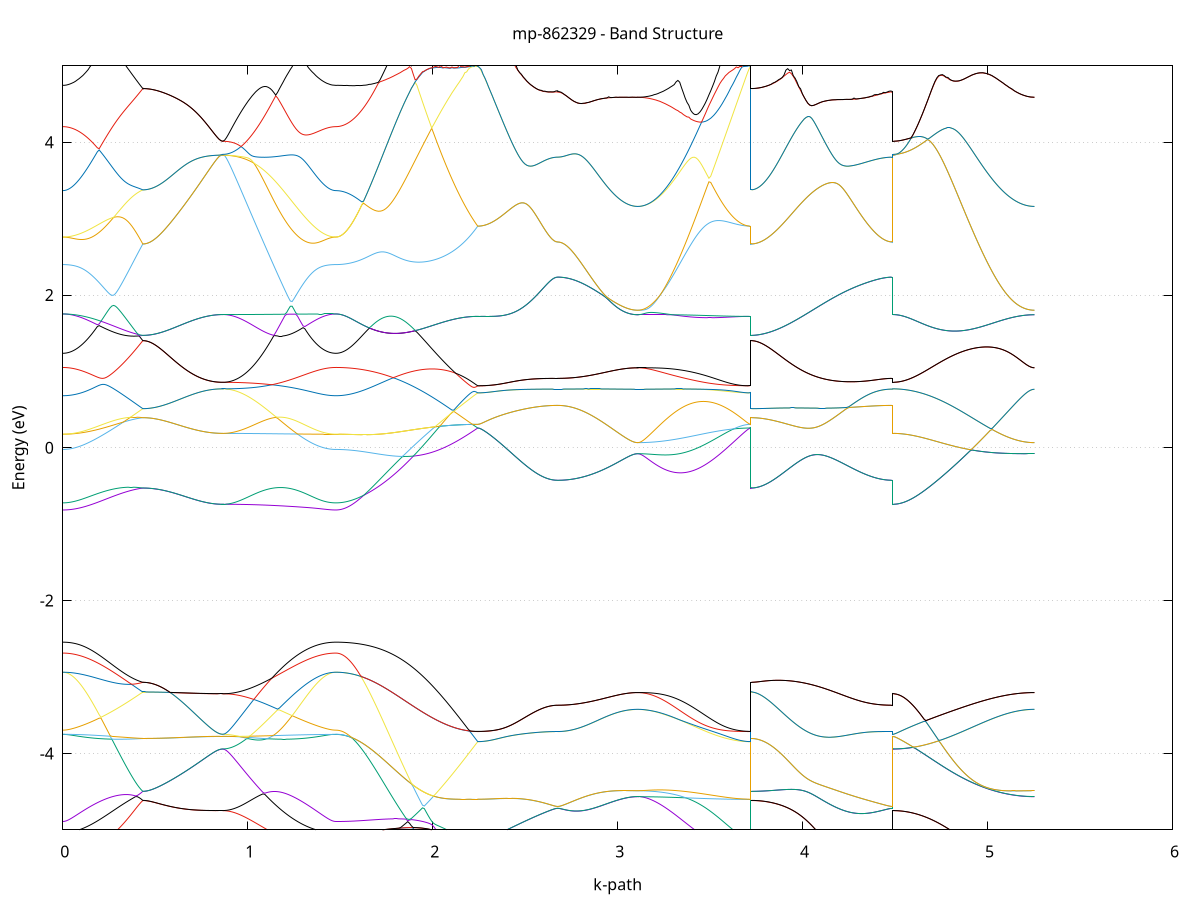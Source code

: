 set title 'mp-862329 - Band Structure'
set xlabel 'k-path'
set ylabel 'Energy (eV)'
set grid y
set yrange [-5:5]
set terminal png size 800,600
set output 'mp-862329_bands_gnuplot.png'
plot '-' using 1:2 with lines notitle, '-' using 1:2 with lines notitle, '-' using 1:2 with lines notitle, '-' using 1:2 with lines notitle, '-' using 1:2 with lines notitle, '-' using 1:2 with lines notitle, '-' using 1:2 with lines notitle, '-' using 1:2 with lines notitle, '-' using 1:2 with lines notitle, '-' using 1:2 with lines notitle, '-' using 1:2 with lines notitle, '-' using 1:2 with lines notitle, '-' using 1:2 with lines notitle, '-' using 1:2 with lines notitle, '-' using 1:2 with lines notitle, '-' using 1:2 with lines notitle, '-' using 1:2 with lines notitle, '-' using 1:2 with lines notitle, '-' using 1:2 with lines notitle, '-' using 1:2 with lines notitle, '-' using 1:2 with lines notitle, '-' using 1:2 with lines notitle, '-' using 1:2 with lines notitle, '-' using 1:2 with lines notitle, '-' using 1:2 with lines notitle, '-' using 1:2 with lines notitle, '-' using 1:2 with lines notitle, '-' using 1:2 with lines notitle, '-' using 1:2 with lines notitle, '-' using 1:2 with lines notitle, '-' using 1:2 with lines notitle, '-' using 1:2 with lines notitle, '-' using 1:2 with lines notitle, '-' using 1:2 with lines notitle, '-' using 1:2 with lines notitle, '-' using 1:2 with lines notitle, '-' using 1:2 with lines notitle, '-' using 1:2 with lines notitle, '-' using 1:2 with lines notitle, '-' using 1:2 with lines notitle
0.000000 -50.991198
0.009831 -50.991198
0.019663 -50.991198
0.029494 -50.991198
0.039326 -50.991198
0.049157 -50.991198
0.058988 -50.991198
0.068820 -50.991198
0.078651 -50.991198
0.088483 -50.991198
0.098314 -50.991198
0.108145 -50.991198
0.117977 -50.991198
0.127808 -50.991198
0.137640 -50.991198
0.147471 -50.991198
0.157302 -50.991198
0.167134 -50.991198
0.176965 -50.991198
0.186796 -50.991198
0.196628 -50.991198
0.206459 -50.991198
0.216291 -50.991198
0.226122 -50.991198
0.235953 -50.991198
0.245785 -50.991198
0.255616 -50.991198
0.265448 -50.991198
0.275279 -50.991198
0.285110 -50.991198
0.294942 -50.991198
0.304773 -50.991198
0.314605 -50.991198
0.324436 -50.991198
0.334267 -50.991198
0.344099 -50.991198
0.353930 -50.991198
0.363762 -50.991198
0.373593 -50.991198
0.383424 -50.991198
0.393256 -50.991198
0.403087 -50.991198
0.412919 -50.991198
0.422750 -50.991198
0.432581 -50.991198
0.432581 -50.991198
0.442413 -50.991198
0.452245 -50.991198
0.462076 -50.991198
0.471908 -50.991198
0.481739 -50.991198
0.491571 -50.991198
0.501403 -50.991198
0.511234 -50.991198
0.521066 -50.991198
0.530897 -50.991198
0.540729 -50.991198
0.550561 -50.991198
0.560392 -50.991198
0.570224 -50.991198
0.580056 -50.991198
0.589887 -50.991198
0.599719 -50.991198
0.609550 -50.991198
0.619382 -50.991198
0.629214 -50.991198
0.639045 -50.991198
0.648877 -50.991198
0.658708 -50.991198
0.668540 -50.991198
0.678372 -50.991198
0.688203 -50.991198
0.698035 -50.991198
0.707867 -50.991198
0.717698 -50.991198
0.727530 -50.991198
0.737361 -50.991198
0.747193 -50.991198
0.757025 -50.991198
0.766856 -50.991198
0.776688 -50.991198
0.786519 -50.991198
0.796351 -50.991198
0.806183 -50.991198
0.816014 -50.991198
0.825846 -50.991198
0.835677 -50.991198
0.845509 -50.991198
0.855341 -50.991198
0.865172 -50.991198
0.865172 -50.991198
0.875039 -50.991198
0.884905 -50.991198
0.894772 -50.991198
0.904638 -50.991198
0.914504 -50.991198
0.924371 -50.991198
0.934237 -50.991198
0.944104 -50.991198
0.953970 -50.991198
0.963836 -50.991198
0.973703 -50.991198
0.983569 -50.991198
0.993436 -50.991198
1.003302 -50.991198
1.013168 -50.991198
1.023035 -50.991198
1.032901 -50.991198
1.042768 -50.991198
1.052634 -50.991198
1.062500 -50.991198
1.072367 -50.991198
1.082233 -50.991198
1.092100 -50.991198
1.101966 -50.991198
1.111832 -50.991198
1.121699 -50.991198
1.131565 -50.991198
1.141432 -50.991198
1.151298 -50.991198
1.161164 -50.991198
1.171031 -50.991198
1.180897 -50.991198
1.190764 -50.991198
1.200630 -50.991198
1.210496 -50.991198
1.220363 -50.991198
1.230229 -50.991198
1.240096 -50.991198
1.249962 -50.991198
1.259829 -50.991198
1.269695 -50.991198
1.279561 -50.991198
1.289428 -50.991198
1.299294 -50.991198
1.309161 -50.991198
1.319027 -50.991198
1.328893 -50.991198
1.338760 -50.991198
1.348626 -50.991198
1.358493 -50.991198
1.368359 -50.991198
1.378225 -50.991198
1.388092 -50.991198
1.397958 -50.991198
1.407825 -50.991198
1.417691 -50.991198
1.427557 -50.991198
1.437424 -50.991198
1.447290 -50.991198
1.457157 -50.991198
1.467023 -50.991198
1.476889 -50.991198
1.476889 -50.991198
1.486845 -50.991198
1.496801 -50.991198
1.506757 -50.991198
1.516713 -50.991198
1.526669 -50.991198
1.536625 -50.991198
1.546582 -50.991198
1.556537 -50.991198
1.566494 -50.991198
1.576450 -50.991198
1.586406 -50.991098
1.596362 -50.991098
1.606318 -50.991098
1.616274 -50.991098
1.626230 -50.991098
1.636186 -50.991098
1.646142 -50.991098
1.656098 -50.991098
1.666054 -50.990998
1.676010 -50.990998
1.685966 -50.990998
1.695922 -50.990998
1.705878 -50.990998
1.715834 -50.990998
1.725790 -50.990898
1.735746 -50.990898
1.745702 -50.990898
1.755658 -50.990898
1.765614 -50.990898
1.775570 -50.990798
1.785526 -50.990798
1.795482 -50.990798
1.805438 -50.990798
1.815394 -50.990798
1.825350 -50.990698
1.835306 -50.990698
1.845262 -50.990698
1.855218 -50.990698
1.865174 -50.990598
1.875130 -50.990598
1.885086 -50.990598
1.895042 -50.990598
1.904998 -50.990598
1.914954 -50.990498
1.924910 -50.990498
1.934866 -50.990498
1.944822 -50.990498
1.954778 -50.990398
1.964734 -50.990398
1.974690 -50.990398
1.984646 -50.990398
1.994602 -50.990398
2.004558 -50.990398
2.014514 -50.990298
2.024470 -50.990298
2.034426 -50.990298
2.044382 -50.990298
2.054338 -50.990298
2.064294 -50.990298
2.074250 -50.990198
2.084206 -50.990198
2.094162 -50.990198
2.104118 -50.990198
2.114074 -50.990198
2.124030 -50.990198
2.133986 -50.990198
2.143942 -50.990198
2.153898 -50.990098
2.163854 -50.990098
2.173810 -50.990098
2.183766 -50.990098
2.193722 -50.990098
2.203678 -50.990098
2.213634 -50.990098
2.223590 -50.990098
2.233546 -50.990098
2.243502 -50.990098
2.243502 -50.990098
2.253333 -50.990098
2.263165 -50.990098
2.272996 -50.990098
2.282828 -50.990098
2.292659 -50.990098
2.302490 -50.990098
2.312322 -50.990098
2.322153 -50.990098
2.331985 -50.990098
2.341816 -50.990098
2.351647 -50.990098
2.361479 -50.990098
2.371310 -50.990098
2.381141 -50.990098
2.390973 -50.990098
2.400804 -50.990098
2.410636 -50.990098
2.420467 -50.990098
2.430298 -50.990098
2.440130 -50.990098
2.449961 -50.990098
2.459793 -50.990098
2.469624 -50.990098
2.479455 -50.990098
2.489287 -50.990098
2.499118 -50.990098
2.508950 -50.990098
2.518781 -50.990098
2.528612 -50.990098
2.538444 -50.990098
2.548275 -50.990098
2.558107 -50.990098
2.567938 -50.990098
2.577769 -50.990098
2.587601 -50.990098
2.597432 -50.990098
2.607264 -50.990098
2.617095 -50.990098
2.626926 -50.990098
2.636758 -50.990098
2.646589 -50.990098
2.656421 -50.990098
2.666252 -50.990098
2.676083 -50.990098
2.676083 -50.990098
2.685915 -50.990098
2.695747 -50.990098
2.705578 -50.990098
2.715410 -50.990098
2.725241 -50.990098
2.735073 -50.990098
2.744905 -50.990098
2.754736 -50.990098
2.764568 -50.990098
2.774399 -50.990098
2.784231 -50.990098
2.794063 -50.990098
2.803894 -50.990098
2.813726 -50.990098
2.823558 -50.990098
2.833389 -50.990098
2.843221 -50.990098
2.853052 -50.990098
2.862884 -50.990098
2.872716 -50.990098
2.882547 -50.990098
2.892379 -50.990098
2.902210 -50.990098
2.912042 -50.990098
2.921874 -50.990098
2.931705 -50.990098
2.941537 -50.990098
2.951368 -50.990098
2.961200 -50.990098
2.971032 -50.990098
2.980863 -50.990098
2.990695 -50.990098
3.000527 -50.990098
3.010358 -50.990098
3.020190 -50.990098
3.030021 -50.990098
3.039853 -50.990098
3.049685 -50.990098
3.059516 -50.990098
3.069348 -50.990098
3.079179 -50.990098
3.089011 -50.990098
3.098843 -50.990098
3.108674 -50.990098
3.108674 -50.990098
3.118541 -50.990098
3.128407 -50.990098
3.138273 -50.990098
3.148140 -50.990098
3.158006 -50.990098
3.167873 -50.990098
3.177739 -50.990098
3.187606 -50.990098
3.197472 -50.990098
3.207338 -50.990098
3.217205 -50.990098
3.227071 -50.990098
3.236938 -50.990098
3.246804 -50.990098
3.256670 -50.990098
3.266537 -50.990098
3.276403 -50.990098
3.286270 -50.990098
3.296136 -50.990098
3.306002 -50.990098
3.315869 -50.990098
3.325735 -50.990098
3.335602 -50.990098
3.345468 -50.990098
3.355334 -50.990098
3.365201 -50.990098
3.375067 -50.990098
3.384934 -50.990098
3.394800 -50.990098
3.404666 -50.990098
3.414533 -50.990098
3.424399 -50.990098
3.434266 -50.990098
3.444132 -50.990098
3.453998 -50.990098
3.463865 -50.990098
3.473731 -50.990098
3.483598 -50.990098
3.493464 -50.990098
3.503331 -50.990098
3.513197 -50.990098
3.523063 -50.990098
3.532930 -50.990098
3.542796 -50.990098
3.552663 -50.990098
3.562529 -50.990098
3.572395 -50.990098
3.582262 -50.990098
3.592128 -50.990098
3.601995 -50.990098
3.611861 -50.990098
3.621727 -50.990098
3.631594 -50.990098
3.641460 -50.990098
3.651327 -50.990098
3.661193 -50.990098
3.671059 -50.990098
3.680926 -50.990098
3.690792 -50.990098
3.700659 -50.990098
3.710525 -50.990098
3.720391 -50.990098
3.720391 -50.991198
3.730347 -50.991198
3.740303 -50.991198
3.750259 -50.991198
3.760215 -50.991198
3.770171 -50.991198
3.780127 -50.991198
3.790083 -50.991198
3.800039 -50.991198
3.809995 -50.991198
3.819951 -50.991198
3.829907 -50.991098
3.839864 -50.991098
3.849819 -50.991098
3.859776 -50.991098
3.869732 -50.991098
3.879688 -50.991098
3.889644 -50.991098
3.899600 -50.991098
3.909556 -50.990998
3.919512 -50.990998
3.929468 -50.990998
3.939424 -50.990998
3.949380 -50.990998
3.959336 -50.990998
3.969292 -50.990898
3.979248 -50.990898
3.989204 -50.990898
3.999160 -50.990898
4.009116 -50.990898
4.019072 -50.990798
4.029028 -50.990798
4.038984 -50.990798
4.048940 -50.990798
4.058896 -50.990798
4.068852 -50.990698
4.078808 -50.990698
4.088764 -50.990698
4.098720 -50.990698
4.108676 -50.990598
4.118632 -50.990598
4.128588 -50.990598
4.138544 -50.990598
4.148500 -50.990598
4.158456 -50.990498
4.168412 -50.990498
4.178368 -50.990498
4.188324 -50.990498
4.198280 -50.990398
4.208236 -50.990398
4.218192 -50.990398
4.228148 -50.990398
4.238104 -50.990398
4.248060 -50.990398
4.258016 -50.990298
4.267972 -50.990298
4.277928 -50.990298
4.287884 -50.990298
4.297840 -50.990298
4.307796 -50.990298
4.317752 -50.990198
4.327708 -50.990198
4.337664 -50.990198
4.347620 -50.990198
4.357576 -50.990198
4.367532 -50.990198
4.377488 -50.990198
4.387444 -50.990198
4.397400 -50.990098
4.407356 -50.990098
4.417312 -50.990098
4.427268 -50.990098
4.437224 -50.990098
4.447180 -50.990098
4.457136 -50.990098
4.467092 -50.990098
4.477048 -50.990098
4.487004 -50.990098
4.487004 -50.991198
4.496960 -50.991198
4.506916 -50.991198
4.516872 -50.991198
4.526828 -50.991198
4.536784 -50.991198
4.546740 -50.991198
4.556696 -50.991198
4.566652 -50.991198
4.576608 -50.991198
4.586564 -50.991198
4.596520 -50.991098
4.606476 -50.991098
4.616432 -50.991098
4.626388 -50.991098
4.636344 -50.991098
4.646300 -50.991098
4.656256 -50.991098
4.666212 -50.991098
4.676168 -50.990998
4.686124 -50.990998
4.696080 -50.990998
4.706036 -50.990998
4.715992 -50.990998
4.725948 -50.990998
4.735904 -50.990898
4.745860 -50.990898
4.755816 -50.990898
4.765772 -50.990898
4.775728 -50.990898
4.785684 -50.990798
4.795640 -50.990798
4.805596 -50.990798
4.815552 -50.990798
4.825508 -50.990798
4.835464 -50.990698
4.845420 -50.990698
4.855376 -50.990698
4.865332 -50.990698
4.875288 -50.990598
4.885244 -50.990598
4.895200 -50.990598
4.905156 -50.990598
4.915112 -50.990598
4.925068 -50.990498
4.935024 -50.990498
4.944980 -50.990498
4.954936 -50.990498
4.964892 -50.990398
4.974848 -50.990398
4.984804 -50.990398
4.994760 -50.990398
5.004716 -50.990398
5.014672 -50.990398
5.024628 -50.990298
5.034584 -50.990298
5.044540 -50.990298
5.054496 -50.990298
5.064452 -50.990298
5.074408 -50.990198
5.084364 -50.990198
5.094320 -50.990198
5.104276 -50.990198
5.114232 -50.990198
5.124188 -50.990198
5.134144 -50.990198
5.144100 -50.990198
5.154056 -50.990198
5.164012 -50.990098
5.173968 -50.990098
5.183924 -50.990098
5.193880 -50.990098
5.203836 -50.990098
5.213792 -50.990098
5.223748 -50.990098
5.233704 -50.990098
5.243660 -50.990098
5.253616 -50.990098
e
0.000000 -50.989598
0.009831 -50.989598
0.019663 -50.989598
0.029494 -50.989598
0.039326 -50.989598
0.049157 -50.989598
0.058988 -50.989598
0.068820 -50.989598
0.078651 -50.989598
0.088483 -50.989598
0.098314 -50.989598
0.108145 -50.989598
0.117977 -50.989598
0.127808 -50.989598
0.137640 -50.989598
0.147471 -50.989598
0.157302 -50.989598
0.167134 -50.989598
0.176965 -50.989598
0.186796 -50.989598
0.196628 -50.989598
0.206459 -50.989598
0.216291 -50.989598
0.226122 -50.989598
0.235953 -50.989598
0.245785 -50.989598
0.255616 -50.989598
0.265448 -50.989598
0.275279 -50.989598
0.285110 -50.989598
0.294942 -50.989598
0.304773 -50.989598
0.314605 -50.989598
0.324436 -50.989598
0.334267 -50.989598
0.344099 -50.989598
0.353930 -50.989598
0.363762 -50.989598
0.373593 -50.989598
0.383424 -50.989598
0.393256 -50.989598
0.403087 -50.989598
0.412919 -50.989598
0.422750 -50.989598
0.432581 -50.989598
0.432581 -50.989598
0.442413 -50.989598
0.452245 -50.989598
0.462076 -50.989598
0.471908 -50.989598
0.481739 -50.989598
0.491571 -50.989598
0.501403 -50.989598
0.511234 -50.989598
0.521066 -50.989598
0.530897 -50.989598
0.540729 -50.989598
0.550561 -50.989598
0.560392 -50.989598
0.570224 -50.989598
0.580056 -50.989598
0.589887 -50.989598
0.599719 -50.989598
0.609550 -50.989598
0.619382 -50.989598
0.629214 -50.989598
0.639045 -50.989598
0.648877 -50.989598
0.658708 -50.989598
0.668540 -50.989598
0.678372 -50.989598
0.688203 -50.989598
0.698035 -50.989598
0.707867 -50.989598
0.717698 -50.989598
0.727530 -50.989598
0.737361 -50.989598
0.747193 -50.989598
0.757025 -50.989598
0.766856 -50.989598
0.776688 -50.989598
0.786519 -50.989598
0.796351 -50.989598
0.806183 -50.989598
0.816014 -50.989598
0.825846 -50.989598
0.835677 -50.989598
0.845509 -50.989598
0.855341 -50.989598
0.865172 -50.989598
0.865172 -50.989598
0.875039 -50.989598
0.884905 -50.989598
0.894772 -50.989598
0.904638 -50.989598
0.914504 -50.989598
0.924371 -50.989598
0.934237 -50.989598
0.944104 -50.989598
0.953970 -50.989598
0.963836 -50.989598
0.973703 -50.989598
0.983569 -50.989598
0.993436 -50.989598
1.003302 -50.989598
1.013168 -50.989598
1.023035 -50.989598
1.032901 -50.989598
1.042768 -50.989598
1.052634 -50.989598
1.062500 -50.989598
1.072367 -50.989598
1.082233 -50.989598
1.092100 -50.989598
1.101966 -50.989598
1.111832 -50.989598
1.121699 -50.989598
1.131565 -50.989598
1.141432 -50.989598
1.151298 -50.989598
1.161164 -50.989598
1.171031 -50.989598
1.180897 -50.989598
1.190764 -50.989598
1.200630 -50.989598
1.210496 -50.989598
1.220363 -50.989598
1.230229 -50.989598
1.240096 -50.989598
1.249962 -50.989598
1.259829 -50.989598
1.269695 -50.989598
1.279561 -50.989598
1.289428 -50.989598
1.299294 -50.989598
1.309161 -50.989598
1.319027 -50.989598
1.328893 -50.989598
1.338760 -50.989598
1.348626 -50.989598
1.358493 -50.989598
1.368359 -50.989598
1.378225 -50.989598
1.388092 -50.989598
1.397958 -50.989598
1.407825 -50.989598
1.417691 -50.989598
1.427557 -50.989598
1.437424 -50.989598
1.447290 -50.989598
1.457157 -50.989598
1.467023 -50.989598
1.476889 -50.989598
1.476889 -50.989598
1.486845 -50.989598
1.496801 -50.989598
1.506757 -50.989598
1.516713 -50.989598
1.526669 -50.989598
1.536625 -50.989598
1.546582 -50.989598
1.556537 -50.989598
1.566494 -50.989598
1.576450 -50.989598
1.586406 -50.989598
1.596362 -50.989498
1.606318 -50.989498
1.616274 -50.989498
1.626230 -50.989498
1.636186 -50.989498
1.646142 -50.989498
1.656098 -50.989498
1.666054 -50.989398
1.676010 -50.989398
1.685966 -50.989398
1.695922 -50.989398
1.705878 -50.989398
1.715834 -50.989398
1.725790 -50.989298
1.735746 -50.989298
1.745702 -50.989298
1.755658 -50.989298
1.765614 -50.989298
1.775570 -50.989198
1.785526 -50.989198
1.795482 -50.989198
1.805438 -50.989198
1.815394 -50.989198
1.825350 -50.989098
1.835306 -50.989098
1.845262 -50.989098
1.855218 -50.989098
1.865174 -50.989098
1.875130 -50.988998
1.885086 -50.988998
1.895042 -50.988998
1.904998 -50.988998
1.914954 -50.988898
1.924910 -50.988898
1.934866 -50.988898
1.944822 -50.988898
1.954778 -50.988898
1.964734 -50.988798
1.974690 -50.988798
1.984646 -50.988798
1.994602 -50.988798
2.004558 -50.988798
2.014514 -50.988698
2.024470 -50.988698
2.034426 -50.988698
2.044382 -50.988698
2.054338 -50.988698
2.064294 -50.988698
2.074250 -50.988598
2.084206 -50.988598
2.094162 -50.988598
2.104118 -50.988598
2.114074 -50.988598
2.124030 -50.988598
2.133986 -50.988598
2.143942 -50.988598
2.153898 -50.988598
2.163854 -50.988498
2.173810 -50.988498
2.183766 -50.988498
2.193722 -50.988498
2.203678 -50.988498
2.213634 -50.988498
2.223590 -50.988498
2.233546 -50.988498
2.243502 -50.988498
2.243502 -50.988498
2.253333 -50.988498
2.263165 -50.988498
2.272996 -50.988498
2.282828 -50.988498
2.292659 -50.988498
2.302490 -50.988498
2.312322 -50.988498
2.322153 -50.988498
2.331985 -50.988498
2.341816 -50.988498
2.351647 -50.988498
2.361479 -50.988498
2.371310 -50.988498
2.381141 -50.988498
2.390973 -50.988498
2.400804 -50.988498
2.410636 -50.988498
2.420467 -50.988498
2.430298 -50.988498
2.440130 -50.988498
2.449961 -50.988498
2.459793 -50.988498
2.469624 -50.988498
2.479455 -50.988498
2.489287 -50.988498
2.499118 -50.988498
2.508950 -50.988498
2.518781 -50.988498
2.528612 -50.988498
2.538444 -50.988498
2.548275 -50.988498
2.558107 -50.988498
2.567938 -50.988498
2.577769 -50.988498
2.587601 -50.988498
2.597432 -50.988498
2.607264 -50.988498
2.617095 -50.988498
2.626926 -50.988498
2.636758 -50.988498
2.646589 -50.988498
2.656421 -50.988498
2.666252 -50.988498
2.676083 -50.988498
2.676083 -50.988498
2.685915 -50.988498
2.695747 -50.988498
2.705578 -50.988498
2.715410 -50.988498
2.725241 -50.988498
2.735073 -50.988498
2.744905 -50.988498
2.754736 -50.988498
2.764568 -50.988498
2.774399 -50.988498
2.784231 -50.988498
2.794063 -50.988498
2.803894 -50.988498
2.813726 -50.988498
2.823558 -50.988498
2.833389 -50.988498
2.843221 -50.988498
2.853052 -50.988498
2.862884 -50.988498
2.872716 -50.988498
2.882547 -50.988498
2.892379 -50.988498
2.902210 -50.988498
2.912042 -50.988498
2.921874 -50.988498
2.931705 -50.988498
2.941537 -50.988498
2.951368 -50.988498
2.961200 -50.988498
2.971032 -50.988498
2.980863 -50.988498
2.990695 -50.988498
3.000527 -50.988498
3.010358 -50.988498
3.020190 -50.988498
3.030021 -50.988498
3.039853 -50.988498
3.049685 -50.988498
3.059516 -50.988498
3.069348 -50.988498
3.079179 -50.988498
3.089011 -50.988498
3.098843 -50.988498
3.108674 -50.988498
3.108674 -50.988498
3.118541 -50.988498
3.128407 -50.988498
3.138273 -50.988498
3.148140 -50.988498
3.158006 -50.988498
3.167873 -50.988498
3.177739 -50.988498
3.187606 -50.988498
3.197472 -50.988498
3.207338 -50.988498
3.217205 -50.988498
3.227071 -50.988498
3.236938 -50.988498
3.246804 -50.988498
3.256670 -50.988498
3.266537 -50.988498
3.276403 -50.988498
3.286270 -50.988498
3.296136 -50.988498
3.306002 -50.988498
3.315869 -50.988498
3.325735 -50.988498
3.335602 -50.988498
3.345468 -50.988498
3.355334 -50.988498
3.365201 -50.988498
3.375067 -50.988498
3.384934 -50.988498
3.394800 -50.988498
3.404666 -50.988498
3.414533 -50.988498
3.424399 -50.988498
3.434266 -50.988498
3.444132 -50.988498
3.453998 -50.988498
3.463865 -50.988498
3.473731 -50.988498
3.483598 -50.988498
3.493464 -50.988498
3.503331 -50.988498
3.513197 -50.988498
3.523063 -50.988498
3.532930 -50.988498
3.542796 -50.988498
3.552663 -50.988498
3.562529 -50.988498
3.572395 -50.988498
3.582262 -50.988498
3.592128 -50.988498
3.601995 -50.988498
3.611861 -50.988498
3.621727 -50.988498
3.631594 -50.988498
3.641460 -50.988498
3.651327 -50.988498
3.661193 -50.988498
3.671059 -50.988498
3.680926 -50.988498
3.690792 -50.988498
3.700659 -50.988498
3.710525 -50.988498
3.720391 -50.988498
3.720391 -50.989598
3.730347 -50.989598
3.740303 -50.989598
3.750259 -50.989598
3.760215 -50.989598
3.770171 -50.989598
3.780127 -50.989598
3.790083 -50.989598
3.800039 -50.989598
3.809995 -50.989598
3.819951 -50.989598
3.829907 -50.989598
3.839864 -50.989498
3.849819 -50.989498
3.859776 -50.989498
3.869732 -50.989498
3.879688 -50.989498
3.889644 -50.989498
3.899600 -50.989498
3.909556 -50.989498
3.919512 -50.989398
3.929468 -50.989398
3.939424 -50.989398
3.949380 -50.989398
3.959336 -50.989398
3.969292 -50.989298
3.979248 -50.989298
3.989204 -50.989298
3.999160 -50.989298
4.009116 -50.989298
4.019072 -50.989198
4.029028 -50.989198
4.038984 -50.989198
4.048940 -50.989198
4.058896 -50.989198
4.068852 -50.989098
4.078808 -50.989098
4.088764 -50.989098
4.098720 -50.989098
4.108676 -50.989098
4.118632 -50.988998
4.128588 -50.988998
4.138544 -50.988998
4.148500 -50.988998
4.158456 -50.988898
4.168412 -50.988898
4.178368 -50.988898
4.188324 -50.988898
4.198280 -50.988898
4.208236 -50.988798
4.218192 -50.988798
4.228148 -50.988798
4.238104 -50.988798
4.248060 -50.988798
4.258016 -50.988698
4.267972 -50.988698
4.277928 -50.988698
4.287884 -50.988698
4.297840 -50.988698
4.307796 -50.988698
4.317752 -50.988598
4.327708 -50.988598
4.337664 -50.988598
4.347620 -50.988598
4.357576 -50.988598
4.367532 -50.988598
4.377488 -50.988598
4.387444 -50.988598
4.397400 -50.988598
4.407356 -50.988498
4.417312 -50.988498
4.427268 -50.988498
4.437224 -50.988498
4.447180 -50.988498
4.457136 -50.988498
4.467092 -50.988498
4.477048 -50.988498
4.487004 -50.988498
4.487004 -50.989598
4.496960 -50.989598
4.506916 -50.989598
4.516872 -50.989598
4.526828 -50.989598
4.536784 -50.989598
4.546740 -50.989598
4.556696 -50.989598
4.566652 -50.989598
4.576608 -50.989598
4.586564 -50.989598
4.596520 -50.989598
4.606476 -50.989498
4.616432 -50.989498
4.626388 -50.989498
4.636344 -50.989498
4.646300 -50.989498
4.656256 -50.989498
4.666212 -50.989498
4.676168 -50.989498
4.686124 -50.989398
4.696080 -50.989398
4.706036 -50.989398
4.715992 -50.989398
4.725948 -50.989398
4.735904 -50.989298
4.745860 -50.989298
4.755816 -50.989298
4.765772 -50.989298
4.775728 -50.989298
4.785684 -50.989198
4.795640 -50.989198
4.805596 -50.989198
4.815552 -50.989198
4.825508 -50.989198
4.835464 -50.989098
4.845420 -50.989098
4.855376 -50.989098
4.865332 -50.989098
4.875288 -50.988998
4.885244 -50.988998
4.895200 -50.988998
4.905156 -50.988998
4.915112 -50.988998
4.925068 -50.988898
4.935024 -50.988898
4.944980 -50.988898
4.954936 -50.988898
4.964892 -50.988898
4.974848 -50.988798
4.984804 -50.988798
4.994760 -50.988798
5.004716 -50.988798
5.014672 -50.988798
5.024628 -50.988698
5.034584 -50.988698
5.044540 -50.988698
5.054496 -50.988698
5.064452 -50.988698
5.074408 -50.988698
5.084364 -50.988598
5.094320 -50.988598
5.104276 -50.988598
5.114232 -50.988598
5.124188 -50.988598
5.134144 -50.988598
5.144100 -50.988598
5.154056 -50.988598
5.164012 -50.988598
5.173968 -50.988498
5.183924 -50.988498
5.193880 -50.988498
5.203836 -50.988498
5.213792 -50.988498
5.223748 -50.988498
5.233704 -50.988498
5.243660 -50.988498
5.253616 -50.988498
e
0.000000 -29.763498
0.009831 -29.763498
0.019663 -29.763498
0.029494 -29.763498
0.039326 -29.763498
0.049157 -29.763498
0.058988 -29.763498
0.068820 -29.763498
0.078651 -29.763498
0.088483 -29.763498
0.098314 -29.763498
0.108145 -29.763498
0.117977 -29.763498
0.127808 -29.763498
0.137640 -29.763498
0.147471 -29.763498
0.157302 -29.763498
0.167134 -29.763498
0.176965 -29.763498
0.186796 -29.763498
0.196628 -29.763498
0.206459 -29.763498
0.216291 -29.763498
0.226122 -29.763498
0.235953 -29.763498
0.245785 -29.763498
0.255616 -29.763498
0.265448 -29.763498
0.275279 -29.763498
0.285110 -29.763498
0.294942 -29.763498
0.304773 -29.763498
0.314605 -29.763498
0.324436 -29.763498
0.334267 -29.763498
0.344099 -29.763498
0.353930 -29.763498
0.363762 -29.763498
0.373593 -29.763498
0.383424 -29.763498
0.393256 -29.763498
0.403087 -29.763498
0.412919 -29.763498
0.422750 -29.763498
0.432581 -29.763498
0.432581 -29.763498
0.442413 -29.763498
0.452245 -29.763498
0.462076 -29.763498
0.471908 -29.763498
0.481739 -29.763498
0.491571 -29.763498
0.501403 -29.763498
0.511234 -29.763498
0.521066 -29.763498
0.530897 -29.763498
0.540729 -29.763498
0.550561 -29.763498
0.560392 -29.763498
0.570224 -29.763498
0.580056 -29.763498
0.589887 -29.763498
0.599719 -29.763498
0.609550 -29.763498
0.619382 -29.763498
0.629214 -29.763498
0.639045 -29.763498
0.648877 -29.763498
0.658708 -29.763498
0.668540 -29.763498
0.678372 -29.763498
0.688203 -29.763498
0.698035 -29.763498
0.707867 -29.763498
0.717698 -29.763498
0.727530 -29.763498
0.737361 -29.763498
0.747193 -29.763498
0.757025 -29.763498
0.766856 -29.763498
0.776688 -29.763498
0.786519 -29.763498
0.796351 -29.763498
0.806183 -29.763498
0.816014 -29.763498
0.825846 -29.763498
0.835677 -29.763498
0.845509 -29.763498
0.855341 -29.763498
0.865172 -29.763498
0.865172 -29.763498
0.875039 -29.763498
0.884905 -29.763498
0.894772 -29.763498
0.904638 -29.763498
0.914504 -29.763498
0.924371 -29.763498
0.934237 -29.763498
0.944104 -29.763498
0.953970 -29.763498
0.963836 -29.763498
0.973703 -29.763498
0.983569 -29.763498
0.993436 -29.763498
1.003302 -29.763498
1.013168 -29.763498
1.023035 -29.763498
1.032901 -29.763498
1.042768 -29.763498
1.052634 -29.763498
1.062500 -29.763498
1.072367 -29.763498
1.082233 -29.763498
1.092100 -29.763498
1.101966 -29.763498
1.111832 -29.763498
1.121699 -29.763498
1.131565 -29.763498
1.141432 -29.763498
1.151298 -29.763498
1.161164 -29.763498
1.171031 -29.763498
1.180897 -29.763498
1.190764 -29.763498
1.200630 -29.763498
1.210496 -29.763498
1.220363 -29.763498
1.230229 -29.763498
1.240096 -29.763498
1.249962 -29.763498
1.259829 -29.763498
1.269695 -29.763498
1.279561 -29.763498
1.289428 -29.763498
1.299294 -29.763498
1.309161 -29.763498
1.319027 -29.763498
1.328893 -29.763498
1.338760 -29.763498
1.348626 -29.763498
1.358493 -29.763498
1.368359 -29.763498
1.378225 -29.763498
1.388092 -29.763498
1.397958 -29.763498
1.407825 -29.763498
1.417691 -29.763498
1.427557 -29.763498
1.437424 -29.763498
1.447290 -29.763498
1.457157 -29.763498
1.467023 -29.763498
1.476889 -29.763498
1.476889 -29.763498
1.486845 -29.763498
1.496801 -29.763498
1.506757 -29.763498
1.516713 -29.763498
1.526669 -29.763498
1.536625 -29.763498
1.546582 -29.763498
1.556537 -29.763498
1.566494 -29.763498
1.576450 -29.763498
1.586406 -29.763398
1.596362 -29.763398
1.606318 -29.763398
1.616274 -29.763398
1.626230 -29.763398
1.636186 -29.763298
1.646142 -29.763298
1.656098 -29.763298
1.666054 -29.763298
1.676010 -29.763198
1.685966 -29.763198
1.695922 -29.763198
1.705878 -29.763198
1.715834 -29.763098
1.725790 -29.763098
1.735746 -29.763098
1.745702 -29.762998
1.755658 -29.762998
1.765614 -29.762998
1.775570 -29.762898
1.785526 -29.762898
1.795482 -29.762898
1.805438 -29.762798
1.815394 -29.762798
1.825350 -29.762798
1.835306 -29.762698
1.845262 -29.762698
1.855218 -29.762598
1.865174 -29.762598
1.875130 -29.762598
1.885086 -29.762498
1.895042 -29.762498
1.904998 -29.762498
1.914954 -29.762398
1.924910 -29.762398
1.934866 -29.762298
1.944822 -29.762298
1.954778 -29.762298
1.964734 -29.762198
1.974690 -29.762198
1.984646 -29.762198
1.994602 -29.762098
2.004558 -29.762098
2.014514 -29.762098
2.024470 -29.762098
2.034426 -29.761998
2.044382 -29.761998
2.054338 -29.761998
2.064294 -29.761998
2.074250 -29.761898
2.084206 -29.761898
2.094162 -29.761898
2.104118 -29.761898
2.114074 -29.761798
2.124030 -29.761798
2.133986 -29.761798
2.143942 -29.761798
2.153898 -29.761798
2.163854 -29.761798
2.173810 -29.761698
2.183766 -29.761698
2.193722 -29.761698
2.203678 -29.761698
2.213634 -29.761698
2.223590 -29.761698
2.233546 -29.761698
2.243502 -29.761698
2.243502 -29.761698
2.253333 -29.761698
2.263165 -29.761698
2.272996 -29.761698
2.282828 -29.761698
2.292659 -29.761698
2.302490 -29.761698
2.312322 -29.761698
2.322153 -29.761698
2.331985 -29.761698
2.341816 -29.761698
2.351647 -29.761698
2.361479 -29.761698
2.371310 -29.761698
2.381141 -29.761698
2.390973 -29.761698
2.400804 -29.761698
2.410636 -29.761698
2.420467 -29.761698
2.430298 -29.761698
2.440130 -29.761698
2.449961 -29.761698
2.459793 -29.761698
2.469624 -29.761698
2.479455 -29.761698
2.489287 -29.761698
2.499118 -29.761698
2.508950 -29.761698
2.518781 -29.761698
2.528612 -29.761698
2.538444 -29.761698
2.548275 -29.761698
2.558107 -29.761698
2.567938 -29.761698
2.577769 -29.761698
2.587601 -29.761698
2.597432 -29.761698
2.607264 -29.761698
2.617095 -29.761698
2.626926 -29.761698
2.636758 -29.761698
2.646589 -29.761698
2.656421 -29.761698
2.666252 -29.761698
2.676083 -29.761698
2.676083 -29.761698
2.685915 -29.761698
2.695747 -29.761698
2.705578 -29.761698
2.715410 -29.761698
2.725241 -29.761698
2.735073 -29.761698
2.744905 -29.761698
2.754736 -29.761698
2.764568 -29.761698
2.774399 -29.761698
2.784231 -29.761698
2.794063 -29.761698
2.803894 -29.761698
2.813726 -29.761698
2.823558 -29.761698
2.833389 -29.761698
2.843221 -29.761698
2.853052 -29.761698
2.862884 -29.761698
2.872716 -29.761698
2.882547 -29.761698
2.892379 -29.761698
2.902210 -29.761698
2.912042 -29.761698
2.921874 -29.761698
2.931705 -29.761698
2.941537 -29.761698
2.951368 -29.761698
2.961200 -29.761698
2.971032 -29.761698
2.980863 -29.761698
2.990695 -29.761698
3.000527 -29.761698
3.010358 -29.761698
3.020190 -29.761698
3.030021 -29.761698
3.039853 -29.761698
3.049685 -29.761698
3.059516 -29.761698
3.069348 -29.761698
3.079179 -29.761698
3.089011 -29.761698
3.098843 -29.761698
3.108674 -29.761698
3.108674 -29.761698
3.118541 -29.761698
3.128407 -29.761698
3.138273 -29.761698
3.148140 -29.761698
3.158006 -29.761698
3.167873 -29.761698
3.177739 -29.761698
3.187606 -29.761698
3.197472 -29.761698
3.207338 -29.761698
3.217205 -29.761698
3.227071 -29.761698
3.236938 -29.761698
3.246804 -29.761698
3.256670 -29.761698
3.266537 -29.761698
3.276403 -29.761698
3.286270 -29.761698
3.296136 -29.761698
3.306002 -29.761698
3.315869 -29.761698
3.325735 -29.761698
3.335602 -29.761698
3.345468 -29.761698
3.355334 -29.761698
3.365201 -29.761698
3.375067 -29.761698
3.384934 -29.761698
3.394800 -29.761698
3.404666 -29.761698
3.414533 -29.761698
3.424399 -29.761698
3.434266 -29.761698
3.444132 -29.761698
3.453998 -29.761698
3.463865 -29.761698
3.473731 -29.761698
3.483598 -29.761698
3.493464 -29.761698
3.503331 -29.761698
3.513197 -29.761698
3.523063 -29.761698
3.532930 -29.761698
3.542796 -29.761698
3.552663 -29.761698
3.562529 -29.761698
3.572395 -29.761698
3.582262 -29.761698
3.592128 -29.761698
3.601995 -29.761698
3.611861 -29.761698
3.621727 -29.761698
3.631594 -29.761698
3.641460 -29.761698
3.651327 -29.761698
3.661193 -29.761698
3.671059 -29.761698
3.680926 -29.761698
3.690792 -29.761698
3.700659 -29.761698
3.710525 -29.761698
3.720391 -29.761698
3.720391 -29.763498
3.730347 -29.763498
3.740303 -29.763498
3.750259 -29.763498
3.760215 -29.763498
3.770171 -29.763498
3.780127 -29.763498
3.790083 -29.763498
3.800039 -29.763398
3.809995 -29.763398
3.819951 -29.763398
3.829907 -29.763398
3.839864 -29.763398
3.849819 -29.763398
3.859776 -29.763398
3.869732 -29.763298
3.879688 -29.763298
3.889644 -29.763298
3.899600 -29.763298
3.909556 -29.763198
3.919512 -29.763198
3.929468 -29.763198
3.939424 -29.763198
3.949380 -29.763098
3.959336 -29.763098
3.969292 -29.763098
3.979248 -29.762998
3.989204 -29.762998
3.999160 -29.762998
4.009116 -29.762998
4.019072 -29.762898
4.029028 -29.762898
4.038984 -29.762798
4.048940 -29.762798
4.058896 -29.762798
4.068852 -29.762698
4.078808 -29.762698
4.088764 -29.762698
4.098720 -29.762598
4.108676 -29.762598
4.118632 -29.762598
4.128588 -29.762498
4.138544 -29.762498
4.148500 -29.762498
4.158456 -29.762398
4.168412 -29.762398
4.178368 -29.762398
4.188324 -29.762298
4.198280 -29.762298
4.208236 -29.762298
4.218192 -29.762198
4.228148 -29.762198
4.238104 -29.762198
4.248060 -29.762098
4.258016 -29.762098
4.267972 -29.762098
4.277928 -29.761998
4.287884 -29.761998
4.297840 -29.761998
4.307796 -29.761998
4.317752 -29.761898
4.327708 -29.761898
4.337664 -29.761898
4.347620 -29.761898
4.357576 -29.761898
4.367532 -29.761798
4.377488 -29.761798
4.387444 -29.761798
4.397400 -29.761798
4.407356 -29.761798
4.417312 -29.761798
4.427268 -29.761798
4.437224 -29.761798
4.447180 -29.761798
4.457136 -29.761698
4.467092 -29.761698
4.477048 -29.761698
4.487004 -29.761698
4.487004 -29.763498
4.496960 -29.763498
4.506916 -29.763498
4.516872 -29.763498
4.526828 -29.763498
4.536784 -29.763498
4.546740 -29.763498
4.556696 -29.763498
4.566652 -29.763498
4.576608 -29.763498
4.586564 -29.763498
4.596520 -29.763398
4.606476 -29.763398
4.616432 -29.763398
4.626388 -29.763398
4.636344 -29.763398
4.646300 -29.763298
4.656256 -29.763298
4.666212 -29.763298
4.676168 -29.763298
4.686124 -29.763198
4.696080 -29.763198
4.706036 -29.763198
4.715992 -29.763198
4.725948 -29.763098
4.735904 -29.763098
4.745860 -29.763098
4.755816 -29.762998
4.765772 -29.762998
4.775728 -29.762998
4.785684 -29.762898
4.795640 -29.762898
4.805596 -29.762898
4.815552 -29.762798
4.825508 -29.762798
4.835464 -29.762698
4.845420 -29.762698
4.855376 -29.762698
4.865332 -29.762598
4.875288 -29.762598
4.885244 -29.762598
4.895200 -29.762498
4.905156 -29.762498
4.915112 -29.762498
4.925068 -29.762398
4.935024 -29.762398
4.944980 -29.762298
4.954936 -29.762298
4.964892 -29.762298
4.974848 -29.762198
4.984804 -29.762198
4.994760 -29.762198
5.004716 -29.762098
5.014672 -29.762098
5.024628 -29.762098
5.034584 -29.762098
5.044540 -29.761998
5.054496 -29.761998
5.064452 -29.761998
5.074408 -29.761898
5.084364 -29.761898
5.094320 -29.761898
5.104276 -29.761898
5.114232 -29.761798
5.124188 -29.761798
5.134144 -29.761798
5.144100 -29.761798
5.154056 -29.761798
5.164012 -29.761798
5.173968 -29.761798
5.183924 -29.761698
5.193880 -29.761698
5.203836 -29.761698
5.213792 -29.761698
5.223748 -29.761698
5.233704 -29.761698
5.243660 -29.761698
5.253616 -29.761698
e
0.000000 -29.760998
0.009831 -29.760998
0.019663 -29.760998
0.029494 -29.760998
0.039326 -29.760998
0.049157 -29.760998
0.058988 -29.760998
0.068820 -29.760998
0.078651 -29.760998
0.088483 -29.760998
0.098314 -29.760998
0.108145 -29.760998
0.117977 -29.760998
0.127808 -29.760998
0.137640 -29.760998
0.147471 -29.760998
0.157302 -29.760998
0.167134 -29.760998
0.176965 -29.760998
0.186796 -29.760998
0.196628 -29.760998
0.206459 -29.760998
0.216291 -29.760998
0.226122 -29.760998
0.235953 -29.760998
0.245785 -29.760998
0.255616 -29.760998
0.265448 -29.760998
0.275279 -29.760998
0.285110 -29.760998
0.294942 -29.760998
0.304773 -29.760998
0.314605 -29.760998
0.324436 -29.760998
0.334267 -29.760998
0.344099 -29.760998
0.353930 -29.760998
0.363762 -29.760998
0.373593 -29.760998
0.383424 -29.760998
0.393256 -29.760998
0.403087 -29.760998
0.412919 -29.760998
0.422750 -29.760998
0.432581 -29.760998
0.432581 -29.760998
0.442413 -29.760998
0.452245 -29.760998
0.462076 -29.760998
0.471908 -29.760998
0.481739 -29.760998
0.491571 -29.760998
0.501403 -29.760998
0.511234 -29.760998
0.521066 -29.760998
0.530897 -29.760998
0.540729 -29.760998
0.550561 -29.760998
0.560392 -29.760998
0.570224 -29.760998
0.580056 -29.760998
0.589887 -29.760998
0.599719 -29.760998
0.609550 -29.760998
0.619382 -29.760998
0.629214 -29.760998
0.639045 -29.760998
0.648877 -29.760998
0.658708 -29.760998
0.668540 -29.760998
0.678372 -29.760998
0.688203 -29.760998
0.698035 -29.760998
0.707867 -29.760998
0.717698 -29.760998
0.727530 -29.760998
0.737361 -29.760998
0.747193 -29.760998
0.757025 -29.760998
0.766856 -29.760998
0.776688 -29.760998
0.786519 -29.760998
0.796351 -29.760998
0.806183 -29.760998
0.816014 -29.760998
0.825846 -29.760998
0.835677 -29.760998
0.845509 -29.760998
0.855341 -29.760998
0.865172 -29.760998
0.865172 -29.760998
0.875039 -29.760998
0.884905 -29.760998
0.894772 -29.760998
0.904638 -29.760998
0.914504 -29.760998
0.924371 -29.760998
0.934237 -29.760998
0.944104 -29.760998
0.953970 -29.760998
0.963836 -29.760998
0.973703 -29.760998
0.983569 -29.760998
0.993436 -29.760998
1.003302 -29.760998
1.013168 -29.760998
1.023035 -29.760998
1.032901 -29.760998
1.042768 -29.760998
1.052634 -29.760998
1.062500 -29.760998
1.072367 -29.760998
1.082233 -29.760998
1.092100 -29.760998
1.101966 -29.760998
1.111832 -29.760998
1.121699 -29.760998
1.131565 -29.760998
1.141432 -29.760998
1.151298 -29.760998
1.161164 -29.760998
1.171031 -29.760998
1.180897 -29.760998
1.190764 -29.760998
1.200630 -29.760998
1.210496 -29.760998
1.220363 -29.760998
1.230229 -29.760998
1.240096 -29.760998
1.249962 -29.760998
1.259829 -29.760998
1.269695 -29.760998
1.279561 -29.760998
1.289428 -29.760998
1.299294 -29.760998
1.309161 -29.760998
1.319027 -29.760998
1.328893 -29.760998
1.338760 -29.760998
1.348626 -29.760998
1.358493 -29.760998
1.368359 -29.760998
1.378225 -29.760998
1.388092 -29.760998
1.397958 -29.760998
1.407825 -29.760998
1.417691 -29.760998
1.427557 -29.760998
1.437424 -29.760998
1.447290 -29.760998
1.457157 -29.760998
1.467023 -29.760998
1.476889 -29.760998
1.476889 -29.760998
1.486845 -29.760998
1.496801 -29.760998
1.506757 -29.760998
1.516713 -29.760998
1.526669 -29.760998
1.536625 -29.760998
1.546582 -29.760998
1.556537 -29.760998
1.566494 -29.760998
1.576450 -29.760998
1.586406 -29.760898
1.596362 -29.760898
1.606318 -29.760898
1.616274 -29.760898
1.626230 -29.760898
1.636186 -29.760798
1.646142 -29.760798
1.656098 -29.760798
1.666054 -29.760798
1.676010 -29.760698
1.685966 -29.760698
1.695922 -29.760698
1.705878 -29.760698
1.715834 -29.760598
1.725790 -29.760598
1.735746 -29.760598
1.745702 -29.760498
1.755658 -29.760498
1.765614 -29.760498
1.775570 -29.760398
1.785526 -29.760398
1.795482 -29.760398
1.805438 -29.760298
1.815394 -29.760298
1.825350 -29.760298
1.835306 -29.760198
1.845262 -29.760198
1.855218 -29.760098
1.865174 -29.760098
1.875130 -29.760098
1.885086 -29.759998
1.895042 -29.759998
1.904998 -29.759998
1.914954 -29.759898
1.924910 -29.759898
1.934866 -29.759898
1.944822 -29.759798
1.954778 -29.759798
1.964734 -29.759698
1.974690 -29.759698
1.984646 -29.759698
1.994602 -29.759698
2.004558 -29.759598
2.014514 -29.759598
2.024470 -29.759598
2.034426 -29.759498
2.044382 -29.759498
2.054338 -29.759498
2.064294 -29.759498
2.074250 -29.759398
2.084206 -29.759398
2.094162 -29.759398
2.104118 -29.759398
2.114074 -29.759298
2.124030 -29.759298
2.133986 -29.759298
2.143942 -29.759298
2.153898 -29.759298
2.163854 -29.759298
2.173810 -29.759298
2.183766 -29.759198
2.193722 -29.759198
2.203678 -29.759198
2.213634 -29.759198
2.223590 -29.759198
2.233546 -29.759198
2.243502 -29.759198
2.243502 -29.759198
2.253333 -29.759198
2.263165 -29.759198
2.272996 -29.759198
2.282828 -29.759198
2.292659 -29.759198
2.302490 -29.759198
2.312322 -29.759198
2.322153 -29.759198
2.331985 -29.759198
2.341816 -29.759198
2.351647 -29.759198
2.361479 -29.759198
2.371310 -29.759198
2.381141 -29.759198
2.390973 -29.759198
2.400804 -29.759198
2.410636 -29.759198
2.420467 -29.759198
2.430298 -29.759198
2.440130 -29.759198
2.449961 -29.759198
2.459793 -29.759198
2.469624 -29.759198
2.479455 -29.759198
2.489287 -29.759198
2.499118 -29.759198
2.508950 -29.759198
2.518781 -29.759198
2.528612 -29.759198
2.538444 -29.759198
2.548275 -29.759198
2.558107 -29.759198
2.567938 -29.759198
2.577769 -29.759198
2.587601 -29.759198
2.597432 -29.759198
2.607264 -29.759198
2.617095 -29.759198
2.626926 -29.759198
2.636758 -29.759198
2.646589 -29.759198
2.656421 -29.759198
2.666252 -29.759198
2.676083 -29.759198
2.676083 -29.759198
2.685915 -29.759198
2.695747 -29.759198
2.705578 -29.759198
2.715410 -29.759198
2.725241 -29.759198
2.735073 -29.759198
2.744905 -29.759198
2.754736 -29.759198
2.764568 -29.759198
2.774399 -29.759198
2.784231 -29.759198
2.794063 -29.759198
2.803894 -29.759198
2.813726 -29.759198
2.823558 -29.759198
2.833389 -29.759198
2.843221 -29.759198
2.853052 -29.759198
2.862884 -29.759198
2.872716 -29.759198
2.882547 -29.759198
2.892379 -29.759198
2.902210 -29.759198
2.912042 -29.759198
2.921874 -29.759198
2.931705 -29.759198
2.941537 -29.759198
2.951368 -29.759198
2.961200 -29.759198
2.971032 -29.759198
2.980863 -29.759198
2.990695 -29.759198
3.000527 -29.759198
3.010358 -29.759198
3.020190 -29.759198
3.030021 -29.759198
3.039853 -29.759198
3.049685 -29.759198
3.059516 -29.759198
3.069348 -29.759198
3.079179 -29.759198
3.089011 -29.759198
3.098843 -29.759198
3.108674 -29.759198
3.108674 -29.759198
3.118541 -29.759198
3.128407 -29.759198
3.138273 -29.759198
3.148140 -29.759198
3.158006 -29.759198
3.167873 -29.759198
3.177739 -29.759198
3.187606 -29.759198
3.197472 -29.759198
3.207338 -29.759198
3.217205 -29.759198
3.227071 -29.759198
3.236938 -29.759198
3.246804 -29.759198
3.256670 -29.759198
3.266537 -29.759198
3.276403 -29.759198
3.286270 -29.759198
3.296136 -29.759198
3.306002 -29.759198
3.315869 -29.759198
3.325735 -29.759198
3.335602 -29.759198
3.345468 -29.759198
3.355334 -29.759198
3.365201 -29.759198
3.375067 -29.759198
3.384934 -29.759198
3.394800 -29.759198
3.404666 -29.759198
3.414533 -29.759198
3.424399 -29.759198
3.434266 -29.759198
3.444132 -29.759198
3.453998 -29.759198
3.463865 -29.759198
3.473731 -29.759198
3.483598 -29.759198
3.493464 -29.759198
3.503331 -29.759198
3.513197 -29.759198
3.523063 -29.759198
3.532930 -29.759198
3.542796 -29.759198
3.552663 -29.759198
3.562529 -29.759198
3.572395 -29.759198
3.582262 -29.759198
3.592128 -29.759198
3.601995 -29.759198
3.611861 -29.759198
3.621727 -29.759198
3.631594 -29.759198
3.641460 -29.759198
3.651327 -29.759198
3.661193 -29.759198
3.671059 -29.759198
3.680926 -29.759198
3.690792 -29.759198
3.700659 -29.759198
3.710525 -29.759198
3.720391 -29.759198
3.720391 -29.760998
3.730347 -29.760998
3.740303 -29.760998
3.750259 -29.760998
3.760215 -29.760998
3.770171 -29.760998
3.780127 -29.760998
3.790083 -29.760998
3.800039 -29.760998
3.809995 -29.760898
3.819951 -29.760898
3.829907 -29.760898
3.839864 -29.760898
3.849819 -29.760898
3.859776 -29.760898
3.869732 -29.760798
3.879688 -29.760798
3.889644 -29.760798
3.899600 -29.760798
3.909556 -29.760698
3.919512 -29.760698
3.929468 -29.760698
3.939424 -29.760698
3.949380 -29.760598
3.959336 -29.760598
3.969292 -29.760598
3.979248 -29.760498
3.989204 -29.760498
3.999160 -29.760498
4.009116 -29.760498
4.019072 -29.760398
4.029028 -29.760398
4.038984 -29.760398
4.048940 -29.760298
4.058896 -29.760298
4.068852 -29.760198
4.078808 -29.760198
4.088764 -29.760198
4.098720 -29.760098
4.108676 -29.760098
4.118632 -29.760098
4.128588 -29.759998
4.138544 -29.759998
4.148500 -29.759998
4.158456 -29.759898
4.168412 -29.759898
4.178368 -29.759898
4.188324 -29.759798
4.198280 -29.759798
4.208236 -29.759798
4.218192 -29.759698
4.228148 -29.759698
4.238104 -29.759698
4.248060 -29.759598
4.258016 -29.759598
4.267972 -29.759598
4.277928 -29.759498
4.287884 -29.759498
4.297840 -29.759498
4.307796 -29.759498
4.317752 -29.759398
4.327708 -29.759398
4.337664 -29.759398
4.347620 -29.759398
4.357576 -29.759398
4.367532 -29.759398
4.377488 -29.759298
4.387444 -29.759298
4.397400 -29.759298
4.407356 -29.759298
4.417312 -29.759298
4.427268 -29.759298
4.437224 -29.759298
4.447180 -29.759298
4.457136 -29.759298
4.467092 -29.759198
4.477048 -29.759198
4.487004 -29.759198
4.487004 -29.760998
4.496960 -29.760998
4.506916 -29.760998
4.516872 -29.760998
4.526828 -29.760998
4.536784 -29.760998
4.546740 -29.760998
4.556696 -29.760998
4.566652 -29.760998
4.576608 -29.760998
4.586564 -29.760998
4.596520 -29.760898
4.606476 -29.760898
4.616432 -29.760898
4.626388 -29.760898
4.636344 -29.760898
4.646300 -29.760798
4.656256 -29.760798
4.666212 -29.760798
4.676168 -29.760798
4.686124 -29.760698
4.696080 -29.760698
4.706036 -29.760698
4.715992 -29.760698
4.725948 -29.760598
4.735904 -29.760598
4.745860 -29.760598
4.755816 -29.760498
4.765772 -29.760498
4.775728 -29.760498
4.785684 -29.760398
4.795640 -29.760398
4.805596 -29.760398
4.815552 -29.760298
4.825508 -29.760298
4.835464 -29.760298
4.845420 -29.760198
4.855376 -29.760198
4.865332 -29.760098
4.875288 -29.760098
4.885244 -29.760098
4.895200 -29.759998
4.905156 -29.759998
4.915112 -29.759998
4.925068 -29.759898
4.935024 -29.759898
4.944980 -29.759898
4.954936 -29.759798
4.964892 -29.759798
4.974848 -29.759698
4.984804 -29.759698
4.994760 -29.759698
5.004716 -29.759698
5.014672 -29.759598
5.024628 -29.759598
5.034584 -29.759598
5.044540 -29.759498
5.054496 -29.759498
5.064452 -29.759498
5.074408 -29.759398
5.084364 -29.759398
5.094320 -29.759398
5.104276 -29.759398
5.114232 -29.759398
5.124188 -29.759298
5.134144 -29.759298
5.144100 -29.759298
5.154056 -29.759298
5.164012 -29.759298
5.173968 -29.759298
5.183924 -29.759298
5.193880 -29.759198
5.203836 -29.759198
5.213792 -29.759198
5.223748 -29.759198
5.233704 -29.759198
5.243660 -29.759198
5.253616 -29.759198
e
0.000000 -29.693498
0.009831 -29.693498
0.019663 -29.693498
0.029494 -29.693498
0.039326 -29.693498
0.049157 -29.693498
0.058988 -29.693498
0.068820 -29.693498
0.078651 -29.693498
0.088483 -29.693498
0.098314 -29.693498
0.108145 -29.693498
0.117977 -29.693498
0.127808 -29.693498
0.137640 -29.693498
0.147471 -29.693498
0.157302 -29.693498
0.167134 -29.693398
0.176965 -29.693398
0.186796 -29.693398
0.196628 -29.693398
0.206459 -29.693398
0.216291 -29.693398
0.226122 -29.693398
0.235953 -29.693398
0.245785 -29.693398
0.255616 -29.693398
0.265448 -29.693398
0.275279 -29.693298
0.285110 -29.693298
0.294942 -29.693298
0.304773 -29.693298
0.314605 -29.693298
0.324436 -29.693298
0.334267 -29.693298
0.344099 -29.693298
0.353930 -29.693298
0.363762 -29.693298
0.373593 -29.693298
0.383424 -29.693298
0.393256 -29.693198
0.403087 -29.693198
0.412919 -29.693198
0.422750 -29.693198
0.432581 -29.693198
0.432581 -29.693198
0.442413 -29.693198
0.452245 -29.693198
0.462076 -29.693198
0.471908 -29.693198
0.481739 -29.693198
0.491571 -29.693198
0.501403 -29.693198
0.511234 -29.693198
0.521066 -29.693198
0.530897 -29.693198
0.540729 -29.693198
0.550561 -29.693198
0.560392 -29.693198
0.570224 -29.693198
0.580056 -29.693198
0.589887 -29.693198
0.599719 -29.693198
0.609550 -29.693198
0.619382 -29.693198
0.629214 -29.693198
0.639045 -29.693198
0.648877 -29.693198
0.658708 -29.693198
0.668540 -29.693198
0.678372 -29.693198
0.688203 -29.693198
0.698035 -29.693198
0.707867 -29.693198
0.717698 -29.693198
0.727530 -29.693198
0.737361 -29.693198
0.747193 -29.693198
0.757025 -29.693198
0.766856 -29.693198
0.776688 -29.693198
0.786519 -29.693198
0.796351 -29.693198
0.806183 -29.693198
0.816014 -29.693198
0.825846 -29.693198
0.835677 -29.693198
0.845509 -29.693198
0.855341 -29.693198
0.865172 -29.693198
0.865172 -29.693198
0.875039 -29.693198
0.884905 -29.693198
0.894772 -29.693198
0.904638 -29.693198
0.914504 -29.693198
0.924371 -29.693198
0.934237 -29.693198
0.944104 -29.693198
0.953970 -29.693198
0.963836 -29.693198
0.973703 -29.693198
0.983569 -29.693198
0.993436 -29.693198
1.003302 -29.693198
1.013168 -29.693198
1.023035 -29.693198
1.032901 -29.693298
1.042768 -29.693298
1.052634 -29.693298
1.062500 -29.693298
1.072367 -29.693298
1.082233 -29.693298
1.092100 -29.693298
1.101966 -29.693298
1.111832 -29.693298
1.121699 -29.693298
1.131565 -29.693298
1.141432 -29.693298
1.151298 -29.693298
1.161164 -29.693298
1.171031 -29.693298
1.180897 -29.693298
1.190764 -29.693298
1.200630 -29.693398
1.210496 -29.693398
1.220363 -29.693398
1.230229 -29.693398
1.240096 -29.693398
1.249962 -29.693398
1.259829 -29.693398
1.269695 -29.693398
1.279561 -29.693398
1.289428 -29.693398
1.299294 -29.693398
1.309161 -29.693398
1.319027 -29.693498
1.328893 -29.693498
1.338760 -29.693498
1.348626 -29.693498
1.358493 -29.693498
1.368359 -29.693498
1.378225 -29.693498
1.388092 -29.693498
1.397958 -29.693498
1.407825 -29.693498
1.417691 -29.693498
1.427557 -29.693498
1.437424 -29.693498
1.447290 -29.693498
1.457157 -29.693498
1.467023 -29.693498
1.476889 -29.693498
1.476889 -29.693498
1.486845 -29.693498
1.496801 -29.693598
1.506757 -29.693598
1.516713 -29.693698
1.526669 -29.693798
1.536625 -29.693898
1.546582 -29.693998
1.556537 -29.694198
1.566494 -29.694398
1.576450 -29.694598
1.586406 -29.694798
1.596362 -29.694998
1.606318 -29.695298
1.616274 -29.695598
1.626230 -29.695898
1.636186 -29.696198
1.646142 -29.696498
1.656098 -29.696898
1.666054 -29.697198
1.676010 -29.697598
1.685966 -29.697998
1.695922 -29.698398
1.705878 -29.698798
1.715834 -29.699298
1.725790 -29.699698
1.735746 -29.700198
1.745702 -29.700698
1.755658 -29.701098
1.765614 -29.701598
1.775570 -29.702098
1.785526 -29.702598
1.795482 -29.703098
1.805438 -29.703598
1.815394 -29.704098
1.825350 -29.704698
1.835306 -29.705198
1.845262 -29.705698
1.855218 -29.706198
1.865174 -29.706798
1.875130 -29.707298
1.885086 -29.707798
1.895042 -29.708398
1.904998 -29.708898
1.914954 -29.709398
1.924910 -29.709898
1.934866 -29.710398
1.944822 -29.710898
1.954778 -29.711398
1.964734 -29.711898
1.974690 -29.712398
1.984646 -29.712798
1.994602 -29.713298
2.004558 -29.713698
2.014514 -29.714198
2.024470 -29.714598
2.034426 -29.714998
2.044382 -29.715398
2.054338 -29.715798
2.064294 -29.716098
2.074250 -29.716498
2.084206 -29.716798
2.094162 -29.717098
2.104118 -29.717398
2.114074 -29.717698
2.124030 -29.717898
2.133986 -29.718198
2.143942 -29.718398
2.153898 -29.718598
2.163854 -29.718798
2.173810 -29.718898
2.183766 -29.719098
2.193722 -29.719198
2.203678 -29.719298
2.213634 -29.719298
2.223590 -29.719398
2.233546 -29.719398
2.243502 -29.719398
2.243502 -29.719398
2.253333 -29.719398
2.263165 -29.719398
2.272996 -29.719398
2.282828 -29.719398
2.292659 -29.719398
2.302490 -29.719398
2.312322 -29.719398
2.322153 -29.719398
2.331985 -29.719398
2.341816 -29.719398
2.351647 -29.719398
2.361479 -29.719398
2.371310 -29.719398
2.381141 -29.719398
2.390973 -29.719398
2.400804 -29.719398
2.410636 -29.719398
2.420467 -29.719398
2.430298 -29.719398
2.440130 -29.719398
2.449961 -29.719398
2.459793 -29.719398
2.469624 -29.719398
2.479455 -29.719398
2.489287 -29.719398
2.499118 -29.719398
2.508950 -29.719398
2.518781 -29.719398
2.528612 -29.719398
2.538444 -29.719398
2.548275 -29.719398
2.558107 -29.719398
2.567938 -29.719398
2.577769 -29.719398
2.587601 -29.719398
2.597432 -29.719398
2.607264 -29.719398
2.617095 -29.719398
2.626926 -29.719398
2.636758 -29.719398
2.646589 -29.719398
2.656421 -29.719398
2.666252 -29.719398
2.676083 -29.719398
2.676083 -29.719398
2.685915 -29.719398
2.695747 -29.719398
2.705578 -29.719398
2.715410 -29.719398
2.725241 -29.719398
2.735073 -29.719398
2.744905 -29.719398
2.754736 -29.719398
2.764568 -29.719398
2.774399 -29.719398
2.784231 -29.719398
2.794063 -29.719398
2.803894 -29.719398
2.813726 -29.719398
2.823558 -29.719398
2.833389 -29.719398
2.843221 -29.719398
2.853052 -29.719398
2.862884 -29.719398
2.872716 -29.719398
2.882547 -29.719398
2.892379 -29.719398
2.902210 -29.719398
2.912042 -29.719398
2.921874 -29.719398
2.931705 -29.719398
2.941537 -29.719398
2.951368 -29.719398
2.961200 -29.719398
2.971032 -29.719398
2.980863 -29.719398
2.990695 -29.719398
3.000527 -29.719398
3.010358 -29.719398
3.020190 -29.719398
3.030021 -29.719398
3.039853 -29.719398
3.049685 -29.719398
3.059516 -29.719398
3.069348 -29.719398
3.079179 -29.719398
3.089011 -29.719398
3.098843 -29.719398
3.108674 -29.719398
3.108674 -29.719398
3.118541 -29.719398
3.128407 -29.719398
3.138273 -29.719398
3.148140 -29.719398
3.158006 -29.719398
3.167873 -29.719398
3.177739 -29.719398
3.187606 -29.719398
3.197472 -29.719398
3.207338 -29.719398
3.217205 -29.719398
3.227071 -29.719398
3.236938 -29.719398
3.246804 -29.719398
3.256670 -29.719398
3.266537 -29.719398
3.276403 -29.719398
3.286270 -29.719398
3.296136 -29.719398
3.306002 -29.719398
3.315869 -29.719398
3.325735 -29.719398
3.335602 -29.719398
3.345468 -29.719398
3.355334 -29.719398
3.365201 -29.719398
3.375067 -29.719398
3.384934 -29.719398
3.394800 -29.719398
3.404666 -29.719398
3.414533 -29.719398
3.424399 -29.719398
3.434266 -29.719398
3.444132 -29.719398
3.453998 -29.719398
3.463865 -29.719398
3.473731 -29.719398
3.483598 -29.719398
3.493464 -29.719398
3.503331 -29.719398
3.513197 -29.719398
3.523063 -29.719398
3.532930 -29.719398
3.542796 -29.719398
3.552663 -29.719398
3.562529 -29.719398
3.572395 -29.719398
3.582262 -29.719398
3.592128 -29.719398
3.601995 -29.719398
3.611861 -29.719398
3.621727 -29.719398
3.631594 -29.719398
3.641460 -29.719398
3.651327 -29.719398
3.661193 -29.719398
3.671059 -29.719398
3.680926 -29.719398
3.690792 -29.719398
3.700659 -29.719398
3.710525 -29.719398
3.720391 -29.719398
3.720391 -29.693198
3.730347 -29.693298
3.740303 -29.693298
3.750259 -29.693298
3.760215 -29.693398
3.770171 -29.693498
3.780127 -29.693598
3.790083 -29.693798
3.800039 -29.693898
3.809995 -29.694098
3.819951 -29.694298
3.829907 -29.694498
3.839864 -29.694798
3.849819 -29.695098
3.859776 -29.695298
3.869732 -29.695598
3.879688 -29.695898
3.889644 -29.696298
3.899600 -29.696598
3.909556 -29.696998
3.919512 -29.697398
3.929468 -29.697798
3.939424 -29.698198
3.949380 -29.698598
3.959336 -29.699098
3.969292 -29.699498
3.979248 -29.699998
3.989204 -29.700398
3.999160 -29.700898
4.009116 -29.701398
4.019072 -29.701898
4.029028 -29.702398
4.038984 -29.702898
4.048940 -29.703498
4.058896 -29.703998
4.068852 -29.704498
4.078808 -29.704998
4.088764 -29.705598
4.098720 -29.706098
4.108676 -29.706598
4.118632 -29.707198
4.128588 -29.707698
4.138544 -29.708198
4.148500 -29.708798
4.158456 -29.709298
4.168412 -29.709798
4.178368 -29.710298
4.188324 -29.710798
4.198280 -29.711298
4.208236 -29.711798
4.218192 -29.712298
4.228148 -29.712798
4.238104 -29.713198
4.248060 -29.713698
4.258016 -29.714098
4.267972 -29.714498
4.277928 -29.714898
4.287884 -29.715298
4.297840 -29.715698
4.307796 -29.716098
4.317752 -29.716398
4.327708 -29.716698
4.337664 -29.717098
4.347620 -29.717398
4.357576 -29.717598
4.367532 -29.717898
4.377488 -29.718098
4.387444 -29.718398
4.397400 -29.718598
4.407356 -29.718698
4.417312 -29.718898
4.427268 -29.718998
4.437224 -29.719198
4.447180 -29.719298
4.457136 -29.719298
4.467092 -29.719398
4.477048 -29.719398
4.487004 -29.719398
4.487004 -29.693198
4.496960 -29.693298
4.506916 -29.693298
4.516872 -29.693298
4.526828 -29.693398
4.536784 -29.693498
4.546740 -29.693598
4.556696 -29.693798
4.566652 -29.693898
4.576608 -29.694098
4.586564 -29.694298
4.596520 -29.694498
4.606476 -29.694798
4.616432 -29.694998
4.626388 -29.695298
4.636344 -29.695598
4.646300 -29.695998
4.656256 -29.696298
4.666212 -29.696598
4.676168 -29.696998
4.686124 -29.697398
4.696080 -29.697798
4.706036 -29.698198
4.715992 -29.698598
4.725948 -29.699098
4.735904 -29.699498
4.745860 -29.699998
4.755816 -29.700398
4.765772 -29.700898
4.775728 -29.701398
4.785684 -29.701898
4.795640 -29.702398
4.805596 -29.702898
4.815552 -29.703498
4.825508 -29.703998
4.835464 -29.704498
4.845420 -29.704998
4.855376 -29.705598
4.865332 -29.706098
4.875288 -29.706598
4.885244 -29.707198
4.895200 -29.707698
4.905156 -29.708198
4.915112 -29.708798
4.925068 -29.709298
4.935024 -29.709798
4.944980 -29.710298
4.954936 -29.710798
4.964892 -29.711298
4.974848 -29.711798
4.984804 -29.712298
4.994760 -29.712798
5.004716 -29.713198
5.014672 -29.713698
5.024628 -29.714098
5.034584 -29.714498
5.044540 -29.714898
5.054496 -29.715298
5.064452 -29.715698
5.074408 -29.716098
5.084364 -29.716398
5.094320 -29.716798
5.104276 -29.717098
5.114232 -29.717398
5.124188 -29.717698
5.134144 -29.717898
5.144100 -29.718198
5.154056 -29.718398
5.164012 -29.718598
5.173968 -29.718798
5.183924 -29.718898
5.193880 -29.719098
5.203836 -29.719198
5.213792 -29.719298
5.223748 -29.719398
5.233704 -29.719398
5.243660 -29.719398
5.253616 -29.719398
e
0.000000 -29.692598
0.009831 -29.692598
0.019663 -29.692598
0.029494 -29.692598
0.039326 -29.692598
0.049157 -29.692598
0.058988 -29.692598
0.068820 -29.692598
0.078651 -29.692598
0.088483 -29.692598
0.098314 -29.692598
0.108145 -29.692598
0.117977 -29.692598
0.127808 -29.692698
0.137640 -29.692698
0.147471 -29.692698
0.157302 -29.692698
0.167134 -29.692698
0.176965 -29.692698
0.186796 -29.692698
0.196628 -29.692698
0.206459 -29.692698
0.216291 -29.692698
0.226122 -29.692698
0.235953 -29.692698
0.245785 -29.692698
0.255616 -29.692798
0.265448 -29.692798
0.275279 -29.692798
0.285110 -29.692798
0.294942 -29.692798
0.304773 -29.692798
0.314605 -29.692798
0.324436 -29.692798
0.334267 -29.692798
0.344099 -29.692798
0.353930 -29.692798
0.363762 -29.692798
0.373593 -29.692798
0.383424 -29.692798
0.393256 -29.692898
0.403087 -29.692898
0.412919 -29.692898
0.422750 -29.692898
0.432581 -29.692898
0.432581 -29.692898
0.442413 -29.692898
0.452245 -29.692898
0.462076 -29.692898
0.471908 -29.692898
0.481739 -29.692898
0.491571 -29.692898
0.501403 -29.692898
0.511234 -29.692898
0.521066 -29.692898
0.530897 -29.692898
0.540729 -29.692898
0.550561 -29.692898
0.560392 -29.692898
0.570224 -29.692898
0.580056 -29.692898
0.589887 -29.692898
0.599719 -29.692898
0.609550 -29.692898
0.619382 -29.692898
0.629214 -29.692898
0.639045 -29.692898
0.648877 -29.692898
0.658708 -29.692898
0.668540 -29.692898
0.678372 -29.692898
0.688203 -29.692898
0.698035 -29.692898
0.707867 -29.692898
0.717698 -29.692898
0.727530 -29.692898
0.737361 -29.692898
0.747193 -29.692898
0.757025 -29.692898
0.766856 -29.692898
0.776688 -29.692898
0.786519 -29.692898
0.796351 -29.692898
0.806183 -29.692898
0.816014 -29.692898
0.825846 -29.692898
0.835677 -29.692898
0.845509 -29.692898
0.855341 -29.692898
0.865172 -29.692898
0.865172 -29.692898
0.875039 -29.692898
0.884905 -29.692898
0.894772 -29.692898
0.904638 -29.692898
0.914504 -29.692898
0.924371 -29.692898
0.934237 -29.692898
0.944104 -29.692898
0.953970 -29.692898
0.963836 -29.692898
0.973703 -29.692898
0.983569 -29.692898
0.993436 -29.692898
1.003302 -29.692898
1.013168 -29.692898
1.023035 -29.692798
1.032901 -29.692798
1.042768 -29.692798
1.052634 -29.692798
1.062500 -29.692798
1.072367 -29.692798
1.082233 -29.692798
1.092100 -29.692798
1.101966 -29.692798
1.111832 -29.692798
1.121699 -29.692798
1.131565 -29.692798
1.141432 -29.692798
1.151298 -29.692798
1.161164 -29.692798
1.171031 -29.692798
1.180897 -29.692798
1.190764 -29.692798
1.200630 -29.692798
1.210496 -29.692798
1.220363 -29.692698
1.230229 -29.692698
1.240096 -29.692698
1.249962 -29.692698
1.259829 -29.692698
1.269695 -29.692698
1.279561 -29.692698
1.289428 -29.692698
1.299294 -29.692698
1.309161 -29.692698
1.319027 -29.692698
1.328893 -29.692698
1.338760 -29.692698
1.348626 -29.692698
1.358493 -29.692598
1.368359 -29.692598
1.378225 -29.692598
1.388092 -29.692598
1.397958 -29.692598
1.407825 -29.692598
1.417691 -29.692598
1.427557 -29.692598
1.437424 -29.692598
1.447290 -29.692598
1.457157 -29.692598
1.467023 -29.692598
1.476889 -29.692598
1.476889 -29.692598
1.486845 -29.692598
1.496801 -29.692698
1.506757 -29.692698
1.516713 -29.692798
1.526669 -29.692898
1.536625 -29.692998
1.546582 -29.693198
1.556537 -29.693298
1.566494 -29.693498
1.576450 -29.693698
1.586406 -29.693898
1.596362 -29.694198
1.606318 -29.694398
1.616274 -29.694698
1.626230 -29.694998
1.636186 -29.695298
1.646142 -29.695698
1.656098 -29.695998
1.666054 -29.696398
1.676010 -29.696798
1.685966 -29.697198
1.695922 -29.697598
1.705878 -29.697998
1.715834 -29.698498
1.725790 -29.698898
1.735746 -29.699398
1.745702 -29.699898
1.755658 -29.700298
1.765614 -29.700798
1.775570 -29.701298
1.785526 -29.701898
1.795482 -29.702398
1.805438 -29.702898
1.815394 -29.703398
1.825350 -29.703998
1.835306 -29.704498
1.845262 -29.704998
1.855218 -29.705598
1.865174 -29.706098
1.875130 -29.706598
1.885086 -29.707198
1.895042 -29.707698
1.904998 -29.708298
1.914954 -29.708798
1.924910 -29.709298
1.934866 -29.709798
1.944822 -29.710298
1.954778 -29.710798
1.964734 -29.711298
1.974690 -29.711798
1.984646 -29.712298
1.994602 -29.712798
2.004558 -29.713198
2.014514 -29.713698
2.024470 -29.714098
2.034426 -29.714498
2.044382 -29.714898
2.054338 -29.715298
2.064294 -29.715698
2.074250 -29.715998
2.084206 -29.716398
2.094162 -29.716698
2.104118 -29.716998
2.114074 -29.717298
2.124030 -29.717498
2.133986 -29.717798
2.143942 -29.717998
2.153898 -29.718198
2.163854 -29.718398
2.173810 -29.718498
2.183766 -29.718698
2.193722 -29.718798
2.203678 -29.718898
2.213634 -29.718998
2.223590 -29.718998
2.233546 -29.719098
2.243502 -29.719098
2.243502 -29.719098
2.253333 -29.719098
2.263165 -29.719098
2.272996 -29.719098
2.282828 -29.719098
2.292659 -29.719098
2.302490 -29.719098
2.312322 -29.719098
2.322153 -29.719098
2.331985 -29.719098
2.341816 -29.719098
2.351647 -29.719098
2.361479 -29.719098
2.371310 -29.719098
2.381141 -29.719098
2.390973 -29.719098
2.400804 -29.719098
2.410636 -29.719098
2.420467 -29.719098
2.430298 -29.719098
2.440130 -29.719098
2.449961 -29.719098
2.459793 -29.719098
2.469624 -29.719098
2.479455 -29.719098
2.489287 -29.719098
2.499118 -29.719098
2.508950 -29.719098
2.518781 -29.719098
2.528612 -29.719098
2.538444 -29.719098
2.548275 -29.719098
2.558107 -29.719098
2.567938 -29.719098
2.577769 -29.718998
2.587601 -29.718998
2.597432 -29.718998
2.607264 -29.718998
2.617095 -29.718998
2.626926 -29.718998
2.636758 -29.718998
2.646589 -29.718998
2.656421 -29.718998
2.666252 -29.718998
2.676083 -29.718998
2.676083 -29.718998
2.685915 -29.718998
2.695747 -29.718998
2.705578 -29.718998
2.715410 -29.718998
2.725241 -29.718998
2.735073 -29.718998
2.744905 -29.718998
2.754736 -29.718998
2.764568 -29.718998
2.774399 -29.718998
2.784231 -29.719098
2.794063 -29.719098
2.803894 -29.719098
2.813726 -29.719098
2.823558 -29.719098
2.833389 -29.719098
2.843221 -29.719098
2.853052 -29.719098
2.862884 -29.719098
2.872716 -29.719098
2.882547 -29.719098
2.892379 -29.719098
2.902210 -29.719098
2.912042 -29.719098
2.921874 -29.719098
2.931705 -29.719098
2.941537 -29.719098
2.951368 -29.719098
2.961200 -29.719098
2.971032 -29.719098
2.980863 -29.719098
2.990695 -29.719098
3.000527 -29.719098
3.010358 -29.719098
3.020190 -29.719098
3.030021 -29.719098
3.039853 -29.719098
3.049685 -29.719098
3.059516 -29.719098
3.069348 -29.719098
3.079179 -29.719098
3.089011 -29.719098
3.098843 -29.719098
3.108674 -29.719098
3.108674 -29.719098
3.118541 -29.719098
3.128407 -29.719098
3.138273 -29.719098
3.148140 -29.719098
3.158006 -29.719098
3.167873 -29.719098
3.177739 -29.719098
3.187606 -29.719098
3.197472 -29.719098
3.207338 -29.719098
3.217205 -29.719098
3.227071 -29.719098
3.236938 -29.719098
3.246804 -29.719098
3.256670 -29.719098
3.266537 -29.719098
3.276403 -29.719098
3.286270 -29.719098
3.296136 -29.719098
3.306002 -29.719098
3.315869 -29.719098
3.325735 -29.719098
3.335602 -29.719098
3.345468 -29.719098
3.355334 -29.719098
3.365201 -29.719098
3.375067 -29.719098
3.384934 -29.719098
3.394800 -29.719098
3.404666 -29.719098
3.414533 -29.719098
3.424399 -29.719098
3.434266 -29.719098
3.444132 -29.719098
3.453998 -29.719098
3.463865 -29.719098
3.473731 -29.719098
3.483598 -29.719098
3.493464 -29.719098
3.503331 -29.719098
3.513197 -29.719098
3.523063 -29.719098
3.532930 -29.719098
3.542796 -29.719098
3.552663 -29.719098
3.562529 -29.719098
3.572395 -29.719098
3.582262 -29.719098
3.592128 -29.719098
3.601995 -29.719098
3.611861 -29.719098
3.621727 -29.719098
3.631594 -29.719098
3.641460 -29.719098
3.651327 -29.719098
3.661193 -29.719098
3.671059 -29.719098
3.680926 -29.719098
3.690792 -29.719098
3.700659 -29.719098
3.710525 -29.719098
3.720391 -29.719098
3.720391 -29.692898
3.730347 -29.692898
3.740303 -29.692898
3.750259 -29.692998
3.760215 -29.692998
3.770171 -29.693098
3.780127 -29.693298
3.790083 -29.693398
3.800039 -29.693598
3.809995 -29.693698
3.819951 -29.693898
3.829907 -29.694198
3.839864 -29.694398
3.849819 -29.694698
3.859776 -29.694998
3.869732 -29.695198
3.879688 -29.695598
3.889644 -29.695898
3.899600 -29.696298
3.909556 -29.696598
3.919512 -29.696998
3.929468 -29.697398
3.939424 -29.697798
3.949380 -29.698198
3.959336 -29.698698
3.969292 -29.699098
3.979248 -29.699598
3.989204 -29.700098
3.999160 -29.700498
4.009116 -29.700998
4.019072 -29.701498
4.029028 -29.701998
4.038984 -29.702598
4.048940 -29.703098
4.058896 -29.703598
4.068852 -29.704098
4.078808 -29.704698
4.088764 -29.705198
4.098720 -29.705698
4.108676 -29.706298
4.118632 -29.706798
4.128588 -29.707298
4.138544 -29.707898
4.148500 -29.708398
4.158456 -29.708898
4.168412 -29.709398
4.178368 -29.709898
4.188324 -29.710398
4.198280 -29.710898
4.208236 -29.711398
4.218192 -29.711898
4.228148 -29.712398
4.238104 -29.712798
4.248060 -29.713298
4.258016 -29.713698
4.267972 -29.714098
4.277928 -29.714498
4.287884 -29.714898
4.297840 -29.715298
4.307796 -29.715698
4.317752 -29.715998
4.327708 -29.716398
4.337664 -29.716698
4.347620 -29.716998
4.357576 -29.717298
4.367532 -29.717498
4.377488 -29.717798
4.387444 -29.717998
4.397400 -29.718198
4.407356 -29.718398
4.417312 -29.718498
4.427268 -29.718698
4.437224 -29.718798
4.447180 -29.718898
4.457136 -29.718998
4.467092 -29.718998
4.477048 -29.718998
4.487004 -29.718998
4.487004 -29.692898
4.496960 -29.692898
4.506916 -29.692898
4.516872 -29.692998
4.526828 -29.692998
4.536784 -29.693098
4.546740 -29.693298
4.556696 -29.693398
4.566652 -29.693598
4.576608 -29.693698
4.586564 -29.693898
4.596520 -29.694198
4.606476 -29.694398
4.616432 -29.694698
4.626388 -29.694898
4.636344 -29.695298
4.646300 -29.695598
4.656256 -29.695898
4.666212 -29.696298
4.676168 -29.696598
4.686124 -29.696998
4.696080 -29.697398
4.706036 -29.697798
4.715992 -29.698198
4.725948 -29.698698
4.735904 -29.699098
4.745860 -29.699598
4.755816 -29.700098
4.765772 -29.700498
4.775728 -29.700998
4.785684 -29.701498
4.795640 -29.701998
4.805596 -29.702598
4.815552 -29.703098
4.825508 -29.703598
4.835464 -29.704098
4.845420 -29.704698
4.855376 -29.705198
4.865332 -29.705698
4.875288 -29.706298
4.885244 -29.706798
4.895200 -29.707298
4.905156 -29.707898
4.915112 -29.708398
4.925068 -29.708898
4.935024 -29.709398
4.944980 -29.709898
4.954936 -29.710398
4.964892 -29.710898
4.974848 -29.711398
4.984804 -29.711898
4.994760 -29.712398
5.004716 -29.712798
5.014672 -29.713298
5.024628 -29.713698
5.034584 -29.714098
5.044540 -29.714598
5.054496 -29.714998
5.064452 -29.715298
5.074408 -29.715698
5.084364 -29.715998
5.094320 -29.716398
5.104276 -29.716698
5.114232 -29.716998
5.124188 -29.717298
5.134144 -29.717498
5.144100 -29.717798
5.154056 -29.717998
5.164012 -29.718198
5.173968 -29.718398
5.183924 -29.718498
5.193880 -29.718698
5.203836 -29.718798
5.213792 -29.718898
5.223748 -29.718998
5.233704 -29.718998
5.243660 -29.719098
5.253616 -29.719098
e
0.000000 -29.689298
0.009831 -29.689298
0.019663 -29.689298
0.029494 -29.689298
0.039326 -29.689298
0.049157 -29.689298
0.058988 -29.689298
0.068820 -29.689298
0.078651 -29.689298
0.088483 -29.689298
0.098314 -29.689298
0.108145 -29.689298
0.117977 -29.689298
0.127808 -29.689298
0.137640 -29.689298
0.147471 -29.689298
0.157302 -29.689298
0.167134 -29.689298
0.176965 -29.689298
0.186796 -29.689298
0.196628 -29.689298
0.206459 -29.689298
0.216291 -29.689298
0.226122 -29.689298
0.235953 -29.689298
0.245785 -29.689298
0.255616 -29.689298
0.265448 -29.689298
0.275279 -29.689298
0.285110 -29.689298
0.294942 -29.689298
0.304773 -29.689298
0.314605 -29.689298
0.324436 -29.689298
0.334267 -29.689298
0.344099 -29.689298
0.353930 -29.689298
0.363762 -29.689298
0.373593 -29.689298
0.383424 -29.689298
0.393256 -29.689298
0.403087 -29.689298
0.412919 -29.689298
0.422750 -29.689298
0.432581 -29.689298
0.432581 -29.689298
0.442413 -29.689298
0.452245 -29.689298
0.462076 -29.689298
0.471908 -29.689298
0.481739 -29.689298
0.491571 -29.689298
0.501403 -29.689298
0.511234 -29.689298
0.521066 -29.689298
0.530897 -29.689298
0.540729 -29.689298
0.550561 -29.689298
0.560392 -29.689298
0.570224 -29.689298
0.580056 -29.689298
0.589887 -29.689298
0.599719 -29.689298
0.609550 -29.689298
0.619382 -29.689298
0.629214 -29.689298
0.639045 -29.689298
0.648877 -29.689298
0.658708 -29.689298
0.668540 -29.689298
0.678372 -29.689298
0.688203 -29.689298
0.698035 -29.689298
0.707867 -29.689298
0.717698 -29.689298
0.727530 -29.689298
0.737361 -29.689298
0.747193 -29.689298
0.757025 -29.689298
0.766856 -29.689298
0.776688 -29.689298
0.786519 -29.689298
0.796351 -29.689298
0.806183 -29.689298
0.816014 -29.689298
0.825846 -29.689298
0.835677 -29.689298
0.845509 -29.689298
0.855341 -29.689298
0.865172 -29.689298
0.865172 -29.689298
0.875039 -29.689298
0.884905 -29.689298
0.894772 -29.689298
0.904638 -29.689298
0.914504 -29.689298
0.924371 -29.689298
0.934237 -29.689298
0.944104 -29.689298
0.953970 -29.689298
0.963836 -29.689298
0.973703 -29.689298
0.983569 -29.689298
0.993436 -29.689298
1.003302 -29.689298
1.013168 -29.689298
1.023035 -29.689298
1.032901 -29.689298
1.042768 -29.689298
1.052634 -29.689298
1.062500 -29.689298
1.072367 -29.689298
1.082233 -29.689298
1.092100 -29.689298
1.101966 -29.689298
1.111832 -29.689298
1.121699 -29.689298
1.131565 -29.689298
1.141432 -29.689298
1.151298 -29.689298
1.161164 -29.689298
1.171031 -29.689298
1.180897 -29.689398
1.190764 -29.689398
1.200630 -29.689398
1.210496 -29.689398
1.220363 -29.689398
1.230229 -29.689398
1.240096 -29.689398
1.249962 -29.689398
1.259829 -29.689298
1.269695 -29.689298
1.279561 -29.689298
1.289428 -29.689298
1.299294 -29.689298
1.309161 -29.689298
1.319027 -29.689298
1.328893 -29.689298
1.338760 -29.689298
1.348626 -29.689298
1.358493 -29.689298
1.368359 -29.689298
1.378225 -29.689298
1.388092 -29.689298
1.397958 -29.689298
1.407825 -29.689298
1.417691 -29.689298
1.427557 -29.689298
1.437424 -29.689298
1.447290 -29.689298
1.457157 -29.689298
1.467023 -29.689298
1.476889 -29.689298
1.476889 -29.689298
1.486845 -29.689298
1.496801 -29.689298
1.506757 -29.689298
1.516713 -29.689298
1.526669 -29.689298
1.536625 -29.689198
1.546582 -29.689198
1.556537 -29.689198
1.566494 -29.689098
1.576450 -29.689098
1.586406 -29.688998
1.596362 -29.688998
1.606318 -29.688898
1.616274 -29.688898
1.626230 -29.688798
1.636186 -29.688698
1.646142 -29.688598
1.656098 -29.688598
1.666054 -29.688498
1.676010 -29.688398
1.685966 -29.688298
1.695922 -29.688198
1.705878 -29.688098
1.715834 -29.687998
1.725790 -29.687898
1.735746 -29.687798
1.745702 -29.687698
1.755658 -29.687598
1.765614 -29.687498
1.775570 -29.687398
1.785526 -29.687298
1.795482 -29.687198
1.805438 -29.687098
1.815394 -29.686998
1.825350 -29.686898
1.835306 -29.686698
1.845262 -29.686598
1.855218 -29.686498
1.865174 -29.686398
1.875130 -29.686298
1.885086 -29.686098
1.895042 -29.685998
1.904998 -29.685898
1.914954 -29.685798
1.924910 -29.685698
1.934866 -29.685598
1.944822 -29.685498
1.954778 -29.685398
1.964734 -29.685198
1.974690 -29.685098
1.984646 -29.684998
1.994602 -29.684898
2.004558 -29.684798
2.014514 -29.684698
2.024470 -29.684698
2.034426 -29.684598
2.044382 -29.684498
2.054338 -29.684398
2.064294 -29.684298
2.074250 -29.684198
2.084206 -29.684198
2.094162 -29.684098
2.104118 -29.683998
2.114074 -29.683998
2.124030 -29.683898
2.133986 -29.683798
2.143942 -29.683798
2.153898 -29.683798
2.163854 -29.683698
2.173810 -29.683698
2.183766 -29.683598
2.193722 -29.683598
2.203678 -29.683598
2.213634 -29.683598
2.223590 -29.683598
2.233546 -29.683598
2.243502 -29.683598
2.243502 -29.683598
2.253333 -29.683598
2.263165 -29.683598
2.272996 -29.683598
2.282828 -29.683598
2.292659 -29.683598
2.302490 -29.683598
2.312322 -29.683598
2.322153 -29.683598
2.331985 -29.683598
2.341816 -29.683598
2.351647 -29.683598
2.361479 -29.683598
2.371310 -29.683598
2.381141 -29.683598
2.390973 -29.683598
2.400804 -29.683598
2.410636 -29.683598
2.420467 -29.683598
2.430298 -29.683598
2.440130 -29.683598
2.449961 -29.683598
2.459793 -29.683598
2.469624 -29.683598
2.479455 -29.683598
2.489287 -29.683598
2.499118 -29.683598
2.508950 -29.683598
2.518781 -29.683598
2.528612 -29.683598
2.538444 -29.683598
2.548275 -29.683598
2.558107 -29.683598
2.567938 -29.683598
2.577769 -29.683598
2.587601 -29.683598
2.597432 -29.683598
2.607264 -29.683598
2.617095 -29.683598
2.626926 -29.683598
2.636758 -29.683598
2.646589 -29.683598
2.656421 -29.683598
2.666252 -29.683598
2.676083 -29.683598
2.676083 -29.683598
2.685915 -29.683598
2.695747 -29.683598
2.705578 -29.683598
2.715410 -29.683598
2.725241 -29.683598
2.735073 -29.683598
2.744905 -29.683598
2.754736 -29.683598
2.764568 -29.683598
2.774399 -29.683598
2.784231 -29.683598
2.794063 -29.683598
2.803894 -29.683598
2.813726 -29.683598
2.823558 -29.683598
2.833389 -29.683598
2.843221 -29.683598
2.853052 -29.683598
2.862884 -29.683598
2.872716 -29.683598
2.882547 -29.683598
2.892379 -29.683598
2.902210 -29.683598
2.912042 -29.683598
2.921874 -29.683598
2.931705 -29.683598
2.941537 -29.683598
2.951368 -29.683598
2.961200 -29.683598
2.971032 -29.683598
2.980863 -29.683598
2.990695 -29.683598
3.000527 -29.683598
3.010358 -29.683598
3.020190 -29.683598
3.030021 -29.683598
3.039853 -29.683598
3.049685 -29.683598
3.059516 -29.683598
3.069348 -29.683598
3.079179 -29.683598
3.089011 -29.683598
3.098843 -29.683598
3.108674 -29.683598
3.108674 -29.683598
3.118541 -29.683598
3.128407 -29.683598
3.138273 -29.683598
3.148140 -29.683598
3.158006 -29.683598
3.167873 -29.683598
3.177739 -29.683598
3.187606 -29.683598
3.197472 -29.683598
3.207338 -29.683598
3.217205 -29.683598
3.227071 -29.683598
3.236938 -29.683598
3.246804 -29.683598
3.256670 -29.683598
3.266537 -29.683598
3.276403 -29.683598
3.286270 -29.683598
3.296136 -29.683598
3.306002 -29.683598
3.315869 -29.683598
3.325735 -29.683598
3.335602 -29.683598
3.345468 -29.683598
3.355334 -29.683598
3.365201 -29.683598
3.375067 -29.683598
3.384934 -29.683598
3.394800 -29.683598
3.404666 -29.683598
3.414533 -29.683598
3.424399 -29.683598
3.434266 -29.683598
3.444132 -29.683598
3.453998 -29.683598
3.463865 -29.683598
3.473731 -29.683598
3.483598 -29.683598
3.493464 -29.683598
3.503331 -29.683598
3.513197 -29.683598
3.523063 -29.683598
3.532930 -29.683598
3.542796 -29.683598
3.552663 -29.683598
3.562529 -29.683598
3.572395 -29.683598
3.582262 -29.683598
3.592128 -29.683598
3.601995 -29.683598
3.611861 -29.683598
3.621727 -29.683598
3.631594 -29.683598
3.641460 -29.683598
3.651327 -29.683598
3.661193 -29.683598
3.671059 -29.683598
3.680926 -29.683598
3.690792 -29.683598
3.700659 -29.683598
3.710525 -29.683598
3.720391 -29.683598
3.720391 -29.689298
3.730347 -29.689298
3.740303 -29.689298
3.750259 -29.689298
3.760215 -29.689298
3.770171 -29.689298
3.780127 -29.689298
3.790083 -29.689198
3.800039 -29.689198
3.809995 -29.689198
3.819951 -29.689098
3.829907 -29.689098
3.839864 -29.688998
3.849819 -29.688898
3.859776 -29.688898
3.869732 -29.688798
3.879688 -29.688698
3.889644 -29.688698
3.899600 -29.688598
3.909556 -29.688498
3.919512 -29.688398
3.929468 -29.688298
3.939424 -29.688298
3.949380 -29.688198
3.959336 -29.688098
3.969292 -29.687998
3.979248 -29.687898
3.989204 -29.687798
3.999160 -29.687698
4.009116 -29.687598
4.019072 -29.687398
4.029028 -29.687298
4.038984 -29.687198
4.048940 -29.687098
4.058896 -29.686998
4.068852 -29.686898
4.078808 -29.686798
4.088764 -29.686598
4.098720 -29.686498
4.108676 -29.686398
4.118632 -29.686298
4.128588 -29.686198
4.138544 -29.685998
4.148500 -29.685898
4.158456 -29.685798
4.168412 -29.685698
4.178368 -29.685598
4.188324 -29.685498
4.198280 -29.685398
4.208236 -29.685298
4.218192 -29.685098
4.228148 -29.684998
4.238104 -29.684898
4.248060 -29.684798
4.258016 -29.684698
4.267972 -29.684698
4.277928 -29.684598
4.287884 -29.684498
4.297840 -29.684398
4.307796 -29.684298
4.317752 -29.684198
4.327708 -29.684198
4.337664 -29.684098
4.347620 -29.683998
4.357576 -29.683998
4.367532 -29.683898
4.377488 -29.683898
4.387444 -29.683798
4.397400 -29.683798
4.407356 -29.683698
4.417312 -29.683698
4.427268 -29.683698
4.437224 -29.683598
4.447180 -29.683598
4.457136 -29.683598
4.467092 -29.683598
4.477048 -29.683598
4.487004 -29.683598
4.487004 -29.689298
4.496960 -29.689298
4.506916 -29.689298
4.516872 -29.689298
4.526828 -29.689298
4.536784 -29.689198
4.546740 -29.689198
4.556696 -29.689198
4.566652 -29.689198
4.576608 -29.689098
4.586564 -29.689098
4.596520 -29.688998
4.606476 -29.688998
4.616432 -29.688898
4.626388 -29.688798
4.636344 -29.688798
4.646300 -29.688698
4.656256 -29.688598
4.666212 -29.688598
4.676168 -29.688498
4.686124 -29.688398
4.696080 -29.688298
4.706036 -29.688198
4.715992 -29.688098
4.725948 -29.687998
4.735904 -29.687898
4.745860 -29.687798
4.755816 -29.687698
4.765772 -29.687598
4.775728 -29.687498
4.785684 -29.687398
4.795640 -29.687298
4.805596 -29.687198
4.815552 -29.687098
4.825508 -29.686998
4.835464 -29.686798
4.845420 -29.686698
4.855376 -29.686598
4.865332 -29.686498
4.875288 -29.686398
4.885244 -29.686298
4.895200 -29.686098
4.905156 -29.685998
4.915112 -29.685898
4.925068 -29.685798
4.935024 -29.685698
4.944980 -29.685598
4.954936 -29.685498
4.964892 -29.685298
4.974848 -29.685198
4.984804 -29.685098
4.994760 -29.684998
5.004716 -29.684898
5.014672 -29.684798
5.024628 -29.684698
5.034584 -29.684598
5.044540 -29.684598
5.054496 -29.684498
5.064452 -29.684398
5.074408 -29.684298
5.084364 -29.684198
5.094320 -29.684098
5.104276 -29.684098
5.114232 -29.683998
5.124188 -29.683898
5.134144 -29.683898
5.144100 -29.683798
5.154056 -29.683798
5.164012 -29.683798
5.173968 -29.683698
5.183924 -29.683698
5.193880 -29.683598
5.203836 -29.683598
5.213792 -29.683598
5.223748 -29.683598
5.233704 -29.683598
5.243660 -29.683598
5.253616 -29.683598
e
0.000000 -29.687798
0.009831 -29.687798
0.019663 -29.687798
0.029494 -29.687798
0.039326 -29.687798
0.049157 -29.687798
0.058988 -29.687798
0.068820 -29.687798
0.078651 -29.687798
0.088483 -29.687798
0.098314 -29.687798
0.108145 -29.687798
0.117977 -29.687798
0.127808 -29.687798
0.137640 -29.687798
0.147471 -29.687798
0.157302 -29.687798
0.167134 -29.687798
0.176965 -29.687798
0.186796 -29.687798
0.196628 -29.687798
0.206459 -29.687798
0.216291 -29.687798
0.226122 -29.687798
0.235953 -29.687798
0.245785 -29.687798
0.255616 -29.687798
0.265448 -29.687798
0.275279 -29.687798
0.285110 -29.687798
0.294942 -29.687798
0.304773 -29.687798
0.314605 -29.687798
0.324436 -29.687798
0.334267 -29.687798
0.344099 -29.687798
0.353930 -29.687798
0.363762 -29.687798
0.373593 -29.687798
0.383424 -29.687798
0.393256 -29.687798
0.403087 -29.687798
0.412919 -29.687798
0.422750 -29.687798
0.432581 -29.687798
0.432581 -29.687798
0.442413 -29.687798
0.452245 -29.687798
0.462076 -29.687798
0.471908 -29.687798
0.481739 -29.687798
0.491571 -29.687798
0.501403 -29.687798
0.511234 -29.687798
0.521066 -29.687798
0.530897 -29.687798
0.540729 -29.687798
0.550561 -29.687798
0.560392 -29.687798
0.570224 -29.687798
0.580056 -29.687798
0.589887 -29.687798
0.599719 -29.687798
0.609550 -29.687798
0.619382 -29.687798
0.629214 -29.687798
0.639045 -29.687798
0.648877 -29.687798
0.658708 -29.687798
0.668540 -29.687798
0.678372 -29.687798
0.688203 -29.687798
0.698035 -29.687798
0.707867 -29.687798
0.717698 -29.687798
0.727530 -29.687798
0.737361 -29.687798
0.747193 -29.687798
0.757025 -29.687798
0.766856 -29.687798
0.776688 -29.687798
0.786519 -29.687798
0.796351 -29.687798
0.806183 -29.687798
0.816014 -29.687798
0.825846 -29.687798
0.835677 -29.687798
0.845509 -29.687798
0.855341 -29.687798
0.865172 -29.687798
0.865172 -29.687798
0.875039 -29.687798
0.884905 -29.687798
0.894772 -29.687798
0.904638 -29.687798
0.914504 -29.687798
0.924371 -29.687798
0.934237 -29.687798
0.944104 -29.687798
0.953970 -29.687798
0.963836 -29.687798
0.973703 -29.687798
0.983569 -29.687798
0.993436 -29.687798
1.003302 -29.687798
1.013168 -29.687798
1.023035 -29.687798
1.032901 -29.687798
1.042768 -29.687798
1.052634 -29.687798
1.062500 -29.687798
1.072367 -29.687798
1.082233 -29.687798
1.092100 -29.687798
1.101966 -29.687798
1.111832 -29.687798
1.121699 -29.687798
1.131565 -29.687798
1.141432 -29.687798
1.151298 -29.687798
1.161164 -29.687798
1.171031 -29.687798
1.180897 -29.687798
1.190764 -29.687798
1.200630 -29.687798
1.210496 -29.687798
1.220363 -29.687798
1.230229 -29.687798
1.240096 -29.687798
1.249962 -29.687798
1.259829 -29.687798
1.269695 -29.687798
1.279561 -29.687798
1.289428 -29.687798
1.299294 -29.687798
1.309161 -29.687798
1.319027 -29.687798
1.328893 -29.687798
1.338760 -29.687798
1.348626 -29.687798
1.358493 -29.687798
1.368359 -29.687798
1.378225 -29.687798
1.388092 -29.687798
1.397958 -29.687798
1.407825 -29.687798
1.417691 -29.687798
1.427557 -29.687798
1.437424 -29.687798
1.447290 -29.687798
1.457157 -29.687798
1.467023 -29.687798
1.476889 -29.687798
1.476889 -29.687798
1.486845 -29.687798
1.496801 -29.687798
1.506757 -29.687798
1.516713 -29.687798
1.526669 -29.687798
1.536625 -29.687698
1.546582 -29.687698
1.556537 -29.687698
1.566494 -29.687598
1.576450 -29.687598
1.586406 -29.687498
1.596362 -29.687498
1.606318 -29.687398
1.616274 -29.687398
1.626230 -29.687298
1.636186 -29.687198
1.646142 -29.687198
1.656098 -29.687098
1.666054 -29.686998
1.676010 -29.686898
1.685966 -29.686798
1.695922 -29.686698
1.705878 -29.686598
1.715834 -29.686498
1.725790 -29.686498
1.735746 -29.686398
1.745702 -29.686198
1.755658 -29.686098
1.765614 -29.685998
1.775570 -29.685898
1.785526 -29.685798
1.795482 -29.685698
1.805438 -29.685598
1.815394 -29.685498
1.825350 -29.685398
1.835306 -29.685198
1.845262 -29.685098
1.855218 -29.684998
1.865174 -29.684898
1.875130 -29.684798
1.885086 -29.684598
1.895042 -29.684498
1.904998 -29.684398
1.914954 -29.684298
1.924910 -29.684198
1.934866 -29.684098
1.944822 -29.683998
1.954778 -29.683898
1.964734 -29.683698
1.974690 -29.683598
1.984646 -29.683498
1.994602 -29.683398
2.004558 -29.683298
2.014514 -29.683198
2.024470 -29.683198
2.034426 -29.683098
2.044382 -29.682998
2.054338 -29.682898
2.064294 -29.682798
2.074250 -29.682698
2.084206 -29.682698
2.094162 -29.682598
2.104118 -29.682498
2.114074 -29.682498
2.124030 -29.682398
2.133986 -29.682298
2.143942 -29.682298
2.153898 -29.682298
2.163854 -29.682198
2.173810 -29.682198
2.183766 -29.682098
2.193722 -29.682098
2.203678 -29.682098
2.213634 -29.682098
2.223590 -29.682098
2.233546 -29.682098
2.243502 -29.682098
2.243502 -29.682098
2.253333 -29.682098
2.263165 -29.682098
2.272996 -29.682098
2.282828 -29.682098
2.292659 -29.682098
2.302490 -29.682098
2.312322 -29.682098
2.322153 -29.682098
2.331985 -29.682098
2.341816 -29.682098
2.351647 -29.682098
2.361479 -29.682098
2.371310 -29.682098
2.381141 -29.682098
2.390973 -29.682098
2.400804 -29.682098
2.410636 -29.682098
2.420467 -29.682098
2.430298 -29.682098
2.440130 -29.682098
2.449961 -29.682098
2.459793 -29.682098
2.469624 -29.682098
2.479455 -29.682098
2.489287 -29.682098
2.499118 -29.682098
2.508950 -29.682098
2.518781 -29.682098
2.528612 -29.682098
2.538444 -29.682098
2.548275 -29.682098
2.558107 -29.682098
2.567938 -29.682098
2.577769 -29.682098
2.587601 -29.682098
2.597432 -29.682098
2.607264 -29.682098
2.617095 -29.682098
2.626926 -29.682098
2.636758 -29.682098
2.646589 -29.682098
2.656421 -29.682098
2.666252 -29.682098
2.676083 -29.682098
2.676083 -29.682098
2.685915 -29.682098
2.695747 -29.682098
2.705578 -29.682098
2.715410 -29.682098
2.725241 -29.682098
2.735073 -29.682098
2.744905 -29.682098
2.754736 -29.682098
2.764568 -29.682098
2.774399 -29.682098
2.784231 -29.682098
2.794063 -29.682098
2.803894 -29.682098
2.813726 -29.682098
2.823558 -29.682098
2.833389 -29.682098
2.843221 -29.682098
2.853052 -29.682098
2.862884 -29.682098
2.872716 -29.682098
2.882547 -29.682098
2.892379 -29.682098
2.902210 -29.682098
2.912042 -29.682098
2.921874 -29.682098
2.931705 -29.682098
2.941537 -29.682098
2.951368 -29.682098
2.961200 -29.682098
2.971032 -29.682098
2.980863 -29.682098
2.990695 -29.682098
3.000527 -29.682098
3.010358 -29.682098
3.020190 -29.682098
3.030021 -29.682098
3.039853 -29.682098
3.049685 -29.682098
3.059516 -29.682098
3.069348 -29.682098
3.079179 -29.682098
3.089011 -29.682098
3.098843 -29.682098
3.108674 -29.682098
3.108674 -29.682098
3.118541 -29.682098
3.128407 -29.682098
3.138273 -29.682098
3.148140 -29.682098
3.158006 -29.682098
3.167873 -29.682098
3.177739 -29.682098
3.187606 -29.682098
3.197472 -29.682098
3.207338 -29.682098
3.217205 -29.682098
3.227071 -29.682098
3.236938 -29.682098
3.246804 -29.682098
3.256670 -29.682098
3.266537 -29.682098
3.276403 -29.682098
3.286270 -29.682098
3.296136 -29.682098
3.306002 -29.682098
3.315869 -29.682098
3.325735 -29.682098
3.335602 -29.682098
3.345468 -29.682098
3.355334 -29.682098
3.365201 -29.682098
3.375067 -29.682098
3.384934 -29.682098
3.394800 -29.682098
3.404666 -29.682098
3.414533 -29.682098
3.424399 -29.682098
3.434266 -29.682098
3.444132 -29.682098
3.453998 -29.682098
3.463865 -29.682098
3.473731 -29.682098
3.483598 -29.682098
3.493464 -29.682098
3.503331 -29.682098
3.513197 -29.682098
3.523063 -29.682098
3.532930 -29.682098
3.542796 -29.682098
3.552663 -29.682098
3.562529 -29.682098
3.572395 -29.682098
3.582262 -29.682098
3.592128 -29.682098
3.601995 -29.682098
3.611861 -29.682098
3.621727 -29.682098
3.631594 -29.682098
3.641460 -29.682098
3.651327 -29.682098
3.661193 -29.682098
3.671059 -29.682098
3.680926 -29.682098
3.690792 -29.682098
3.700659 -29.682098
3.710525 -29.682098
3.720391 -29.682098
3.720391 -29.687798
3.730347 -29.687798
3.740303 -29.687798
3.750259 -29.687798
3.760215 -29.687798
3.770171 -29.687798
3.780127 -29.687798
3.790083 -29.687698
3.800039 -29.687698
3.809995 -29.687698
3.819951 -29.687598
3.829907 -29.687598
3.839864 -29.687498
3.849819 -29.687398
3.859776 -29.687398
3.869732 -29.687298
3.879688 -29.687298
3.889644 -29.687198
3.899600 -29.687098
3.909556 -29.686998
3.919512 -29.686898
3.929468 -29.686898
3.939424 -29.686798
3.949380 -29.686698
3.959336 -29.686598
3.969292 -29.686498
3.979248 -29.686398
3.989204 -29.686298
3.999160 -29.686198
4.009116 -29.686098
4.019072 -29.685898
4.029028 -29.685798
4.038984 -29.685698
4.048940 -29.685598
4.058896 -29.685498
4.068852 -29.685398
4.078808 -29.685298
4.088764 -29.685098
4.098720 -29.684998
4.108676 -29.684898
4.118632 -29.684798
4.128588 -29.684698
4.138544 -29.684498
4.148500 -29.684398
4.158456 -29.684298
4.168412 -29.684198
4.178368 -29.684098
4.188324 -29.683998
4.198280 -29.683898
4.208236 -29.683798
4.218192 -29.683598
4.228148 -29.683498
4.238104 -29.683398
4.248060 -29.683298
4.258016 -29.683198
4.267972 -29.683198
4.277928 -29.683098
4.287884 -29.682998
4.297840 -29.682898
4.307796 -29.682798
4.317752 -29.682698
4.327708 -29.682698
4.337664 -29.682598
4.347620 -29.682498
4.357576 -29.682498
4.367532 -29.682398
4.377488 -29.682398
4.387444 -29.682298
4.397400 -29.682298
4.407356 -29.682198
4.417312 -29.682198
4.427268 -29.682198
4.437224 -29.682098
4.447180 -29.682098
4.457136 -29.682098
4.467092 -29.682098
4.477048 -29.682098
4.487004 -29.682098
4.487004 -29.687798
4.496960 -29.687798
4.506916 -29.687798
4.516872 -29.687798
4.526828 -29.687798
4.536784 -29.687798
4.546740 -29.687698
4.556696 -29.687698
4.566652 -29.687698
4.576608 -29.687598
4.586564 -29.687598
4.596520 -29.687498
4.606476 -29.687498
4.616432 -29.687398
4.626388 -29.687398
4.636344 -29.687298
4.646300 -29.687198
4.656256 -29.687098
4.666212 -29.687098
4.676168 -29.686998
4.686124 -29.686898
4.696080 -29.686798
4.706036 -29.686698
4.715992 -29.686598
4.725948 -29.686498
4.735904 -29.686398
4.745860 -29.686298
4.755816 -29.686198
4.765772 -29.686098
4.775728 -29.685998
4.785684 -29.685898
4.795640 -29.685798
4.805596 -29.685698
4.815552 -29.685598
4.825508 -29.685498
4.835464 -29.685298
4.845420 -29.685198
4.855376 -29.685098
4.865332 -29.684998
4.875288 -29.684898
4.885244 -29.684798
4.895200 -29.684598
4.905156 -29.684498
4.915112 -29.684398
4.925068 -29.684298
4.935024 -29.684198
4.944980 -29.684098
4.954936 -29.683998
4.964892 -29.683898
4.974848 -29.683698
4.984804 -29.683598
4.994760 -29.683498
5.004716 -29.683398
5.014672 -29.683298
5.024628 -29.683198
5.034584 -29.683098
5.044540 -29.683098
5.054496 -29.682998
5.064452 -29.682898
5.074408 -29.682798
5.084364 -29.682698
5.094320 -29.682598
5.104276 -29.682598
5.114232 -29.682498
5.124188 -29.682398
5.134144 -29.682398
5.144100 -29.682298
5.154056 -29.682298
5.164012 -29.682198
5.173968 -29.682198
5.183924 -29.682198
5.193880 -29.682098
5.203836 -29.682098
5.213792 -29.682098
5.223748 -29.682098
5.233704 -29.682098
5.243660 -29.682098
5.253616 -29.682098
e
0.000000 -14.713198
0.009831 -14.713098
0.019663 -14.712598
0.029494 -14.711898
0.039326 -14.710798
0.049157 -14.709498
0.058988 -14.707798
0.068820 -14.705898
0.078651 -14.703598
0.088483 -14.701098
0.098314 -14.698298
0.108145 -14.695198
0.117977 -14.691798
0.127808 -14.688098
0.137640 -14.684098
0.147471 -14.679898
0.157302 -14.675398
0.167134 -14.670598
0.176965 -14.665498
0.186796 -14.660198
0.196628 -14.654598
0.206459 -14.648798
0.216291 -14.642698
0.226122 -14.636398
0.235953 -14.629898
0.245785 -14.623098
0.255616 -14.616098
0.265448 -14.608898
0.275279 -14.601398
0.285110 -14.593798
0.294942 -14.585898
0.304773 -14.577898
0.314605 -14.569598
0.324436 -14.561198
0.334267 -14.552598
0.344099 -14.543898
0.353930 -14.534998
0.363762 -14.525998
0.373593 -14.516798
0.383424 -14.507498
0.393256 -14.498098
0.403087 -14.488598
0.412919 -14.478898
0.422750 -14.469198
0.432581 -14.459798
0.432581 -14.459798
0.442413 -14.459698
0.452245 -14.459498
0.462076 -14.458998
0.471908 -14.458398
0.481739 -14.457598
0.491571 -14.456698
0.501403 -14.455598
0.511234 -14.454298
0.521066 -14.452898
0.530897 -14.451298
0.540729 -14.449498
0.550561 -14.447598
0.560392 -14.445598
0.570224 -14.443398
0.580056 -14.440998
0.589887 -14.438598
0.599719 -14.435998
0.609550 -14.433298
0.619382 -14.430498
0.629214 -14.427498
0.639045 -14.424498
0.648877 -14.421498
0.658708 -14.418298
0.668540 -14.415098
0.678372 -14.411798
0.688203 -14.408498
0.698035 -14.405198
0.707867 -14.401898
0.717698 -14.398598
0.727530 -14.395398
0.737361 -14.392198
0.747193 -14.389098
0.757025 -14.386098
0.766856 -14.383198
0.776688 -14.380498
0.786519 -14.377998
0.796351 -14.375598
0.806183 -14.373598
0.816014 -14.371698
0.825846 -14.370198
0.835677 -14.368998
0.845509 -14.368098
0.855341 -14.367598
0.865172 -14.367398
0.865172 -14.367398
0.875039 -14.367898
0.884905 -14.369298
0.894772 -14.371598
0.904638 -14.374798
0.914504 -14.378698
0.924371 -14.383398
0.934237 -14.388798
0.944104 -14.394698
0.953970 -14.401098
0.963836 -14.407898
0.973703 -14.415098
0.983569 -14.422498
0.993436 -14.430298
1.003302 -14.438298
1.013168 -14.446398
1.023035 -14.454698
1.032901 -14.463098
1.042768 -14.471598
1.052634 -14.480098
1.062500 -14.488698
1.072367 -14.497298
1.082233 -14.505898
1.092100 -14.514398
1.101966 -14.522898
1.111832 -14.531398
1.121699 -14.539798
1.131565 -14.548098
1.141432 -14.556298
1.151298 -14.564398
1.161164 -14.572398
1.171031 -14.580198
1.180897 -14.587898
1.190764 -14.595498
1.200630 -14.602898
1.210496 -14.610098
1.220363 -14.617098
1.230229 -14.623898
1.240096 -14.630498
1.249962 -14.636898
1.259829 -14.643098
1.269695 -14.649098
1.279561 -14.654798
1.289428 -14.660298
1.299294 -14.665598
1.309161 -14.670598
1.319027 -14.675398
1.328893 -14.679898
1.338760 -14.684098
1.348626 -14.687998
1.358493 -14.691698
1.368359 -14.695098
1.378225 -14.698198
1.388092 -14.701098
1.397958 -14.703598
1.407825 -14.705798
1.417691 -14.707798
1.427557 -14.709498
1.437424 -14.710798
1.447290 -14.711898
1.457157 -14.712598
1.467023 -14.713098
1.476889 -14.713198
1.476889 -14.713198
1.486845 -14.713098
1.496801 -14.712498
1.506757 -14.711698
1.516713 -14.710398
1.526669 -14.708898
1.536625 -14.706998
1.546582 -14.704698
1.556537 -14.702098
1.566494 -14.699198
1.576450 -14.695898
1.586406 -14.692298
1.596362 -14.688398
1.606318 -14.684098
1.616274 -14.679598
1.626230 -14.674598
1.636186 -14.669398
1.646142 -14.663898
1.656098 -14.657998
1.666054 -14.651898
1.676010 -14.645398
1.685966 -14.638698
1.695922 -14.631698
1.705878 -14.624298
1.715834 -14.616698
1.725790 -14.608898
1.735746 -14.600798
1.745702 -14.592398
1.755658 -14.583798
1.765614 -14.574898
1.775570 -14.565798
1.785526 -14.556498
1.795482 -14.546898
1.805438 -14.537198
1.815394 -14.527198
1.825350 -14.517098
1.835306 -14.506698
1.845262 -14.496198
1.855218 -14.485598
1.865174 -14.474698
1.875130 -14.463798
1.885086 -14.452698
1.895042 -14.441498
1.904998 -14.430098
1.914954 -14.418698
1.924910 -14.407198
1.934866 -14.395598
1.944822 -14.383898
1.954778 -14.372198
1.964734 -14.360498
1.974690 -14.348698
1.984646 -14.336898
1.994602 -14.324998
2.004558 -14.313198
2.014514 -14.301398
2.024470 -14.289698
2.034426 -14.277898
2.044382 -14.266298
2.054338 -14.254698
2.064294 -14.243098
2.074250 -14.231698
2.084206 -14.220298
2.094162 -14.209098
2.104118 -14.197998
2.114074 -14.186998
2.124030 -14.176198
2.133986 -14.165498
2.143942 -14.155098
2.153898 -14.144698
2.163854 -14.134598
2.173810 -14.124698
2.183766 -14.114998
2.193722 -14.105498
2.203678 -14.096198
2.213634 -14.087198
2.223590 -14.078398
2.233546 -14.069898
2.243502 -14.062798
2.243502 -14.062798
2.253333 -14.062698
2.263165 -14.062698
2.272996 -14.062498
2.282828 -14.062298
2.292659 -14.062098
2.302490 -14.061798
2.312322 -14.061398
2.322153 -14.060998
2.331985 -14.060598
2.341816 -14.060098
2.351647 -14.059498
2.361479 -14.058898
2.371310 -14.058298
2.381141 -14.057598
2.390973 -14.056898
2.400804 -14.056098
2.410636 -14.055198
2.420467 -14.054398
2.430298 -14.053398
2.440130 -14.052498
2.449961 -14.051498
2.459793 -14.050498
2.469624 -14.049398
2.479455 -14.048298
2.489287 -14.047098
2.499118 -14.045998
2.508950 -14.044798
2.518781 -14.043598
2.528612 -14.042298
2.538444 -14.041098
2.548275 -14.039798
2.558107 -14.038498
2.567938 -14.037198
2.577769 -14.035898
2.587601 -14.034598
2.597432 -14.033198
2.607264 -14.031998
2.617095 -14.030698
2.626926 -14.029498
2.636758 -14.028298
2.646589 -14.027298
2.656421 -14.026398
2.666252 -14.025798
2.676083 -14.025598
2.676083 -14.025598
2.685915 -14.025598
2.695747 -14.025798
2.705578 -14.025998
2.715410 -14.026298
2.725241 -14.026598
2.735073 -14.026998
2.744905 -14.027398
2.754736 -14.027798
2.764568 -14.028298
2.774399 -14.028698
2.784231 -14.029198
2.794063 -14.029698
2.803894 -14.030198
2.813726 -14.030598
2.823558 -14.031098
2.833389 -14.031598
2.843221 -14.031998
2.853052 -14.032498
2.862884 -14.032898
2.872716 -14.033298
2.882547 -14.033798
2.892379 -14.034198
2.902210 -14.034498
2.912042 -14.034898
2.921874 -14.035298
2.931705 -14.035598
2.941537 -14.035898
2.951368 -14.036198
2.961200 -14.036498
2.971032 -14.036798
2.980863 -14.037098
2.990695 -14.037298
3.000527 -14.037498
3.010358 -14.037698
3.020190 -14.037898
3.030021 -14.038098
3.039853 -14.038198
3.049685 -14.038298
3.059516 -14.038398
3.069348 -14.038498
3.079179 -14.038598
3.089011 -14.038598
3.098843 -14.038698
3.108674 -14.038698
3.108674 -14.038698
3.118541 -14.038698
3.128407 -14.038698
3.138273 -14.038798
3.148140 -14.038898
3.158006 -14.039098
3.167873 -14.039198
3.177739 -14.039398
3.187606 -14.039698
3.197472 -14.039898
3.207338 -14.040198
3.217205 -14.040498
3.227071 -14.040798
3.236938 -14.041198
3.246804 -14.041598
3.256670 -14.041998
3.266537 -14.042398
3.276403 -14.042898
3.286270 -14.043398
3.296136 -14.043898
3.306002 -14.044398
3.315869 -14.044898
3.325735 -14.045398
3.335602 -14.045998
3.345468 -14.046598
3.355334 -14.047098
3.365201 -14.047698
3.375067 -14.048298
3.384934 -14.048898
3.394800 -14.049498
3.404666 -14.050098
3.414533 -14.050798
3.424399 -14.051398
3.434266 -14.051998
3.444132 -14.052598
3.453998 -14.053198
3.463865 -14.053798
3.473731 -14.054398
3.483598 -14.054898
3.493464 -14.055498
3.503331 -14.055998
3.513197 -14.056598
3.523063 -14.057098
3.532930 -14.057598
3.542796 -14.058098
3.552663 -14.058598
3.562529 -14.058998
3.572395 -14.059498
3.582262 -14.059898
3.592128 -14.060298
3.601995 -14.060598
3.611861 -14.060898
3.621727 -14.061298
3.631594 -14.061498
3.641460 -14.061798
3.651327 -14.061998
3.661193 -14.062198
3.671059 -14.062398
3.680926 -14.062498
3.690792 -14.062598
3.700659 -14.062698
3.710525 -14.062698
3.720391 -14.062798
3.720391 -14.459798
3.730347 -14.459698
3.740303 -14.459298
3.750259 -14.458598
3.760215 -14.457698
3.770171 -14.456398
3.780127 -14.454998
3.790083 -14.453198
3.800039 -14.451198
3.809995 -14.448998
3.819951 -14.446398
3.829907 -14.443698
3.839864 -14.440598
3.849819 -14.437298
3.859776 -14.433798
3.869732 -14.429998
3.879688 -14.425998
3.889644 -14.421798
3.899600 -14.417298
3.909556 -14.412598
3.919512 -14.407698
3.929468 -14.402598
3.939424 -14.397198
3.949380 -14.391698
3.959336 -14.385998
3.969292 -14.379998
3.979248 -14.373898
3.989204 -14.367698
3.999160 -14.361198
4.009116 -14.354598
4.019072 -14.347798
4.029028 -14.340898
4.038984 -14.333898
4.048940 -14.326698
4.058896 -14.319398
4.068852 -14.311998
4.078808 -14.304498
4.088764 -14.296798
4.098720 -14.289098
4.108676 -14.281398
4.118632 -14.273498
4.128588 -14.265598
4.138544 -14.257698
4.148500 -14.249698
4.158456 -14.241598
4.168412 -14.233598
4.178368 -14.225598
4.188324 -14.217498
4.198280 -14.209498
4.208236 -14.201398
4.218192 -14.193398
4.228148 -14.185498
4.238104 -14.177598
4.248060 -14.169698
4.258016 -14.161898
4.267972 -14.154198
4.277928 -14.146598
4.287884 -14.138998
4.297840 -14.131598
4.307796 -14.124298
4.317752 -14.117098
4.327708 -14.109998
4.337664 -14.103098
4.347620 -14.096298
4.357576 -14.089698
4.367532 -14.083198
4.377488 -14.076998
4.387444 -14.070798
4.397400 -14.064898
4.407356 -14.059198
4.417312 -14.053698
4.427268 -14.048398
4.437224 -14.043298
4.447180 -14.038498
4.457136 -14.034098
4.467092 -14.030098
4.477048 -14.026898
4.487004 -14.025598
4.487004 -14.367398
4.496960 -14.367298
4.506916 -14.366898
4.516872 -14.366298
4.526828 -14.365398
4.536784 -14.364298
4.546740 -14.362898
4.556696 -14.361298
4.566652 -14.359398
4.576608 -14.357298
4.586564 -14.354998
4.596520 -14.352398
4.606476 -14.349598
4.616432 -14.346498
4.626388 -14.343198
4.636344 -14.339698
4.646300 -14.335998
4.656256 -14.332098
4.666212 -14.327998
4.676168 -14.323698
4.686124 -14.319198
4.696080 -14.314498
4.706036 -14.309598
4.715992 -14.304498
4.725948 -14.299298
4.735904 -14.293898
4.745860 -14.288398
4.755816 -14.282698
4.765772 -14.276898
4.775728 -14.270898
4.785684 -14.264898
4.795640 -14.258698
4.805596 -14.252398
4.815552 -14.246098
4.825508 -14.239598
4.835464 -14.233098
4.845420 -14.226498
4.855376 -14.219898
4.865332 -14.213298
4.875288 -14.206598
4.885244 -14.199898
4.895200 -14.193198
4.905156 -14.186498
4.915112 -14.179798
4.925068 -14.173098
4.935024 -14.166498
4.944980 -14.159898
4.954936 -14.153398
4.964892 -14.146998
4.974848 -14.140598
4.984804 -14.134398
4.994760 -14.128198
5.004716 -14.122198
5.014672 -14.116298
5.024628 -14.110598
5.034584 -14.104998
5.044540 -14.099498
5.054496 -14.094298
5.064452 -14.089198
5.074408 -14.084298
5.084364 -14.079598
5.094320 -14.075198
5.104276 -14.070898
5.114232 -14.066898
5.124188 -14.063098
5.134144 -14.059598
5.144100 -14.056298
5.154056 -14.053298
5.164012 -14.050598
5.173968 -14.048098
5.183924 -14.045898
5.193880 -14.043998
5.203836 -14.042398
5.213792 -14.040998
5.223748 -14.039998
5.233704 -14.039298
5.243660 -14.038798
5.253616 -14.038698
e
0.000000 -14.136598
0.009831 -14.136798
0.019663 -14.137298
0.029494 -14.138398
0.039326 -14.140198
0.049157 -14.142698
0.058988 -14.145598
0.068820 -14.149098
0.078651 -14.153098
0.088483 -14.157498
0.098314 -14.162298
0.108145 -14.167598
0.117977 -14.173198
0.127808 -14.179198
0.137640 -14.185498
0.147471 -14.192198
0.157302 -14.199198
0.167134 -14.206398
0.176965 -14.213898
0.186796 -14.221698
0.196628 -14.229798
0.206459 -14.237998
0.216291 -14.246498
0.226122 -14.255098
0.235953 -14.263998
0.245785 -14.272998
0.255616 -14.282098
0.265448 -14.291398
0.275279 -14.300898
0.285110 -14.310398
0.294942 -14.320098
0.304773 -14.329798
0.314605 -14.339598
0.324436 -14.349498
0.334267 -14.359498
0.344099 -14.369498
0.353930 -14.379498
0.363762 -14.389498
0.373593 -14.399598
0.383424 -14.409598
0.393256 -14.419698
0.403087 -14.429698
0.412919 -14.439598
0.422750 -14.449598
0.432581 -14.458998
0.432581 -14.458998
0.442413 -14.458998
0.452245 -14.458698
0.462076 -14.458298
0.471908 -14.457598
0.481739 -14.456898
0.491571 -14.455898
0.501403 -14.454798
0.511234 -14.453498
0.521066 -14.451998
0.530897 -14.450398
0.540729 -14.448598
0.550561 -14.446698
0.560392 -14.444598
0.570224 -14.442398
0.580056 -14.439998
0.589887 -14.437498
0.599719 -14.434898
0.609550 -14.432098
0.619382 -14.429298
0.629214 -14.426298
0.639045 -14.423298
0.648877 -14.420098
0.658708 -14.416898
0.668540 -14.413598
0.678372 -14.410298
0.688203 -14.406998
0.698035 -14.403598
0.707867 -14.400198
0.717698 -14.396898
0.727530 -14.393598
0.737361 -14.390298
0.747193 -14.387098
0.757025 -14.384098
0.766856 -14.381098
0.776688 -14.378398
0.786519 -14.375798
0.796351 -14.373398
0.806183 -14.371298
0.816014 -14.369398
0.825846 -14.367798
0.835677 -14.366598
0.845509 -14.365698
0.855341 -14.365098
0.865172 -14.364998
0.865172 -14.364898
0.875039 -14.364898
0.884905 -14.364498
0.894772 -14.363998
0.904638 -14.363098
0.914504 -14.362098
0.924371 -14.360798
0.934237 -14.359198
0.944104 -14.357398
0.953970 -14.355398
0.963836 -14.353198
0.973703 -14.350698
0.983569 -14.347998
0.993436 -14.345198
1.003302 -14.342098
1.013168 -14.338798
1.023035 -14.335298
1.032901 -14.331598
1.042768 -14.327698
1.052634 -14.323698
1.062500 -14.319398
1.072367 -14.315098
1.082233 -14.310498
1.092100 -14.305798
1.101966 -14.300998
1.111832 -14.295998
1.121699 -14.290998
1.131565 -14.285798
1.141432 -14.280498
1.151298 -14.275098
1.161164 -14.269598
1.171031 -14.264098
1.180897 -14.258498
1.190764 -14.252898
1.200630 -14.247198
1.210496 -14.241498
1.220363 -14.235798
1.230229 -14.230098
1.240096 -14.224398
1.249962 -14.218698
1.259829 -14.213098
1.269695 -14.207498
1.279561 -14.201998
1.289428 -14.196598
1.299294 -14.191198
1.309161 -14.185998
1.319027 -14.180998
1.328893 -14.175998
1.338760 -14.171298
1.348626 -14.166698
1.358493 -14.162398
1.368359 -14.158298
1.378225 -14.154398
1.388092 -14.150798
1.397958 -14.147498
1.407825 -14.144498
1.417691 -14.141898
1.427557 -14.139598
1.437424 -14.137698
1.447290 -14.136798
1.457157 -14.136698
1.467023 -14.136598
1.476889 -14.136598
1.476889 -14.136598
1.486845 -14.136598
1.496801 -14.136398
1.506757 -14.136098
1.516713 -14.135598
1.526669 -14.135098
1.536625 -14.134398
1.546582 -14.133598
1.556537 -14.132698
1.566494 -14.131598
1.576450 -14.130498
1.586406 -14.129198
1.596362 -14.127798
1.606318 -14.126298
1.616274 -14.124698
1.626230 -14.122998
1.636186 -14.121198
1.646142 -14.119298
1.656098 -14.117298
1.666054 -14.115198
1.676010 -14.112998
1.685966 -14.110698
1.695922 -14.108298
1.705878 -14.105798
1.715834 -14.103298
1.725790 -14.100698
1.735746 -14.097998
1.745702 -14.095198
1.755658 -14.092398
1.765614 -14.089498
1.775570 -14.086598
1.785526 -14.083598
1.795482 -14.080598
1.805438 -14.077498
1.815394 -14.074498
1.825350 -14.071298
1.835306 -14.068198
1.845262 -14.064998
1.855218 -14.061798
1.865174 -14.058598
1.875130 -14.055398
1.885086 -14.052198
1.895042 -14.049098
1.904998 -14.045898
1.914954 -14.042698
1.924910 -14.039598
1.934866 -14.036498
1.944822 -14.033398
1.954778 -14.030398
1.964734 -14.027398
1.974690 -14.024498
1.984646 -14.021598
1.994602 -14.018798
2.004558 -14.015998
2.014514 -14.013298
2.024470 -14.010698
2.034426 -14.008198
2.044382 -14.005698
2.054338 -14.003398
2.064294 -14.001098
2.074250 -13.998898
2.084206 -13.996798
2.094162 -13.994898
2.104118 -13.992998
2.114074 -13.991298
2.124030 -13.989698
2.133986 -13.988898
2.143942 -13.993998
2.153898 -13.999498
2.163854 -14.005198
2.173810 -14.011198
2.183766 -14.017598
2.193722 -14.024198
2.203678 -14.031098
2.213634 -14.038298
2.223590 -14.045698
2.233546 -14.053398
2.243502 -14.060298
2.243502 -14.060298
2.253333 -14.060298
2.263165 -14.060198
2.272996 -14.060098
2.282828 -14.059898
2.292659 -14.059598
2.302490 -14.059298
2.312322 -14.058998
2.322153 -14.058598
2.331985 -14.058098
2.341816 -14.057598
2.351647 -14.057098
2.361479 -14.056498
2.371310 -14.055798
2.381141 -14.055098
2.390973 -14.054398
2.400804 -14.053598
2.410636 -14.052798
2.420467 -14.051898
2.430298 -14.050998
2.440130 -14.049998
2.449961 -14.048998
2.459793 -14.047998
2.469624 -14.046898
2.479455 -14.045798
2.489287 -14.044698
2.499118 -14.043498
2.508950 -14.042298
2.518781 -14.041098
2.528612 -14.039898
2.538444 -14.038598
2.548275 -14.037298
2.558107 -14.035998
2.567938 -14.034698
2.577769 -14.033398
2.587601 -14.032098
2.597432 -14.030798
2.607264 -14.029498
2.617095 -14.028198
2.626926 -14.026998
2.636758 -14.025798
2.646589 -14.024798
2.656421 -14.023898
2.666252 -14.023298
2.676083 -14.023098
2.676083 -14.023098
2.685915 -14.023098
2.695747 -14.023298
2.705578 -14.023498
2.715410 -14.023798
2.725241 -14.024098
2.735073 -14.024498
2.744905 -14.024898
2.754736 -14.025298
2.764568 -14.025798
2.774399 -14.026198
2.784231 -14.026698
2.794063 -14.027198
2.803894 -14.027698
2.813726 -14.028098
2.823558 -14.028598
2.833389 -14.029098
2.843221 -14.029498
2.853052 -14.029998
2.862884 -14.030398
2.872716 -14.030798
2.882547 -14.031298
2.892379 -14.031698
2.902210 -14.031998
2.912042 -14.032398
2.921874 -14.032798
2.931705 -14.033098
2.941537 -14.033398
2.951368 -14.033698
2.961200 -14.033998
2.971032 -14.034298
2.980863 -14.034598
2.990695 -14.034798
3.000527 -14.034998
3.010358 -14.035198
3.020190 -14.035398
3.030021 -14.035598
3.039853 -14.035698
3.049685 -14.035798
3.059516 -14.035898
3.069348 -14.035998
3.079179 -14.036098
3.089011 -14.036098
3.098843 -14.036198
3.108674 -14.036198
3.108674 -14.036198
3.118541 -14.036098
3.128407 -14.035998
3.138273 -14.035898
3.148140 -14.035598
3.158006 -14.035298
3.167873 -14.034898
3.177739 -14.034498
3.187606 -14.033998
3.197472 -14.033398
3.207338 -14.032798
3.217205 -14.032098
3.227071 -14.031298
3.236938 -14.030498
3.246804 -14.029698
3.256670 -14.028798
3.266537 -14.027898
3.276403 -14.026898
3.286270 -14.025998
3.296136 -14.024998
3.306002 -14.024098
3.315869 -14.023298
3.325735 -14.022598
3.335602 -14.022198
3.345468 -14.022198
3.355334 -14.022698
3.365201 -14.023498
3.375067 -14.024498
3.384934 -14.025798
3.394800 -14.027098
3.404666 -14.028498
3.414533 -14.029998
3.424399 -14.031498
3.434266 -14.032998
3.444132 -14.034498
3.453998 -14.035998
3.463865 -14.037498
3.473731 -14.038898
3.483598 -14.040398
3.493464 -14.041798
3.503331 -14.043198
3.513197 -14.044598
3.523063 -14.045898
3.532930 -14.047198
3.542796 -14.048498
3.552663 -14.049698
3.562529 -14.050798
3.572395 -14.051898
3.582262 -14.052998
3.592128 -14.053898
3.601995 -14.054898
3.611861 -14.055698
3.621727 -14.056498
3.631594 -14.057198
3.641460 -14.057798
3.651327 -14.058398
3.661193 -14.058898
3.671059 -14.059298
3.680926 -14.059698
3.690792 -14.059998
3.700659 -14.060098
3.710525 -14.060298
3.720391 -14.060298
3.720391 -14.458998
3.730347 -14.458898
3.740303 -14.458498
3.750259 -14.457798
3.760215 -14.456898
3.770171 -14.455698
3.780127 -14.454198
3.790083 -14.452498
3.800039 -14.450498
3.809995 -14.448198
3.819951 -14.445698
3.829907 -14.442898
3.839864 -14.439898
3.849819 -14.436598
3.859776 -14.433098
3.869732 -14.429298
3.879688 -14.425298
3.889644 -14.421098
3.899600 -14.416598
3.909556 -14.411898
3.919512 -14.406998
3.929468 -14.401898
3.939424 -14.396598
3.949380 -14.390998
3.959336 -14.385298
3.969292 -14.379398
3.979248 -14.373298
3.989204 -14.366998
3.999160 -14.360598
4.009116 -14.353998
4.019072 -14.347198
4.029028 -14.340298
4.038984 -14.333298
4.048940 -14.326098
4.058896 -14.318798
4.068852 -14.311398
4.078808 -14.303898
4.088764 -14.296298
4.098720 -14.288598
4.108676 -14.280898
4.118632 -14.272998
4.128588 -14.265098
4.138544 -14.257198
4.148500 -14.249198
4.158456 -14.241198
4.168412 -14.233198
4.178368 -14.225098
4.188324 -14.217098
4.198280 -14.209098
4.208236 -14.201098
4.218192 -14.193098
4.228148 -14.185098
4.238104 -14.177298
4.248060 -14.169398
4.258016 -14.161698
4.267972 -14.153998
4.277928 -14.146298
4.287884 -14.138798
4.297840 -14.131398
4.307796 -14.124098
4.317752 -14.116998
4.327708 -14.109898
4.337664 -14.102998
4.347620 -14.096198
4.357576 -14.089598
4.367532 -14.083098
4.377488 -14.076798
4.387444 -14.070698
4.397400 -14.064698
4.407356 -14.058898
4.417312 -14.053298
4.427268 -14.047898
4.437224 -14.042798
4.447180 -14.037798
4.457136 -14.033098
4.467092 -14.028798
4.477048 -14.024998
4.487004 -14.023098
4.487004 -14.364998
4.496960 -14.364798
4.506916 -14.364398
4.516872 -14.363798
4.526828 -14.362898
4.536784 -14.361798
4.546740 -14.360398
4.556696 -14.358798
4.566652 -14.356898
4.576608 -14.354798
4.586564 -14.352498
4.596520 -14.349898
4.606476 -14.347098
4.616432 -14.343998
4.626388 -14.340798
4.636344 -14.337298
4.646300 -14.333598
4.656256 -14.329598
4.666212 -14.325498
4.676168 -14.321198
4.686124 -14.316698
4.696080 -14.311998
4.706036 -14.307098
4.715992 -14.301998
4.725948 -14.296798
4.735904 -14.291398
4.745860 -14.285898
4.755816 -14.280198
4.765772 -14.274398
4.775728 -14.268398
4.785684 -14.262398
4.795640 -14.256198
4.805596 -14.249898
4.815552 -14.243598
4.825508 -14.237098
4.835464 -14.230598
4.845420 -14.224098
4.855376 -14.217398
4.865332 -14.210798
4.875288 -14.204098
4.885244 -14.197398
4.895200 -14.190698
4.905156 -14.183998
4.915112 -14.177298
4.925068 -14.170598
4.935024 -14.163998
4.944980 -14.157398
4.954936 -14.150898
4.964892 -14.144498
4.974848 -14.138098
4.984804 -14.131898
4.994760 -14.125698
5.004716 -14.119698
5.014672 -14.113798
5.024628 -14.108098
5.034584 -14.102498
5.044540 -14.096998
5.054496 -14.091798
5.064452 -14.086698
5.074408 -14.081798
5.084364 -14.077098
5.094320 -14.072698
5.104276 -14.068398
5.114232 -14.064398
5.124188 -14.060598
5.134144 -14.057098
5.144100 -14.053798
5.154056 -14.050798
5.164012 -14.048098
5.173968 -14.045598
5.183924 -14.043398
5.193880 -14.041498
5.203836 -14.039898
5.213792 -14.038498
5.223748 -14.037498
5.233704 -14.036798
5.243660 -14.036298
5.253616 -14.036198
e
0.000000 -14.134298
0.009831 -14.134398
0.019663 -14.134598
0.029494 -14.134598
0.039326 -14.134398
0.049157 -14.133998
0.058988 -14.133398
0.068820 -14.132798
0.078651 -14.131998
0.088483 -14.131098
0.098314 -14.130198
0.108145 -14.129098
0.117977 -14.127898
0.127808 -14.126598
0.137640 -14.125298
0.147471 -14.123798
0.157302 -14.122298
0.167134 -14.120598
0.176965 -14.118898
0.186796 -14.117098
0.196628 -14.115198
0.206459 -14.113298
0.216291 -14.111198
0.226122 -14.109098
0.235953 -14.106898
0.245785 -14.104698
0.255616 -14.102398
0.265448 -14.099998
0.275279 -14.097598
0.285110 -14.095098
0.294942 -14.092598
0.304773 -14.089998
0.314605 -14.087398
0.324436 -14.084798
0.334267 -14.082098
0.344099 -14.079398
0.353930 -14.076698
0.363762 -14.073898
0.373593 -14.071198
0.383424 -14.068398
0.393256 -14.065598
0.403087 -14.062898
0.412919 -14.060098
0.422750 -14.057398
0.432581 -14.054998
0.432581 -14.054998
0.442413 -14.055098
0.452245 -14.055498
0.462076 -14.055998
0.471908 -14.056698
0.481739 -14.057698
0.491571 -14.058798
0.501403 -14.060198
0.511234 -14.061798
0.521066 -14.063498
0.530897 -14.065498
0.540729 -14.067598
0.550561 -14.069898
0.560392 -14.072398
0.570224 -14.075098
0.580056 -14.077898
0.589887 -14.080898
0.599719 -14.083998
0.609550 -14.087198
0.619382 -14.090598
0.629214 -14.094098
0.639045 -14.097598
0.648877 -14.101298
0.658708 -14.104998
0.668540 -14.108798
0.678372 -14.112698
0.688203 -14.116498
0.698035 -14.120398
0.707867 -14.124198
0.717698 -14.128098
0.727530 -14.131798
0.737361 -14.135498
0.747193 -14.139098
0.757025 -14.142498
0.766856 -14.145798
0.776688 -14.148898
0.786519 -14.151798
0.796351 -14.154498
0.806183 -14.156898
0.816014 -14.158898
0.825846 -14.160598
0.835677 -14.161998
0.845509 -14.162998
0.855341 -14.163598
0.865172 -14.163798
0.865172 -14.163798
0.875039 -14.163798
0.884905 -14.163698
0.894772 -14.163698
0.904638 -14.163498
0.914504 -14.163398
0.924371 -14.163198
0.934237 -14.162998
0.944104 -14.162698
0.953970 -14.162398
0.963836 -14.162098
0.973703 -14.161798
0.983569 -14.161398
0.993436 -14.160998
1.003302 -14.160598
1.013168 -14.160098
1.023035 -14.159598
1.032901 -14.159098
1.042768 -14.158598
1.052634 -14.157998
1.062500 -14.157498
1.072367 -14.156898
1.082233 -14.156298
1.092100 -14.155598
1.101966 -14.154998
1.111832 -14.154398
1.121699 -14.153698
1.131565 -14.152998
1.141432 -14.152398
1.151298 -14.151698
1.161164 -14.150998
1.171031 -14.150298
1.180897 -14.149598
1.190764 -14.148898
1.200630 -14.148198
1.210496 -14.147598
1.220363 -14.146898
1.230229 -14.146198
1.240096 -14.145598
1.249962 -14.144898
1.259829 -14.144298
1.269695 -14.143698
1.279561 -14.143098
1.289428 -14.142498
1.299294 -14.141898
1.309161 -14.141398
1.319027 -14.140898
1.328893 -14.140398
1.338760 -14.139898
1.348626 -14.139498
1.358493 -14.139098
1.368359 -14.138698
1.378225 -14.138398
1.388092 -14.137998
1.397958 -14.137698
1.407825 -14.137498
1.417691 -14.137298
1.427557 -14.137098
1.437424 -14.136898
1.447290 -14.136198
1.457157 -14.135198
1.467023 -14.134498
1.476889 -14.134298
1.476889 -14.134298
1.486845 -14.134198
1.496801 -14.133998
1.506757 -14.133698
1.516713 -14.133298
1.526669 -14.132698
1.536625 -14.132098
1.546582 -14.131298
1.556537 -14.130298
1.566494 -14.129298
1.576450 -14.128098
1.586406 -14.126898
1.596362 -14.125498
1.606318 -14.123998
1.616274 -14.122398
1.626230 -14.120698
1.636186 -14.118898
1.646142 -14.116898
1.656098 -14.114898
1.666054 -14.112798
1.676010 -14.110598
1.685966 -14.108298
1.695922 -14.105898
1.705878 -14.103498
1.715834 -14.100898
1.725790 -14.098298
1.735746 -14.095598
1.745702 -14.092898
1.755658 -14.089998
1.765614 -14.087198
1.775570 -14.084198
1.785526 -14.081298
1.795482 -14.078198
1.805438 -14.075198
1.815394 -14.072098
1.825350 -14.068898
1.835306 -14.065798
1.845262 -14.062598
1.855218 -14.059398
1.865174 -14.056198
1.875130 -14.053098
1.885086 -14.049898
1.895042 -14.046698
1.904998 -14.043498
1.914954 -14.040298
1.924910 -14.037198
1.934866 -14.034098
1.944822 -14.030998
1.954778 -14.027998
1.964734 -14.024998
1.974690 -14.022098
1.984646 -14.019198
1.994602 -14.016298
2.004558 -14.013598
2.014514 -14.010898
2.024470 -14.008298
2.034426 -14.005698
2.044382 -14.003298
2.054338 -14.000898
2.064294 -13.998698
2.074250 -13.996498
2.084206 -13.994398
2.094162 -13.992498
2.104118 -13.990598
2.114074 -13.988898
2.124030 -13.987198
2.133986 -13.988098
2.143942 -13.986798
2.153898 -13.985498
2.163854 -13.984398
2.173810 -13.983298
2.183766 -13.982498
2.193722 -13.981698
2.203678 -13.981098
2.213634 -13.980598
2.223590 -13.980298
2.233546 -13.980098
2.243502 -13.979998
2.243502 -13.979998
2.253333 -13.979998
2.263165 -13.980098
2.272996 -13.980198
2.282828 -13.980398
2.292659 -13.980598
2.302490 -13.980898
2.312322 -13.981198
2.322153 -13.981598
2.331985 -13.981998
2.341816 -13.982498
2.351647 -13.982998
2.361479 -13.983498
2.371310 -13.984198
2.381141 -13.984798
2.390973 -13.985498
2.400804 -13.986198
2.410636 -13.986998
2.420467 -13.987798
2.430298 -13.988698
2.440130 -13.989598
2.449961 -13.990498
2.459793 -13.991498
2.469624 -13.992498
2.479455 -13.993498
2.489287 -13.994598
2.499118 -13.995698
2.508950 -13.996898
2.518781 -13.997998
2.528612 -13.999198
2.538444 -14.000398
2.548275 -14.001598
2.558107 -14.002898
2.567938 -14.004198
2.577769 -14.005398
2.587601 -14.006698
2.597432 -14.007998
2.607264 -14.009298
2.617095 -14.010498
2.626926 -14.011698
2.636758 -14.012798
2.646589 -14.013898
2.656421 -14.014698
2.666252 -14.015298
2.676083 -14.015498
2.676083 -14.015498
2.685915 -14.015398
2.695747 -14.015298
2.705578 -14.015098
2.715410 -14.014798
2.725241 -14.014398
2.735073 -14.013998
2.744905 -14.013498
2.754736 -14.012998
2.764568 -14.012498
2.774399 -14.011898
2.784231 -14.011398
2.794063 -14.010798
2.803894 -14.010198
2.813726 -14.009698
2.823558 -14.009098
2.833389 -14.008498
2.843221 -14.007898
2.853052 -14.007398
2.862884 -14.006798
2.872716 -14.006298
2.882547 -14.005698
2.892379 -14.005198
2.902210 -14.004698
2.912042 -14.004198
2.921874 -14.003698
2.931705 -14.003298
2.941537 -14.002798
2.951368 -14.002398
2.961200 -14.001998
2.971032 -14.001598
2.980863 -14.001298
2.990695 -14.000898
3.000527 -14.000598
3.010358 -14.000398
3.020190 -14.000098
3.030021 -13.999898
3.039853 -13.999698
3.049685 -13.999498
3.059516 -13.999298
3.069348 -13.999198
3.079179 -13.999098
3.089011 -13.998998
3.098843 -13.998998
3.108674 -13.998998
3.108674 -13.998998
3.118541 -13.998998
3.128407 -13.998898
3.138273 -13.998898
3.148140 -13.998798
3.158006 -13.998698
3.167873 -13.998498
3.177739 -13.998498
3.187606 -13.999098
3.197472 -13.999798
3.207338 -14.000498
3.217205 -14.001298
3.227071 -14.002098
3.236938 -14.003098
3.246804 -14.003998
3.256670 -14.004998
3.266537 -14.006098
3.276403 -14.007198
3.286270 -14.008298
3.296136 -14.009398
3.306002 -14.010398
3.315869 -14.011398
3.325735 -14.012198
3.335602 -14.012798
3.345468 -14.012898
3.355334 -14.012598
3.365201 -14.011998
3.375067 -14.010998
3.384934 -14.009998
3.394800 -14.008798
3.404666 -14.007498
3.414533 -14.006198
3.424399 -14.004798
3.434266 -14.003398
3.444132 -14.001998
3.453998 -14.000698
3.463865 -13.999298
3.473731 -13.997898
3.483598 -13.996498
3.493464 -13.995198
3.503331 -13.993898
3.513197 -13.992598
3.523063 -13.991298
3.532930 -13.990098
3.542796 -13.988898
3.552663 -13.987798
3.562529 -13.986698
3.572395 -13.985598
3.582262 -13.984698
3.592128 -13.983698
3.601995 -13.982798
3.611861 -13.981998
3.621727 -13.981298
3.631594 -13.980998
3.641460 -13.980798
3.651327 -13.980598
3.661193 -13.980498
3.671059 -13.980298
3.680926 -13.980198
3.690792 -13.980098
3.700659 -13.980098
3.710525 -13.979998
3.720391 -13.979998
3.720391 -14.054998
3.730347 -14.054998
3.740303 -14.054798
3.750259 -14.054598
3.760215 -14.054198
3.770171 -14.053798
3.780127 -14.053198
3.790083 -14.052598
3.800039 -14.051898
3.809995 -14.050998
3.819951 -14.050098
3.829907 -14.049098
3.839864 -14.047998
3.849819 -14.046798
3.859776 -14.045598
3.869732 -14.044198
3.879688 -14.042798
3.889644 -14.041298
3.899600 -14.039698
3.909556 -14.038098
3.919512 -14.036398
3.929468 -14.034698
3.939424 -14.032898
3.949380 -14.030998
3.959336 -14.029098
3.969292 -14.027198
3.979248 -14.025198
3.989204 -14.023198
3.999160 -14.021198
4.009116 -14.019098
4.019072 -14.017098
4.029028 -14.014998
4.038984 -14.012898
4.048940 -14.010898
4.058896 -14.008798
4.068852 -14.006798
4.078808 -14.004698
4.088764 -14.002798
4.098720 -14.000798
4.108676 -13.998898
4.118632 -13.996998
4.128588 -13.995198
4.138544 -13.993498
4.148500 -13.991798
4.158456 -13.990198
4.168412 -13.988698
4.178368 -13.987198
4.188324 -13.985898
4.198280 -13.984698
4.208236 -13.983498
4.218192 -13.982498
4.228148 -13.981598
4.238104 -13.980898
4.248060 -13.980198
4.258016 -13.979798
4.267972 -13.979398
4.277928 -13.979198
4.287884 -13.979198
4.297840 -13.979398
4.307796 -13.979698
4.317752 -13.980198
4.327708 -13.980798
4.337664 -13.981698
4.347620 -13.982698
4.357576 -13.983898
4.367532 -13.985398
4.377488 -13.986998
4.387444 -13.988798
4.397400 -13.990898
4.407356 -13.993098
4.417312 -13.995598
4.427268 -13.998298
4.437224 -14.001098
4.447180 -14.004198
4.457136 -14.007398
4.467092 -14.010698
4.477048 -14.013798
4.487004 -14.015498
4.487004 -14.163798
4.496960 -14.163798
4.506916 -14.163598
4.516872 -14.163198
4.526828 -14.162798
4.536784 -14.162198
4.546740 -14.161498
4.556696 -14.160598
4.566652 -14.159698
4.576608 -14.158598
4.586564 -14.157398
4.596520 -14.155998
4.606476 -14.154598
4.616432 -14.152998
4.626388 -14.151298
4.636344 -14.149498
4.646300 -14.147598
4.656256 -14.145598
4.666212 -14.143498
4.676168 -14.141298
4.686124 -14.138998
4.696080 -14.136598
4.706036 -14.134098
4.715992 -14.131498
4.725948 -14.128798
4.735904 -14.126098
4.745860 -14.123198
4.755816 -14.120298
4.765772 -14.117398
4.775728 -14.114398
4.785684 -14.111298
4.795640 -14.108098
4.805596 -14.104998
4.815552 -14.101798
4.825508 -14.098498
4.835464 -14.095198
4.845420 -14.091898
4.855376 -14.088598
4.865332 -14.085198
4.875288 -14.081898
4.885244 -14.078498
4.895200 -14.075098
4.905156 -14.071798
4.915112 -14.068398
4.925068 -14.065098
4.935024 -14.061798
4.944980 -14.058498
4.954936 -14.055298
4.964892 -14.052098
4.974848 -14.048998
4.984804 -14.045898
4.994760 -14.042798
5.004716 -14.039798
5.014672 -14.036898
5.024628 -14.034098
5.034584 -14.031298
5.044540 -14.028698
5.054496 -14.026098
5.064452 -14.023598
5.074408 -14.021198
5.084364 -14.018898
5.094320 -14.016698
5.104276 -14.014698
5.114232 -14.012698
5.124188 -14.010898
5.134144 -14.009098
5.144100 -14.007598
5.154056 -14.006098
5.164012 -14.004798
5.173968 -14.003598
5.183924 -14.002498
5.193880 -14.001598
5.203836 -14.000798
5.213792 -14.000098
5.223748 -13.999598
5.233704 -13.999298
5.243660 -13.998998
5.253616 -13.998998
e
0.000000 -14.006498
0.009831 -14.006398
0.019663 -14.006298
0.029494 -14.006198
0.039326 -14.005998
0.049157 -14.005698
0.058988 -14.005498
0.068820 -14.005198
0.078651 -14.004898
0.088483 -14.004698
0.098314 -14.004498
0.108145 -14.004298
0.117977 -14.004298
0.127808 -14.004298
0.137640 -14.004398
0.147471 -14.004598
0.157302 -14.004898
0.167134 -14.005298
0.176965 -14.005798
0.186796 -14.006398
0.196628 -14.007198
0.206459 -14.008098
0.216291 -14.009098
0.226122 -14.010198
0.235953 -14.011398
0.245785 -14.012698
0.255616 -14.014198
0.265448 -14.015798
0.275279 -14.017398
0.285110 -14.019198
0.294942 -14.021098
0.304773 -14.022998
0.314605 -14.024998
0.324436 -14.027198
0.334267 -14.029398
0.344099 -14.031698
0.353930 -14.033998
0.363762 -14.036398
0.373593 -14.038898
0.383424 -14.041398
0.393256 -14.043998
0.403087 -14.046598
0.412919 -14.049198
0.422750 -14.051898
0.432581 -14.054198
0.432581 -14.054198
0.442413 -14.054398
0.452245 -14.054698
0.462076 -14.055198
0.471908 -14.055898
0.481739 -14.056898
0.491571 -14.057998
0.501403 -14.059398
0.511234 -14.060898
0.521066 -14.062698
0.530897 -14.064598
0.540729 -14.066698
0.550561 -14.068998
0.560392 -14.071498
0.570224 -14.074098
0.580056 -14.076898
0.589887 -14.079898
0.599719 -14.082898
0.609550 -14.086198
0.619382 -14.089498
0.629214 -14.092898
0.639045 -14.096498
0.648877 -14.100098
0.658708 -14.103798
0.668540 -14.107498
0.678372 -14.111298
0.688203 -14.115098
0.698035 -14.118898
0.707867 -14.122698
0.717698 -14.126498
0.727530 -14.130198
0.737361 -14.133798
0.747193 -14.137298
0.757025 -14.140698
0.766856 -14.143998
0.776688 -14.146998
0.786519 -14.149798
0.796351 -14.152398
0.806183 -14.154698
0.816014 -14.156698
0.825846 -14.158398
0.835677 -14.159798
0.845509 -14.160698
0.855341 -14.161298
0.865172 -14.161498
0.865172 -14.161498
0.875039 -14.161098
0.884905 -14.159998
0.894772 -14.158198
0.904638 -14.155698
0.914504 -14.152598
0.924371 -14.148998
0.934237 -14.144898
0.944104 -14.140498
0.953970 -14.135798
0.963836 -14.130798
0.973703 -14.125698
0.983569 -14.120398
0.993436 -14.114998
1.003302 -14.109598
1.013168 -14.104198
1.023035 -14.098798
1.032901 -14.093498
1.042768 -14.088198
1.052634 -14.082998
1.062500 -14.077898
1.072367 -14.072898
1.082233 -14.067998
1.092100 -14.063298
1.101966 -14.058698
1.111832 -14.054298
1.121699 -14.050098
1.131565 -14.045998
1.141432 -14.042198
1.151298 -14.038498
1.161164 -14.034998
1.171031 -14.031698
1.180897 -14.028498
1.190764 -14.025598
1.200630 -14.022898
1.210496 -14.020398
1.220363 -14.017998
1.230229 -14.015898
1.240096 -14.013998
1.249962 -14.012198
1.259829 -14.010598
1.269695 -14.009298
1.279561 -14.008098
1.289428 -14.007098
1.299294 -14.006198
1.309161 -14.005498
1.319027 -14.004998
1.328893 -14.004598
1.338760 -14.004298
1.348626 -14.004198
1.358493 -14.004198
1.368359 -14.004198
1.378225 -14.004398
1.388092 -14.004598
1.397958 -14.004798
1.407825 -14.005098
1.417691 -14.005398
1.427557 -14.005698
1.437424 -14.005998
1.447290 -14.006198
1.457157 -14.006298
1.467023 -14.006398
1.476889 -14.006498
1.476889 -14.006498
1.486845 -14.006398
1.496801 -14.006198
1.506757 -14.005898
1.516713 -14.005498
1.526669 -14.004998
1.536625 -14.004398
1.546582 -14.003598
1.556537 -14.002698
1.566494 -14.001798
1.576450 -14.000698
1.586406 -13.999498
1.596362 -13.998198
1.606318 -13.996898
1.616274 -13.995398
1.626230 -13.993898
1.636186 -13.992298
1.646142 -13.990598
1.656098 -13.988798
1.666054 -13.986998
1.676010 -13.985198
1.685966 -13.983198
1.695922 -13.981298
1.705878 -13.979298
1.715834 -13.977298
1.725790 -13.975198
1.735746 -13.973198
1.745702 -13.971198
1.755658 -13.969098
1.765614 -13.967098
1.775570 -13.965098
1.785526 -13.963198
1.795482 -13.961198
1.805438 -13.959398
1.815394 -13.957598
1.825350 -13.955898
1.835306 -13.954198
1.845262 -13.952698
1.855218 -13.951198
1.865174 -13.949898
1.875130 -13.948698
1.885086 -13.947598
1.895042 -13.946598
1.904998 -13.945798
1.914954 -13.945198
1.924910 -13.944798
1.934866 -13.944498
1.944822 -13.944398
1.954778 -13.944498
1.964734 -13.944798
1.974690 -13.945298
1.984646 -13.946098
1.994602 -13.947098
2.004558 -13.948298
2.014514 -13.949798
2.024470 -13.951498
2.034426 -13.953498
2.044382 -13.955798
2.054338 -13.958298
2.064294 -13.961098
2.074250 -13.964198
2.084206 -13.967598
2.094162 -13.971298
2.104118 -13.975198
2.114074 -13.979498
2.124030 -13.983998
2.133986 -13.985698
2.143942 -13.984298
2.153898 -13.983098
2.163854 -13.981898
2.173810 -13.980898
2.183766 -13.979998
2.193722 -13.979298
2.203678 -13.978698
2.213634 -13.978198
2.223590 -13.977898
2.233546 -13.977598
2.243502 -13.977598
2.243502 -13.977598
2.253333 -13.977598
2.263165 -13.977698
2.272996 -13.977798
2.282828 -13.977998
2.292659 -13.978198
2.302490 -13.978498
2.312322 -13.978798
2.322153 -13.979198
2.331985 -13.979598
2.341816 -13.979998
2.351647 -13.980598
2.361479 -13.981098
2.371310 -13.981698
2.381141 -13.982398
2.390973 -13.983098
2.400804 -13.983798
2.410636 -13.984598
2.420467 -13.985398
2.430298 -13.986198
2.440130 -13.987098
2.449961 -13.988098
2.459793 -13.988998
2.469624 -13.990098
2.479455 -13.991098
2.489287 -13.992198
2.499118 -13.993298
2.508950 -13.994398
2.518781 -13.995598
2.528612 -13.996798
2.538444 -13.997998
2.548275 -13.999198
2.558107 -14.000498
2.567938 -14.001698
2.577769 -14.002998
2.587601 -14.004298
2.597432 -14.005598
2.607264 -14.006798
2.617095 -14.008098
2.626926 -14.009298
2.636758 -14.010398
2.646589 -14.011498
2.656421 -14.012298
2.666252 -14.012898
2.676083 -14.013098
2.676083 -14.013098
2.685915 -14.013098
2.695747 -14.012898
2.705578 -14.012698
2.715410 -14.012398
2.725241 -14.011998
2.735073 -14.011598
2.744905 -14.011098
2.754736 -14.010598
2.764568 -14.010098
2.774399 -14.009498
2.784231 -14.008998
2.794063 -14.008398
2.803894 -14.007798
2.813726 -14.007298
2.823558 -14.006698
2.833389 -14.006098
2.843221 -14.005498
2.853052 -14.004998
2.862884 -14.004398
2.872716 -14.003898
2.882547 -14.003298
2.892379 -14.002798
2.902210 -14.002298
2.912042 -14.001798
2.921874 -14.001298
2.931705 -14.000898
2.941537 -14.000398
2.951368 -13.999998
2.961200 -13.999598
2.971032 -13.999198
2.980863 -13.998898
2.990695 -13.998498
3.000527 -13.998198
3.010358 -13.997998
3.020190 -13.997698
3.030021 -13.997498
3.039853 -13.997298
3.049685 -13.997098
3.059516 -13.996898
3.069348 -13.996798
3.079179 -13.996698
3.089011 -13.996598
3.098843 -13.996598
3.108674 -13.996598
3.108674 -13.996598
3.118541 -13.996598
3.128407 -13.996698
3.138273 -13.996898
3.148140 -13.997198
3.158006 -13.997598
3.167873 -13.997998
3.177739 -13.998398
3.187606 -13.998198
3.197472 -13.997998
3.207338 -13.997798
3.217205 -13.997498
3.227071 -13.997298
3.236938 -13.996998
3.246804 -13.996698
3.256670 -13.996398
3.266537 -13.995998
3.276403 -13.995698
3.286270 -13.995298
3.296136 -13.994898
3.306002 -13.994498
3.315869 -13.994098
3.325735 -13.993698
3.335602 -13.993298
3.345468 -13.992798
3.355334 -13.992398
3.365201 -13.991898
3.375067 -13.991398
3.384934 -13.990998
3.394800 -13.990498
3.404666 -13.989998
3.414533 -13.989498
3.424399 -13.988998
3.434266 -13.988598
3.444132 -13.988098
3.453998 -13.987598
3.463865 -13.987098
3.473731 -13.986698
3.483598 -13.986198
3.493464 -13.985798
3.503331 -13.985298
3.513197 -13.984898
3.523063 -13.984498
3.532930 -13.984098
3.542796 -13.983698
3.552663 -13.983298
3.562529 -13.982998
3.572395 -13.982598
3.582262 -13.982298
3.592128 -13.981998
3.601995 -13.981698
3.611861 -13.981498
3.621727 -13.981198
3.631594 -13.980598
3.641460 -13.979998
3.651327 -13.979398
3.661193 -13.978898
3.671059 -13.978498
3.680926 -13.978198
3.690792 -13.977898
3.700659 -13.977698
3.710525 -13.977598
3.720391 -13.977598
3.720391 -14.054198
3.730347 -14.054198
3.740303 -14.053998
3.750259 -14.053798
3.760215 -14.053398
3.770171 -14.052998
3.780127 -14.052498
3.790083 -14.051798
3.800039 -14.051098
3.809995 -14.050298
3.819951 -14.049298
3.829907 -14.048298
3.839864 -14.047198
3.849819 -14.046098
3.859776 -14.044798
3.869732 -14.043398
3.879688 -14.041998
3.889644 -14.040498
3.899600 -14.038998
3.909556 -14.037398
3.919512 -14.035698
3.929468 -14.033898
3.939424 -14.032098
3.949380 -14.030298
3.959336 -14.028398
3.969292 -14.026498
3.979248 -14.024498
3.989204 -14.022498
3.999160 -14.020498
4.009116 -14.018398
4.019072 -14.016398
4.029028 -14.014298
4.038984 -14.012298
4.048940 -14.010198
4.058896 -14.008198
4.068852 -14.006098
4.078808 -14.004098
4.088764 -14.002198
4.098720 -14.000198
4.108676 -13.998298
4.118632 -13.996498
4.128588 -13.994698
4.138544 -13.992898
4.148500 -13.991298
4.158456 -13.989698
4.168412 -13.988198
4.178368 -13.986698
4.188324 -13.985398
4.198280 -13.984198
4.208236 -13.983098
4.218192 -13.982098
4.228148 -13.981198
4.238104 -13.980498
4.248060 -13.979898
4.258016 -13.979398
4.267972 -13.979098
4.277928 -13.978898
4.287884 -13.978898
4.297840 -13.979098
4.307796 -13.979398
4.317752 -13.979998
4.327708 -13.980598
4.337664 -13.981498
4.347620 -13.982598
4.357576 -13.983798
4.367532 -13.985298
4.377488 -13.986898
4.387444 -13.988698
4.397400 -13.990698
4.407356 -13.992898
4.417312 -13.995298
4.427268 -13.997898
4.437224 -14.000698
4.447180 -14.003598
4.457136 -14.006598
4.467092 -14.009498
4.477048 -14.011998
4.487004 -14.013098
4.487004 -14.161498
4.496960 -14.161498
4.506916 -14.161298
4.516872 -14.160898
4.526828 -14.160498
4.536784 -14.159898
4.546740 -14.159198
4.556696 -14.158398
4.566652 -14.157398
4.576608 -14.156298
4.586564 -14.155098
4.596520 -14.153698
4.606476 -14.152298
4.616432 -14.150698
4.626388 -14.148998
4.636344 -14.147198
4.646300 -14.145298
4.656256 -14.143298
4.666212 -14.141198
4.676168 -14.138998
4.686124 -14.136698
4.696080 -14.134298
4.706036 -14.131798
4.715992 -14.129198
4.725948 -14.126498
4.735904 -14.123698
4.745860 -14.120898
4.755816 -14.117998
4.765772 -14.115098
4.775728 -14.111998
4.785684 -14.108998
4.795640 -14.105798
4.805596 -14.102598
4.815552 -14.099398
4.825508 -14.096198
4.835464 -14.092898
4.845420 -14.089598
4.855376 -14.086198
4.865332 -14.082898
4.875288 -14.079498
4.885244 -14.076098
4.895200 -14.072798
4.905156 -14.069398
4.915112 -14.066098
4.925068 -14.062798
4.935024 -14.059498
4.944980 -14.056198
4.954936 -14.052898
4.964892 -14.049698
4.974848 -14.046598
4.984804 -14.043498
4.994760 -14.040498
5.004716 -14.037498
5.014672 -14.034598
5.024628 -14.031698
5.034584 -14.028998
5.044540 -14.026298
5.054496 -14.023698
5.064452 -14.021198
5.074408 -14.018798
5.084364 -14.016498
5.094320 -14.014298
5.104276 -14.012298
5.114232 -14.010298
5.124188 -14.008498
5.134144 -14.006798
5.144100 -14.005198
5.154056 -14.003698
5.164012 -14.002398
5.173968 -14.001198
5.183924 -14.000098
5.193880 -13.999198
5.203836 -13.998398
5.213792 -13.997698
5.223748 -13.997198
5.233704 -13.996898
5.243660 -13.996598
5.253616 -13.996598
e
0.000000 -6.761998
0.009831 -6.761498
0.019663 -6.759998
0.029494 -6.757598
0.039326 -6.754198
0.049157 -6.749898
0.058988 -6.744598
0.068820 -6.738398
0.078651 -6.731198
0.088483 -6.723098
0.098314 -6.714098
0.108145 -6.704298
0.117977 -6.693498
0.127808 -6.681898
0.137640 -6.669498
0.147471 -6.656198
0.157302 -6.642198
0.167134 -6.627298
0.176965 -6.611798
0.186796 -6.595498
0.196628 -6.578498
0.206459 -6.560798
0.216291 -6.542598
0.226122 -6.523598
0.235953 -6.504098
0.245785 -6.484098
0.255616 -6.463498
0.265448 -6.442398
0.275279 -6.420898
0.285110 -6.398898
0.294942 -6.376498
0.304773 -6.353698
0.314605 -6.330598
0.324436 -6.307098
0.334267 -6.283298
0.344099 -6.259298
0.353930 -6.234998
0.363762 -6.210498
0.373593 -6.185798
0.383424 -6.160798
0.393256 -6.135798
0.403087 -6.110498
0.412919 -6.085198
0.422750 -6.059798
0.432581 -6.034698
0.432581 -6.034698
0.442413 -6.034498
0.452245 -6.033898
0.462076 -6.032998
0.471908 -6.031598
0.481739 -6.029898
0.491571 -6.027798
0.501403 -6.025398
0.511234 -6.022598
0.521066 -6.019498
0.530897 -6.016098
0.540729 -6.012398
0.550561 -6.008398
0.560392 -6.004098
0.570224 -5.999598
0.580056 -5.994898
0.589887 -5.989998
0.599719 -5.984898
0.609550 -5.979698
0.619382 -5.974298
0.629214 -5.968798
0.639045 -5.963298
0.648877 -5.957798
0.658708 -5.952198
0.668540 -5.946698
0.678372 -5.941198
0.688203 -5.935798
0.698035 -5.930398
0.707867 -5.925298
0.717698 -5.920198
0.727530 -5.915398
0.737361 -5.910798
0.747193 -5.906398
0.757025 -5.902298
0.766856 -5.898498
0.776688 -5.894898
0.786519 -5.891698
0.796351 -5.888798
0.806183 -5.886298
0.816014 -5.884098
0.825846 -5.882398
0.835677 -5.880998
0.845509 -5.879998
0.855341 -5.879398
0.865172 -5.879198
0.865172 -5.879198
0.875039 -5.879798
0.884905 -5.881898
0.894772 -5.885498
0.904638 -5.890498
0.914504 -5.896998
0.924371 -5.904898
0.934237 -5.913998
0.944104 -5.924398
0.953970 -5.935998
0.963836 -5.948698
0.973703 -5.962398
0.983569 -5.977198
0.993436 -5.992898
1.003302 -6.009398
1.013168 -6.026698
1.023035 -6.044698
1.032901 -6.063398
1.042768 -6.082698
1.052634 -6.102498
1.062500 -6.122698
1.072367 -6.143398
1.082233 -6.164498
1.092100 -6.185798
1.101966 -6.207298
1.111832 -6.229098
1.121699 -6.250998
1.131565 -6.272898
1.141432 -6.294898
1.151298 -6.316898
1.161164 -6.338698
1.171031 -6.360498
1.180897 -6.382098
1.190764 -6.403398
1.200630 -6.424498
1.210496 -6.445298
1.220363 -6.465698
1.230229 -6.485798
1.240096 -6.505398
1.249962 -6.524498
1.259829 -6.543098
1.269695 -6.561198
1.279561 -6.578598
1.289428 -6.595398
1.299294 -6.611598
1.309161 -6.627098
1.319027 -6.641898
1.328893 -6.655898
1.338760 -6.669098
1.348626 -6.681598
1.358493 -6.693198
1.368359 -6.703998
1.378225 -6.713898
1.388092 -6.722898
1.397958 -6.730998
1.407825 -6.738198
1.417691 -6.744498
1.427557 -6.749798
1.437424 -6.754198
1.447290 -6.757598
1.457157 -6.759998
1.467023 -6.761498
1.476889 -6.761998
1.476889 -6.761998
1.486845 -6.761698
1.496801 -6.760798
1.506757 -6.759298
1.516713 -6.757198
1.526669 -6.754498
1.536625 -6.751198
1.546582 -6.747298
1.556537 -6.742798
1.566494 -6.737798
1.576450 -6.732098
1.586406 -6.725898
1.596362 -6.719098
1.606318 -6.711698
1.616274 -6.703698
1.626230 -6.695198
1.636186 -6.686098
1.646142 -6.676498
1.656098 -6.666298
1.666054 -6.655598
1.676010 -6.644298
1.685966 -6.632498
1.695922 -6.620198
1.705878 -6.607398
1.715834 -6.594098
1.725790 -6.580198
1.735746 -6.565898
1.745702 -6.551098
1.755658 -6.535898
1.765614 -6.520198
1.775570 -6.504098
1.785526 -6.487498
1.795482 -6.470498
1.805438 -6.453098
1.815394 -6.435398
1.825350 -6.417198
1.835306 -6.398698
1.845262 -6.379898
1.855218 -6.360698
1.865174 -6.341298
1.875130 -6.321498
1.885086 -6.301498
1.895042 -6.281298
1.904998 -6.260798
1.914954 -6.240198
1.924910 -6.219398
1.934866 -6.198398
1.944822 -6.177398
1.954778 -6.156298
1.964734 -6.135098
1.974690 -6.113898
1.984646 -6.092798
1.994602 -6.071698
2.004558 -6.050698
2.014514 -6.029898
2.024470 -6.009198
2.034426 -5.988798
2.044382 -5.968698
2.054338 -5.948898
2.064294 -5.929498
2.074250 -5.910498
2.084206 -5.891898
2.094162 -5.873798
2.104118 -5.856098
2.114074 -5.838898
2.124030 -5.822098
2.133986 -5.805798
2.143942 -5.789798
2.153898 -5.774198
2.163854 -5.758798
2.173810 -5.743498
2.183766 -5.728198
2.193722 -5.712798
2.203678 -5.697298
2.213634 -5.681498
2.223590 -5.665398
2.233546 -5.648698
2.243502 -5.631698
2.243502 -5.631698
2.253333 -5.632298
2.263165 -5.633998
2.272996 -5.636798
2.282828 -5.640598
2.292659 -5.645498
2.302490 -5.651198
2.312322 -5.657798
2.322153 -5.665198
2.331985 -5.673298
2.341816 -5.681898
2.351647 -5.690998
2.361479 -5.700498
2.371310 -5.710398
2.381141 -5.720398
2.390973 -5.730698
2.400804 -5.741098
2.410636 -5.751498
2.420467 -5.761998
2.430298 -5.772298
2.440130 -5.782598
2.449961 -5.792698
2.459793 -5.802698
2.469624 -5.812398
2.479455 -5.821798
2.489287 -5.830898
2.499118 -5.839798
2.508950 -5.848198
2.518781 -5.856298
2.528612 -5.864098
2.538444 -5.871398
2.548275 -5.878198
2.558107 -5.884598
2.567938 -5.890598
2.577769 -5.896098
2.587601 -5.901098
2.597432 -5.905598
2.607264 -5.909598
2.617095 -5.912998
2.626926 -5.915998
2.636758 -5.918398
2.646589 -5.920298
2.656421 -5.921598
2.666252 -5.922498
2.676083 -5.922698
2.676083 -5.922698
2.685915 -5.923198
2.695747 -5.924598
2.705578 -5.926898
2.715410 -5.930198
2.725241 -5.934298
2.735073 -5.939098
2.744905 -5.944798
2.754736 -5.951098
2.764568 -5.957998
2.774399 -5.965398
2.784231 -5.973298
2.794063 -5.981698
2.803894 -5.990298
2.813726 -5.999298
2.823558 -6.008398
2.833389 -6.017698
2.843221 -6.027098
2.853052 -6.036598
2.862884 -6.045998
2.872716 -6.055398
2.882547 -6.064598
2.892379 -6.073798
2.902210 -6.082698
2.912042 -6.091498
2.921874 -6.099898
2.931705 -6.108198
2.941537 -6.116098
2.951368 -6.123698
2.961200 -6.130898
2.971032 -6.137698
2.980863 -6.144198
2.990695 -6.150298
3.000527 -6.155898
3.010358 -6.161098
3.020190 -6.165798
3.030021 -6.169998
3.039853 -6.173798
3.049685 -6.177098
3.059516 -6.179898
3.069348 -6.182198
3.079179 -6.183998
3.089011 -6.185298
3.098843 -6.186098
3.108674 -6.186298
3.108674 -6.186298
3.118541 -6.185998
3.128407 -6.185598
3.138273 -6.184798
3.148140 -6.183698
3.158006 -6.182298
3.167873 -6.180498
3.177739 -6.178398
3.187606 -6.176098
3.197472 -6.173298
3.207338 -6.170298
3.217205 -6.166798
3.227071 -6.163098
3.236938 -6.158898
3.246804 -6.154398
3.256670 -6.149598
3.266537 -6.144298
3.276403 -6.138698
3.286270 -6.132698
3.296136 -6.126298
3.306002 -6.119498
3.315869 -6.112298
3.325735 -6.104598
3.335602 -6.096598
3.345468 -6.088098
3.355334 -6.079298
3.365201 -6.069998
3.375067 -6.060298
3.384934 -6.050098
3.394800 -6.039598
3.404666 -6.028598
3.414533 -6.017198
3.424399 -6.005498
3.434266 -5.993298
3.444132 -5.980698
3.453998 -5.967798
3.463865 -5.954398
3.473731 -5.940798
3.483598 -5.926698
3.493464 -5.912398
3.503331 -5.897798
3.513197 -5.882898
3.523063 -5.867798
3.532930 -5.852398
3.542796 -5.836898
3.552663 -5.821298
3.562529 -5.805698
3.572395 -5.789998
3.582262 -5.774398
3.592128 -5.758998
3.601995 -5.743798
3.611861 -5.728898
3.621727 -5.714498
3.631594 -5.700798
3.641460 -5.687798
3.651327 -5.675698
3.661193 -5.664698
3.671059 -5.654998
3.680926 -5.646698
3.690792 -5.640098
3.700659 -5.635298
3.710525 -5.632398
3.720391 -5.631698
3.720391 -6.034698
3.730347 -6.034498
3.740303 -6.033698
3.750259 -6.032498
3.760215 -6.030798
3.770171 -6.028598
3.780127 -6.025998
3.790083 -6.022898
3.800039 -6.019298
3.809995 -6.015198
3.819951 -6.010698
3.829907 -6.005698
3.839864 -6.000198
3.849819 -5.994298
3.859776 -5.987998
3.869732 -5.981298
3.879688 -5.974098
3.889644 -5.966498
3.899600 -5.958498
3.909556 -5.950098
3.919512 -5.941298
3.929468 -5.932098
3.939424 -5.922598
3.949380 -5.912798
3.959336 -5.902598
3.969292 -5.892098
3.979248 -5.881398
3.989204 -5.870298
3.999160 -5.859098
4.009116 -5.847598
4.019072 -5.835798
4.029028 -5.823998
4.038984 -5.811998
4.048940 -5.799798
4.058896 -5.787598
4.068852 -5.775398
4.078808 -5.763198
4.088764 -5.751098
4.098720 -5.739198
4.108676 -5.727398
4.118632 -5.715898
4.128588 -5.704798
4.138544 -5.694198
4.148500 -5.684198
4.158456 -5.675098
4.168412 -5.666798
4.178368 -5.659898
4.188324 -5.654298
4.198280 -5.650598
4.208236 -5.648998
4.218192 -5.649798
4.228148 -5.653298
4.238104 -5.659398
4.248060 -5.668098
4.258016 -5.679198
4.267972 -5.692098
4.277928 -5.706398
4.287884 -5.721698
4.297840 -5.737498
4.307796 -5.753598
4.317752 -5.769598
4.327708 -5.785298
4.337664 -5.800598
4.347620 -5.815298
4.357576 -5.829298
4.367532 -5.842498
4.377488 -5.854898
4.387444 -5.866398
4.397400 -5.876798
4.407356 -5.886298
4.417312 -5.894698
4.427268 -5.902098
4.437224 -5.908398
4.447180 -5.913498
4.457136 -5.917498
4.467092 -5.920398
4.477048 -5.922098
4.487004 -5.922698
4.487004 -5.879198
4.496960 -5.879098
4.506916 -5.878798
4.516872 -5.878298
4.526828 -5.877598
4.536784 -5.876698
4.546740 -5.875598
4.556696 -5.874398
4.566652 -5.872998
4.576608 -5.871398
4.586564 -5.869698
4.596520 -5.867798
4.606476 -5.865798
4.616432 -5.863798
4.626388 -5.861598
4.636344 -5.859398
4.646300 -5.857198
4.656256 -5.854898
4.666212 -5.852598
4.676168 -5.850398
4.686124 -5.848198
4.696080 -5.846098
4.706036 -5.844098
4.715992 -5.842298
4.725948 -5.840598
4.735904 -5.839198
4.745860 -5.837998
4.755816 -5.837098
4.765772 -5.836598
4.775728 -5.836398
4.785684 -5.836598
4.795640 -5.837198
4.805596 -5.838398
4.815552 -5.839998
4.825508 -5.842198
4.835464 -5.844898
4.845420 -5.848298
4.855376 -5.852198
4.865332 -5.856798
4.875288 -5.862098
4.885244 -5.867998
4.895200 -5.874598
4.905156 -5.881798
4.915112 -5.889598
4.925068 -5.898098
4.935024 -5.907098
4.944980 -5.916698
4.954936 -5.926898
4.964892 -5.937398
4.974848 -5.948398
4.984804 -5.959798
4.994760 -5.971398
5.004716 -5.983298
5.014672 -5.995398
5.024628 -6.007498
5.034584 -6.019698
5.044540 -6.031898
5.054496 -6.043898
5.064452 -6.055898
5.074408 -6.067498
5.084364 -6.078998
5.094320 -6.089998
5.104276 -6.100698
5.114232 -6.110998
5.124188 -6.120698
5.134144 -6.129898
5.144100 -6.138498
5.154056 -6.146498
5.164012 -6.153898
5.173968 -6.160498
5.183924 -6.166498
5.193880 -6.171698
5.203836 -6.176098
5.213792 -6.179798
5.223748 -6.182598
5.233704 -6.184698
5.243660 -6.185898
5.253616 -6.186298
e
0.000000 -5.310398
0.009831 -5.310098
0.019663 -5.309298
0.029494 -5.307998
0.039326 -5.306198
0.049157 -5.303798
0.058988 -5.300798
0.068820 -5.297198
0.078651 -5.293098
0.088483 -5.288298
0.098314 -5.282798
0.108145 -5.276698
0.117977 -5.269898
0.127808 -5.262298
0.137640 -5.281898
0.147471 -5.304998
0.157302 -5.328398
0.167134 -5.351998
0.176965 -5.375798
0.186796 -5.399798
0.196628 -5.423998
0.206459 -5.448398
0.216291 -5.472998
0.226122 -5.497698
0.235953 -5.522598
0.245785 -5.547598
0.255616 -5.572698
0.265448 -5.597898
0.275279 -5.623198
0.285110 -5.648598
0.294942 -5.674098
0.304773 -5.699698
0.314605 -5.725298
0.324436 -5.750998
0.334267 -5.776698
0.344099 -5.802398
0.353930 -5.828198
0.363762 -5.853998
0.373593 -5.879798
0.383424 -5.905598
0.393256 -5.931398
0.403087 -5.957198
0.412919 -5.982898
0.422750 -6.008598
0.432581 -6.033698
0.432581 -6.033698
0.442413 -6.033498
0.452245 -6.032898
0.462076 -6.031998
0.471908 -6.030598
0.481739 -6.028898
0.491571 -6.026798
0.501403 -6.024298
0.511234 -6.021498
0.521066 -6.018398
0.530897 -6.014898
0.540729 -6.011198
0.550561 -6.007098
0.560392 -6.002798
0.570224 -5.998298
0.580056 -5.993498
0.589887 -5.988598
0.599719 -5.983398
0.609550 -5.978098
0.619382 -5.972698
0.629214 -5.967198
0.639045 -5.961698
0.648877 -5.956098
0.658708 -5.950398
0.668540 -5.944898
0.678372 -5.939298
0.688203 -5.933798
0.698035 -5.928498
0.707867 -5.923298
0.717698 -5.918198
0.727530 -5.913298
0.737361 -5.908698
0.747193 -5.904298
0.757025 -5.900098
0.766856 -5.896198
0.776688 -5.892698
0.786519 -5.889398
0.796351 -5.886498
0.806183 -5.883998
0.816014 -5.881798
0.825846 -5.879998
0.835677 -5.878598
0.845509 -5.877598
0.855341 -5.876998
0.865172 -5.876798
0.865172 -5.876798
0.875039 -5.876598
0.884905 -5.875698
0.894772 -5.874098
0.904638 -5.871798
0.914504 -5.868798
0.924371 -5.865198
0.934237 -5.860898
0.944104 -5.855998
0.953970 -5.850398
0.963836 -5.844198
0.973703 -5.837398
0.983569 -5.829898
0.993436 -5.821898
1.003302 -5.813198
1.013168 -5.803898
1.023035 -5.794098
1.032901 -5.783698
1.042768 -5.772698
1.052634 -5.761198
1.062500 -5.749098
1.072367 -5.736598
1.082233 -5.723498
1.092100 -5.709898
1.101966 -5.695798
1.111832 -5.681298
1.121699 -5.666298
1.131565 -5.650998
1.141432 -5.635098
1.151298 -5.618898
1.161164 -5.602298
1.171031 -5.585398
1.180897 -5.568098
1.190764 -5.550498
1.200630 -5.532498
1.210496 -5.514298
1.220363 -5.495798
1.230229 -5.477098
1.240096 -5.458198
1.249962 -5.438998
1.259829 -5.419598
1.269695 -5.400098
1.279561 -5.380498
1.289428 -5.360698
1.299294 -5.340798
1.309161 -5.320898
1.319027 -5.300898
1.328893 -5.280898
1.338760 -5.260898
1.348626 -5.266998
1.358493 -5.273298
1.368359 -5.279098
1.378225 -5.284498
1.388092 -5.289298
1.397958 -5.293698
1.407825 -5.297598
1.417691 -5.300998
1.427557 -5.303798
1.437424 -5.306198
1.447290 -5.307998
1.457157 -5.309298
1.467023 -5.310098
1.476889 -5.310398
1.476889 -5.310398
1.486845 -5.310098
1.496801 -5.309298
1.506757 -5.307798
1.516713 -5.305898
1.526669 -5.303298
1.536625 -5.300198
1.546582 -5.296598
1.556537 -5.292398
1.566494 -5.287598
1.576450 -5.282198
1.586406 -5.276298
1.596362 -5.269898
1.606318 -5.262898
1.616274 -5.255298
1.626230 -5.247198
1.636186 -5.238498
1.646142 -5.229298
1.656098 -5.219598
1.666054 -5.209198
1.676010 -5.198398
1.685966 -5.186998
1.695922 -5.175098
1.705878 -5.162598
1.715834 -5.149598
1.725790 -5.136098
1.735746 -5.122098
1.745702 -5.107498
1.755658 -5.092398
1.765614 -5.076798
1.775570 -5.060698
1.785526 -5.044098
1.795482 -5.026998
1.805438 -5.009298
1.815394 -4.991198
1.825350 -4.978398
1.835306 -4.976798
1.845262 -4.975298
1.855218 -4.974198
1.865174 -4.973298
1.875130 -4.972698
1.885086 -4.972498
1.895042 -4.981098
1.904998 -5.012198
1.914954 -5.042298
1.924910 -5.071298
1.934866 -5.099198
1.944822 -5.125998
1.954778 -5.151598
1.964734 -5.175898
1.974690 -5.198898
1.984646 -5.220498
1.994602 -5.240798
2.004558 -5.259598
2.014514 -5.276998
2.024470 -5.292798
2.034426 -5.307098
2.044382 -5.319698
2.054338 -5.330698
2.064294 -5.339998
2.074250 -5.347498
2.084206 -5.353298
2.094162 -5.357398
2.104118 -5.359698
2.114074 -5.360198
2.124030 -5.360398
2.133986 -5.387698
2.143942 -5.414598
2.153898 -5.440598
2.163854 -5.465498
2.173810 -5.489398
2.183766 -5.512398
2.193722 -5.534398
2.203678 -5.555398
2.213634 -5.575598
2.223590 -5.594998
2.233546 -5.613598
2.243502 -5.631198
2.243502 -5.631198
2.253333 -5.631798
2.263165 -5.633498
2.272996 -5.636298
2.282828 -5.640098
2.292659 -5.644998
2.302490 -5.650798
2.312322 -5.657398
2.322153 -5.664698
2.331985 -5.672698
2.341816 -5.681398
2.351647 -5.690498
2.361479 -5.699998
2.371310 -5.709798
2.381141 -5.719898
2.390973 -5.730098
2.400804 -5.740498
2.410636 -5.750898
2.420467 -5.761298
2.430298 -5.771698
2.440130 -5.781898
2.449961 -5.791998
2.459793 -5.801898
2.469624 -5.811598
2.479455 -5.821098
2.489287 -5.830198
2.499118 -5.838998
2.508950 -5.847498
2.518781 -5.855598
2.528612 -5.863298
2.538444 -5.870498
2.548275 -5.877398
2.558107 -5.883798
2.567938 -5.889798
2.577769 -5.895198
2.587601 -5.900198
2.597432 -5.904698
2.607264 -5.908698
2.617095 -5.912198
2.626926 -5.915098
2.636758 -5.917498
2.646589 -5.919398
2.656421 -5.920798
2.666252 -5.921598
2.676083 -5.921898
2.676083 -5.921898
2.685915 -5.922298
2.695747 -5.923798
2.705578 -5.926098
2.715410 -5.929298
2.725241 -5.933398
2.735073 -5.938298
2.744905 -5.943998
2.754736 -5.950298
2.764568 -5.957198
2.774399 -5.964698
2.784231 -5.972698
2.794063 -5.980998
2.803894 -5.989698
2.813726 -5.998698
2.823558 -6.007898
2.833389 -6.017198
2.843221 -6.026598
2.853052 -6.036098
2.862884 -6.045598
2.872716 -6.054898
2.882547 -6.064198
2.892379 -6.073398
2.902210 -6.082398
2.912042 -6.091098
2.921874 -6.099598
2.931705 -6.107798
2.941537 -6.115798
2.951368 -6.123398
2.961200 -6.130598
2.971032 -6.137498
2.980863 -6.143998
2.990695 -6.149998
3.000527 -6.155698
3.010358 -6.160798
3.020190 -6.165598
3.030021 -6.169798
3.039853 -6.173598
3.049685 -6.176898
3.059516 -6.179698
3.069348 -6.181998
3.079179 -6.183798
3.089011 -6.185098
3.098843 -6.185898
3.108674 -6.186198
3.108674 -6.186198
3.118541 -6.185898
3.128407 -6.184898
3.138273 -6.183098
3.148140 -6.180498
3.158006 -6.177298
3.167873 -6.173298
3.177739 -6.168698
3.187606 -6.163298
3.197472 -6.157298
3.207338 -6.150598
3.217205 -6.143198
3.227071 -6.135198
3.236938 -6.126598
3.246804 -6.117398
3.256670 -6.107498
3.266537 -6.097198
3.276403 -6.086198
3.286270 -6.074798
3.296136 -6.062798
3.306002 -6.050398
3.315869 -6.037498
3.325735 -6.024298
3.335602 -6.010598
3.345468 -5.996598
3.355334 -5.982298
3.365201 -5.967698
3.375067 -5.952898
3.384934 -5.937898
3.394800 -5.922698
3.404666 -5.907498
3.414533 -5.892098
3.424399 -5.876798
3.434266 -5.861498
3.444132 -5.846298
3.453998 -5.831298
3.463865 -5.816498
3.473731 -5.801898
3.483598 -5.787598
3.493464 -5.773798
3.503331 -5.760398
3.513197 -5.747398
3.523063 -5.735098
3.532930 -5.723398
3.542796 -5.712298
3.552663 -5.701898
3.562529 -5.692298
3.572395 -5.683498
3.582262 -5.675398
3.592128 -5.668198
3.601995 -5.661698
3.611861 -5.655998
3.621727 -5.650998
3.631594 -5.646798
3.641460 -5.643198
3.651327 -5.640198
3.661193 -5.637698
3.671059 -5.635698
3.680926 -5.634198
3.690792 -5.632998
3.700659 -5.632198
3.710525 -5.631698
3.720391 -5.631198
3.720391 -6.033698
3.730347 -6.033498
3.740303 -6.032698
3.750259 -6.031498
3.760215 -6.029798
3.770171 -6.027698
3.780127 -6.024998
3.790083 -6.021898
3.800039 -6.018298
3.809995 -6.014198
3.819951 -6.009698
3.829907 -6.004698
3.839864 -5.999298
3.849819 -5.993398
3.859776 -5.987098
3.869732 -5.980298
3.879688 -5.973098
3.889644 -5.965498
3.899600 -5.957498
3.909556 -5.949198
3.919512 -5.940398
3.929468 -5.931198
3.939424 -5.921698
3.949380 -5.911898
3.959336 -5.901698
3.969292 -5.891298
3.979248 -5.880498
3.989204 -5.869498
3.999160 -5.858198
4.009116 -5.846698
4.019072 -5.834998
4.029028 -5.823198
4.038984 -5.811198
4.048940 -5.799098
4.058896 -5.786898
4.068852 -5.774698
4.078808 -5.762598
4.088764 -5.750498
4.098720 -5.738498
4.108676 -5.726798
4.118632 -5.715298
4.128588 -5.704298
4.138544 -5.693698
4.148500 -5.683798
4.158456 -5.674598
4.168412 -5.666398
4.178368 -5.659498
4.188324 -5.653998
4.198280 -5.650298
4.208236 -5.648698
4.218192 -5.649498
4.228148 -5.652898
4.238104 -5.659098
4.248060 -5.667798
4.258016 -5.678798
4.267972 -5.691698
4.277928 -5.705998
4.287884 -5.721198
4.297840 -5.736998
4.307796 -5.752998
4.317752 -5.768998
4.327708 -5.784698
4.337664 -5.799898
4.347620 -5.814598
4.357576 -5.828598
4.367532 -5.841798
4.377488 -5.854098
4.387444 -5.865598
4.397400 -5.875998
4.407356 -5.885498
4.417312 -5.893898
4.427268 -5.901298
4.437224 -5.907498
4.447180 -5.912698
4.457136 -5.916698
4.467092 -5.919598
4.477048 -5.921298
4.487004 -5.921898
4.487004 -5.876798
4.496960 -5.876698
4.506916 -5.876398
4.516872 -5.875898
4.526828 -5.875198
4.536784 -5.874298
4.546740 -5.873198
4.556696 -5.871998
4.566652 -5.870598
4.576608 -5.868998
4.586564 -5.867298
4.596520 -5.865498
4.606476 -5.863498
4.616432 -5.861398
4.626388 -5.859298
4.636344 -5.857098
4.646300 -5.854798
4.656256 -5.852598
4.666212 -5.850298
4.676168 -5.848098
4.686124 -5.845898
4.696080 -5.843798
4.706036 -5.841898
4.715992 -5.840098
4.725948 -5.838398
4.735904 -5.836998
4.745860 -5.835898
4.755816 -5.834998
4.765772 -5.834498
4.775728 -5.834298
4.785684 -5.834598
4.795640 -5.835298
4.805596 -5.836398
4.815552 -5.838098
4.825508 -5.840298
4.835464 -5.843098
4.845420 -5.846498
4.855376 -5.850498
4.865332 -5.855198
4.875288 -5.860498
4.885244 -5.866498
4.895200 -5.873098
4.905156 -5.880398
4.915112 -5.888298
4.925068 -5.896798
4.935024 -5.905898
4.944980 -5.915598
4.954936 -5.925798
4.964892 -5.936398
4.974848 -5.947498
4.984804 -5.958898
4.994760 -5.970598
5.004716 -5.982498
5.014672 -5.994698
5.024628 -6.006898
5.034584 -6.019098
5.044540 -6.031298
5.054496 -6.043398
5.064452 -6.055398
5.074408 -6.067098
5.084364 -6.078598
5.094320 -6.089698
5.104276 -6.100398
5.114232 -6.110698
5.124188 -6.120398
5.134144 -6.129698
5.144100 -6.138298
5.154056 -6.146298
5.164012 -6.153698
5.173968 -6.160398
5.183924 -6.166298
5.193880 -6.171498
5.203836 -6.175898
5.213792 -6.179598
5.223748 -6.182498
5.233704 -6.184498
5.243660 -6.185798
5.253616 -6.186198
e
0.000000 -5.038998
0.009831 -5.041598
0.019663 -5.049598
0.029494 -5.061498
0.039326 -5.076298
0.049157 -5.093098
0.058988 -5.111298
0.068820 -5.130598
0.078651 -5.150698
0.088483 -5.171398
0.098314 -5.192698
0.108145 -5.214398
0.117977 -5.236598
0.127808 -5.259098
0.137640 -5.253998
0.147471 -5.244898
0.157302 -5.234998
0.167134 -5.224298
0.176965 -5.212798
0.186796 -5.200398
0.196628 -5.187098
0.206459 -5.172898
0.216291 -5.157798
0.226122 -5.141798
0.235953 -5.124798
0.245785 -5.106898
0.255616 -5.087998
0.265448 -5.068098
0.275279 -5.047198
0.285110 -5.025398
0.294942 -5.002598
0.304773 -4.978798
0.314605 -4.953998
0.324436 -4.928298
0.334267 -4.901698
0.344099 -4.874198
0.353930 -4.845898
0.363762 -4.816898
0.373593 -4.787298
0.383424 -4.757198
0.393256 -4.726998
0.403087 -4.696998
0.412919 -4.667898
0.422750 -4.640698
0.432581 -4.617298
0.432581 -4.617298
0.442413 -4.618098
0.452245 -4.620498
0.462076 -4.624098
0.471908 -4.628798
0.481739 -4.634198
0.491571 -4.640098
0.501403 -4.646298
0.511234 -4.652698
0.521066 -4.659098
0.530897 -4.665398
0.540729 -4.671698
0.550561 -4.677798
0.560392 -4.683598
0.570224 -4.689298
0.580056 -4.694798
0.589887 -4.699898
0.599719 -4.704798
0.609550 -4.709498
0.619382 -4.713798
0.629214 -4.717798
0.639045 -4.721598
0.648877 -4.725098
0.658708 -4.728298
0.668540 -4.731198
0.678372 -4.733798
0.688203 -4.736198
0.698035 -4.738298
0.707867 -4.740198
0.717698 -4.741798
0.727530 -4.743198
0.737361 -4.744498
0.747193 -4.745498
0.757025 -4.746398
0.766856 -4.747198
0.776688 -4.747798
0.786519 -4.748298
0.796351 -4.748598
0.806183 -4.748898
0.816014 -4.749198
0.825846 -4.749398
0.835677 -4.749498
0.845509 -4.749598
0.855341 -4.749598
0.865172 -4.749598
0.865172 -4.749598
0.875039 -4.750298
0.884905 -4.752298
0.894772 -4.755598
0.904638 -4.760098
0.914504 -4.765798
0.924371 -4.772698
0.934237 -4.780498
0.944104 -4.789298
0.953970 -4.798998
0.963836 -4.809398
0.973703 -4.820498
0.983569 -4.832198
0.993436 -4.844398
1.003302 -4.856998
1.013168 -4.869998
1.023035 -4.883298
1.032901 -4.896798
1.042768 -4.910498
1.052634 -4.924298
1.062500 -4.938198
1.072367 -4.952198
1.082233 -4.966098
1.092100 -4.980098
1.101966 -4.993998
1.111832 -5.007798
1.121699 -5.021498
1.131565 -5.035098
1.141432 -5.048498
1.151298 -5.061798
1.161164 -5.074798
1.171031 -5.087698
1.180897 -5.100298
1.190764 -5.112698
1.200630 -5.124798
1.210496 -5.136698
1.220363 -5.148198
1.230229 -5.159498
1.240096 -5.170498
1.249962 -5.181098
1.259829 -5.191398
1.269695 -5.201398
1.279561 -5.210998
1.289428 -5.220198
1.299294 -5.228998
1.309161 -5.237498
1.319027 -5.245498
1.328893 -5.253098
1.338760 -5.260298
1.348626 -5.240898
1.358493 -5.220998
1.368359 -5.201298
1.378225 -5.181698
1.388092 -5.162398
1.397958 -5.143398
1.407825 -5.124898
1.417691 -5.106898
1.427557 -5.089898
1.437424 -5.074098
1.447290 -5.060098
1.457157 -5.048698
1.467023 -5.041098
1.476889 -5.038998
1.476889 -5.038998
1.486845 -5.038898
1.496801 -5.038698
1.506757 -5.038398
1.516713 -5.037898
1.526669 -5.037298
1.536625 -5.036498
1.546582 -5.035598
1.556537 -5.034598
1.566494 -5.033498
1.576450 -5.032198
1.586406 -5.030798
1.596362 -5.029298
1.606318 -5.027598
1.616274 -5.025898
1.626230 -5.024098
1.636186 -5.022098
1.646142 -5.020098
1.656098 -5.017998
1.666054 -5.015698
1.676010 -5.013498
1.685966 -5.011098
1.695922 -5.008698
1.705878 -5.006298
1.715834 -5.003798
1.725790 -5.001298
1.735746 -4.998798
1.745702 -4.996298
1.755658 -4.993798
1.765614 -4.991298
1.775570 -4.988898
1.785526 -4.986598
1.795482 -4.984398
1.805438 -4.982198
1.815394 -4.980198
1.825350 -4.977098
1.835306 -4.975398
1.845262 -4.973898
1.855218 -4.972698
1.865174 -4.971798
1.875130 -4.971098
1.885086 -4.970898
1.895042 -4.972598
1.904998 -4.973198
1.914954 -4.974198
1.924910 -4.975698
1.934866 -4.977698
1.944822 -4.980198
1.954778 -4.983298
1.964734 -4.986898
1.974690 -4.991098
1.984646 -4.995798
1.994602 -5.000998
2.004558 -5.006598
2.014514 -5.012598
2.024470 -5.025298
2.034426 -5.062398
2.044382 -5.098998
2.054338 -5.134998
2.064294 -5.169998
2.074250 -5.204198
2.084206 -5.237298
2.094162 -5.269398
2.104118 -5.300498
2.114074 -5.330598
2.124030 -5.358298
2.133986 -5.356098
2.143942 -5.351698
2.153898 -5.345698
2.163854 -5.338198
2.173810 -5.329498
2.183766 -5.319498
2.193722 -5.308498
2.203678 -5.296498
2.213634 -5.283698
2.223590 -5.270198
2.233546 -5.256098
2.243502 -5.242098
2.243502 -5.242098
2.253333 -5.242598
2.263165 -5.244098
2.272996 -5.246298
2.282828 -5.249298
2.292659 -5.252898
2.302490 -5.256998
2.312322 -5.261398
2.322153 -5.266098
2.331985 -5.271098
2.341816 -5.276298
2.351647 -5.281498
2.361479 -5.286998
2.371310 -5.292498
2.381141 -5.298098
2.390973 -5.303698
2.400804 -5.309398
2.410636 -5.315098
2.420467 -5.320798
2.430298 -5.326398
2.440130 -5.331998
2.449961 -5.337498
2.459793 -5.342998
2.469624 -5.348298
2.479455 -5.353498
2.489287 -5.358598
2.499118 -5.363498
2.508950 -5.368298
2.518781 -5.372798
2.528612 -5.377198
2.538444 -5.381298
2.548275 -5.385198
2.558107 -5.388898
2.567938 -5.392298
2.577769 -5.395398
2.587601 -5.398298
2.597432 -5.400898
2.607264 -5.403198
2.617095 -5.405198
2.626926 -5.406998
2.636758 -5.408398
2.646589 -5.409498
2.656421 -5.410298
2.666252 -5.410698
2.676083 -5.410898
2.676083 -5.410898
2.685915 -5.410998
2.695747 -5.411198
2.705578 -5.411498
2.715410 -5.411998
2.725241 -5.412698
2.735073 -5.413698
2.744905 -5.414898
2.754736 -5.416498
2.764568 -5.418398
2.774399 -5.420698
2.784231 -5.423398
2.794063 -5.426498
2.803894 -5.429998
2.813726 -5.433898
2.823558 -5.438198
2.833389 -5.442898
2.843221 -5.447898
2.853052 -5.453198
2.862884 -5.458698
2.872716 -5.464398
2.882547 -5.470298
2.892379 -5.476198
2.902210 -5.482298
2.912042 -5.488298
2.921874 -5.494298
2.931705 -5.500298
2.941537 -5.506098
2.951368 -5.511798
2.961200 -5.517198
2.971032 -5.522498
2.980863 -5.527598
2.990695 -5.532298
3.000527 -5.536798
3.010358 -5.540898
3.020190 -5.544698
3.030021 -5.548198
3.039853 -5.551198
3.049685 -5.553898
3.059516 -5.556198
3.069348 -5.558098
3.079179 -5.559598
3.089011 -5.560698
3.098843 -5.561298
3.108674 -5.561498
3.108674 -5.561498
3.118541 -5.561298
3.128407 -5.560698
3.138273 -5.559698
3.148140 -5.558298
3.158006 -5.556498
3.167873 -5.554298
3.177739 -5.551798
3.187606 -5.548798
3.197472 -5.545398
3.207338 -5.541698
3.217205 -5.537498
3.227071 -5.532998
3.236938 -5.528098
3.246804 -5.522898
3.256670 -5.517298
3.266537 -5.511298
3.276403 -5.504998
3.286270 -5.498298
3.296136 -5.491298
3.306002 -5.483898
3.315869 -5.476198
3.325735 -5.468198
3.335602 -5.460398
3.345468 -5.453298
3.355334 -5.446098
3.365201 -5.438998
3.375067 -5.431798
3.384934 -5.424598
3.394800 -5.417498
3.404666 -5.410498
3.414533 -5.403498
3.424399 -5.396698
3.434266 -5.389898
3.444132 -5.383298
3.453998 -5.376798
3.463865 -5.370398
3.473731 -5.364198
3.483598 -5.358198
3.493464 -5.352298
3.503331 -5.346498
3.513197 -5.340898
3.523063 -5.335498
3.532930 -5.330198
3.542796 -5.324998
3.552663 -5.319898
3.562529 -5.314998
3.572395 -5.310098
3.582262 -5.305298
3.592128 -5.300498
3.601995 -5.295698
3.611861 -5.290898
3.621727 -5.286098
3.631594 -5.281098
3.641460 -5.275998
3.651327 -5.270798
3.661193 -5.265498
3.671059 -5.260098
3.680926 -5.254898
3.690792 -5.249998
3.700659 -5.245898
3.710525 -5.243098
3.720391 -5.242098
3.720391 -4.617298
3.730347 -4.617498
3.740303 -4.618198
3.750259 -4.619298
3.760215 -4.620798
3.770171 -4.622698
3.780127 -4.625098
3.790083 -4.627998
3.800039 -4.631298
3.809995 -4.635098
3.819951 -4.639398
3.829907 -4.644198
3.839864 -4.649498
3.849819 -4.655398
3.859776 -4.661798
3.869732 -4.668798
3.879688 -4.676398
3.889644 -4.684698
3.899600 -4.693698
3.909556 -4.703498
3.919512 -4.713998
3.929468 -4.725298
3.939424 -4.737498
3.949380 -4.750698
3.959336 -4.764898
3.969292 -4.780098
3.979248 -4.796298
3.989204 -4.813798
3.999160 -4.832398
4.009116 -4.852198
4.019072 -4.873098
4.029028 -4.895298
4.038984 -4.918498
4.048940 -4.942798
4.058896 -4.968098
4.068852 -4.994298
4.078808 -5.021198
4.088764 -5.048698
4.098720 -5.076698
4.108676 -5.104998
4.118632 -5.133298
4.128588 -5.161598
4.138544 -5.189698
4.148500 -5.217198
4.158456 -5.244098
4.168412 -5.269998
4.178368 -5.294698
4.188324 -5.317898
4.198280 -5.339098
4.208236 -5.358198
4.218192 -5.374698
4.228148 -5.388498
4.238104 -5.399298
4.248060 -5.407398
4.258016 -5.412998
4.267972 -5.416498
4.277928 -5.418398
4.287884 -5.418998
4.297840 -5.418898
4.307796 -5.418198
4.317752 -5.417198
4.327708 -5.415998
4.337664 -5.414898
4.347620 -5.413898
4.357576 -5.412898
4.367532 -5.412198
4.377488 -5.411598
4.387444 -5.411098
4.397400 -5.410798
4.407356 -5.410698
4.417312 -5.410598
4.427268 -5.410598
4.437224 -5.410598
4.447180 -5.410698
4.457136 -5.410798
4.467092 -5.410798
4.477048 -5.410898
4.487004 -5.410898
4.487004 -4.749598
4.496960 -4.749898
4.506916 -4.750698
4.516872 -4.751998
4.526828 -4.753798
4.536784 -4.756198
4.546740 -4.759098
4.556696 -4.762598
4.566652 -4.766498
4.576608 -4.770998
4.586564 -4.775998
4.596520 -4.781598
4.606476 -4.787698
4.616432 -4.794298
4.626388 -4.801398
4.636344 -4.809098
4.646300 -4.817298
4.656256 -4.825998
4.666212 -4.835298
4.676168 -4.845098
4.686124 -4.855298
4.696080 -4.866098
4.706036 -4.877398
4.715992 -4.889198
4.725948 -4.901498
4.735904 -4.914198
4.745860 -4.927398
4.755816 -4.941098
4.765772 -4.955098
4.775728 -4.969598
4.785684 -4.984398
4.795640 -4.999698
4.805596 -5.015198
4.815552 -5.031098
4.825508 -5.047198
4.835464 -5.063698
4.845420 -5.080298
4.855376 -5.097098
4.865332 -5.114098
4.875288 -5.131198
4.885244 -5.148398
4.895200 -5.165698
4.905156 -5.182998
4.915112 -5.200298
4.925068 -5.217498
4.935024 -5.234598
4.944980 -5.251598
4.954936 -5.268498
4.964892 -5.285098
4.974848 -5.301598
4.984804 -5.317698
4.994760 -5.333598
5.004716 -5.349098
5.014672 -5.364298
5.024628 -5.379098
5.034584 -5.393498
5.044540 -5.407498
5.054496 -5.420898
5.064452 -5.433898
5.074408 -5.446398
5.084364 -5.458298
5.094320 -5.469598
5.104276 -5.480398
5.114232 -5.490598
5.124188 -5.500098
5.134144 -5.508998
5.144100 -5.517198
5.154056 -5.524798
5.164012 -5.531698
5.173968 -5.537898
5.183924 -5.543398
5.193880 -5.548198
5.203836 -5.552298
5.213792 -5.555598
5.223748 -5.558198
5.233704 -5.559998
5.243660 -5.561198
5.253616 -5.561498
e
0.000000 -5.038398
0.009831 -5.038198
0.019663 -5.036698
0.029494 -5.034298
0.039326 -5.030898
0.049157 -5.026698
0.058988 -5.021398
0.068820 -5.015398
0.078651 -5.008398
0.088483 -5.000598
0.098314 -4.991998
0.108145 -4.982698
0.117977 -4.972598
0.127808 -4.961798
0.137640 -4.950398
0.147471 -4.938298
0.157302 -4.925698
0.167134 -4.912598
0.176965 -4.898898
0.186796 -4.884798
0.196628 -4.870398
0.206459 -4.855498
0.216291 -4.840398
0.226122 -4.824998
0.235953 -4.809398
0.245785 -4.793598
0.255616 -4.777698
0.265448 -4.761698
0.275279 -4.745698
0.285110 -4.729798
0.294942 -4.713898
0.304773 -4.698098
0.314605 -4.682598
0.324436 -4.667198
0.334267 -4.652098
0.344099 -4.637198
0.353930 -4.622598
0.363762 -4.608198
0.373593 -4.594098
0.383424 -4.579998
0.393256 -4.565798
0.403087 -4.566798
0.412919 -4.579398
0.422750 -4.595698
0.432581 -4.615198
0.432581 -4.615198
0.442413 -4.615998
0.452245 -4.618398
0.462076 -4.622098
0.471908 -4.626898
0.481739 -4.632398
0.491571 -4.638298
0.501403 -4.644598
0.511234 -4.650998
0.521066 -4.657498
0.530897 -4.663898
0.540729 -4.670198
0.550561 -4.676298
0.560392 -4.682198
0.570224 -4.687998
0.580056 -4.693398
0.589887 -4.698598
0.599719 -4.703598
0.609550 -4.708198
0.619382 -4.712598
0.629214 -4.716698
0.639045 -4.720498
0.648877 -4.723898
0.658708 -4.727098
0.668540 -4.730098
0.678372 -4.732698
0.688203 -4.735098
0.698035 -4.737198
0.707867 -4.739098
0.717698 -4.740698
0.727530 -4.742198
0.737361 -4.743398
0.747193 -4.744398
0.757025 -4.745298
0.766856 -4.745998
0.776688 -4.746598
0.786519 -4.747098
0.796351 -4.747498
0.806183 -4.747798
0.816014 -4.747998
0.825846 -4.748198
0.835677 -4.748298
0.845509 -4.748298
0.855341 -4.748398
0.865172 -4.748398
0.865172 -4.748398
0.875039 -4.747698
0.884905 -4.745598
0.894772 -4.742198
0.904638 -4.737398
0.914504 -4.731298
0.924371 -4.723998
0.934237 -4.715498
0.944104 -4.705998
0.953970 -4.695498
0.963836 -4.684098
0.973703 -4.671998
0.983569 -4.659198
0.993436 -4.645898
1.003302 -4.632298
1.013168 -4.618398
1.023035 -4.604498
1.032901 -4.590798
1.042768 -4.577298
1.052634 -4.564398
1.062500 -4.552098
1.072367 -4.540698
1.082233 -4.530398
1.092100 -4.535798
1.101966 -4.560598
1.111832 -4.584898
1.121699 -4.608598
1.131565 -4.631798
1.141432 -4.654398
1.151298 -4.676398
1.161164 -4.697898
1.171031 -4.718798
1.180897 -4.738998
1.190764 -4.758598
1.200630 -4.777598
1.210496 -4.795998
1.220363 -4.813698
1.230229 -4.830798
1.240096 -4.847198
1.249962 -4.862998
1.259829 -4.877998
1.269695 -4.892398
1.279561 -4.906098
1.289428 -4.919198
1.299294 -4.931598
1.309161 -4.943198
1.319027 -4.954298
1.328893 -4.964598
1.338760 -4.974198
1.348626 -4.983198
1.358493 -4.991498
1.368359 -4.999098
1.378225 -5.006098
1.388092 -5.012298
1.397958 -5.017998
1.407825 -5.022898
1.417691 -5.027198
1.427557 -5.030798
1.437424 -5.033798
1.447290 -5.036098
1.457157 -5.037698
1.467023 -5.038698
1.476889 -5.038398
1.476889 -5.038398
1.486845 -5.038298
1.496801 -5.038098
1.506757 -5.037798
1.516713 -5.037298
1.526669 -5.036698
1.536625 -5.035898
1.546582 -5.034998
1.556537 -5.033998
1.566494 -5.032798
1.576450 -5.031498
1.586406 -5.030098
1.596362 -5.028598
1.606318 -5.026998
1.616274 -5.025198
1.626230 -5.023298
1.636186 -5.021398
1.646142 -5.019298
1.656098 -5.017198
1.666054 -5.014898
1.676010 -5.012598
1.685966 -5.010298
1.695922 -5.007798
1.705878 -5.005398
1.715834 -5.002898
1.725790 -5.000298
1.735746 -4.997798
1.745702 -4.995298
1.755658 -4.992698
1.765614 -4.990198
1.775570 -4.987798
1.785526 -4.985398
1.795482 -4.983198
1.805438 -4.980998
1.815394 -4.978898
1.825350 -4.972598
1.835306 -4.953498
1.845262 -4.933898
1.855218 -4.913898
1.865174 -4.893398
1.875130 -4.915998
1.885086 -4.948998
1.895042 -4.970998
1.904998 -4.971498
1.914954 -4.972498
1.924910 -4.973898
1.934866 -4.975898
1.944822 -4.978398
1.954778 -4.981398
1.964734 -4.984998
1.974690 -4.989098
1.984646 -4.993798
1.994602 -4.998998
2.004558 -5.004598
2.014514 -5.010598
2.024470 -5.019098
2.034426 -5.025798
2.044382 -5.032698
2.054338 -5.039798
2.064294 -5.046998
2.074250 -5.054298
2.084206 -5.061398
2.094162 -5.068498
2.104118 -5.075398
2.114074 -5.081998
2.124030 -5.088398
2.133986 -5.094398
2.143942 -5.100098
2.153898 -5.105298
2.163854 -5.119598
2.173810 -5.134698
2.183766 -5.149998
2.193722 -5.165398
2.203678 -5.180798
2.213634 -5.196198
2.223590 -5.211598
2.233546 -5.226698
2.243502 -5.241098
2.243502 -5.241098
2.253333 -5.241598
2.263165 -5.243098
2.272996 -5.245398
2.282828 -5.248498
2.292659 -5.252198
2.302490 -5.256398
2.312322 -5.260898
2.322153 -5.265698
2.331985 -5.270798
2.341816 -5.275998
2.351647 -5.281298
2.361479 -5.286798
2.371310 -5.292298
2.381141 -5.297898
2.390973 -5.303598
2.400804 -5.309298
2.410636 -5.314898
2.420467 -5.320598
2.430298 -5.326198
2.440130 -5.331798
2.449961 -5.337298
2.459793 -5.342798
2.469624 -5.348098
2.479455 -5.353298
2.489287 -5.358398
2.499118 -5.363298
2.508950 -5.367998
2.518781 -5.372598
2.528612 -5.376898
2.538444 -5.380998
2.548275 -5.384998
2.558107 -5.388598
2.567938 -5.391998
2.577769 -5.395198
2.587601 -5.398098
2.597432 -5.400698
2.607264 -5.402998
2.617095 -5.404998
2.626926 -5.406698
2.636758 -5.408098
2.646589 -5.409198
2.656421 -5.409998
2.666252 -5.410498
2.676083 -5.410598
2.676083 -5.410598
2.685915 -5.410698
2.695747 -5.410898
2.705578 -5.411198
2.715410 -5.411698
2.725241 -5.412398
2.735073 -5.413298
2.744905 -5.414498
2.754736 -5.415998
2.764568 -5.417898
2.774399 -5.420198
2.784231 -5.422798
2.794063 -5.425898
2.803894 -5.429398
2.813726 -5.433298
2.823558 -5.437498
2.833389 -5.442198
2.843221 -5.447098
2.853052 -5.452398
2.862884 -5.457898
2.872716 -5.463598
2.882547 -5.469398
2.892379 -5.475398
2.902210 -5.481398
2.912042 -5.487398
2.921874 -5.493398
2.931705 -5.499298
2.941537 -5.505198
2.951368 -5.510798
2.961200 -5.516298
2.971032 -5.521598
2.980863 -5.526598
2.990695 -5.531398
3.000527 -5.535798
3.010358 -5.539898
3.020190 -5.543798
3.030021 -5.547198
3.039853 -5.550298
3.049685 -5.552998
3.059516 -5.555298
3.069348 -5.557198
3.079179 -5.558598
3.089011 -5.559698
3.098843 -5.560298
3.108674 -5.560598
3.108674 -5.560598
3.118541 -5.560298
3.128407 -5.559598
3.138273 -5.558498
3.148140 -5.556898
3.158006 -5.554898
3.167873 -5.552398
3.177739 -5.549498
3.187606 -5.546198
3.197472 -5.542498
3.207338 -5.538498
3.217205 -5.533998
3.227071 -5.529298
3.236938 -5.524198
3.246804 -5.518798
3.256670 -5.513098
3.266537 -5.507098
3.276403 -5.500998
3.286270 -5.494598
3.296136 -5.487998
3.306002 -5.481298
3.315869 -5.474398
3.325735 -5.467498
3.335602 -5.459898
3.345468 -5.451298
3.355334 -5.442498
3.365201 -5.433298
3.375067 -5.423898
3.384934 -5.414298
3.394800 -5.404398
3.404666 -5.394298
3.414533 -5.383998
3.424399 -5.373498
3.434266 -5.362898
3.444132 -5.352098
3.453998 -5.341298
3.463865 -5.330298
3.473731 -5.319298
3.483598 -5.308198
3.493464 -5.297098
3.503331 -5.285998
3.513197 -5.274998
3.523063 -5.264098
3.532930 -5.253298
3.542796 -5.242698
3.552663 -5.232198
3.562529 -5.222098
3.572395 -5.212198
3.582262 -5.214498
3.592128 -5.220098
3.601995 -5.224798
3.611861 -5.228698
3.621727 -5.231898
3.631594 -5.234498
3.641460 -5.236398
3.651327 -5.237998
3.661193 -5.239098
3.671059 -5.239798
3.680926 -5.240398
3.690792 -5.240698
3.700659 -5.240898
3.710525 -5.240998
3.720391 -5.241098
3.720391 -4.615198
3.730347 -4.615398
3.740303 -4.616098
3.750259 -4.617198
3.760215 -4.618698
3.770171 -4.620598
3.780127 -4.622998
3.790083 -4.625898
3.800039 -4.629298
3.809995 -4.633098
3.819951 -4.637398
3.829907 -4.642198
3.839864 -4.647498
3.849819 -4.653398
3.859776 -4.659898
3.869732 -4.666898
3.879688 -4.674598
3.889644 -4.682898
3.899600 -4.691998
3.909556 -4.701798
3.919512 -4.712298
3.929468 -4.723698
3.939424 -4.735998
3.949380 -4.749298
3.959336 -4.763498
3.969292 -4.778798
3.979248 -4.795198
3.989204 -4.812698
3.999160 -4.831398
4.009116 -4.851298
4.019072 -4.872398
4.029028 -4.894698
4.038984 -4.917998
4.048940 -4.942498
4.058896 -4.967798
4.068852 -4.994098
4.078808 -5.020998
4.088764 -5.048498
4.098720 -5.076398
4.108676 -5.104598
4.118632 -5.132898
4.128588 -5.161098
4.138544 -5.189098
4.148500 -5.216598
4.158456 -5.243398
4.168412 -5.269198
4.178368 -5.293898
4.188324 -5.316998
4.198280 -5.338198
4.208236 -5.357298
4.218192 -5.373798
4.228148 -5.387498
4.238104 -5.398398
4.248060 -5.406498
4.258016 -5.412198
4.267972 -5.415798
4.277928 -5.417698
4.287884 -5.418498
4.297840 -5.418398
4.307796 -5.417798
4.317752 -5.416898
4.327708 -5.415798
4.337664 -5.414698
4.347620 -5.413698
4.357576 -5.412798
4.367532 -5.412098
4.377488 -5.411498
4.387444 -5.410998
4.397400 -5.410698
4.407356 -5.410498
4.417312 -5.410398
4.427268 -5.410398
4.437224 -5.410398
4.447180 -5.410498
4.457136 -5.410498
4.467092 -5.410598
4.477048 -5.410598
4.487004 -5.410598
4.487004 -4.748398
4.496960 -4.748698
4.506916 -4.749498
4.516872 -4.750798
4.526828 -4.752598
4.536784 -4.754998
4.546740 -4.757898
4.556696 -4.761298
4.566652 -4.765298
4.576608 -4.769798
4.586564 -4.774798
4.596520 -4.780398
4.606476 -4.786398
4.616432 -4.793098
4.626388 -4.800198
4.636344 -4.807898
4.646300 -4.816098
4.656256 -4.824798
4.666212 -4.834098
4.676168 -4.843798
4.686124 -4.854098
4.696080 -4.864898
4.706036 -4.876198
4.715992 -4.887998
4.725948 -4.900298
4.735904 -4.912998
4.745860 -4.926198
4.755816 -4.939798
4.765772 -4.953898
4.775728 -4.968398
4.785684 -4.983198
4.795640 -4.998498
4.805596 -5.013998
4.815552 -5.029898
4.825508 -5.046098
4.835464 -5.062498
4.845420 -5.079098
4.855376 -5.095998
4.865332 -5.112998
4.875288 -5.130098
4.885244 -5.147298
4.895200 -5.164598
4.905156 -5.181898
4.915112 -5.199098
4.925068 -5.216398
4.935024 -5.233498
4.944980 -5.250498
4.954936 -5.267398
4.964892 -5.283998
4.974848 -5.300498
4.984804 -5.316598
4.994760 -5.332498
5.004716 -5.348098
5.014672 -5.363298
5.024628 -5.378098
5.034584 -5.392498
5.044540 -5.406398
5.054496 -5.419898
5.064452 -5.432898
5.074408 -5.445298
5.084364 -5.457298
5.094320 -5.468598
5.104276 -5.479398
5.114232 -5.489598
5.124188 -5.499098
5.134144 -5.507998
5.144100 -5.516298
5.154056 -5.523798
5.164012 -5.530698
5.173968 -5.536898
5.183924 -5.542398
5.193880 -5.547198
5.203836 -5.551298
5.213792 -5.554598
5.223748 -5.557198
5.233704 -5.559098
5.243660 -5.560198
5.253616 -5.560598
e
0.000000 -4.891898
0.009831 -4.889398
0.019663 -4.882398
0.029494 -4.872098
0.039326 -4.859498
0.049157 -4.845498
0.058988 -4.830798
0.068820 -4.815698
0.078651 -4.800298
0.088483 -4.784998
0.098314 -4.769698
0.108145 -4.754698
0.117977 -4.739798
0.127808 -4.725298
0.137640 -4.711098
0.147471 -4.697198
0.157302 -4.683698
0.167134 -4.670698
0.176965 -4.658098
0.186796 -4.645898
0.196628 -4.634298
0.206459 -4.623098
0.216291 -4.612498
0.226122 -4.602498
0.235953 -4.593098
0.245785 -4.584298
0.255616 -4.576198
0.265448 -4.568698
0.275279 -4.561998
0.285110 -4.556098
0.294942 -4.550898
0.304773 -4.546598
0.314605 -4.543198
0.324436 -4.540698
0.334267 -4.539198
0.344099 -4.538798
0.353930 -4.539598
0.363762 -4.541598
0.373593 -4.545098
0.383424 -4.550198
0.393256 -4.557198
0.403087 -4.550998
0.412919 -4.535298
0.422750 -4.517598
0.432581 -4.497198
0.432581 -4.497198
0.442413 -4.496098
0.452245 -4.492898
0.462076 -4.487898
0.471908 -4.481298
0.481739 -4.473398
0.491571 -4.464498
0.501403 -4.454698
0.511234 -4.444198
0.521066 -4.433098
0.530897 -4.421598
0.540729 -4.409598
0.550561 -4.397198
0.560392 -4.384498
0.570224 -4.371498
0.580056 -4.358098
0.589887 -4.344598
0.599719 -4.330698
0.609550 -4.316698
0.619382 -4.302398
0.629214 -4.287898
0.639045 -4.273198
0.648877 -4.258298
0.658708 -4.243198
0.668540 -4.227898
0.678372 -4.212398
0.688203 -4.196798
0.698035 -4.180998
0.707867 -4.164998
0.717698 -4.148898
0.727530 -4.132698
0.737361 -4.116298
0.747193 -4.099898
0.757025 -4.083398
0.766856 -4.066798
0.776688 -4.050398
0.786519 -4.033998
0.796351 -4.017898
0.806183 -4.002298
0.816014 -3.987498
0.825846 -3.973698
0.835677 -3.961698
0.845509 -3.952098
0.855341 -3.945898
0.865172 -3.943698
0.865172 -3.943698
0.875039 -3.948798
0.884905 -3.963098
0.894772 -3.983498
0.904638 -4.007698
0.914504 -4.033998
0.924371 -4.061698
0.934237 -4.090198
0.944104 -4.119098
0.953970 -4.148298
0.963836 -4.177498
0.973703 -4.206698
0.983569 -4.235698
0.993436 -4.264598
1.003302 -4.293298
1.013168 -4.321698
1.023035 -4.349798
1.032901 -4.377598
1.042768 -4.404998
1.052634 -4.432098
1.062500 -4.458698
1.072367 -4.484898
1.082233 -4.510598
1.092100 -4.521398
1.101966 -4.513698
1.111832 -4.507498
1.121699 -4.502898
1.131565 -4.499998
1.141432 -4.498698
1.151298 -4.498998
1.161164 -4.500798
1.171031 -4.504198
1.180897 -4.508898
1.190764 -4.514898
1.200630 -4.522098
1.210496 -4.530398
1.220363 -4.539598
1.230229 -4.549798
1.240096 -4.560698
1.249962 -4.572298
1.259829 -4.584598
1.269695 -4.597398
1.279561 -4.610798
1.289428 -4.624698
1.299294 -4.638998
1.309161 -4.653698
1.319027 -4.668698
1.328893 -4.684098
1.338760 -4.699698
1.348626 -4.715598
1.358493 -4.731598
1.368359 -4.747898
1.378225 -4.764198
1.388092 -4.780598
1.397958 -4.796998
1.407825 -4.813198
1.417691 -4.829098
1.427557 -4.844398
1.437424 -4.858798
1.447290 -4.871698
1.457157 -4.882298
1.467023 -4.889398
1.476889 -4.891898
1.476889 -4.891898
1.486845 -4.891898
1.496801 -4.891698
1.506757 -4.891298
1.516713 -4.890898
1.526669 -4.890298
1.536625 -4.889598
1.546582 -4.888698
1.556537 -4.887798
1.566494 -4.886698
1.576450 -4.885598
1.586406 -4.884298
1.596362 -4.882998
1.606318 -4.881498
1.616274 -4.880098
1.626230 -4.878498
1.636186 -4.876898
1.646142 -4.875298
1.656098 -4.873698
1.666054 -4.871998
1.676010 -4.870398
1.685966 -4.868698
1.695922 -4.867098
1.705878 -4.865598
1.715834 -4.864098
1.725790 -4.862698
1.735746 -4.861398
1.745702 -4.860298
1.755658 -4.859198
1.765614 -4.858398
1.775570 -4.857598
1.785526 -4.857098
1.795482 -4.856798
1.805438 -4.856798
1.815394 -4.856898
1.825350 -4.857398
1.835306 -4.858098
1.845262 -4.859198
1.855218 -4.860498
1.865174 -4.882098
1.875130 -4.872398
1.885086 -4.866798
1.895042 -4.869698
1.904998 -4.872998
1.914954 -4.876698
1.924910 -4.880998
1.934866 -4.885698
1.944822 -4.890898
1.954778 -4.896798
1.964734 -4.903398
1.974690 -4.910898
1.984646 -4.919998
1.994602 -4.932798
2.004558 -4.955398
2.014514 -4.988498
2.024470 -5.016998
2.034426 -5.023698
2.044382 -5.030698
2.054338 -5.037798
2.064294 -5.044998
2.074250 -5.052198
2.084206 -5.059398
2.094162 -5.066498
2.104118 -5.073398
2.114074 -5.079998
2.124030 -5.086398
2.133986 -5.092398
2.143942 -5.098098
2.153898 -5.104698
2.163854 -5.110098
2.173810 -5.114298
2.183766 -5.118098
2.193722 -5.121298
2.203678 -5.123998
2.213634 -5.126098
2.223590 -5.127598
2.233546 -5.128498
2.243502 -5.128798
2.243502 -5.128798
2.253333 -5.127898
2.263165 -5.125498
2.272996 -5.121498
2.282828 -5.116198
2.292659 -5.109798
2.302490 -5.102398
2.312322 -5.094098
2.322153 -5.085298
2.331985 -5.075798
2.341816 -5.065898
2.351647 -5.055598
2.361479 -5.044998
2.371310 -5.034198
2.381141 -5.023198
2.390973 -5.011998
2.400804 -5.000798
2.410636 -4.989498
2.420467 -4.978198
2.430298 -4.966798
2.440130 -4.955498
2.449961 -4.944198
2.459793 -4.932898
2.469624 -4.921598
2.479455 -4.910398
2.489287 -4.899298
2.499118 -4.888198
2.508950 -4.877198
2.518781 -4.866398
2.528612 -4.855598
2.538444 -4.844898
2.548275 -4.834298
2.558107 -4.823798
2.567938 -4.813398
2.577769 -4.803198
2.587601 -4.793098
2.597432 -4.783198
2.607264 -4.773498
2.617095 -4.763898
2.626926 -4.754598
2.636758 -4.745598
2.646589 -4.736998
2.656421 -4.729098
2.666252 -4.722598
2.676083 -4.719798
2.676083 -4.719798
2.685915 -4.722098
2.695747 -4.727298
2.705578 -4.732998
2.715410 -4.738498
2.725241 -4.743398
2.735073 -4.747698
2.744905 -4.751098
2.754736 -4.753698
2.764568 -4.755298
2.774399 -4.755998
2.784231 -4.755798
2.794063 -4.754698
2.803894 -4.752598
2.813726 -4.749698
2.823558 -4.745898
2.833389 -4.741398
2.843221 -4.736198
2.853052 -4.730298
2.862884 -4.723898
2.872716 -4.716898
2.882547 -4.709598
2.892379 -4.701898
2.902210 -4.693898
2.912042 -4.685698
2.921874 -4.677298
2.931705 -4.668898
2.941537 -4.660498
2.951368 -4.652098
2.961200 -4.643898
2.971032 -4.635698
2.980863 -4.627798
2.990695 -4.620098
3.000527 -4.612798
3.010358 -4.605798
3.020190 -4.599198
3.030021 -4.592998
3.039853 -4.587398
3.049685 -4.582298
3.059516 -4.577898
3.069348 -4.574098
3.079179 -4.571098
3.089011 -4.568898
3.098843 -4.567598
3.108674 -4.567198
3.108674 -4.567198
3.118541 -4.567198
3.128407 -4.568198
3.138273 -4.572498
3.148140 -4.578198
3.158006 -4.585198
3.167873 -4.593398
3.177739 -4.602698
3.187606 -4.613098
3.197472 -4.624298
3.207338 -4.636398
3.217205 -4.649298
3.227071 -4.662898
3.236938 -4.677198
3.246804 -4.692198
3.256670 -4.707798
3.266537 -4.723898
3.276403 -4.740598
3.286270 -4.757698
3.296136 -4.775198
3.306002 -4.792998
3.315869 -4.811198
3.325735 -4.829598
3.335602 -4.848098
3.345468 -4.866798
3.355334 -4.885598
3.365201 -4.904398
3.375067 -4.923098
3.384934 -4.941798
3.394800 -4.960298
3.404666 -4.978598
3.414533 -4.996698
3.424399 -5.014398
3.434266 -5.031698
3.444132 -5.048698
3.453998 -5.065098
3.463865 -5.081098
3.473731 -5.096398
3.483598 -5.111098
3.493464 -5.125098
3.503331 -5.138398
3.513197 -5.150998
3.523063 -5.162698
3.532930 -5.173498
3.542796 -5.183498
3.552663 -5.192598
3.562529 -5.200798
3.572395 -5.208098
3.582262 -5.202598
3.592128 -5.193398
3.601995 -5.184698
3.611861 -5.176398
3.621727 -5.168598
3.631594 -5.161398
3.641460 -5.154798
3.651327 -5.148898
3.661193 -5.143698
3.671059 -5.139198
3.680926 -5.135498
3.690792 -5.132598
3.700659 -5.130398
3.710525 -5.129198
3.720391 -5.128798
3.720391 -4.497198
3.730347 -4.497098
3.740303 -4.496798
3.750259 -4.496298
3.760215 -4.495698
3.770171 -4.494798
3.780127 -4.493798
3.790083 -4.492698
3.800039 -4.491298
3.809995 -4.489898
3.819951 -4.488298
3.829907 -4.486698
3.839864 -4.484998
3.849819 -4.483198
3.859776 -4.481398
3.869732 -4.479598
3.879688 -4.477898
3.889644 -4.476198
3.899600 -4.474698
3.909556 -4.473398
3.919512 -4.472398
3.929468 -4.471698
3.939424 -4.471398
3.949380 -4.471698
3.959336 -4.472598
3.969292 -4.474298
3.979248 -4.476898
3.989204 -4.480498
3.999160 -4.485398
4.009116 -4.491698
4.019072 -4.499298
4.029028 -4.508498
4.038984 -4.518998
4.048940 -4.530798
4.058896 -4.543598
4.068852 -4.556998
4.078808 -4.570998
4.088764 -4.585198
4.098720 -4.599498
4.108676 -4.613598
4.118632 -4.627598
4.128588 -4.641298
4.138544 -4.654698
4.148500 -4.667698
4.158456 -4.680198
4.168412 -4.692298
4.178368 -4.703798
4.188324 -4.714698
4.198280 -4.725098
4.208236 -4.734798
4.218192 -4.743798
4.228148 -4.751998
4.238104 -4.759498
4.248060 -4.766098
4.258016 -4.771898
4.267972 -4.776898
4.277928 -4.780898
4.287884 -4.784098
4.297840 -4.786298
4.307796 -4.787698
4.317752 -4.788198
4.327708 -4.787798
4.337664 -4.786598
4.347620 -4.784698
4.357576 -4.781998
4.367532 -4.778698
4.377488 -4.774798
4.387444 -4.770398
4.397400 -4.765498
4.407356 -4.760198
4.417312 -4.754698
4.427268 -4.748898
4.437224 -4.742898
4.447180 -4.736998
4.457136 -4.731098
4.467092 -4.725698
4.477048 -4.721498
4.487004 -4.719798
4.487004 -3.943698
4.496960 -3.943498
4.506916 -3.942898
4.516872 -3.942098
4.526828 -3.940798
4.536784 -3.939198
4.546740 -3.937198
4.556696 -3.934898
4.566652 -3.932198
4.576608 -3.929198
4.586564 -3.925798
4.596520 -3.922098
4.606476 -3.931198
4.616432 -3.946398
4.626388 -3.961698
4.636344 -3.977198
4.646300 -3.992798
4.656256 -4.008598
4.666212 -4.024398
4.676168 -4.040198
4.686124 -4.056098
4.696080 -4.071998
4.706036 -4.087798
4.715992 -4.103698
4.725948 -4.119398
4.735904 -4.135098
4.745860 -4.150698
4.755816 -4.166098
4.765772 -4.181298
4.775728 -4.196398
4.785684 -4.211298
4.795640 -4.225998
4.805596 -4.240398
4.815552 -4.254598
4.825508 -4.268498
4.835464 -4.282198
4.845420 -4.295498
4.855376 -4.308598
4.865332 -4.321398
4.875288 -4.333898
4.885244 -4.345998
4.895200 -4.357898
4.905156 -4.369398
4.915112 -4.380598
4.925068 -4.391398
4.935024 -4.401998
4.944980 -4.412198
4.954936 -4.422098
4.964892 -4.431598
4.974848 -4.440798
4.984804 -4.449698
4.994760 -4.458298
5.004716 -4.466498
5.014672 -4.474398
5.024628 -4.481998
5.034584 -4.489298
5.044540 -4.496198
5.054496 -4.502798
5.064452 -4.509098
5.074408 -4.514998
5.084364 -4.520698
5.094320 -4.525998
5.104276 -4.530998
5.114232 -4.535598
5.124188 -4.539998
5.134144 -4.543998
5.144100 -4.547698
5.154056 -4.551098
5.164012 -4.554098
5.173968 -4.556898
5.183924 -4.559298
5.193880 -4.561398
5.203836 -4.563098
5.213792 -4.564598
5.223748 -4.565698
5.233704 -4.566498
5.243660 -4.566998
5.253616 -4.567198
e
0.000000 -3.751698
0.009831 -3.751998
0.019663 -3.753298
0.029494 -3.755698
0.039326 -3.758698
0.049157 -3.762198
0.058988 -3.765798
0.068820 -3.769498
0.078651 -3.773198
0.088483 -3.776798
0.098314 -3.780298
0.108145 -3.783698
0.117977 -3.786898
0.127808 -3.789898
0.137640 -3.792698
0.147471 -3.795398
0.157302 -3.797898
0.167134 -3.800198
0.176965 -3.802398
0.186796 -3.804298
0.196628 -3.806098
0.206459 -3.807698
0.216291 -3.809098
0.226122 -3.810398
0.235953 -3.811498
0.245785 -3.812398
0.255616 -3.813198
0.265448 -3.813798
0.275279 -3.859798
0.285110 -3.905898
0.294942 -3.951798
0.304773 -3.997398
0.314605 -4.042598
0.324436 -4.087298
0.334267 -4.131398
0.344099 -4.174898
0.353930 -4.217498
0.363762 -4.259298
0.373593 -4.299798
0.383424 -4.338998
0.393256 -4.376498
0.403087 -4.411698
0.412919 -4.443898
0.422750 -4.472498
0.432581 -4.496798
0.432581 -4.496798
0.442413 -4.495698
0.452245 -4.492498
0.462076 -4.487398
0.471908 -4.480798
0.481739 -4.472798
0.491571 -4.463798
0.501403 -4.453998
0.511234 -4.443498
0.521066 -4.432398
0.530897 -4.420798
0.540729 -4.408698
0.550561 -4.396298
0.560392 -4.383598
0.570224 -4.370498
0.580056 -4.357198
0.589887 -4.343598
0.599719 -4.329798
0.609550 -4.315698
0.619382 -4.301398
0.629214 -4.286898
0.639045 -4.272098
0.648877 -4.257198
0.658708 -4.242098
0.668540 -4.226798
0.678372 -4.211298
0.688203 -4.195698
0.698035 -4.179898
0.707867 -4.163898
0.717698 -4.147798
0.727530 -4.131498
0.737361 -4.115098
0.747193 -4.098598
0.757025 -4.082098
0.766856 -4.065498
0.776688 -4.048998
0.786519 -4.032598
0.796351 -4.016398
0.806183 -4.000698
0.816014 -3.985798
0.825846 -3.971898
0.835677 -3.959798
0.845509 -3.950098
0.855341 -3.943798
0.865172 -3.941498
0.865172 -3.941498
0.875039 -3.940698
0.884905 -3.938098
0.894772 -3.933598
0.904638 -3.927398
0.914504 -3.919598
0.924371 -3.910198
0.934237 -3.899398
0.944104 -3.887098
0.953970 -3.873498
0.963836 -3.858798
0.973703 -3.842898
0.983569 -3.825998
0.993436 -3.808198
1.003302 -3.807298
1.013168 -3.812398
1.023035 -3.816898
1.032901 -3.820598
1.042768 -3.823398
1.052634 -3.825098
1.062500 -3.825298
1.072367 -3.824098
1.082233 -3.821098
1.092100 -3.816298
1.101966 -3.809398
1.111832 -3.808998
1.121699 -3.810098
1.131565 -3.811198
1.141432 -3.812098
1.151298 -3.812898
1.161164 -3.813498
1.171031 -3.813998
1.180897 -3.814298
1.190764 -3.814398
1.200630 -3.814398
1.210496 -3.814198
1.220363 -3.813798
1.230229 -3.813298
1.240096 -3.812498
1.249962 -3.811498
1.259829 -3.810398
1.269695 -3.808998
1.279561 -3.807498
1.289428 -3.805698
1.299294 -3.803698
1.309161 -3.801598
1.319027 -3.799198
1.328893 -3.796598
1.338760 -3.793798
1.348626 -3.790798
1.358493 -3.787698
1.368359 -3.784298
1.378225 -3.780798
1.388092 -3.777098
1.397958 -3.773298
1.407825 -3.769398
1.417691 -3.765498
1.427557 -3.761598
1.437424 -3.757898
1.447290 -3.754598
1.457157 -3.751898
1.467023 -3.751698
1.476889 -3.751698
1.476889 -3.751698
1.486845 -3.752298
1.496801 -3.754098
1.506757 -3.756998
1.516713 -3.761098
1.526669 -3.766398
1.536625 -3.772798
1.546582 -3.780398
1.556537 -3.788998
1.566494 -3.803998
1.576450 -3.827998
1.586406 -3.853898
1.596362 -3.881698
1.606318 -3.911098
1.616274 -3.942098
1.626230 -3.974498
1.636186 -4.008198
1.646142 -4.043098
1.656098 -4.078898
1.666054 -4.115698
1.676010 -4.153198
1.685966 -4.191298
1.695922 -4.229998
1.705878 -4.269098
1.715834 -4.308598
1.725790 -4.348198
1.735746 -4.387998
1.745702 -4.427898
1.755658 -4.467698
1.765614 -4.507398
1.775570 -4.546898
1.785526 -4.586098
1.795482 -4.624998
1.805438 -4.663398
1.815394 -4.701398
1.825350 -4.738798
1.835306 -4.775698
1.845262 -4.811898
1.855218 -4.847398
1.865174 -4.862198
1.875130 -4.864298
1.885086 -4.850998
1.895042 -4.829098
1.904998 -4.806798
1.914954 -4.783998
1.924910 -4.760798
1.934866 -4.737198
1.944822 -4.713098
1.954778 -4.723198
1.964734 -4.767298
1.974690 -4.810198
1.984646 -4.851098
1.994602 -4.887898
2.004558 -4.914498
2.014514 -4.930098
2.024470 -4.941698
2.034426 -4.952398
2.044382 -4.963098
2.054338 -4.974098
2.064294 -4.985398
2.074250 -4.996998
2.084206 -5.009098
2.094162 -5.021598
2.104118 -5.034598
2.114074 -5.047898
2.124030 -5.061598
2.133986 -5.075598
2.143942 -5.089998
2.153898 -5.103298
2.163854 -5.108098
2.173810 -5.112398
2.183766 -5.116098
2.193722 -5.119398
2.203678 -5.121998
2.213634 -5.124098
2.223590 -5.125598
2.233546 -5.126498
2.243502 -5.126798
2.243502 -5.126798
2.253333 -5.125998
2.263165 -5.123598
2.272996 -5.119798
2.282828 -5.114598
2.292659 -5.108298
2.302490 -5.101098
2.312322 -5.092998
2.322153 -5.084198
2.331985 -5.074898
2.341816 -5.065198
2.351647 -5.054998
2.361479 -5.044498
2.371310 -5.033798
2.381141 -5.022898
2.390973 -5.011898
2.400804 -5.000698
2.410636 -4.989398
2.420467 -4.977998
2.430298 -4.966598
2.440130 -4.955198
2.449961 -4.943798
2.459793 -4.932398
2.469624 -4.921098
2.479455 -4.909798
2.489287 -4.898598
2.499118 -4.887398
2.508950 -4.876398
2.518781 -4.865398
2.528612 -4.854598
2.538444 -4.843798
2.548275 -4.833198
2.558107 -4.822598
2.567938 -4.812198
2.577769 -4.801898
2.587601 -4.791798
2.597432 -4.781898
2.607264 -4.772098
2.617095 -4.762498
2.626926 -4.753098
2.636758 -4.743998
2.646589 -4.735298
2.656421 -4.727298
2.666252 -4.720698
2.676083 -4.717798
2.676083 -4.717798
2.685915 -4.720198
2.695747 -4.725398
2.705578 -4.731098
2.715410 -4.736598
2.725241 -4.741498
2.735073 -4.745798
2.744905 -4.749198
2.754736 -4.751698
2.764568 -4.753298
2.774399 -4.753998
2.784231 -4.753698
2.794063 -4.752598
2.803894 -4.750498
2.813726 -4.747498
2.823558 -4.743698
2.833389 -4.739198
2.843221 -4.733998
2.853052 -4.728098
2.862884 -4.721598
2.872716 -4.714698
2.882547 -4.707298
2.892379 -4.699598
2.902210 -4.691598
2.912042 -4.683398
2.921874 -4.675098
2.931705 -4.666698
2.941537 -4.658198
2.951368 -4.649898
2.961200 -4.641598
2.971032 -4.633398
2.980863 -4.625498
2.990695 -4.617898
3.000527 -4.610498
3.010358 -4.603498
3.020190 -4.596898
3.030021 -4.590698
3.039853 -4.585098
3.049685 -4.579998
3.059516 -4.575498
3.069348 -4.571798
3.079179 -4.568698
3.089011 -4.566498
3.098843 -4.565198
3.108674 -4.564698
3.108674 -4.564698
3.118541 -4.565598
3.128407 -4.567298
3.138273 -4.567398
3.148140 -4.567598
3.158006 -4.567798
3.167873 -4.568098
3.177739 -4.568398
3.187606 -4.568798
3.197472 -4.569198
3.207338 -4.569598
3.217205 -4.570098
3.227071 -4.570698
3.236938 -4.571298
3.246804 -4.571898
3.256670 -4.572598
3.266537 -4.573298
3.276403 -4.573998
3.286270 -4.574698
3.296136 -4.575498
3.306002 -4.576298
3.315869 -4.577098
3.325735 -4.577998
3.335602 -4.578798
3.345468 -4.579698
3.355334 -4.580598
3.365201 -4.581498
3.375067 -4.587098
3.384934 -4.596398
3.394800 -4.606398
3.404666 -4.616998
3.414533 -4.628198
3.424399 -4.640198
3.434266 -4.652798
3.444132 -4.666198
3.453998 -4.680298
3.463865 -4.695098
3.473731 -4.710498
3.483598 -4.726698
3.493464 -4.743398
3.503331 -4.760798
3.513197 -4.778798
3.523063 -4.797298
3.532930 -4.816198
3.542796 -4.835598
3.552663 -4.855298
3.562529 -4.875198
3.572395 -4.895398
3.582262 -4.915698
3.592128 -4.935898
3.601995 -4.956098
3.611861 -4.976098
3.621727 -4.995798
3.631594 -5.015098
3.641460 -5.033698
3.651327 -5.051498
3.661193 -5.068398
3.671059 -5.083898
3.680926 -5.097798
3.690792 -5.109698
3.700659 -5.118898
3.710525 -5.124798
3.720391 -5.126798
3.720391 -4.496798
3.730347 -4.496698
3.740303 -4.496498
3.750259 -4.495998
3.760215 -4.495298
3.770171 -4.494498
3.780127 -4.493498
3.790083 -4.492298
3.800039 -4.490998
3.809995 -4.489598
3.819951 -4.487998
3.829907 -4.486398
3.839864 -4.484698
3.849819 -4.482898
3.859776 -4.481098
3.869732 -4.479298
3.879688 -4.477598
3.889644 -4.475998
3.899600 -4.474498
3.909556 -4.473198
3.919512 -4.472198
3.929468 -4.471498
3.939424 -4.471298
3.949380 -4.471598
3.959336 -4.472498
3.969292 -4.474098
3.979248 -4.476698
3.989204 -4.480298
3.999160 -4.485098
4.009116 -4.491298
4.019072 -4.498898
4.029028 -4.507998
4.038984 -4.518398
4.048940 -4.530098
4.058896 -4.542798
4.068852 -4.556198
4.078808 -4.570098
4.088764 -4.584298
4.098720 -4.598498
4.108676 -4.612698
4.118632 -4.626698
4.128588 -4.640398
4.138544 -4.653798
4.148500 -4.666798
4.158456 -4.679398
4.168412 -4.691398
4.178368 -4.702998
4.188324 -4.713998
4.198280 -4.724298
4.208236 -4.734098
4.218192 -4.743098
4.228148 -4.751398
4.238104 -4.758898
4.248060 -4.765598
4.258016 -4.771498
4.267972 -4.776398
4.277928 -4.780498
4.287884 -4.783698
4.297840 -4.785998
4.307796 -4.787398
4.317752 -4.787898
4.327708 -4.787498
4.337664 -4.786398
4.347620 -4.784398
4.357576 -4.781798
4.367532 -4.778398
4.377488 -4.774498
4.387444 -4.770098
4.397400 -4.765098
4.407356 -4.759798
4.417312 -4.754198
4.427268 -4.748298
4.437224 -4.742198
4.447180 -4.736098
4.457136 -4.730098
4.467092 -4.724398
4.477048 -4.719798
4.487004 -4.717798
4.487004 -3.941498
4.496960 -3.941398
4.506916 -3.940798
4.516872 -3.939898
4.526828 -3.938698
4.536784 -3.937098
4.546740 -3.935098
4.556696 -3.932798
4.566652 -3.930098
4.576608 -3.927098
4.586564 -3.923698
4.596520 -3.919998
4.606476 -3.929798
4.616432 -3.944898
4.626388 -3.960298
4.636344 -3.975698
4.646300 -3.991298
4.656256 -4.006998
4.666212 -4.022798
4.676168 -4.038598
4.686124 -4.054498
4.696080 -4.070398
4.706036 -4.086198
4.715992 -4.101998
4.725948 -4.117698
4.735904 -4.133398
4.745860 -4.148898
4.755816 -4.164298
4.765772 -4.179598
4.775728 -4.194598
4.785684 -4.209498
4.795640 -4.224098
4.805596 -4.238598
4.815552 -4.252698
4.825508 -4.266598
4.835464 -4.280298
4.845420 -4.293598
4.855376 -4.306698
4.865332 -4.319398
4.875288 -4.331898
4.885244 -4.343998
4.895200 -4.355798
4.905156 -4.367298
4.915112 -4.378498
4.925068 -4.389298
4.935024 -4.399798
4.944980 -4.409998
4.954936 -4.419898
4.964892 -4.429398
4.974848 -4.438598
4.984804 -4.447498
4.994760 -4.456098
5.004716 -4.464298
5.014672 -4.472198
5.024628 -4.479698
5.034584 -4.486998
5.044540 -4.493898
5.054496 -4.500498
5.064452 -4.506798
5.074408 -4.512698
5.084364 -4.518298
5.094320 -4.523598
5.104276 -4.528598
5.114232 -4.533298
5.124188 -4.537598
5.134144 -4.541598
5.144100 -4.545298
5.154056 -4.548698
5.164012 -4.551698
5.173968 -4.554498
5.183924 -4.556898
5.193880 -4.558898
5.203836 -4.560698
5.213792 -4.562198
5.223748 -4.563298
5.233704 -4.564098
5.243660 -4.564598
5.253616 -4.564698
e
0.000000 -3.749298
0.009831 -3.749598
0.019663 -3.750198
0.029494 -3.750598
0.039326 -3.750998
0.049157 -3.751498
0.058988 -3.751998
0.068820 -3.752498
0.078651 -3.753198
0.088483 -3.753898
0.098314 -3.754698
0.108145 -3.755498
0.117977 -3.756398
0.127808 -3.757398
0.137640 -3.758498
0.147471 -3.759598
0.157302 -3.760798
0.167134 -3.762098
0.176965 -3.763398
0.186796 -3.764798
0.196628 -3.766198
0.206459 -3.767698
0.216291 -3.769198
0.226122 -3.770698
0.235953 -3.772298
0.245785 -3.773998
0.255616 -3.775598
0.265448 -3.813498
0.275279 -3.814198
0.285110 -3.814598
0.294942 -3.814698
0.304773 -3.814798
0.314605 -3.814698
0.324436 -3.814398
0.334267 -3.814098
0.344099 -3.813598
0.353930 -3.812998
0.363762 -3.812398
0.373593 -3.811598
0.383424 -3.810698
0.393256 -3.809698
0.403087 -3.808698
0.412919 -3.807598
0.422750 -3.806498
0.432581 -3.805798
0.432581 -3.805798
0.442413 -3.805798
0.452245 -3.805698
0.462076 -3.805498
0.471908 -3.805298
0.481739 -3.804998
0.491571 -3.804698
0.501403 -3.804198
0.511234 -3.803798
0.521066 -3.803198
0.530897 -3.802598
0.540729 -3.801998
0.550561 -3.801298
0.560392 -3.800598
0.570224 -3.799798
0.580056 -3.798998
0.589887 -3.798098
0.599719 -3.797198
0.609550 -3.796298
0.619382 -3.795398
0.629214 -3.794498
0.639045 -3.793498
0.648877 -3.792498
0.658708 -3.791598
0.668540 -3.790598
0.678372 -3.789598
0.688203 -3.788698
0.698035 -3.787698
0.707867 -3.786798
0.717698 -3.785898
0.727530 -3.785098
0.737361 -3.784298
0.747193 -3.783498
0.757025 -3.782698
0.766856 -3.782098
0.776688 -3.781398
0.786519 -3.780898
0.796351 -3.780298
0.806183 -3.779898
0.816014 -3.779498
0.825846 -3.779198
0.835677 -3.778898
0.845509 -3.778698
0.855341 -3.778598
0.865172 -3.778598
0.865172 -3.778598
0.875039 -3.778598
0.884905 -3.778498
0.894772 -3.778398
0.904638 -3.778298
0.914504 -3.778498
0.924371 -3.779498
0.934237 -3.780598
0.944104 -3.781798
0.953970 -3.783098
0.963836 -3.784698
0.973703 -3.790198
0.983569 -3.795998
0.993436 -3.801798
1.003302 -3.791198
1.013168 -3.792898
1.023035 -3.794698
1.032901 -3.796498
1.042768 -3.798198
1.052634 -3.799998
1.062500 -3.801598
1.072367 -3.803298
1.082233 -3.804798
1.092100 -3.806298
1.101966 -3.807698
1.111832 -3.800398
1.121699 -3.789198
1.131565 -3.775798
1.141432 -3.767198
1.151298 -3.766598
1.161164 -3.765898
1.171031 -3.765198
1.180897 -3.764498
1.190764 -3.763798
1.200630 -3.763198
1.210496 -3.762498
1.220363 -3.761798
1.230229 -3.761198
1.240096 -3.760498
1.249962 -3.759898
1.259829 -3.759298
1.269695 -3.758598
1.279561 -3.758098
1.289428 -3.757498
1.299294 -3.756898
1.309161 -3.756398
1.319027 -3.755898
1.328893 -3.755398
1.338760 -3.754898
1.348626 -3.754498
1.358493 -3.754098
1.368359 -3.753698
1.378225 -3.753398
1.388092 -3.753098
1.397958 -3.752798
1.407825 -3.752498
1.417691 -3.752298
1.427557 -3.752098
1.437424 -3.751998
1.447290 -3.751798
1.457157 -3.751698
1.467023 -3.749998
1.476889 -3.749298
1.476889 -3.749298
1.486845 -3.749898
1.496801 -3.751698
1.506757 -3.754598
1.516713 -3.758798
1.526669 -3.764098
1.536625 -3.770498
1.546582 -3.777998
1.556537 -3.786598
1.566494 -3.798598
1.576450 -3.809298
1.586406 -3.820998
1.596362 -3.833598
1.606318 -3.847098
1.616274 -3.861498
1.626230 -3.876798
1.636186 -3.892798
1.646142 -3.909498
1.656098 -3.926998
1.666054 -3.945098
1.676010 -3.963698
1.685966 -3.982998
1.695922 -4.002698
1.705878 -4.022798
1.715834 -4.043398
1.725790 -4.064298
1.735746 -4.085498
1.745702 -4.106898
1.755658 -4.128498
1.765614 -4.150198
1.775570 -4.171998
1.785526 -4.193798
1.795482 -4.215598
1.805438 -4.237198
1.815394 -4.258698
1.825350 -4.279998
1.835306 -4.301098
1.845262 -4.321798
1.855218 -4.342098
1.865174 -4.361898
1.875130 -4.381198
1.885086 -4.399898
1.895042 -4.439598
1.904998 -4.488798
1.914954 -4.537198
1.924910 -4.584898
1.934866 -4.631898
1.944822 -4.677998
1.954778 -4.688698
1.964734 -4.663798
1.974690 -4.638598
1.984646 -4.612898
1.994602 -4.586898
2.004558 -4.560498
2.014514 -4.567098
2.024470 -4.573398
2.034426 -4.578898
2.044382 -4.583698
2.054338 -4.587698
2.064294 -4.591098
2.074250 -4.593898
2.084206 -4.596098
2.094162 -4.597898
2.104118 -4.599398
2.114074 -4.600398
2.124030 -4.601198
2.133986 -4.601798
2.143942 -4.602098
2.153898 -4.602298
2.163854 -4.602398
2.173810 -4.602398
2.183766 -4.602398
2.193722 -4.602298
2.203678 -4.602198
2.213634 -4.602098
2.223590 -4.601998
2.233546 -4.601898
2.243502 -4.601898
2.243502 -4.601898
2.253333 -4.601798
2.263165 -4.601598
2.272996 -4.601198
2.282828 -4.600598
2.292659 -4.599898
2.302490 -4.598998
2.312322 -4.598098
2.322153 -4.597098
2.331985 -4.595998
2.341816 -4.594998
2.351647 -4.593898
2.361479 -4.592998
2.371310 -4.592098
2.381141 -4.591298
2.390973 -4.590698
2.400804 -4.590198
2.410636 -4.589998
2.420467 -4.589998
2.430298 -4.590198
2.440130 -4.590798
2.449961 -4.591598
2.459793 -4.592798
2.469624 -4.594298
2.479455 -4.596198
2.489287 -4.598398
2.499118 -4.600998
2.508950 -4.603898
2.518781 -4.607298
2.528612 -4.610998
2.538444 -4.614998
2.548275 -4.619498
2.558107 -4.624198
2.567938 -4.629398
2.577769 -4.634798
2.587601 -4.640598
2.597432 -4.646698
2.607264 -4.653098
2.617095 -4.659698
2.626926 -4.666598
2.636758 -4.673598
2.646589 -4.680698
2.656421 -4.687498
2.666252 -4.693298
2.676083 -4.695898
2.676083 -4.695898
2.685915 -4.692998
2.695747 -4.686398
2.705578 -4.678198
2.715410 -4.669198
2.725241 -4.659798
2.735073 -4.650198
2.744905 -4.640398
2.754736 -4.630698
2.764568 -4.620898
2.774399 -4.611298
2.784231 -4.601898
2.794063 -4.592598
2.803894 -4.583698
2.813726 -4.575098
2.823558 -4.566798
2.833389 -4.558898
2.843221 -4.551398
2.853052 -4.544298
2.862884 -4.537598
2.872716 -4.531398
2.882547 -4.525598
2.892379 -4.520298
2.902210 -4.515398
2.912042 -4.510998
2.921874 -4.506898
2.931705 -4.503298
2.941537 -4.500198
2.951368 -4.497398
2.961200 -4.494998
2.971032 -4.492998
2.980863 -4.491398
2.990695 -4.490098
3.000527 -4.489098
3.010358 -4.488398
3.020190 -4.487898
3.030021 -4.487698
3.039853 -4.487698
3.049685 -4.487898
3.059516 -4.488198
3.069348 -4.488498
3.079179 -4.488798
3.089011 -4.489098
3.098843 -4.489298
3.108674 -4.489398
3.108674 -4.489398
3.118541 -4.489498
3.128407 -4.489798
3.138273 -4.490298
3.148140 -4.491098
3.158006 -4.491998
3.167873 -4.493198
3.177739 -4.494598
3.187606 -4.496298
3.197472 -4.498198
3.207338 -4.500298
3.217205 -4.502598
3.227071 -4.505298
3.236938 -4.508198
3.246804 -4.511398
3.256670 -4.514898
3.266537 -4.518698
3.276403 -4.522798
3.286270 -4.527298
3.296136 -4.532098
3.306002 -4.537398
3.315869 -4.542998
3.325735 -4.549098
3.335602 -4.555698
3.345468 -4.562698
3.355334 -4.570298
3.365201 -4.578398
3.375067 -4.582398
3.384934 -4.583298
3.394800 -4.584198
3.404666 -4.585098
3.414533 -4.585998
3.424399 -4.586798
3.434266 -4.587698
3.444132 -4.588598
3.453998 -4.589398
3.463865 -4.590298
3.473731 -4.591098
3.483598 -4.591898
3.493464 -4.592598
3.503331 -4.593398
3.513197 -4.594098
3.523063 -4.594798
3.532930 -4.595498
3.542796 -4.596098
3.552663 -4.596698
3.562529 -4.597298
3.572395 -4.597898
3.582262 -4.598398
3.592128 -4.598898
3.601995 -4.599298
3.611861 -4.599698
3.621727 -4.600098
3.631594 -4.600498
3.641460 -4.600798
3.651327 -4.600998
3.661193 -4.601298
3.671059 -4.601498
3.680926 -4.601598
3.690792 -4.601798
3.700659 -4.601898
3.710525 -4.601898
3.720391 -4.601898
3.720391 -3.805798
3.730347 -3.806598
3.740303 -3.808998
3.750259 -3.812898
3.760215 -3.818398
3.770171 -3.825398
3.780127 -3.833998
3.790083 -3.844098
3.800039 -3.855698
3.809995 -3.868698
3.819951 -3.883198
3.829907 -3.898998
3.839864 -3.916198
3.849819 -3.934698
3.859776 -3.954298
3.869732 -3.975098
3.879688 -3.996898
3.889644 -4.019598
3.899600 -4.043198
3.909556 -4.067298
3.919512 -4.091998
3.929468 -4.116998
3.939424 -4.142198
3.949380 -4.167198
3.959336 -4.191998
3.969292 -4.216298
3.979248 -4.239698
3.989204 -4.262098
3.999160 -4.283298
4.009116 -4.302898
4.019072 -4.320798
4.029028 -4.336998
4.038984 -4.351498
4.048940 -4.364398
4.058896 -4.375998
4.068852 -4.386498
4.078808 -4.396198
4.088764 -4.405398
4.098720 -4.414098
4.108676 -4.422598
4.118632 -4.430998
4.128588 -4.439298
4.138544 -4.447598
4.148500 -4.455898
4.158456 -4.464198
4.168412 -4.472498
4.178368 -4.480798
4.188324 -4.489098
4.198280 -4.497298
4.208236 -4.505498
4.218192 -4.513598
4.228148 -4.521698
4.238104 -4.529698
4.248060 -4.537598
4.258016 -4.545298
4.267972 -4.552998
4.277928 -4.560598
4.287884 -4.568098
4.297840 -4.575398
4.307796 -4.582698
4.317752 -4.589898
4.327708 -4.596898
4.337664 -4.603898
4.347620 -4.610898
4.357576 -4.617698
4.367532 -4.624498
4.377488 -4.631198
4.387444 -4.637898
4.397400 -4.644598
4.407356 -4.651198
4.417312 -4.657798
4.427268 -4.664298
4.437224 -4.670798
4.447180 -4.677098
4.457136 -4.683398
4.467092 -4.689198
4.477048 -4.693898
4.487004 -4.695898
4.487004 -3.778598
4.496960 -3.783298
4.506916 -3.793398
4.516872 -3.805298
4.526828 -3.817898
4.536784 -3.831098
4.546740 -3.844598
4.556696 -3.858398
4.566652 -3.872498
4.576608 -3.886798
4.586564 -3.901398
4.596520 -3.916198
4.606476 -3.918098
4.616432 -3.913698
4.626388 -3.908998
4.636344 -3.903898
4.646300 -3.898598
4.656256 -3.892898
4.666212 -3.886898
4.676168 -3.880598
4.686124 -3.873998
4.696080 -3.867098
4.706036 -3.859998
4.715992 -3.852498
4.725948 -3.844798
4.735904 -3.836798
4.745860 -3.865998
4.755816 -3.900898
4.765772 -3.935298
4.775728 -3.969098
4.785684 -4.002398
4.795640 -4.034898
4.805596 -4.066598
4.815552 -4.097398
4.825508 -4.127198
4.835464 -4.155898
4.845420 -4.183598
4.855376 -4.210098
4.865332 -4.235298
4.875288 -4.259298
4.885244 -4.281998
4.895200 -4.303398
4.905156 -4.323498
4.915112 -4.342198
4.925068 -4.359598
4.935024 -4.375698
4.944980 -4.390498
4.954936 -4.403998
4.964892 -4.416298
4.974848 -4.427398
4.984804 -4.437398
4.994760 -4.446298
5.004716 -4.454098
5.014672 -4.460998
5.024628 -4.466998
5.034584 -4.472198
5.044540 -4.476598
5.054496 -4.480298
5.064452 -4.483298
5.074408 -4.485798
5.084364 -4.487798
5.094320 -4.489298
5.104276 -4.490398
5.114232 -4.491098
5.124188 -4.491598
5.134144 -4.491798
5.144100 -4.491898
5.154056 -4.491798
5.164012 -4.491598
5.173968 -4.491298
5.183924 -4.490898
5.193880 -4.490598
5.203836 -4.490298
5.213792 -4.489998
5.223748 -4.489698
5.233704 -4.489498
5.243660 -4.489398
5.253616 -4.489398
e
0.000000 -3.695898
0.009831 -3.694998
0.019663 -3.692498
0.029494 -3.688598
0.039326 -3.683698
0.049157 -3.677798
0.058988 -3.671298
0.068820 -3.664298
0.078651 -3.656698
0.088483 -3.648698
0.098314 -3.640298
0.108145 -3.631598
0.117977 -3.622598
0.127808 -3.613198
0.137640 -3.603498
0.147471 -3.593398
0.157302 -3.583098
0.167134 -3.572498
0.176965 -3.561598
0.186796 -3.550498
0.196628 -3.538998
0.206459 -3.537998
0.216291 -3.583198
0.226122 -3.628798
0.235953 -3.674798
0.245785 -3.720898
0.255616 -3.767198
0.265448 -3.777298
0.275279 -3.778998
0.285110 -3.780698
0.294942 -3.782398
0.304773 -3.784098
0.314605 -3.785898
0.324436 -3.787598
0.334267 -3.789298
0.344099 -3.790998
0.353930 -3.792698
0.363762 -3.794298
0.373593 -3.795998
0.383424 -3.797598
0.393256 -3.799098
0.403087 -3.800598
0.412919 -3.801998
0.422750 -3.803298
0.432581 -3.803998
0.432581 -3.803998
0.442413 -3.803998
0.452245 -3.803898
0.462076 -3.803698
0.471908 -3.803498
0.481739 -3.803198
0.491571 -3.802798
0.501403 -3.802398
0.511234 -3.801898
0.521066 -3.801398
0.530897 -3.800798
0.540729 -3.800098
0.550561 -3.799398
0.560392 -3.798698
0.570224 -3.797898
0.580056 -3.796998
0.589887 -3.796198
0.599719 -3.795298
0.609550 -3.794398
0.619382 -3.793398
0.629214 -3.792398
0.639045 -3.791498
0.648877 -3.790498
0.658708 -3.789498
0.668540 -3.788498
0.678372 -3.787498
0.688203 -3.786498
0.698035 -3.785598
0.707867 -3.784698
0.717698 -3.783698
0.727530 -3.782898
0.737361 -3.781998
0.747193 -3.781198
0.757025 -3.780498
0.766856 -3.779798
0.776688 -3.779198
0.786519 -3.778598
0.796351 -3.777998
0.806183 -3.777598
0.816014 -3.777198
0.825846 -3.776898
0.835677 -3.776598
0.845509 -3.776398
0.855341 -3.776298
0.865172 -3.776298
0.865172 -3.776298
0.875039 -3.776398
0.884905 -3.776598
0.894772 -3.777098
0.904638 -3.777698
0.914504 -3.778198
0.924371 -3.777998
0.934237 -3.777798
0.944104 -3.777498
0.953970 -3.778698
0.963836 -3.784198
0.973703 -3.786098
0.983569 -3.787798
0.993436 -3.789398
1.003302 -3.789598
1.013168 -3.774898
1.023035 -3.774398
1.032901 -3.773898
1.042768 -3.773398
1.052634 -3.772898
1.062500 -3.772298
1.072367 -3.771698
1.082233 -3.771098
1.092100 -3.770498
1.101966 -3.769898
1.111832 -3.769198
1.121699 -3.768598
1.131565 -3.767898
1.141432 -3.760098
1.151298 -3.742298
1.161164 -3.722498
1.171031 -3.700698
1.180897 -3.677098
1.190764 -3.651798
1.200630 -3.625098
1.210496 -3.596998
1.220363 -3.567698
1.230229 -3.537398
1.240096 -3.506398
1.249962 -3.516798
1.259829 -3.527298
1.269695 -3.537698
1.279561 -3.547898
1.289428 -3.557998
1.299294 -3.567998
1.309161 -3.577798
1.319027 -3.587498
1.328893 -3.596998
1.338760 -3.606298
1.348626 -3.615298
1.358493 -3.624198
1.368359 -3.632798
1.378225 -3.641098
1.388092 -3.649198
1.397958 -3.656898
1.407825 -3.664298
1.417691 -3.671298
1.427557 -3.677698
1.437424 -3.683498
1.447290 -3.688498
1.457157 -3.692498
1.467023 -3.694998
1.476889 -3.695898
1.476889 -3.695898
1.486845 -3.697298
1.496801 -3.701498
1.506757 -3.708398
1.516713 -3.718098
1.526669 -3.730298
1.536625 -3.745198
1.546582 -3.762498
1.556537 -3.782098
1.566494 -3.796298
1.576450 -3.806998
1.586406 -3.818698
1.596362 -3.831398
1.606318 -3.844898
1.616274 -3.859298
1.626230 -3.874598
1.636186 -3.890598
1.646142 -3.907398
1.656098 -3.924898
1.666054 -3.942998
1.676010 -3.961698
1.685966 -3.980898
1.695922 -4.000698
1.705878 -4.020798
1.715834 -4.041398
1.725790 -4.062298
1.735746 -4.083498
1.745702 -4.104998
1.755658 -4.126598
1.765614 -4.148398
1.775570 -4.170198
1.785526 -4.191998
1.795482 -4.213798
1.805438 -4.235498
1.815394 -4.257098
1.825350 -4.278398
1.835306 -4.299398
1.845262 -4.320098
1.855218 -4.340398
1.865174 -4.360298
1.875130 -4.379598
1.885086 -4.398298
1.895042 -4.417898
1.904998 -4.435298
1.914954 -4.451898
1.924910 -4.467598
1.934866 -4.482498
1.944822 -4.496498
1.954778 -4.509498
1.964734 -4.521498
1.974690 -4.532598
1.984646 -4.542698
1.994602 -4.551698
2.004558 -4.559898
2.014514 -4.565498
2.024470 -4.571798
2.034426 -4.577298
2.044382 -4.581998
2.054338 -4.585898
2.064294 -4.589298
2.074250 -4.591998
2.084206 -4.594198
2.094162 -4.595998
2.104118 -4.597398
2.114074 -4.598398
2.124030 -4.599198
2.133986 -4.599698
2.143942 -4.599998
2.153898 -4.600198
2.163854 -4.600198
2.173810 -4.600198
2.183766 -4.600098
2.193722 -4.599998
2.203678 -4.599898
2.213634 -4.599698
2.223590 -4.599698
2.233546 -4.599598
2.243502 -4.599598
2.243502 -4.599598
2.253333 -4.599498
2.263165 -4.599198
2.272996 -4.598798
2.282828 -4.598198
2.292659 -4.597498
2.302490 -4.596698
2.312322 -4.595798
2.322153 -4.594798
2.331985 -4.593798
2.341816 -4.592698
2.351647 -4.591698
2.361479 -4.590698
2.371310 -4.589798
2.381141 -4.589098
2.390973 -4.588498
2.400804 -4.587998
2.410636 -4.587798
2.420467 -4.587798
2.430298 -4.588098
2.440130 -4.588698
2.449961 -4.589498
2.459793 -4.590698
2.469624 -4.592298
2.479455 -4.594098
2.489287 -4.596398
2.499118 -4.598998
2.508950 -4.601998
2.518781 -4.605298
2.528612 -4.608998
2.538444 -4.613098
2.548275 -4.617598
2.558107 -4.622398
2.567938 -4.627498
2.577769 -4.632998
2.587601 -4.638898
2.597432 -4.644998
2.607264 -4.651398
2.617095 -4.658098
2.626926 -4.664998
2.636758 -4.671998
2.646589 -4.679198
2.656421 -4.686098
2.666252 -4.691998
2.676083 -4.694698
2.676083 -4.694698
2.685915 -4.691798
2.695747 -4.685098
2.705578 -4.676898
2.715410 -4.667898
2.725241 -4.658498
2.735073 -4.648898
2.744905 -4.639098
2.754736 -4.629298
2.764568 -4.619598
2.774399 -4.609998
2.784231 -4.600498
2.794063 -4.591298
2.803894 -4.582398
2.813726 -4.573798
2.823558 -4.565498
2.833389 -4.557598
2.843221 -4.550098
2.853052 -4.542998
2.862884 -4.536298
2.872716 -4.530098
2.882547 -4.524298
2.892379 -4.518998
2.902210 -4.514098
2.912042 -4.509698
2.921874 -4.505598
2.931705 -4.502098
2.941537 -4.498898
2.951368 -4.496098
2.961200 -4.493698
2.971032 -4.491698
2.980863 -4.490098
2.990695 -4.488798
3.000527 -4.487798
3.010358 -4.487098
3.020190 -4.486698
3.030021 -4.486498
3.039853 -4.486498
3.049685 -4.486698
3.059516 -4.486998
3.069348 -4.487298
3.079179 -4.487598
3.089011 -4.487898
3.098843 -4.488098
3.108674 -4.488198
3.108674 -4.488198
3.118541 -4.487998
3.128407 -4.487298
3.138273 -4.486198
3.148140 -4.484998
3.158006 -4.483598
3.167873 -4.482298
3.177739 -4.481098
3.187606 -4.480098
3.197472 -4.479198
3.207338 -4.478598
3.217205 -4.478198
3.227071 -4.478098
3.236938 -4.478198
3.246804 -4.478498
3.256670 -4.479098
3.266537 -4.479898
3.276403 -4.480998
3.286270 -4.482198
3.296136 -4.483598
3.306002 -4.485198
3.315869 -4.486998
3.325735 -4.488998
3.335602 -4.491098
3.345468 -4.493398
3.355334 -4.495898
3.365201 -4.498398
3.375067 -4.501098
3.384934 -4.503998
3.394800 -4.506898
3.404666 -4.509898
3.414533 -4.513098
3.424399 -4.516298
3.434266 -4.519698
3.444132 -4.523098
3.453998 -4.526498
3.463865 -4.530098
3.473731 -4.533598
3.483598 -4.537298
3.493464 -4.540898
3.503331 -4.544598
3.513197 -4.548298
3.523063 -4.551898
3.532930 -4.555598
3.542796 -4.559198
3.552663 -4.562798
3.562529 -4.566298
3.572395 -4.569698
3.582262 -4.573098
3.592128 -4.576298
3.601995 -4.579398
3.611861 -4.582298
3.621727 -4.585098
3.631594 -4.587698
3.641460 -4.590098
3.651327 -4.592198
3.661193 -4.594098
3.671059 -4.595698
3.680926 -4.597098
3.690792 -4.598198
3.700659 -4.598898
3.710525 -4.599398
3.720391 -4.599598
3.720391 -3.803998
3.730347 -3.804798
3.740303 -3.807198
3.750259 -3.811098
3.760215 -3.816698
3.770171 -3.823698
3.780127 -3.832298
3.790083 -3.842498
3.800039 -3.854098
3.809995 -3.867198
3.819951 -3.881698
3.829907 -3.897598
3.839864 -3.914798
3.849819 -3.933398
3.859776 -3.953098
3.869732 -3.973898
3.879688 -3.995798
3.889644 -4.018598
3.899600 -4.042198
3.909556 -4.066398
3.919512 -4.091198
3.929468 -4.116198
3.939424 -4.141398
3.949380 -4.166498
3.959336 -4.191398
3.969292 -4.215698
3.979248 -4.239198
3.989204 -4.261598
3.999160 -4.282798
4.009116 -4.302398
4.019072 -4.320398
4.029028 -4.336598
4.038984 -4.351098
4.048940 -4.364098
4.058896 -4.375598
4.068852 -4.386198
4.078808 -4.395898
4.088764 -4.404998
4.098720 -4.413698
4.108676 -4.422198
4.118632 -4.430498
4.128588 -4.438798
4.138544 -4.446998
4.148500 -4.455198
4.158456 -4.463498
4.168412 -4.471698
4.178368 -4.479998
4.188324 -4.488198
4.198280 -4.496398
4.208236 -4.504598
4.218192 -4.512698
4.228148 -4.520698
4.238104 -4.528698
4.248060 -4.536498
4.258016 -4.544298
4.267972 -4.551998
4.277928 -4.559598
4.287884 -4.567098
4.297840 -4.574398
4.307796 -4.581698
4.317752 -4.588898
4.327708 -4.595998
4.337664 -4.602998
4.347620 -4.609998
4.357576 -4.616898
4.367532 -4.623698
4.377488 -4.630498
4.387444 -4.637298
4.397400 -4.643998
4.407356 -4.650698
4.417312 -4.657398
4.427268 -4.664098
4.437224 -4.670598
4.447180 -4.677098
4.457136 -4.683098
4.467092 -4.688598
4.477048 -4.692898
4.487004 -4.694698
4.487004 -3.776298
4.496960 -3.781298
4.506916 -3.791698
4.516872 -3.803798
4.526828 -3.816498
4.536784 -3.829598
4.546740 -3.843198
4.556696 -3.856998
4.566652 -3.871098
4.576608 -3.885398
4.586564 -3.899998
4.596520 -3.914798
4.606476 -3.915898
4.616432 -3.911598
4.626388 -3.906798
4.636344 -3.901798
4.646300 -3.896398
4.656256 -3.890798
4.666212 -3.884798
4.676168 -3.878498
4.686124 -3.871898
4.696080 -3.864998
4.706036 -3.857798
4.715992 -3.850398
4.725948 -3.842698
4.735904 -3.834698
4.745860 -3.864398
4.755816 -3.899298
4.765772 -3.933798
4.775728 -3.967698
4.785684 -4.000998
4.795640 -4.033498
4.805596 -4.065298
4.815552 -4.096098
4.825508 -4.125998
4.835464 -4.154798
4.845420 -4.182498
4.855376 -4.208998
4.865332 -4.234298
4.875288 -4.258398
4.885244 -4.281198
4.895200 -4.302598
4.905156 -4.322798
4.915112 -4.341598
4.925068 -4.358998
4.935024 -4.375098
4.944980 -4.389998
4.954936 -4.403498
4.964892 -4.415798
4.974848 -4.426998
4.984804 -4.436898
4.994760 -4.445798
5.004716 -4.453698
5.014672 -4.460498
5.024628 -4.466498
5.034584 -4.471598
5.044540 -4.475998
5.054496 -4.479598
5.064452 -4.482598
5.074408 -4.484998
5.084364 -4.486998
5.094320 -4.488398
5.104276 -4.489498
5.114232 -4.490198
5.124188 -4.490698
5.134144 -4.490898
5.144100 -4.490898
5.154056 -4.490698
5.164012 -4.490498
5.173968 -4.490198
5.183924 -4.489798
5.193880 -4.489498
5.203836 -4.489098
5.213792 -4.488798
5.223748 -4.488598
5.233704 -4.488398
5.243660 -4.488198
5.253616 -4.488198
e
0.000000 -2.937698
0.009831 -2.939498
0.019663 -2.944998
0.029494 -2.953998
0.039326 -2.966498
0.049157 -2.982298
0.058988 -3.001298
0.068820 -3.023198
0.078651 -3.047898
0.088483 -3.075198
0.098314 -3.104798
0.108145 -3.136698
0.117977 -3.170498
0.127808 -3.206198
0.137640 -3.243498
0.147471 -3.282298
0.157302 -3.322498
0.167134 -3.363798
0.176965 -3.406098
0.186796 -3.449398
0.196628 -3.493398
0.206459 -3.527298
0.216291 -3.515398
0.226122 -3.503098
0.235953 -3.490598
0.245785 -3.477898
0.255616 -3.464898
0.265448 -3.451698
0.275279 -3.438198
0.285110 -3.424598
0.294942 -3.410698
0.304773 -3.396498
0.314605 -3.382198
0.324436 -3.367698
0.334267 -3.352898
0.344099 -3.337998
0.353930 -3.322898
0.363762 -3.307698
0.373593 -3.292298
0.383424 -3.276698
0.393256 -3.260998
0.403087 -3.245198
0.412919 -3.229198
0.422750 -3.213198
0.432581 -3.197898
0.432581 -3.197898
0.442413 -3.197898
0.452245 -3.197998
0.462076 -3.198098
0.471908 -3.198298
0.481739 -3.198598
0.491571 -3.198898
0.501403 -3.199198
0.511234 -3.199598
0.521066 -3.199998
0.530897 -3.200498
0.540729 -3.200998
0.550561 -3.201598
0.560392 -3.202198
0.570224 -3.202898
0.580056 -3.203498
0.589887 -3.219098
0.599719 -3.236798
0.609550 -3.255198
0.619382 -3.274198
0.629214 -3.293898
0.639045 -3.314098
0.648877 -3.334698
0.658708 -3.355898
0.668540 -3.377298
0.678372 -3.399098
0.688203 -3.421198
0.698035 -3.443498
0.707867 -3.465798
0.717698 -3.488298
0.727530 -3.510798
0.737361 -3.533198
0.747193 -3.555498
0.757025 -3.577598
0.766856 -3.599298
0.776688 -3.620698
0.786519 -3.641498
0.796351 -3.661698
0.806183 -3.680898
0.816014 -3.698798
0.825846 -3.715198
0.835677 -3.729298
0.845509 -3.740498
0.855341 -3.747698
0.865172 -3.750198
0.865172 -3.750198
0.875039 -3.750598
0.884905 -3.751798
0.894772 -3.753698
0.904638 -3.756398
0.914504 -3.759698
0.924371 -3.763698
0.934237 -3.768198
0.944104 -3.773298
0.953970 -3.777198
0.963836 -3.776898
0.973703 -3.776598
0.983569 -3.776198
0.993436 -3.775798
1.003302 -3.775398
1.013168 -3.770198
1.023035 -3.750098
1.032901 -3.729398
1.042768 -3.708198
1.052634 -3.686498
1.062500 -3.664298
1.072367 -3.641798
1.082233 -3.618998
1.092100 -3.595898
1.101966 -3.572598
1.111832 -3.549098
1.121699 -3.525398
1.131565 -3.501698
1.141432 -3.477998
1.151298 -3.454198
1.161164 -3.430498
1.171031 -3.431098
1.180897 -3.441898
1.190764 -3.452698
1.200630 -3.463398
1.210496 -3.474198
1.220363 -3.484998
1.230229 -3.495598
1.240096 -3.506198
1.249962 -3.474498
1.259829 -3.442198
1.269695 -3.409498
1.279561 -3.376598
1.289428 -3.343698
1.299294 -3.310898
1.309161 -3.278298
1.319027 -3.246198
1.328893 -3.214698
1.338760 -3.183998
1.348626 -3.154298
1.358493 -3.125698
1.368359 -3.098498
1.378225 -3.072798
1.388092 -3.048798
1.397958 -3.026698
1.407825 -3.006698
1.417691 -2.988998
1.427557 -2.973598
1.437424 -2.960898
1.447290 -2.950798
1.457157 -2.943598
1.467023 -2.939198
1.476889 -2.937698
1.476889 -2.937698
1.486845 -2.937998
1.496801 -2.938898
1.506757 -2.940398
1.516713 -2.942498
1.526669 -2.945198
1.536625 -2.948498
1.546582 -2.952398
1.556537 -2.956898
1.566494 -2.961998
1.576450 -2.967698
1.586406 -2.973998
1.596362 -2.980898
1.606318 -2.988298
1.616274 -3.009598
1.626230 -3.051998
1.636186 -3.095998
1.646142 -3.141598
1.656098 -3.188498
1.666054 -3.236698
1.676010 -3.285898
1.685966 -3.336098
1.695922 -3.387098
1.705878 -3.438798
1.715834 -3.491098
1.725790 -3.543898
1.735746 -3.597098
1.745702 -3.650598
1.755658 -3.704298
1.765614 -3.758098
1.775570 -3.811998
1.785526 -3.865798
1.795482 -3.919598
1.805438 -3.973198
1.815394 -4.026598
1.825350 -4.079698
1.835306 -4.132498
1.845262 -4.184898
1.855218 -4.236898
1.865174 -4.288398
1.875130 -4.339398
1.885086 -4.389798
1.895042 -4.416398
1.904998 -4.433798
1.914954 -4.450398
1.924910 -4.466098
1.934866 -4.480998
1.944822 -4.494998
1.954778 -4.507998
1.964734 -4.519998
1.974690 -4.531098
1.984646 -4.541098
1.994602 -4.550198
2.004558 -4.558298
2.014514 -4.533798
2.024470 -4.506698
2.034426 -4.479298
2.044382 -4.451498
2.054338 -4.423498
2.064294 -4.395098
2.074250 -4.366398
2.084206 -4.337498
2.094162 -4.308198
2.104118 -4.278698
2.114074 -4.248998
2.124030 -4.218998
2.133986 -4.188898
2.143942 -4.158498
2.153898 -4.127898
2.163854 -4.097098
2.173810 -4.066198
2.183766 -4.035098
2.193722 -4.003898
2.203678 -3.972598
2.213634 -3.941198
2.223590 -3.909798
2.233546 -3.878198
2.243502 -3.847398
2.243502 -3.847398
2.253333 -3.847098
2.263165 -3.845998
2.272996 -3.844098
2.282828 -3.841598
2.292659 -3.838398
2.302490 -3.834598
2.312322 -3.830298
2.322153 -3.825498
2.331985 -3.820298
2.341816 -3.814698
2.351647 -3.808998
2.361479 -3.803198
2.371310 -3.797398
2.381141 -3.791698
2.390973 -3.786198
2.400804 -3.780898
2.410636 -3.775898
2.420467 -3.771298
2.430298 -3.766898
2.440130 -3.762798
2.449961 -3.758998
2.459793 -3.755298
2.469624 -3.751898
2.479455 -3.748698
2.489287 -3.745698
2.499118 -3.742798
2.508950 -3.739998
2.518781 -3.737398
2.528612 -3.734898
2.538444 -3.732598
2.548275 -3.730298
2.558107 -3.728198
2.567938 -3.726298
2.577769 -3.724398
2.587601 -3.722798
2.597432 -3.721298
2.607264 -3.719898
2.617095 -3.718698
2.626926 -3.717698
2.636758 -3.716898
2.646589 -3.716198
2.656421 -3.715698
2.666252 -3.715398
2.676083 -3.715398
2.676083 -3.715398
2.685915 -3.714998
2.695747 -3.713898
2.705578 -3.712198
2.715410 -3.709698
2.725241 -3.706598
2.735073 -3.702798
2.744905 -3.698298
2.754736 -3.693098
2.764568 -3.687298
2.774399 -3.680898
2.784231 -3.673898
2.794063 -3.666398
2.803894 -3.658298
2.813726 -3.649698
2.823558 -3.640598
2.833389 -3.631198
2.843221 -3.621398
2.853052 -3.611198
2.862884 -3.600898
2.872716 -3.590298
2.882547 -3.579698
2.892379 -3.568998
2.902210 -3.558198
2.912042 -3.547598
2.921874 -3.537098
2.931705 -3.526798
2.941537 -3.516798
2.951368 -3.507098
2.961200 -3.497698
2.971032 -3.488798
2.980863 -3.480398
2.990695 -3.472498
3.000527 -3.465098
3.010358 -3.458198
3.020190 -3.451998
3.030021 -3.446398
3.039853 -3.441498
3.049685 -3.437098
3.059516 -3.433498
3.069348 -3.430398
3.079179 -3.428098
3.089011 -3.426398
3.098843 -3.425398
3.108674 -3.425098
3.108674 -3.425098
3.118541 -3.425398
3.128407 -3.426298
3.138273 -3.427798
3.148140 -3.429798
3.158006 -3.432498
3.167873 -3.436198
3.177739 -3.440698
3.187606 -3.445798
3.197472 -3.451398
3.207338 -3.457498
3.217205 -3.463998
3.227071 -3.470898
3.236938 -3.478198
3.246804 -3.485698
3.256670 -3.493498
3.266537 -3.501598
3.276403 -3.509798
3.286270 -3.518198
3.296136 -3.526698
3.306002 -3.535298
3.315869 -3.543998
3.325735 -3.552698
3.335602 -3.561698
3.345468 -3.571998
3.355334 -3.582298
3.365201 -3.592798
3.375067 -3.603398
3.384934 -3.614098
3.394800 -3.624798
3.404666 -3.635498
3.414533 -3.646098
3.424399 -3.656698
3.434266 -3.667298
3.444132 -3.677698
3.453998 -3.687998
3.463865 -3.698098
3.473731 -3.708098
3.483598 -3.717898
3.493464 -3.727498
3.503331 -3.736798
3.513197 -3.745798
3.523063 -3.754598
3.532930 -3.763098
3.542796 -3.771198
3.552663 -3.778998
3.562529 -3.786498
3.572395 -3.793598
3.582262 -3.800298
3.592128 -3.806598
3.601995 -3.812498
3.611861 -3.817898
3.621727 -3.822898
3.631594 -3.827498
3.641460 -3.831598
3.651327 -3.835298
3.661193 -3.838498
3.671059 -3.841198
3.680926 -3.843398
3.690792 -3.845198
3.700659 -3.846398
3.710525 -3.847198
3.720391 -3.847398
3.720391 -3.197898
3.730347 -3.199398
3.740303 -3.203898
3.750259 -3.211198
3.760215 -3.220798
3.770171 -3.232598
3.780127 -3.246298
3.790083 -3.261598
3.800039 -3.278198
3.809995 -3.296098
3.819951 -3.314898
3.829907 -3.334698
3.839864 -3.355198
3.849819 -3.376198
3.859776 -3.397598
3.869732 -3.419398
3.879688 -3.441298
3.889644 -3.463298
3.899600 -3.485098
3.909556 -3.506798
3.919512 -3.528198
3.929468 -3.549198
3.939424 -3.569798
3.949380 -3.589698
3.959336 -3.609098
3.969292 -3.627698
3.979248 -3.645498
3.989204 -3.662498
3.999160 -3.678598
4.009116 -3.693698
4.019072 -3.707798
4.029028 -3.720698
4.038984 -3.732598
4.048940 -3.743298
4.058896 -3.752798
4.068852 -3.761198
4.078808 -3.768398
4.088764 -3.774498
4.098720 -3.779398
4.108676 -3.783198
4.118632 -3.785998
4.128588 -3.787798
4.138544 -3.788798
4.148500 -3.788798
4.158456 -3.788098
4.168412 -3.786698
4.178368 -3.784598
4.188324 -3.782098
4.198280 -3.778998
4.208236 -3.775598
4.218192 -3.771798
4.228148 -3.767798
4.238104 -3.763698
4.248060 -3.759398
4.258016 -3.755098
4.267972 -3.750898
4.277928 -3.746698
4.287884 -3.742698
4.297840 -3.738898
4.307796 -3.735298
4.317752 -3.731998
4.327708 -3.728998
4.337664 -3.726298
4.347620 -3.723898
4.357576 -3.721898
4.367532 -3.720098
4.377488 -3.718698
4.387444 -3.717598
4.397400 -3.716798
4.407356 -3.716198
4.417312 -3.715798
4.427268 -3.715498
4.437224 -3.715398
4.447180 -3.715298
4.457136 -3.715298
4.467092 -3.715298
4.477048 -3.715298
4.487004 -3.715398
4.487004 -3.750198
4.496960 -3.745398
4.506916 -3.735898
4.516872 -3.725298
4.526828 -3.714298
4.536784 -3.703298
4.546740 -3.692398
4.556696 -3.681598
4.566652 -3.670898
4.576608 -3.660398
4.586564 -3.649998
4.596520 -3.639798
4.606476 -3.629698
4.616432 -3.619798
4.626388 -3.609998
4.636344 -3.600298
4.646300 -3.590698
4.656256 -3.581198
4.666212 -3.584998
4.676168 -3.619198
4.686124 -3.653898
4.696080 -3.688998
4.706036 -3.724398
4.715992 -3.759898
4.725948 -3.795398
4.735904 -3.830798
4.745860 -3.828598
4.755816 -3.820198
4.765772 -3.811498
4.775728 -3.802598
4.785684 -3.793498
4.795640 -3.784198
4.805596 -3.774698
4.815552 -3.764998
4.825508 -3.755198
4.835464 -3.745198
4.845420 -3.735098
4.855376 -3.724898
4.865332 -3.714598
4.875288 -3.704198
4.885244 -3.693698
4.895200 -3.683098
4.905156 -3.672498
4.915112 -3.661898
4.925068 -3.651298
4.935024 -3.640698
4.944980 -3.630198
4.954936 -3.619698
4.964892 -3.609198
4.974848 -3.598898
4.984804 -3.588598
4.994760 -3.578498
5.004716 -3.568498
5.014672 -3.558698
5.024628 -3.549098
5.034584 -3.539698
5.044540 -3.530598
5.054496 -3.521698
5.064452 -3.513098
5.074408 -3.504698
5.084364 -3.496698
5.094320 -3.488998
5.104276 -3.481698
5.114232 -3.474698
5.124188 -3.468198
5.134144 -3.461998
5.144100 -3.456298
5.154056 -3.450998
5.164012 -3.446198
5.173968 -3.441798
5.183924 -3.437898
5.193880 -3.434598
5.203836 -3.431698
5.213792 -3.429298
5.223748 -3.427498
5.233704 -3.426098
5.243660 -3.425298
5.253616 -3.425098
e
0.000000 -2.937498
0.009831 -2.937798
0.019663 -2.938598
0.029494 -2.939898
0.039326 -2.941798
0.049157 -2.944098
0.058988 -2.946998
0.068820 -2.950298
0.078651 -2.953998
0.088483 -2.958198
0.098314 -2.962798
0.108145 -2.967798
0.117977 -2.973098
0.127808 -2.978798
0.137640 -2.984698
0.147471 -2.990798
0.157302 -2.997198
0.167134 -3.003698
0.176965 -3.010398
0.186796 -3.017098
0.196628 -3.023798
0.206459 -3.030498
0.216291 -3.037198
0.226122 -3.043798
0.235953 -3.050198
0.245785 -3.056398
0.255616 -3.062298
0.265448 -3.067998
0.275279 -3.073198
0.285110 -3.078098
0.294942 -3.082498
0.304773 -3.086398
0.314605 -3.089698
0.324436 -3.092398
0.334267 -3.094398
0.344099 -3.095798
0.353930 -3.096298
0.363762 -3.096098
0.373593 -3.099098
0.383424 -3.115498
0.393256 -3.131898
0.403087 -3.148198
0.412919 -3.164498
0.422750 -3.180798
0.432581 -3.196198
0.432581 -3.196198
0.442413 -3.196198
0.452245 -3.196298
0.462076 -3.196398
0.471908 -3.196598
0.481739 -3.196898
0.491571 -3.197198
0.501403 -3.197498
0.511234 -3.197898
0.521066 -3.198298
0.530897 -3.198798
0.540729 -3.199298
0.550561 -3.199898
0.560392 -3.200398
0.570224 -3.201098
0.580056 -3.202198
0.589887 -3.218898
0.599719 -3.236498
0.609550 -3.254898
0.619382 -3.273998
0.629214 -3.293598
0.639045 -3.313798
0.648877 -3.334498
0.658708 -3.355598
0.668540 -3.376998
0.678372 -3.398798
0.688203 -3.420898
0.698035 -3.443098
0.707867 -3.465498
0.717698 -3.487998
0.727530 -3.510398
0.737361 -3.532898
0.747193 -3.555198
0.757025 -3.577298
0.766856 -3.599098
0.776688 -3.620498
0.786519 -3.641298
0.796351 -3.661498
0.806183 -3.680798
0.816014 -3.698798
0.825846 -3.715098
0.835677 -3.729098
0.845509 -3.740198
0.855341 -3.747298
0.865172 -3.749798
0.865172 -3.749798
0.875039 -3.744498
0.884905 -3.729998
0.894772 -3.709198
0.904638 -3.684398
0.914504 -3.657298
0.924371 -3.628798
0.934237 -3.599298
0.944104 -3.569198
0.953970 -3.538798
0.963836 -3.508098
0.973703 -3.477398
0.983569 -3.446598
0.993436 -3.415798
1.003302 -3.385198
1.013168 -3.354698
1.023035 -3.324298
1.032901 -3.294198
1.042768 -3.302298
1.052634 -3.310998
1.062500 -3.319898
1.072367 -3.329098
1.082233 -3.338498
1.092100 -3.348198
1.101966 -3.358098
1.111832 -3.368198
1.121699 -3.378398
1.131565 -3.388698
1.141432 -3.399198
1.151298 -3.409798
1.161164 -3.420398
1.171031 -3.406798
1.180897 -3.383298
1.190764 -3.359898
1.200630 -3.336698
1.210496 -3.313698
1.220363 -3.290998
1.230229 -3.268698
1.240096 -3.246598
1.249962 -3.224998
1.259829 -3.203798
1.269695 -3.183098
1.279561 -3.162898
1.289428 -3.143198
1.299294 -3.124198
1.309161 -3.105798
1.319027 -3.088198
1.328893 -3.071298
1.338760 -3.055098
1.348626 -3.039898
1.358493 -3.025498
1.368359 -3.011998
1.378225 -2.999598
1.388092 -2.988098
1.397958 -2.977798
1.407825 -2.968498
1.417691 -2.960398
1.427557 -2.953498
1.437424 -2.947798
1.447290 -2.943298
1.457157 -2.940098
1.467023 -2.938198
1.476889 -2.937498
1.476889 -2.937498
1.486845 -2.937798
1.496801 -2.938698
1.506757 -2.940198
1.516713 -2.942298
1.526669 -2.944998
1.536625 -2.948198
1.546582 -2.952098
1.556537 -2.956598
1.566494 -2.961698
1.576450 -2.967398
1.586406 -2.973698
1.596362 -2.980598
1.606318 -2.988098
1.616274 -2.996398
1.626230 -3.005098
1.636186 -3.014298
1.646142 -3.024098
1.656098 -3.034398
1.666054 -3.045298
1.676010 -3.056698
1.685966 -3.068498
1.695922 -3.080798
1.705878 -3.093598
1.715834 -3.106798
1.725790 -3.120298
1.735746 -3.134298
1.745702 -3.148498
1.755658 -3.163098
1.765614 -3.177998
1.775570 -3.192998
1.785526 -3.208298
1.795482 -3.223798
1.805438 -3.239498
1.815394 -3.255198
1.825350 -3.271098
1.835306 -3.286998
1.845262 -3.302998
1.855218 -3.318998
1.865174 -3.334898
1.875130 -3.350798
1.885086 -3.366698
1.895042 -3.382398
1.904998 -3.398098
1.914954 -3.413498
1.924910 -3.428898
1.934866 -3.443998
1.944822 -3.458898
1.954778 -3.473598
1.964734 -3.487998
1.974690 -3.502098
1.984646 -3.515998
1.994602 -3.529498
2.004558 -3.542698
2.014514 -3.555498
2.024470 -3.567998
2.034426 -3.580098
2.044382 -3.591698
2.054338 -3.602998
2.064294 -3.613798
2.074250 -3.624098
2.084206 -3.633898
2.094162 -3.643298
2.104118 -3.652098
2.114074 -3.660398
2.124030 -3.668098
2.133986 -3.675298
2.143942 -3.681898
2.153898 -3.687998
2.163854 -3.693398
2.173810 -3.698198
2.183766 -3.702398
2.193722 -3.705998
2.203678 -3.720298
2.213634 -3.751898
2.223590 -3.783398
2.233546 -3.814998
2.243502 -3.845798
2.243502 -3.845798
2.253333 -3.845498
2.263165 -3.844398
2.272996 -3.842498
2.282828 -3.839998
2.292659 -3.836898
2.302490 -3.833098
2.312322 -3.828698
2.322153 -3.823898
2.331985 -3.818698
2.341816 -3.813098
2.351647 -3.807398
2.361479 -3.801598
2.371310 -3.795798
2.381141 -3.790098
2.390973 -3.784498
2.400804 -3.779298
2.410636 -3.774298
2.420467 -3.769598
2.430298 -3.765198
2.440130 -3.761098
2.449961 -3.757298
2.459793 -3.753698
2.469624 -3.750298
2.479455 -3.746998
2.489287 -3.743998
2.499118 -3.741098
2.508950 -3.738298
2.518781 -3.735698
2.528612 -3.733198
2.538444 -3.730898
2.548275 -3.728598
2.558107 -3.726498
2.567938 -3.724598
2.577769 -3.722798
2.587601 -3.721098
2.597432 -3.719598
2.607264 -3.718198
2.617095 -3.717098
2.626926 -3.715998
2.636758 -3.715198
2.646589 -3.714598
2.656421 -3.714098
2.666252 -3.713798
2.676083 -3.713698
2.676083 -3.713698
2.685915 -3.713398
2.695747 -3.712298
2.705578 -3.710498
2.715410 -3.708098
2.725241 -3.704898
2.735073 -3.701098
2.744905 -3.696598
2.754736 -3.691498
2.764568 -3.685698
2.774399 -3.679298
2.784231 -3.672198
2.794063 -3.664698
2.803894 -3.656598
2.813726 -3.647998
2.823558 -3.638898
2.833389 -3.629498
2.843221 -3.619598
2.853052 -3.609498
2.862884 -3.599098
2.872716 -3.588598
2.882547 -3.577898
2.892379 -3.567198
2.902210 -3.556398
2.912042 -3.545798
2.921874 -3.535298
2.931705 -3.524898
2.941537 -3.514898
2.951368 -3.505198
2.961200 -3.495798
2.971032 -3.486898
2.980863 -3.478398
2.990695 -3.470498
3.000527 -3.463098
3.010358 -3.456298
3.020190 -3.449998
3.030021 -3.444398
3.039853 -3.439398
3.049685 -3.435098
3.059516 -3.431398
3.069348 -3.428398
3.079179 -3.426098
3.089011 -3.424398
3.098843 -3.423398
3.108674 -3.422998
3.108674 -3.422998
3.118541 -3.423398
3.128407 -3.424498
3.138273 -3.426398
3.148140 -3.428998
3.158006 -3.432198
3.167873 -3.435698
3.177739 -3.439498
3.187606 -3.443898
3.197472 -3.448798
3.207338 -3.454198
3.217205 -3.460098
3.227071 -3.466498
3.236938 -3.473298
3.246804 -3.480598
3.256670 -3.488298
3.266537 -3.496398
3.276403 -3.504798
3.286270 -3.513598
3.296136 -3.522698
3.306002 -3.532098
3.315869 -3.541798
3.325735 -3.551598
3.335602 -3.561398
3.345468 -3.570298
3.355334 -3.578998
3.365201 -3.587798
3.375067 -3.596498
3.384934 -3.605198
3.394800 -3.613798
3.404666 -3.622398
3.414533 -3.630898
3.424399 -3.639298
3.434266 -3.647598
3.444132 -3.655798
3.453998 -3.663998
3.463865 -3.672098
3.473731 -3.680098
3.483598 -3.688098
3.493464 -3.696098
3.503331 -3.703998
3.513197 -3.711898
3.523063 -3.719898
3.532930 -3.727898
3.542796 -3.735998
3.552663 -3.744198
3.562529 -3.752398
3.572395 -3.760698
3.582262 -3.769098
3.592128 -3.777498
3.601995 -3.785798
3.611861 -3.793898
3.621727 -3.801798
3.631594 -3.809398
3.641460 -3.816398
3.651327 -3.822898
3.661193 -3.828798
3.671059 -3.833798
3.680926 -3.838098
3.690792 -3.841498
3.700659 -3.843898
3.710525 -3.845398
3.720391 -3.845798
3.720391 -3.196198
3.730347 -3.197698
3.740303 -3.202298
3.750259 -3.209598
3.760215 -3.219298
3.770171 -3.231098
3.780127 -3.244798
3.790083 -3.260198
3.800039 -3.276898
3.809995 -3.294798
3.819951 -3.313698
3.829907 -3.333498
3.839864 -3.354098
3.849819 -3.375198
3.859776 -3.396698
3.869732 -3.418598
3.879688 -3.440598
3.889644 -3.462598
3.899600 -3.484598
3.909556 -3.506298
3.919512 -3.527798
3.929468 -3.548898
3.939424 -3.569498
3.949380 -3.589598
3.959336 -3.608898
3.969292 -3.627598
3.979248 -3.645398
3.989204 -3.662398
3.999160 -3.678398
4.009116 -3.693498
4.019072 -3.707498
4.029028 -3.720398
4.038984 -3.732198
4.048940 -3.742898
4.058896 -3.752398
4.068852 -3.760798
4.078808 -3.767898
4.088764 -3.773998
4.098720 -3.778898
4.108676 -3.782698
4.118632 -3.785498
4.128588 -3.787298
4.138544 -3.788198
4.148500 -3.788298
4.158456 -3.787498
4.168412 -3.786098
4.178368 -3.783998
4.188324 -3.781398
4.198280 -3.778398
4.208236 -3.774898
4.218192 -3.771198
4.228148 -3.767098
4.238104 -3.762998
4.248060 -3.758698
4.258016 -3.754398
4.267972 -3.750098
4.277928 -3.745898
4.287884 -3.741798
4.297840 -3.737998
4.307796 -3.734298
4.317752 -3.730998
4.327708 -3.727898
4.337664 -3.725098
4.347620 -3.722698
4.357576 -3.720598
4.367532 -3.718898
4.377488 -3.717398
4.387444 -3.716298
4.397400 -3.715398
4.407356 -3.714698
4.417312 -3.714298
4.427268 -3.713998
4.437224 -3.713798
4.447180 -3.713698
4.457136 -3.713698
4.467092 -3.713698
4.477048 -3.713698
4.487004 -3.713698
4.487004 -3.749798
4.496960 -3.745298
4.506916 -3.735698
4.516872 -3.724898
4.526828 -3.713798
4.536784 -3.702798
4.546740 -3.691798
4.556696 -3.680998
4.566652 -3.670398
4.576608 -3.659898
4.586564 -3.649498
4.596520 -3.639298
4.606476 -3.629298
4.616432 -3.619398
4.626388 -3.609598
4.636344 -3.599898
4.646300 -3.590298
4.656256 -3.580898
4.666212 -3.583098
4.676168 -3.617398
4.686124 -3.652098
4.696080 -3.687198
4.706036 -3.722598
4.715992 -3.758198
4.725948 -3.793698
4.735904 -3.829198
4.745860 -3.826498
4.755816 -3.818098
4.765772 -3.809398
4.775728 -3.800498
4.785684 -3.791398
4.795640 -3.782098
4.805596 -3.772598
4.815552 -3.762898
4.825508 -3.753098
4.835464 -3.743098
4.845420 -3.732998
4.855376 -3.722798
4.865332 -3.712498
4.875288 -3.702098
4.885244 -3.691598
4.895200 -3.680998
4.905156 -3.670498
4.915112 -3.659898
4.925068 -3.649198
4.935024 -3.638698
4.944980 -3.628098
4.954936 -3.617598
4.964892 -3.607098
4.974848 -3.596798
4.984804 -3.586498
4.994760 -3.576398
5.004716 -3.566498
5.014672 -3.556698
5.024628 -3.547098
5.034584 -3.537698
5.044540 -3.528498
5.054496 -3.519598
5.064452 -3.510998
5.074408 -3.502698
5.084364 -3.494598
5.094320 -3.486998
5.104276 -3.479598
5.114232 -3.472698
5.124188 -3.466098
5.134144 -3.459998
5.144100 -3.454198
5.154056 -3.448998
5.164012 -3.444098
5.173968 -3.439798
5.183924 -3.435898
5.193880 -3.432498
5.203836 -3.429598
5.213792 -3.427298
5.223748 -3.425398
5.233704 -3.424098
5.243660 -3.423298
5.253616 -3.422998
e
0.000000 -2.686898
0.009831 -2.687298
0.019663 -2.688498
0.029494 -2.690398
0.039326 -2.692998
0.049157 -2.696398
0.058988 -2.700598
0.068820 -2.705398
0.078651 -2.710998
0.088483 -2.717298
0.098314 -2.724198
0.108145 -2.731798
0.117977 -2.740098
0.127808 -2.748898
0.137640 -2.758398
0.147471 -2.768398
0.157302 -2.778998
0.167134 -2.789998
0.176965 -2.801598
0.186796 -2.813698
0.196628 -2.826198
0.206459 -2.839098
0.216291 -2.852398
0.226122 -2.866098
0.235953 -2.880198
0.245785 -2.894498
0.255616 -2.909198
0.265448 -2.924098
0.275279 -2.939198
0.285110 -2.954598
0.294942 -2.970098
0.304773 -2.985898
0.314605 -3.001798
0.324436 -3.017798
0.334267 -3.033898
0.344099 -3.050098
0.353930 -3.066398
0.363762 -3.082698
0.373593 -3.095098
0.383424 -3.093098
0.393256 -3.090298
0.403087 -3.086498
0.412919 -3.081798
0.422750 -3.076198
0.432581 -3.069498
0.432581 -3.069498
0.442413 -3.070198
0.452245 -3.072098
0.462076 -3.075198
0.471908 -3.079598
0.481739 -3.085198
0.491571 -3.091998
0.501403 -3.099998
0.511234 -3.109098
0.521066 -3.119298
0.530897 -3.130698
0.540729 -3.143098
0.550561 -3.156398
0.560392 -3.170798
0.570224 -3.185998
0.580056 -3.201898
0.589887 -3.204198
0.599719 -3.204998
0.609550 -3.205698
0.619382 -3.206498
0.629214 -3.207298
0.639045 -3.208098
0.648877 -3.208898
0.658708 -3.209698
0.668540 -3.210498
0.678372 -3.211298
0.688203 -3.212098
0.698035 -3.212898
0.707867 -3.213598
0.717698 -3.214298
0.727530 -3.215098
0.737361 -3.215698
0.747193 -3.216398
0.757025 -3.216998
0.766856 -3.217598
0.776688 -3.218098
0.786519 -3.218598
0.796351 -3.218998
0.806183 -3.219398
0.816014 -3.219698
0.825846 -3.219998
0.835677 -3.220198
0.845509 -3.220398
0.855341 -3.220398
0.865172 -3.220498
0.865172 -3.220498
0.875039 -3.220398
0.884905 -3.220598
0.894772 -3.221698
0.904638 -3.223598
0.914504 -3.225998
0.924371 -3.228998
0.934237 -3.232598
0.944104 -3.236698
0.953970 -3.241198
0.963836 -3.246298
0.973703 -3.251798
0.983569 -3.257798
0.993436 -3.264298
1.003302 -3.271098
1.013168 -3.278398
1.023035 -3.285998
1.032901 -3.293998
1.042768 -3.264398
1.052634 -3.234798
1.062500 -3.205598
1.072367 -3.176698
1.082233 -3.148198
1.092100 -3.120098
1.101966 -3.092498
1.111832 -3.065298
1.121699 -3.038498
1.131565 -3.014098
1.141432 -3.001398
1.151298 -2.988498
1.161164 -2.975398
1.171031 -2.962298
1.180897 -2.949198
1.190764 -2.935998
1.200630 -2.922898
1.210496 -2.909798
1.220363 -2.896698
1.230229 -2.883798
1.240096 -2.870998
1.249962 -2.858398
1.259829 -2.845898
1.269695 -2.833698
1.279561 -2.821698
1.289428 -2.810098
1.299294 -2.798798
1.309161 -2.787798
1.319027 -2.777198
1.328893 -2.767098
1.338760 -2.757398
1.348626 -2.748298
1.358493 -2.739598
1.368359 -2.731598
1.378225 -2.724098
1.388092 -2.717198
1.397958 -2.710998
1.407825 -2.705498
1.417691 -2.700598
1.427557 -2.696498
1.437424 -2.693098
1.447290 -2.690398
1.457157 -2.688498
1.467023 -2.687298
1.476889 -2.686898
1.476889 -2.686898
1.486845 -2.688798
1.496801 -2.694298
1.506757 -2.703398
1.516713 -2.716098
1.526669 -2.732298
1.536625 -2.751798
1.546582 -2.774498
1.556537 -2.800298
1.566494 -2.828898
1.576450 -2.860298
1.586406 -2.894298
1.596362 -2.930598
1.606318 -2.969098
1.616274 -2.996198
1.626230 -3.004898
1.636186 -3.014098
1.646142 -3.023898
1.656098 -3.034198
1.666054 -3.045098
1.676010 -3.056398
1.685966 -3.068298
1.695922 -3.080598
1.705878 -3.093298
1.715834 -3.106498
1.725790 -3.120098
1.735746 -3.133998
1.745702 -3.148198
1.755658 -3.162798
1.765614 -3.177598
1.775570 -3.192698
1.785526 -3.207998
1.795482 -3.223398
1.805438 -3.238998
1.815394 -3.254798
1.825350 -3.270598
1.835306 -3.286498
1.845262 -3.302498
1.855218 -3.318398
1.865174 -3.334298
1.875130 -3.350198
1.885086 -3.365998
1.895042 -3.381698
1.904998 -3.397298
1.914954 -3.412798
1.924910 -3.427998
1.934866 -3.443098
1.944822 -3.457998
1.954778 -3.472598
1.964734 -3.486998
1.974690 -3.501098
1.984646 -3.514898
1.994602 -3.528398
2.004558 -3.541498
2.014514 -3.554298
2.024470 -3.566698
2.034426 -3.578698
2.044382 -3.590298
2.054338 -3.601498
2.064294 -3.612298
2.074250 -3.622498
2.084206 -3.632298
2.094162 -3.641598
2.104118 -3.650398
2.114074 -3.658698
2.124030 -3.666398
2.133986 -3.673498
2.143942 -3.680098
2.153898 -3.686098
2.163854 -3.691498
2.173810 -3.696298
2.183766 -3.700498
2.193722 -3.703998
2.203678 -3.708898
2.213634 -3.711198
2.223590 -3.712798
2.233546 -3.713798
2.243502 -3.714198
2.243502 -3.714198
2.253333 -3.713998
2.263165 -3.713498
2.272996 -3.712798
2.282828 -3.711598
2.292659 -3.710098
2.302490 -3.708298
2.312322 -3.705898
2.322153 -3.703098
2.331985 -3.699798
2.341816 -3.695798
2.351647 -3.691098
2.361479 -3.685698
2.371310 -3.679498
2.381141 -3.672298
2.390973 -3.664298
2.400804 -3.655398
2.410636 -3.645498
2.420467 -3.634898
2.430298 -3.623398
2.440130 -3.611298
2.449961 -3.598498
2.459793 -3.585298
2.469624 -3.571698
2.479455 -3.557898
2.489287 -3.543898
2.499118 -3.529798
2.508950 -3.515798
2.518781 -3.501898
2.528612 -3.488298
2.538444 -3.474998
2.548275 -3.462098
2.558107 -3.449798
2.567938 -3.438098
2.577769 -3.427098
2.587601 -3.416898
2.597432 -3.407598
2.607264 -3.399098
2.617095 -3.391698
2.626926 -3.385298
2.636758 -3.379998
2.646589 -3.375898
2.656421 -3.372898
2.666252 -3.370998
2.676083 -3.370398
2.676083 -3.370398
2.685915 -3.370298
2.695747 -3.369798
2.705578 -3.368998
2.715410 -3.367898
2.725241 -3.366498
2.735073 -3.364798
2.744905 -3.362798
2.754736 -3.360398
2.764568 -3.357798
2.774399 -3.354898
2.784231 -3.351698
2.794063 -3.348298
2.803894 -3.344598
2.813726 -3.340598
2.823558 -3.336398
2.833389 -3.331898
2.843221 -3.327298
2.853052 -3.322398
2.862884 -3.317298
2.872716 -3.311998
2.882547 -3.306598
2.892379 -3.300998
2.902210 -3.295298
2.912042 -3.289498
2.921874 -3.283598
2.931705 -3.277598
2.941537 -3.271598
2.951368 -3.265598
2.961200 -3.259598
2.971032 -3.253798
2.980863 -3.247998
2.990695 -3.242398
3.000527 -3.236998
3.010358 -3.231798
3.020190 -3.226998
3.030021 -3.222498
3.039853 -3.218498
3.049685 -3.214798
3.059516 -3.211698
3.069348 -3.209098
3.079179 -3.206998
3.089011 -3.205498
3.098843 -3.204598
3.108674 -3.204298
3.108674 -3.204298
3.118541 -3.204798
3.128407 -3.206398
3.138273 -3.209098
3.148140 -3.212798
3.158006 -3.217498
3.167873 -3.223198
3.177739 -3.229998
3.187606 -3.237698
3.197472 -3.246298
3.207338 -3.255798
3.217205 -3.266198
3.227071 -3.277398
3.236938 -3.289398
3.246804 -3.301998
3.256670 -3.315298
3.266537 -3.329198
3.276403 -3.343698
3.286270 -3.358598
3.296136 -3.373898
3.306002 -3.389498
3.315869 -3.405298
3.325735 -3.421398
3.335602 -3.437498
3.345468 -3.453598
3.355334 -3.469698
3.365201 -3.485598
3.375067 -3.501298
3.384934 -3.516798
3.394800 -3.531798
3.404666 -3.546498
3.414533 -3.560598
3.424399 -3.574198
3.434266 -3.587198
3.444132 -3.599598
3.453998 -3.611298
3.463865 -3.622198
3.473731 -3.632498
3.483598 -3.641998
3.493464 -3.650798
3.503331 -3.658898
3.513197 -3.666298
3.523063 -3.672898
3.532930 -3.678898
3.542796 -3.684298
3.552663 -3.688998
3.562529 -3.693198
3.572395 -3.696798
3.582262 -3.699998
3.592128 -3.702698
3.601995 -3.704998
3.611861 -3.706898
3.621727 -3.708498
3.631594 -3.709898
3.641460 -3.710998
3.651327 -3.711798
3.661193 -3.712498
3.671059 -3.713098
3.680926 -3.713498
3.690792 -3.713798
3.700659 -3.713998
3.710525 -3.714098
3.720391 -3.714198
3.720391 -3.069498
3.730347 -3.068998
3.740303 -3.067598
3.750259 -3.065498
3.760215 -3.062898
3.770171 -3.059998
3.780127 -3.057098
3.790083 -3.054398
3.800039 -3.051798
3.809995 -3.049498
3.819951 -3.047598
3.829907 -3.045998
3.839864 -3.044698
3.849819 -3.043898
3.859776 -3.043298
3.869732 -3.043198
3.879688 -3.043398
3.889644 -3.043998
3.899600 -3.044998
3.909556 -3.046298
3.919512 -3.047998
3.929468 -3.049998
3.939424 -3.052398
3.949380 -3.055098
3.959336 -3.058098
3.969292 -3.061498
3.979248 -3.065298
3.989204 -3.069298
3.999160 -3.073698
4.009116 -3.078498
4.019072 -3.083498
4.029028 -3.088898
4.038984 -3.094598
4.048940 -3.100498
4.058896 -3.106798
4.068852 -3.113398
4.078808 -3.120298
4.088764 -3.127398
4.098720 -3.134798
4.108676 -3.142398
4.118632 -3.150198
4.128588 -3.158298
4.138544 -3.166598
4.148500 -3.175098
4.158456 -3.183698
4.168412 -3.192398
4.178368 -3.201298
4.188324 -3.210198
4.198280 -3.219198
4.208236 -3.228198
4.218192 -3.237298
4.228148 -3.246198
4.238104 -3.255098
4.248060 -3.263898
4.258016 -3.272498
4.267972 -3.280898
4.277928 -3.289098
4.287884 -3.296998
4.297840 -3.304598
4.307796 -3.311898
4.317752 -3.318798
4.327708 -3.325198
4.337664 -3.331298
4.347620 -3.336898
4.357576 -3.341998
4.367532 -3.346598
4.377488 -3.350798
4.387444 -3.354498
4.397400 -3.357798
4.407356 -3.360598
4.417312 -3.363098
4.427268 -3.365098
4.437224 -3.366798
4.447180 -3.368098
4.457136 -3.369198
4.467092 -3.369898
4.477048 -3.370298
4.487004 -3.370398
4.487004 -3.220498
4.496960 -3.221798
4.506916 -3.225898
4.516872 -3.232598
4.526828 -3.241898
4.536784 -3.253698
4.546740 -3.267998
4.556696 -3.284698
4.566652 -3.303598
4.576608 -3.324598
4.586564 -3.347498
4.596520 -3.372298
4.606476 -3.398798
4.616432 -3.426898
4.626388 -3.456298
4.636344 -3.486998
4.646300 -3.518798
4.656256 -3.551498
4.666212 -3.571798
4.676168 -3.562498
4.686124 -3.553198
4.696080 -3.544098
4.706036 -3.534998
4.715992 -3.525898
4.725948 -3.516998
4.735904 -3.507998
4.745860 -3.499198
4.755816 -3.490398
4.765772 -3.481598
4.775728 -3.472898
4.785684 -3.464198
4.795640 -3.455598
4.805596 -3.446998
4.815552 -3.438498
4.825508 -3.430098
4.835464 -3.421698
4.845420 -3.413298
4.855376 -3.405098
4.865332 -3.396798
4.875288 -3.388698
4.885244 -3.380598
4.895200 -3.372698
4.905156 -3.364798
4.915112 -3.356998
4.925068 -3.349298
4.935024 -3.341698
4.944980 -3.334298
4.954936 -3.326898
4.964892 -3.319698
4.974848 -3.312698
4.984804 -3.305798
4.994760 -3.298998
5.004716 -3.292398
5.014672 -3.285998
5.024628 -3.279798
5.034584 -3.273798
5.044540 -3.267998
5.054496 -3.262398
5.064452 -3.256998
5.074408 -3.251798
5.084364 -3.246898
5.094320 -3.242198
5.104276 -3.237698
5.114232 -3.233498
5.124188 -3.229598
5.134144 -3.225898
5.144100 -3.222498
5.154056 -3.219398
5.164012 -3.216498
5.173968 -3.213998
5.183924 -3.211698
5.193880 -3.209798
5.203836 -3.208098
5.213792 -3.206698
5.223748 -3.205598
5.233704 -3.204898
5.243660 -3.204398
5.253616 -3.204298
e
0.000000 -2.544098
0.009831 -2.544498
0.019663 -2.545498
0.029494 -2.547298
0.039326 -2.549898
0.049157 -2.553398
0.058988 -2.557698
0.068820 -2.562898
0.078651 -2.568998
0.088483 -2.576098
0.098314 -2.584198
0.108145 -2.593298
0.117977 -2.603298
0.127808 -2.614198
0.137640 -2.626098
0.147471 -2.638798
0.157302 -2.652298
0.167134 -2.666498
0.176965 -2.681498
0.186796 -2.696998
0.196628 -2.713098
0.206459 -2.729698
0.216291 -2.746698
0.226122 -2.763998
0.235953 -2.781498
0.245785 -2.799298
0.255616 -2.817098
0.265448 -2.834898
0.275279 -2.852698
0.285110 -2.870298
0.294942 -2.887698
0.304773 -2.904798
0.314605 -2.921498
0.324436 -2.937798
0.334267 -2.953498
0.344099 -2.968598
0.353930 -2.983098
0.363762 -2.996898
0.373593 -3.009898
0.383424 -3.022098
0.393256 -3.033398
0.403087 -3.043798
0.412919 -3.053298
0.422750 -3.061898
0.432581 -3.069498
0.432581 -3.069498
0.442413 -3.070098
0.452245 -3.071998
0.462076 -3.075098
0.471908 -3.079498
0.481739 -3.085098
0.491571 -3.091898
0.501403 -3.099898
0.511234 -3.108998
0.521066 -3.119198
0.530897 -3.130598
0.540729 -3.142898
0.550561 -3.156298
0.560392 -3.170598
0.570224 -3.185898
0.580056 -3.201698
0.589887 -3.202398
0.599719 -3.203098
0.609550 -3.203898
0.619382 -3.204598
0.629214 -3.205398
0.639045 -3.206198
0.648877 -3.206998
0.658708 -3.207698
0.668540 -3.208498
0.678372 -3.209298
0.688203 -3.210098
0.698035 -3.210898
0.707867 -3.211598
0.717698 -3.212298
0.727530 -3.212998
0.737361 -3.213698
0.747193 -3.214298
0.757025 -3.214898
0.766856 -3.215498
0.776688 -3.215998
0.786519 -3.216498
0.796351 -3.216898
0.806183 -3.217298
0.816014 -3.217598
0.825846 -3.217798
0.835677 -3.218098
0.845509 -3.218198
0.855341 -3.218298
0.865172 -3.218298
0.865172 -3.218298
0.875039 -3.218398
0.884905 -3.217998
0.894772 -3.216498
0.904638 -3.214298
0.914504 -3.211298
0.924371 -3.207598
0.934237 -3.203298
0.944104 -3.198298
0.953970 -3.192798
0.963836 -3.186598
0.973703 -3.179898
0.983569 -3.172698
0.993436 -3.164898
1.003302 -3.156598
1.013168 -3.147898
1.023035 -3.138698
1.032901 -3.128998
1.042768 -3.118998
1.052634 -3.108498
1.062500 -3.097698
1.072367 -3.086598
1.082233 -3.075098
1.092100 -3.063398
1.101966 -3.051398
1.111832 -3.039198
1.121699 -3.026798
1.131565 -3.012298
1.141432 -2.986698
1.151298 -2.961598
1.161164 -2.936998
1.171031 -2.913098
1.180897 -2.889798
1.190764 -2.867198
1.200630 -2.845198
1.210496 -2.823898
1.220363 -2.803398
1.230229 -2.783498
1.240096 -2.764398
1.249962 -2.746098
1.259829 -2.728498
1.269695 -2.711698
1.279561 -2.695698
1.289428 -2.680498
1.299294 -2.666098
1.309161 -2.652598
1.319027 -2.639898
1.328893 -2.627898
1.338760 -2.616798
1.348626 -2.606598
1.358493 -2.597098
1.368359 -2.588498
1.378225 -2.580598
1.388092 -2.573598
1.397958 -2.567298
1.407825 -2.561798
1.417691 -2.557098
1.427557 -2.553098
1.437424 -2.549798
1.447290 -2.547298
1.457157 -2.545498
1.467023 -2.544498
1.476889 -2.544098
1.476889 -2.544098
1.486845 -2.544198
1.496801 -2.544598
1.506757 -2.545298
1.516713 -2.546198
1.526669 -2.547398
1.536625 -2.548898
1.546582 -2.550598
1.556537 -2.552698
1.566494 -2.554998
1.576450 -2.557598
1.586406 -2.560598
1.596362 -2.563798
1.606318 -2.567398
1.616274 -2.571398
1.626230 -2.575698
1.636186 -2.580398
1.646142 -2.585498
1.656098 -2.590898
1.666054 -2.596798
1.676010 -2.603198
1.685966 -2.609898
1.695922 -2.617198
1.705878 -2.624898
1.715834 -2.633098
1.725790 -2.641798
1.735746 -2.651098
1.745702 -2.660798
1.755658 -2.671198
1.765614 -2.682098
1.775570 -2.693598
1.785526 -2.705698
1.795482 -2.718398
1.805438 -2.731698
1.815394 -2.745698
1.825350 -2.760198
1.835306 -2.775498
1.845262 -2.791298
1.855218 -2.807798
1.865174 -2.824998
1.875130 -2.842798
1.885086 -2.861298
1.895042 -2.880398
1.904998 -2.900198
1.914954 -2.920598
1.924910 -2.941598
1.934866 -2.963298
1.944822 -2.985498
1.954778 -3.008398
1.964734 -3.031798
1.974690 -3.055898
1.984646 -3.080398
1.994602 -3.105598
2.004558 -3.131198
2.014514 -3.157298
2.024470 -3.183998
2.034426 -3.210998
2.044382 -3.238598
2.054338 -3.266498
2.064294 -3.294798
2.074250 -3.323498
2.084206 -3.352598
2.094162 -3.381998
2.104118 -3.411698
2.114074 -3.441598
2.124030 -3.471898
2.133986 -3.502298
2.143942 -3.532998
2.153898 -3.563898
2.163854 -3.594898
2.173810 -3.626098
2.183766 -3.657398
2.193722 -3.688798
2.203678 -3.706898
2.213634 -3.709198
2.223590 -3.710798
2.233546 -3.711798
2.243502 -3.712098
2.243502 -3.712098
2.253333 -3.711998
2.263165 -3.711498
2.272996 -3.710698
2.282828 -3.709598
2.292659 -3.708098
2.302490 -3.706298
2.312322 -3.703998
2.322153 -3.701198
2.331985 -3.697798
2.341816 -3.693898
2.351647 -3.689198
2.361479 -3.683898
2.371310 -3.677698
2.381141 -3.670598
2.390973 -3.662598
2.400804 -3.653698
2.410636 -3.643898
2.420467 -3.633298
2.430298 -3.621798
2.440130 -3.609698
2.449961 -3.597098
2.459793 -3.583898
2.469624 -3.570298
2.479455 -3.556498
2.489287 -3.542498
2.499118 -3.528398
2.508950 -3.514398
2.518781 -3.500598
2.528612 -3.486998
2.538444 -3.473698
2.548275 -3.460898
2.558107 -3.448598
2.567938 -3.436898
2.577769 -3.425898
2.587601 -3.415698
2.597432 -3.406398
2.607264 -3.397998
2.617095 -3.390498
2.626926 -3.384098
2.636758 -3.378798
2.646589 -3.374698
2.656421 -3.371698
2.666252 -3.369898
2.676083 -3.369298
2.676083 -3.369298
2.685915 -3.369098
2.695747 -3.368598
2.705578 -3.367898
2.715410 -3.366798
2.725241 -3.365298
2.735073 -3.363598
2.744905 -3.361598
2.754736 -3.359298
2.764568 -3.356698
2.774399 -3.353798
2.784231 -3.350598
2.794063 -3.347198
2.803894 -3.343498
2.813726 -3.339498
2.823558 -3.335298
2.833389 -3.330898
2.843221 -3.326198
2.853052 -3.321398
2.862884 -3.316298
2.872716 -3.311098
2.882547 -3.305598
2.892379 -3.300098
2.902210 -3.294398
2.912042 -3.288598
2.921874 -3.282698
2.931705 -3.276698
2.941537 -3.270798
2.951368 -3.264798
2.961200 -3.258798
2.971032 -3.252998
2.980863 -3.247198
2.990695 -3.241598
3.000527 -3.236298
3.010358 -3.231098
3.020190 -3.226298
3.030021 -3.221798
3.039853 -3.217798
3.049685 -3.214198
3.059516 -3.210998
3.069348 -3.208398
3.079179 -3.206298
3.089011 -3.204798
3.098843 -3.203898
3.108674 -3.203598
3.108674 -3.203598
3.118541 -3.203698
3.128407 -3.203898
3.138273 -3.204298
3.148140 -3.204998
3.158006 -3.205798
3.167873 -3.206898
3.177739 -3.208298
3.187606 -3.210098
3.197472 -3.212298
3.207338 -3.214898
3.217205 -3.217898
3.227071 -3.221498
3.236938 -3.225698
3.246804 -3.230398
3.256670 -3.235698
3.266537 -3.241698
3.276403 -3.248298
3.286270 -3.255598
3.296136 -3.263598
3.306002 -3.272298
3.315869 -3.281598
3.325735 -3.291598
3.335602 -3.302198
3.345468 -3.313498
3.355334 -3.325398
3.365201 -3.337798
3.375067 -3.350898
3.384934 -3.364398
3.394800 -3.378398
3.404666 -3.392798
3.414533 -3.407698
3.424399 -3.422798
3.434266 -3.438198
3.444132 -3.453798
3.453998 -3.469498
3.463865 -3.485398
3.473731 -3.501198
3.483598 -3.516898
3.493464 -3.532498
3.503331 -3.547798
3.513197 -3.562798
3.523063 -3.577398
3.532930 -3.591398
3.542796 -3.604798
3.552663 -3.617498
3.562529 -3.629498
3.572395 -3.640598
3.582262 -3.650798
3.592128 -3.660198
3.601995 -3.668598
3.611861 -3.676198
3.621727 -3.682898
3.631594 -3.688798
3.641460 -3.693998
3.651327 -3.698398
3.661193 -3.702098
3.671059 -3.705298
3.680926 -3.707798
3.690792 -3.709698
3.700659 -3.710998
3.710525 -3.711898
3.720391 -3.712098
3.720391 -3.069498
3.730347 -3.068998
3.740303 -3.067498
3.750259 -3.065398
3.760215 -3.062698
3.770171 -3.059898
3.780127 -3.056998
3.790083 -3.054198
3.800039 -3.051598
3.809995 -3.049398
3.819951 -3.047398
3.829907 -3.045798
3.839864 -3.044598
3.849819 -3.043698
3.859776 -3.043198
3.869732 -3.043098
3.879688 -3.043298
3.889644 -3.043898
3.899600 -3.044898
3.909556 -3.046198
3.919512 -3.047898
3.929468 -3.049898
3.939424 -3.052298
3.949380 -3.054998
3.959336 -3.058098
3.969292 -3.061498
3.979248 -3.065198
3.989204 -3.069298
3.999160 -3.073698
4.009116 -3.078398
4.019072 -3.083398
4.029028 -3.088798
4.038984 -3.094498
4.048940 -3.100398
4.058896 -3.106698
4.068852 -3.113298
4.078808 -3.120098
4.088764 -3.127198
4.098720 -3.134598
4.108676 -3.142198
4.118632 -3.150098
4.128588 -3.158198
4.138544 -3.166398
4.148500 -3.174898
4.158456 -3.183498
4.168412 -3.192198
4.178368 -3.200998
4.188324 -3.209998
4.198280 -3.218898
4.208236 -3.227998
4.218192 -3.236898
4.228148 -3.245898
4.238104 -3.254798
4.248060 -3.263498
4.258016 -3.272098
4.267972 -3.280498
4.277928 -3.288598
4.287884 -3.296498
4.297840 -3.304098
4.307796 -3.311298
4.317752 -3.318098
4.327708 -3.324498
4.337664 -3.330498
4.347620 -3.336098
4.357576 -3.341098
4.367532 -3.345698
4.377488 -3.349898
4.387444 -3.353598
4.397400 -3.356798
4.407356 -3.359598
4.417312 -3.361998
4.427268 -3.363998
4.437224 -3.365698
4.447180 -3.366998
4.457136 -3.367998
4.467092 -3.368698
4.477048 -3.369098
4.487004 -3.369298
4.487004 -3.218298
4.496960 -3.219698
4.506916 -3.223698
4.516872 -3.230398
4.526828 -3.239698
4.536784 -3.251598
4.546740 -3.265898
4.556696 -3.282598
4.566652 -3.301498
4.576608 -3.322498
4.586564 -3.345498
4.596520 -3.370298
4.606476 -3.396798
4.616432 -3.424898
4.626388 -3.454298
4.636344 -3.484998
4.646300 -3.516798
4.656256 -3.549598
4.666212 -3.571498
4.676168 -3.562198
4.686124 -3.552998
4.696080 -3.543898
4.706036 -3.534798
4.715992 -3.525798
4.725948 -3.516798
4.735904 -3.507898
4.745860 -3.499098
4.755816 -3.490298
4.765772 -3.481598
4.775728 -3.472898
4.785684 -3.464198
4.795640 -3.455498
4.805596 -3.446998
4.815552 -3.438398
4.825508 -3.429998
4.835464 -3.421498
4.845420 -3.413198
4.855376 -3.404898
4.865332 -3.396598
4.875288 -3.388498
4.885244 -3.380398
4.895200 -3.372398
4.905156 -3.364498
4.915112 -3.356698
4.925068 -3.348898
4.935024 -3.341398
4.944980 -3.333898
4.954936 -3.326498
4.964892 -3.319298
4.974848 -3.312198
4.984804 -3.305298
4.994760 -3.298598
5.004716 -3.291998
5.014672 -3.285598
5.024628 -3.279298
5.034584 -3.273298
5.044540 -3.267498
5.054496 -3.261798
5.064452 -3.256398
5.074408 -3.251198
5.084364 -3.246298
5.094320 -3.241598
5.104276 -3.237098
5.114232 -3.232898
5.124188 -3.228998
5.134144 -3.225298
5.144100 -3.221898
5.154056 -3.218798
5.164012 -3.215898
5.173968 -3.213298
5.183924 -3.211098
5.193880 -3.209098
5.203836 -3.207398
5.213792 -3.206098
5.223748 -3.204998
5.233704 -3.204198
5.243660 -3.203798
5.253616 -3.203598
e
0.000000 -0.813598
0.009831 -0.813298
0.019663 -0.812398
0.029494 -0.810798
0.039326 -0.808598
0.049157 -0.805698
0.058988 -0.802298
0.068820 -0.798298
0.078651 -0.793698
0.088483 -0.788598
0.098314 -0.782998
0.108145 -0.776898
0.117977 -0.770298
0.127808 -0.763398
0.137640 -0.755998
0.147471 -0.748298
0.157302 -0.740198
0.167134 -0.731898
0.176965 -0.723398
0.186796 -0.714598
0.196628 -0.705698
0.206459 -0.696598
0.216291 -0.687398
0.226122 -0.678198
0.235953 -0.668898
0.245785 -0.659698
0.255616 -0.650498
0.265448 -0.641398
0.275279 -0.632398
0.285110 -0.623598
0.294942 -0.614898
0.304773 -0.606398
0.314605 -0.598198
0.324436 -0.590198
0.334267 -0.582598
0.344099 -0.575198
0.353930 -0.568198
0.363762 -0.561498
0.373593 -0.555198
0.383424 -0.549298
0.393256 -0.543798
0.403087 -0.538798
0.412919 -0.534198
0.422750 -0.530098
0.432581 -0.527098
0.432581 -0.527098
0.442413 -0.527298
0.452245 -0.527998
0.462076 -0.529198
0.471908 -0.530898
0.481739 -0.533098
0.491571 -0.535698
0.501403 -0.538798
0.511234 -0.542298
0.521066 -0.546198
0.530897 -0.550598
0.540729 -0.555398
0.550561 -0.560498
0.560392 -0.565998
0.570224 -0.571898
0.580056 -0.578098
0.589887 -0.584598
0.599719 -0.591298
0.609550 -0.598298
0.619382 -0.605498
0.629214 -0.612798
0.639045 -0.620298
0.648877 -0.627898
0.658708 -0.635498
0.668540 -0.643098
0.678372 -0.650798
0.688203 -0.658298
0.698035 -0.665798
0.707867 -0.673098
0.717698 -0.680198
0.727530 -0.687098
0.737361 -0.693698
0.747193 -0.699998
0.757025 -0.705898
0.766856 -0.711498
0.776688 -0.716598
0.786519 -0.721298
0.796351 -0.725498
0.806183 -0.729198
0.816014 -0.732398
0.825846 -0.734998
0.835677 -0.736998
0.845509 -0.738498
0.855341 -0.739398
0.865172 -0.739698
0.865172 -0.739698
0.875039 -0.739098
0.884905 -0.738798
0.894772 -0.738898
0.904638 -0.738998
0.914504 -0.739198
0.924371 -0.739398
0.934237 -0.739598
0.944104 -0.739898
0.953970 -0.740298
0.963836 -0.740598
0.973703 -0.741098
0.983569 -0.741498
0.993436 -0.741998
1.003302 -0.742498
1.013168 -0.743098
1.023035 -0.743798
1.032901 -0.744398
1.042768 -0.745098
1.052634 -0.745898
1.062500 -0.746698
1.072367 -0.747598
1.082233 -0.748398
1.092100 -0.749398
1.101966 -0.750398
1.111832 -0.751398
1.121699 -0.752398
1.131565 -0.753498
1.141432 -0.754698
1.151298 -0.755898
1.161164 -0.757098
1.171031 -0.758298
1.180897 -0.759598
1.190764 -0.760898
1.200630 -0.762298
1.210496 -0.763698
1.220363 -0.765098
1.230229 -0.766498
1.240096 -0.767998
1.249962 -0.769498
1.259829 -0.770998
1.269695 -0.772598
1.279561 -0.774198
1.289428 -0.775798
1.299294 -0.777498
1.309161 -0.779198
1.319027 -0.780998
1.328893 -0.782898
1.338760 -0.784798
1.348626 -0.786798
1.358493 -0.788998
1.368359 -0.791198
1.378225 -0.793598
1.388092 -0.796098
1.397958 -0.798698
1.407825 -0.801398
1.417691 -0.803998
1.427557 -0.806498
1.437424 -0.808898
1.447290 -0.810898
1.457157 -0.812398
1.467023 -0.813298
1.476889 -0.813598
1.476889 -0.813598
1.486845 -0.812698
1.496801 -0.809698
1.506757 -0.804798
1.516713 -0.797998
1.526669 -0.789398
1.536625 -0.779098
1.546582 -0.767098
1.556537 -0.753498
1.566494 -0.738398
1.576450 -0.721998
1.586406 -0.704298
1.596362 -0.685498
1.606318 -0.665798
1.616274 -0.645098
1.626230 -0.623698
1.636186 -0.609698
1.646142 -0.596698
1.656098 -0.583298
1.666054 -0.569298
1.676010 -0.554698
1.685966 -0.539698
1.695922 -0.524098
1.705878 -0.507998
1.715834 -0.491298
1.725790 -0.474198
1.735746 -0.456598
1.745702 -0.438398
1.755658 -0.419798
1.765614 -0.400698
1.775570 -0.380998
1.785526 -0.360898
1.795482 -0.340298
1.805438 -0.319298
1.815394 -0.297698
1.825350 -0.275698
1.835306 -0.253298
1.845262 -0.230398
1.855218 -0.206998
1.865174 -0.183298
1.875130 -0.159098
1.885086 -0.134498
1.895042 -0.109498
1.904998 -0.105498
1.914954 -0.102498
1.924910 -0.098998
1.934866 -0.094898
1.944822 -0.090398
1.954778 -0.085298
1.964734 -0.079698
1.974690 -0.073498
1.984646 -0.066798
1.994602 -0.059598
2.004558 -0.051798
2.014514 -0.043598
2.024470 -0.034798
2.034426 -0.025598
2.044382 -0.015798
2.054338 -0.005598
2.064294 0.005102
2.074250 0.016302
2.084206 0.027802
2.094162 0.039802
2.104118 0.052302
2.114074 0.065102
2.124030 0.078302
2.133986 0.091802
2.143942 0.105702
2.153898 0.119902
2.163854 0.134402
2.173810 0.149202
2.183766 0.164302
2.193722 0.179702
2.203678 0.195202
2.213634 0.211002
2.223590 0.227002
2.233546 0.243102
2.243502 0.259102
2.243502 0.259102
2.253333 0.254802
2.263165 0.244302
2.272996 0.230802
2.282828 0.215702
2.292659 0.199502
2.302490 0.182602
2.312322 0.164902
2.322153 0.146702
2.331985 0.127902
2.341816 0.108702
2.351647 0.089102
2.361479 0.069102
2.371310 0.048702
2.381141 0.028102
2.390973 0.007302
2.400804 -0.013698
2.410636 -0.034798
2.420467 -0.055998
2.430298 -0.077298
2.440130 -0.098498
2.449961 -0.119598
2.459793 -0.140598
2.469624 -0.161298
2.479455 -0.181798
2.489287 -0.201998
2.499118 -0.221698
2.508950 -0.240898
2.518781 -0.259598
2.528612 -0.277598
2.538444 -0.294898
2.548275 -0.311498
2.558107 -0.327098
2.567938 -0.341898
2.577769 -0.355598
2.587601 -0.368298
2.597432 -0.379798
2.607264 -0.390198
2.617095 -0.399198
2.626926 -0.406998
2.636758 -0.413398
2.646589 -0.418498
2.656421 -0.422098
2.666252 -0.424298
2.676083 -0.424998
2.676083 -0.424998
2.685915 -0.424798
2.695747 -0.424098
2.705578 -0.422898
2.715410 -0.421298
2.725241 -0.419298
2.735073 -0.416798
2.744905 -0.413798
2.754736 -0.410398
2.764568 -0.406598
2.774399 -0.402298
2.784231 -0.397498
2.794063 -0.392298
2.803894 -0.386698
2.813726 -0.380598
2.823558 -0.374098
2.833389 -0.367098
2.843221 -0.359798
2.853052 -0.351898
2.862884 -0.343698
2.872716 -0.335098
2.882547 -0.325998
2.892379 -0.316598
2.902210 -0.306798
2.912042 -0.296498
2.921874 -0.285998
2.931705 -0.274998
2.941537 -0.263698
2.951368 -0.252098
2.961200 -0.240198
2.971032 -0.227998
2.980863 -0.215498
2.990695 -0.202898
3.000527 -0.189998
3.010358 -0.176998
3.020190 -0.163898
3.030021 -0.150898
3.039853 -0.137998
3.049685 -0.125398
3.059516 -0.113298
3.069348 -0.101998
3.079179 -0.092098
3.089011 -0.084098
3.098843 -0.078898
3.108674 -0.076998
3.108674 -0.076998
3.118541 -0.080498
3.128407 -0.090098
3.138273 -0.103598
3.148140 -0.119398
3.158006 -0.136298
3.167873 -0.153598
3.177739 -0.170798
3.187606 -0.187698
3.197472 -0.203998
3.207338 -0.219598
3.217205 -0.234398
3.227071 -0.248298
3.236938 -0.261298
3.246804 -0.273198
3.256670 -0.283998
3.266537 -0.293598
3.276403 -0.302098
3.286270 -0.309398
3.296136 -0.315498
3.306002 -0.320298
3.315869 -0.323898
3.325735 -0.326298
3.335602 -0.327298
3.345468 -0.327198
3.355334 -0.325798
3.365201 -0.323198
3.375067 -0.319298
3.384934 -0.314298
3.394800 -0.308098
3.404666 -0.300898
3.414533 -0.292498
3.424399 -0.282998
3.434266 -0.272498
3.444132 -0.260998
3.453998 -0.248598
3.463865 -0.235298
3.473731 -0.221098
3.483598 -0.205998
3.493464 -0.190198
3.503331 -0.173698
3.513197 -0.156498
3.523063 -0.138698
3.532930 -0.120198
3.542796 -0.101198
3.552663 -0.081798
3.562529 -0.061798
3.572395 -0.041498
3.582262 -0.020798
3.592128 0.000202
3.601995 0.021502
3.611861 0.042902
3.621727 0.064502
3.631594 0.086302
3.641460 0.108102
3.651327 0.129802
3.661193 0.151502
3.671059 0.173102
3.680926 0.194302
3.690792 0.215002
3.700659 0.234602
3.710525 0.251402
3.720391 0.259102
3.720391 -0.527098
3.730347 -0.526298
3.740303 -0.523898
3.750259 -0.519898
3.760215 -0.514398
3.770171 -0.507398
3.780127 -0.498998
3.790083 -0.489298
3.800039 -0.478298
3.809995 -0.466198
3.819951 -0.452998
3.829907 -0.438798
3.839864 -0.423698
3.849819 -0.407898
3.859776 -0.391498
3.869732 -0.374398
3.879688 -0.356998
3.889644 -0.339198
3.899600 -0.321098
3.909556 -0.302898
3.919512 -0.284698
3.929468 -0.266498
3.939424 -0.248398
3.949380 -0.230698
3.959336 -0.213298
3.969292 -0.196398
3.979248 -0.180098
3.989204 -0.164698
3.999160 -0.150198
4.009116 -0.136798
4.019072 -0.124698
4.029028 -0.114198
4.038984 -0.105198
4.048940 -0.098098
4.058896 -0.092998
4.068852 -0.089798
4.078808 -0.088498
4.088764 -0.089198
4.098720 -0.091598
4.108676 -0.095698
4.118632 -0.101198
4.128588 -0.108098
4.138544 -0.115998
4.148500 -0.124898
4.158456 -0.134598
4.168412 -0.144998
4.178368 -0.155898
4.188324 -0.167298
4.198280 -0.179098
4.208236 -0.191098
4.218192 -0.203398
4.228148 -0.215798
4.238104 -0.228198
4.248060 -0.240698
4.258016 -0.253098
4.267972 -0.265398
4.277928 -0.277498
4.287884 -0.289398
4.297840 -0.301098
4.307796 -0.312398
4.317752 -0.323498
4.327708 -0.334098
4.337664 -0.344298
4.347620 -0.353998
4.357576 -0.363298
4.367532 -0.371998
4.377488 -0.380098
4.387444 -0.387698
4.397400 -0.394598
4.407356 -0.400798
4.417312 -0.406398
4.427268 -0.411298
4.437224 -0.415398
4.447180 -0.418898
4.457136 -0.421498
4.467092 -0.423498
4.477048 -0.424598
4.487004 -0.424998
4.487004 -0.739698
4.496960 -0.738998
4.506916 -0.736798
4.516872 -0.733198
4.526828 -0.728098
4.536784 -0.721798
4.546740 -0.714098
4.556696 -0.705198
4.566652 -0.695098
4.576608 -0.683898
4.586564 -0.671698
4.596520 -0.658598
4.606476 -0.644598
4.616432 -0.629798
4.626388 -0.614298
4.636344 -0.598198
4.646300 -0.581498
4.656256 -0.564198
4.666212 -0.546498
4.676168 -0.528298
4.686124 -0.509798
4.696080 -0.490898
4.706036 -0.471598
4.715992 -0.452098
4.725948 -0.432298
4.735904 -0.412298
4.745860 -0.391998
4.755816 -0.371498
4.765772 -0.350798
4.775728 -0.329898
4.785684 -0.308698
4.795640 -0.287398
4.805596 -0.265898
4.815552 -0.244198
4.825508 -0.222298
4.835464 -0.200298
4.845420 -0.177998
4.855376 -0.155598
4.865332 -0.132998
4.875288 -0.110198
4.885244 -0.087198
4.895200 -0.064098
4.905156 -0.040798
4.915112 -0.028298
4.925068 -0.032498
4.935024 -0.036398
4.944980 -0.039998
4.954936 -0.043498
4.964892 -0.046798
4.974848 -0.049898
4.984804 -0.052698
4.994760 -0.055398
5.004716 -0.057798
5.014672 -0.060098
5.024628 -0.062198
5.034584 -0.064098
5.044540 -0.065798
5.054496 -0.067298
5.064452 -0.068698
5.074408 -0.069998
5.084364 -0.071098
5.094320 -0.072098
5.104276 -0.072898
5.114232 -0.073698
5.124188 -0.074298
5.134144 -0.074798
5.144100 -0.075298
5.154056 -0.075698
5.164012 -0.075998
5.173968 -0.076298
5.183924 -0.076498
5.193880 -0.076598
5.203836 -0.076798
5.213792 -0.076898
5.223748 -0.076898
5.233704 -0.076998
5.243660 -0.076998
5.253616 -0.076998
e
0.000000 -0.720598
0.009831 -0.720098
0.019663 -0.718598
0.029494 -0.716098
0.039326 -0.712698
0.049157 -0.708398
0.058988 -0.703298
0.068820 -0.697498
0.078651 -0.690998
0.088483 -0.683998
0.098314 -0.676498
0.108145 -0.668598
0.117977 -0.660298
0.127808 -0.651898
0.137640 -0.643298
0.147471 -0.634598
0.157302 -0.625898
0.167134 -0.617198
0.176965 -0.608698
0.186796 -0.600298
0.196628 -0.592198
0.206459 -0.584298
0.216291 -0.576698
0.226122 -0.569398
0.235953 -0.562498
0.245785 -0.555998
0.255616 -0.549898
0.265448 -0.544198
0.275279 -0.538998
0.285110 -0.534298
0.294942 -0.530098
0.304773 -0.526298
0.314605 -0.523098
0.324436 -0.520498
0.334267 -0.518298
0.344099 -0.516698
0.353930 -0.515698
0.363762 -0.515198
0.373593 -0.515198
0.383424 -0.515698
0.393256 -0.516798
0.403087 -0.518398
0.412919 -0.520598
0.422750 -0.523198
0.432581 -0.525798
0.432581 -0.525798
0.442413 -0.525998
0.452245 -0.526698
0.462076 -0.527898
0.471908 -0.529598
0.481739 -0.531798
0.491571 -0.534398
0.501403 -0.537498
0.511234 -0.540998
0.521066 -0.544998
0.530897 -0.549298
0.540729 -0.554098
0.550561 -0.559298
0.560392 -0.564798
0.570224 -0.570698
0.580056 -0.576898
0.589887 -0.583298
0.599719 -0.590098
0.609550 -0.597098
0.619382 -0.604298
0.629214 -0.611598
0.639045 -0.619098
0.648877 -0.626698
0.658708 -0.634298
0.668540 -0.641998
0.678372 -0.649598
0.688203 -0.657198
0.698035 -0.664698
0.707867 -0.671998
0.717698 -0.679098
0.727530 -0.685998
0.737361 -0.692598
0.747193 -0.698898
0.757025 -0.704898
0.766856 -0.710398
0.776688 -0.715598
0.786519 -0.720298
0.796351 -0.724498
0.806183 -0.728198
0.816014 -0.731298
0.825846 -0.733998
0.835677 -0.735998
0.845509 -0.737498
0.855341 -0.738398
0.865172 -0.738698
0.865172 -0.738698
0.875039 -0.738698
0.884905 -0.737198
0.894772 -0.734198
0.904638 -0.729998
0.914504 -0.724698
0.924371 -0.718298
0.934237 -0.710998
0.944104 -0.702798
0.953970 -0.693898
0.963836 -0.684298
0.973703 -0.674198
0.983569 -0.663698
0.993436 -0.652898
1.003302 -0.641898
1.013168 -0.630798
1.023035 -0.619898
1.032901 -0.609098
1.042768 -0.598598
1.052634 -0.588398
1.062500 -0.578698
1.072367 -0.569598
1.082233 -0.561098
1.092100 -0.553298
1.101966 -0.546198
1.111832 -0.539898
1.121699 -0.534398
1.131565 -0.529698
1.141432 -0.525998
1.151298 -0.523098
1.161164 -0.521098
1.171031 -0.520098
1.180897 -0.519998
1.190764 -0.520698
1.200630 -0.522398
1.210496 -0.525098
1.220363 -0.528598
1.230229 -0.532998
1.240096 -0.538198
1.249962 -0.544298
1.259829 -0.551098
1.269695 -0.558798
1.279561 -0.567098
1.289428 -0.575998
1.299294 -0.585598
1.309161 -0.595598
1.319027 -0.605998
1.328893 -0.616698
1.338760 -0.627498
1.348626 -0.638398
1.358493 -0.649098
1.368359 -0.659498
1.378225 -0.669498
1.388092 -0.678898
1.397958 -0.687498
1.407825 -0.695298
1.417691 -0.701998
1.427557 -0.707798
1.437424 -0.712398
1.447290 -0.715998
1.457157 -0.718498
1.467023 -0.720098
1.476889 -0.720598
1.476889 -0.720598
1.486845 -0.720098
1.496801 -0.718598
1.506757 -0.716198
1.516713 -0.712798
1.526669 -0.708498
1.536625 -0.703298
1.546582 -0.697198
1.556537 -0.690298
1.566494 -0.682698
1.576450 -0.674198
1.586406 -0.665098
1.596362 -0.655298
1.606318 -0.644798
1.616274 -0.633598
1.626230 -0.621798
1.636186 -0.601398
1.646142 -0.578698
1.656098 -0.555398
1.666054 -0.531698
1.676010 -0.507798
1.685966 -0.483498
1.695922 -0.458998
1.705878 -0.434398
1.715834 -0.409698
1.725790 -0.384998
1.735746 -0.360198
1.745702 -0.335498
1.755658 -0.310798
1.765614 -0.286198
1.775570 -0.261598
1.785526 -0.237198
1.795482 -0.212998
1.805438 -0.188798
1.815394 -0.164798
1.825350 -0.140998
1.835306 -0.117298
1.845262 -0.113198
1.855218 -0.113098
1.865174 -0.112498
1.875130 -0.111498
1.885086 -0.109998
1.895042 -0.107998
1.904998 -0.084098
1.914954 -0.058398
1.924910 -0.032398
1.934866 -0.005998
1.944822 0.020702
1.954778 0.047702
1.964734 0.074902
1.974690 0.102402
1.984646 0.130102
1.994602 0.158002
2.004558 0.186002
2.014514 0.214102
2.024470 0.242302
2.034426 0.270602
2.044382 0.283102
2.054338 0.285402
2.064294 0.287602
2.074250 0.289702
2.084206 0.291702
2.094162 0.293502
2.104118 0.295302
2.114074 0.296902
2.124030 0.298402
2.133986 0.299802
2.143942 0.301102
2.153898 0.302302
2.163854 0.303302
2.173810 0.304202
2.183766 0.305002
2.193722 0.305702
2.203678 0.306302
2.213634 0.306702
2.223590 0.292502
2.233546 0.275902
2.243502 0.259802
2.243502 0.259802
2.253333 0.255402
2.263165 0.244902
2.272996 0.231302
2.282828 0.216202
2.292659 0.200002
2.302490 0.183002
2.312322 0.165302
2.322153 0.147002
2.331985 0.128302
2.341816 0.109102
2.351647 0.089402
2.361479 0.069402
2.371310 0.049102
2.381141 0.028502
2.390973 0.007702
2.400804 -0.013298
2.410636 -0.034498
2.420467 -0.055698
2.430298 -0.076898
2.440130 -0.098098
2.449961 -0.119298
2.459793 -0.140198
2.469624 -0.160998
2.479455 -0.181498
2.489287 -0.201598
2.499118 -0.221398
2.508950 -0.240598
2.518781 -0.259298
2.528612 -0.277298
2.538444 -0.294698
2.548275 -0.311198
2.558107 -0.326898
2.567938 -0.341698
2.577769 -0.355398
2.587601 -0.368098
2.597432 -0.379598
2.607264 -0.389998
2.617095 -0.399098
2.626926 -0.406898
2.636758 -0.413298
2.646589 -0.418298
2.656421 -0.421998
2.666252 -0.424098
2.676083 -0.424898
2.676083 -0.424898
2.685915 -0.424598
2.695747 -0.423998
2.705578 -0.422798
2.715410 -0.421198
2.725241 -0.419198
2.735073 -0.416698
2.744905 -0.413698
2.754736 -0.410298
2.764568 -0.406498
2.774399 -0.402198
2.784231 -0.397398
2.794063 -0.392198
2.803894 -0.386598
2.813726 -0.380498
2.823558 -0.373998
2.833389 -0.366998
2.843221 -0.359698
2.853052 -0.351898
2.862884 -0.343598
2.872716 -0.334998
2.882547 -0.325998
2.892379 -0.316498
2.902210 -0.306698
2.912042 -0.296498
2.921874 -0.285898
2.931705 -0.274898
2.941537 -0.263598
2.951368 -0.251998
2.961200 -0.240098
2.971032 -0.227898
2.980863 -0.215398
2.990695 -0.202798
3.000527 -0.189898
3.010358 -0.176898
3.020190 -0.163798
3.030021 -0.150798
3.039853 -0.137798
3.049685 -0.125198
3.059516 -0.113098
3.069348 -0.101898
3.079179 -0.091898
3.089011 -0.083898
3.098843 -0.078698
3.108674 -0.076798
3.108674 -0.076798
3.118541 -0.076998
3.128407 -0.077498
3.138273 -0.078298
3.148140 -0.079398
3.158006 -0.080698
3.167873 -0.082098
3.177739 -0.083698
3.187606 -0.085398
3.197472 -0.087098
3.207338 -0.088698
3.217205 -0.090098
3.227071 -0.091398
3.236938 -0.092298
3.246804 -0.092898
3.256670 -0.093198
3.266537 -0.092998
3.276403 -0.092198
3.286270 -0.090998
3.296136 -0.089198
3.306002 -0.086798
3.315869 -0.083798
3.325735 -0.080198
3.335602 -0.075898
3.345468 -0.070998
3.355334 -0.065398
3.365201 -0.059198
3.375067 -0.052398
3.384934 -0.044898
3.394800 -0.036898
3.404666 -0.028198
3.414533 -0.018998
3.424399 -0.009298
3.434266 0.001002
3.444132 0.011802
3.453998 0.023002
3.463865 0.034602
3.473731 0.046602
3.483598 0.059002
3.493464 0.071602
3.503331 0.084602
3.513197 0.097702
3.523063 0.111002
3.532930 0.124502
3.542796 0.138002
3.552663 0.151602
3.562529 0.165102
3.572395 0.178502
3.582262 0.191702
3.592128 0.204702
3.601995 0.217402
3.611861 0.229702
3.621727 0.241502
3.631594 0.248802
3.641460 0.251002
3.651327 0.253002
3.661193 0.254702
3.671059 0.256102
3.680926 0.257302
3.690792 0.258202
3.700659 0.258902
3.710525 0.259302
3.720391 0.259802
3.720391 -0.525798
3.730347 -0.524998
3.740303 -0.522598
3.750259 -0.518598
3.760215 -0.513098
3.770171 -0.506098
3.780127 -0.497798
3.790083 -0.487998
3.800039 -0.476998
3.809995 -0.464898
3.819951 -0.451698
3.829907 -0.437498
3.839864 -0.422398
3.849819 -0.406598
3.859776 -0.390198
3.869732 -0.373198
3.879688 -0.355698
3.889644 -0.337898
3.899600 -0.319898
3.909556 -0.301698
3.919512 -0.283398
3.929468 -0.265198
3.939424 -0.247198
3.949380 -0.229398
3.959336 -0.212098
3.969292 -0.195198
3.979248 -0.178998
3.989204 -0.163598
3.999160 -0.149098
4.009116 -0.135798
4.019072 -0.123698
4.029028 -0.113198
4.038984 -0.104398
4.048940 -0.097298
4.058896 -0.092198
4.068852 -0.089098
4.078808 -0.087898
4.088764 -0.088598
4.098720 -0.091098
4.108676 -0.095298
4.118632 -0.100798
4.128588 -0.107698
4.138544 -0.115698
4.148500 -0.124598
4.158456 -0.134298
4.168412 -0.144698
4.178368 -0.155698
4.188324 -0.167098
4.198280 -0.178898
4.208236 -0.190998
4.218192 -0.203198
4.228148 -0.215598
4.238104 -0.228098
4.248060 -0.240498
4.258016 -0.252898
4.267972 -0.265198
4.277928 -0.277298
4.287884 -0.289298
4.297840 -0.300898
4.307796 -0.312298
4.317752 -0.323298
4.327708 -0.333998
4.337664 -0.344198
4.347620 -0.353898
4.357576 -0.363198
4.367532 -0.371898
4.377488 -0.379998
4.387444 -0.387498
4.397400 -0.394398
4.407356 -0.400698
4.417312 -0.406298
4.427268 -0.411098
4.437224 -0.415298
4.447180 -0.418698
4.457136 -0.421398
4.467092 -0.423298
4.477048 -0.424498
4.487004 -0.424898
4.487004 -0.738698
4.496960 -0.737998
4.506916 -0.735798
4.516872 -0.732198
4.526828 -0.727098
4.536784 -0.720798
4.546740 -0.713098
4.556696 -0.704198
4.566652 -0.694098
4.576608 -0.682898
4.586564 -0.670698
4.596520 -0.657598
4.606476 -0.643598
4.616432 -0.628798
4.626388 -0.613298
4.636344 -0.597198
4.646300 -0.580498
4.656256 -0.563198
4.666212 -0.545498
4.676168 -0.527298
4.686124 -0.508798
4.696080 -0.489898
4.706036 -0.470598
4.715992 -0.451098
4.725948 -0.431298
4.735904 -0.411298
4.745860 -0.390998
4.755816 -0.370498
4.765772 -0.349798
4.775728 -0.328798
4.785684 -0.307698
4.795640 -0.286398
4.805596 -0.264898
4.815552 -0.243198
4.825508 -0.221298
4.835464 -0.199198
4.845420 -0.176998
4.855376 -0.154498
4.865332 -0.131898
4.875288 -0.109098
4.885244 -0.086098
4.895200 -0.062998
4.905156 -0.039598
4.915112 -0.027998
4.925068 -0.032198
4.935024 -0.036098
4.944980 -0.039798
4.954936 -0.043298
4.964892 -0.046498
4.974848 -0.049598
4.984804 -0.052498
4.994760 -0.055098
5.004716 -0.057598
5.014672 -0.059898
5.024628 -0.061898
5.034584 -0.063798
5.044540 -0.065598
5.054496 -0.067098
5.064452 -0.068498
5.074408 -0.069798
5.084364 -0.070898
5.094320 -0.071898
5.104276 -0.072698
5.114232 -0.073498
5.124188 -0.074098
5.134144 -0.074698
5.144100 -0.075098
5.154056 -0.075498
5.164012 -0.075798
5.173968 -0.076098
5.183924 -0.076298
5.193880 -0.076498
5.203836 -0.076598
5.213792 -0.076698
5.223748 -0.076798
5.233704 -0.076798
5.243660 -0.076798
5.253616 -0.076798
e
0.000000 -0.021398
0.009831 -0.020898
0.019663 -0.019398
0.029494 -0.016898
0.039326 -0.013398
0.049157 -0.008998
0.058988 -0.003698
0.068820 0.002502
0.078651 0.009602
0.088483 0.017402
0.098314 0.025902
0.108145 0.035102
0.117977 0.045002
0.127808 0.055402
0.137640 0.066402
0.147471 0.077902
0.157302 0.089802
0.167134 0.102002
0.176965 0.114702
0.186796 0.127702
0.196628 0.140902
0.206459 0.154502
0.216291 0.168302
0.226122 0.182302
0.235953 0.196502
0.245785 0.210902
0.255616 0.225502
0.265448 0.240402
0.275279 0.255302
0.285110 0.270502
0.294942 0.285702
0.304773 0.301202
0.314605 0.316802
0.324436 0.332502
0.334267 0.342102
0.344099 0.348802
0.353930 0.355302
0.363762 0.361602
0.373593 0.367602
0.383424 0.373202
0.393256 0.378502
0.403087 0.383302
0.412919 0.387602
0.422750 0.391402
0.432581 0.394602
0.432581 0.394602
0.442413 0.394302
0.452245 0.393402
0.462076 0.391702
0.471908 0.389502
0.481739 0.386702
0.491571 0.383302
0.501403 0.379402
0.511234 0.374902
0.521066 0.370002
0.530897 0.364602
0.540729 0.358802
0.550561 0.352702
0.560392 0.346302
0.570224 0.339602
0.580056 0.332702
0.589887 0.325602
0.599719 0.318402
0.609550 0.311102
0.619382 0.303802
0.629214 0.296402
0.639045 0.289102
0.648877 0.281802
0.658708 0.274702
0.668540 0.267602
0.678372 0.260802
0.688203 0.254102
0.698035 0.247602
0.707867 0.241402
0.717698 0.235402
0.727530 0.229702
0.737361 0.224402
0.747193 0.219302
0.757025 0.214602
0.766856 0.210302
0.776688 0.206302
0.786519 0.202702
0.796351 0.199502
0.806183 0.196702
0.816014 0.194302
0.825846 0.192402
0.835677 0.190902
0.845509 0.189802
0.855341 0.189102
0.865172 0.188902
0.865172 0.188902
0.875039 0.188902
0.884905 0.188902
0.894772 0.188802
0.904638 0.188802
0.914504 0.188702
0.924371 0.188602
0.934237 0.188502
0.944104 0.188402
0.953970 0.188302
0.963836 0.188202
0.973703 0.188002
0.983569 0.187902
0.993436 0.187702
1.003302 0.187502
1.013168 0.187402
1.023035 0.187202
1.032901 0.186902
1.042768 0.186702
1.052634 0.186502
1.062500 0.186302
1.072367 0.186002
1.082233 0.185802
1.092100 0.185502
1.101966 0.185302
1.111832 0.185002
1.121699 0.184702
1.131565 0.184502
1.141432 0.184202
1.151298 0.183902
1.161164 0.183602
1.171031 0.183402
1.180897 0.183102
1.190764 0.182802
1.200630 0.182502
1.210496 0.182302
1.220363 0.182002
1.230229 0.181802
1.240096 0.181502
1.249962 0.181202
1.259829 0.181002
1.269695 0.179402
1.279561 0.162502
1.289428 0.146102
1.299294 0.130302
1.309161 0.115002
1.319027 0.100402
1.328893 0.086502
1.338760 0.073202
1.348626 0.060702
1.358493 0.049002
1.368359 0.038102
1.378225 0.028002
1.388092 0.018802
1.397958 0.010502
1.407825 0.003202
1.417691 -0.003298
1.427557 -0.008798
1.437424 -0.013298
1.447290 -0.016798
1.457157 -0.019298
1.467023 -0.020898
1.476889 -0.021398
1.476889 -0.021398
1.486845 -0.021498
1.496801 -0.021898
1.506757 -0.022698
1.516713 -0.023598
1.526669 -0.024898
1.536625 -0.026498
1.546582 -0.028298
1.556537 -0.030298
1.566494 -0.032598
1.576450 -0.035098
1.586406 -0.037798
1.596362 -0.040798
1.606318 -0.043898
1.616274 -0.047198
1.626230 -0.050598
1.636186 -0.054098
1.646142 -0.057798
1.656098 -0.061498
1.666054 -0.065298
1.676010 -0.069098
1.685966 -0.072898
1.695922 -0.076698
1.705878 -0.080498
1.715834 -0.084198
1.725790 -0.087798
1.735746 -0.091198
1.745702 -0.094498
1.755658 -0.097698
1.765614 -0.100598
1.775570 -0.103198
1.785526 -0.105698
1.795482 -0.107798
1.805438 -0.109598
1.815394 -0.110998
1.825350 -0.112098
1.835306 -0.112898
1.845262 -0.093798
1.855218 -0.070498
1.865174 -0.047298
1.875130 -0.024298
1.885086 -0.001398
1.895042 0.021202
1.904998 0.043702
1.914954 0.066002
1.924910 0.088202
1.934866 0.110202
1.944822 0.132002
1.954778 0.153602
1.964734 0.175102
1.974690 0.196402
1.984646 0.217502
1.994602 0.238502
2.004558 0.259302
2.014514 0.275502
2.024470 0.278102
2.034426 0.280702
2.044382 0.283202
2.054338 0.285502
2.064294 0.287702
2.074250 0.289802
2.084206 0.291802
2.094162 0.293702
2.104118 0.295402
2.114074 0.297002
2.124030 0.298602
2.133986 0.300002
2.143942 0.301202
2.153898 0.302402
2.163854 0.303402
2.173810 0.304402
2.183766 0.305202
2.193722 0.305802
2.203678 0.306402
2.213634 0.306802
2.223590 0.307002
2.233546 0.307202
2.243502 0.307302
2.243502 0.307302
2.253333 0.311002
2.263165 0.319702
2.272996 0.330202
2.282828 0.341202
2.292659 0.352202
2.302490 0.362902
2.312322 0.373202
2.322153 0.383102
2.331985 0.392602
2.341816 0.401702
2.351647 0.410502
2.361479 0.418902
2.371310 0.427002
2.381141 0.434802
2.390973 0.442202
2.400804 0.449502
2.410636 0.456402
2.420467 0.463102
2.430298 0.469602
2.440130 0.475902
2.449961 0.482002
2.459793 0.487802
2.469624 0.493402
2.479455 0.498902
2.489287 0.504102
2.499118 0.509102
2.508950 0.513802
2.518781 0.518302
2.528612 0.522602
2.538444 0.526702
2.548275 0.530502
2.558107 0.534102
2.567938 0.537402
2.577769 0.540402
2.587601 0.543102
2.597432 0.545602
2.607264 0.547802
2.617095 0.549702
2.626926 0.551402
2.636758 0.552702
2.646589 0.553702
2.656421 0.554502
2.666252 0.554902
2.676083 0.555102
2.676083 0.555102
2.685915 0.554702
2.695747 0.553502
2.705578 0.551502
2.715410 0.548602
2.725241 0.545002
2.735073 0.540702
2.744905 0.535502
2.754736 0.529602
2.764568 0.522902
2.774399 0.515502
2.784231 0.507302
2.794063 0.498502
2.803894 0.489002
2.813726 0.478802
2.823558 0.468002
2.833389 0.456502
2.843221 0.444502
2.853052 0.431902
2.862884 0.418802
2.872716 0.405202
2.882547 0.391202
2.892379 0.376702
2.902210 0.361902
2.912042 0.346602
2.921874 0.331102
2.931705 0.315302
2.941537 0.299302
2.951368 0.283002
2.961200 0.266702
2.971032 0.250202
2.980863 0.233702
2.990695 0.217102
3.000527 0.200602
3.010358 0.184302
3.020190 0.168102
3.030021 0.152302
3.039853 0.136902
3.049685 0.122102
3.059516 0.108102
3.069348 0.095302
3.079179 0.084202
3.089011 0.075402
3.098843 0.069602
3.108674 0.067602
3.108674 0.067602
3.118541 0.068002
3.128407 0.068302
3.138273 0.068902
3.148140 0.069602
3.158006 0.070602
3.167873 0.071802
3.177739 0.073202
3.187606 0.074802
3.197472 0.076602
3.207338 0.078602
3.217205 0.080902
3.227071 0.083302
3.236938 0.085902
3.246804 0.088702
3.256670 0.091702
3.266537 0.094902
3.276403 0.098202
3.286270 0.101802
3.296136 0.105402
3.306002 0.109302
3.315869 0.113302
3.325735 0.117402
3.335602 0.121602
3.345468 0.126002
3.355334 0.130402
3.365201 0.135002
3.375067 0.139602
3.384934 0.144302
3.394800 0.149102
3.404666 0.154002
3.414533 0.158802
3.424399 0.163702
3.434266 0.168602
3.444132 0.173502
3.453998 0.178402
3.463865 0.183302
3.473731 0.188102
3.483598 0.192802
3.493464 0.197502
3.503331 0.202102
3.513197 0.206602
3.523063 0.211002
3.532930 0.215302
3.542796 0.219402
3.552663 0.223402
3.562529 0.227302
3.572395 0.231002
3.582262 0.234402
3.592128 0.237702
3.601995 0.240802
3.611861 0.243702
3.621727 0.246402
3.631594 0.252602
3.641460 0.263102
3.651327 0.272702
3.661193 0.281402
3.671059 0.289002
3.680926 0.295502
3.690792 0.300602
3.700659 0.304302
3.710525 0.306602
3.720391 0.307302
3.720391 0.394602
3.730347 0.394402
3.740303 0.393502
3.750259 0.392202
3.760215 0.390302
3.770171 0.387902
3.780127 0.385102
3.790083 0.381702
3.800039 0.378002
3.809995 0.373802
3.819951 0.369202
3.829907 0.364302
3.839864 0.359102
3.849819 0.353502
3.859776 0.347702
3.869732 0.341602
3.879688 0.335402
3.889644 0.329002
3.899600 0.322402
3.909556 0.315702
3.919512 0.309002
3.929468 0.302302
3.939424 0.295702
3.949380 0.289202
3.959336 0.283002
3.969292 0.277102
3.979248 0.271602
3.989204 0.266602
3.999160 0.262402
4.009116 0.259002
4.019072 0.256702
4.029028 0.255602
4.038984 0.255902
4.048940 0.257702
4.058896 0.261102
4.068852 0.266302
4.078808 0.273202
4.088764 0.281702
4.098720 0.291702
4.108676 0.303102
4.118632 0.315702
4.128588 0.329402
4.138544 0.344002
4.148500 0.359402
4.158456 0.375402
4.168412 0.391902
4.178368 0.408802
4.188324 0.426002
4.198280 0.443402
4.208236 0.460902
4.218192 0.478402
4.228148 0.495902
4.238104 0.512902
4.248060 0.525702
4.258016 0.528802
4.267972 0.530502
4.277928 0.532102
4.287884 0.533702
4.297840 0.535202
4.307796 0.536802
4.317752 0.538402
4.327708 0.539902
4.337664 0.541502
4.347620 0.543002
4.357576 0.544402
4.367532 0.545802
4.377488 0.547202
4.387444 0.548502
4.397400 0.549602
4.407356 0.550702
4.417312 0.551702
4.427268 0.552602
4.437224 0.553302
4.447180 0.553902
4.457136 0.554402
4.467092 0.554802
4.477048 0.555002
4.487004 0.555102
4.487004 0.188902
4.496960 0.188702
4.506916 0.187902
4.516872 0.186802
4.526828 0.185102
4.536784 0.183002
4.546740 0.180402
4.556696 0.177502
4.566652 0.174102
4.576608 0.170302
4.586564 0.166102
4.596520 0.161602
4.606476 0.156702
4.616432 0.151602
4.626388 0.146202
4.636344 0.140502
4.646300 0.134602
4.656256 0.128502
4.666212 0.122202
4.676168 0.115802
4.686124 0.109202
4.696080 0.102602
4.706036 0.095902
4.715992 0.089202
4.725948 0.082402
4.735904 0.075602
4.745860 0.068902
4.755816 0.062202
4.765772 0.055502
4.775728 0.048902
4.785684 0.042402
4.795640 0.036002
4.805596 0.029802
4.815552 0.023602
4.825508 0.017602
4.835464 0.011802
4.845420 0.006102
4.855376 0.000602
4.865332 -0.004698
4.875288 -0.009798
4.885244 -0.014798
4.895200 -0.019498
4.905156 -0.023998
4.915112 -0.017198
4.925068 0.006402
4.935024 0.030302
4.944980 0.054402
4.954936 0.078602
4.964892 0.103002
4.974848 0.127502
4.984804 0.152202
4.994760 0.177102
5.004716 0.202202
5.014672 0.227402
5.024628 0.239902
5.034584 0.226902
5.044540 0.214202
5.054496 0.201802
5.064452 0.189802
5.074408 0.178202
5.084364 0.167102
5.094320 0.156402
5.104276 0.146202
5.114232 0.136602
5.124188 0.127502
5.134144 0.118902
5.144100 0.111002
5.154056 0.103602
5.164012 0.096902
5.173968 0.090802
5.183924 0.085502
5.193880 0.080802
5.203836 0.076802
5.213792 0.073502
5.223748 0.070902
5.233704 0.069102
5.243660 0.068002
5.253616 0.067602
e
0.000000 0.178102
0.009831 0.178402
0.019663 0.179002
0.029494 0.179902
0.039326 0.181102
0.049157 0.182702
0.058988 0.184702
0.068820 0.186902
0.078651 0.189502
0.088483 0.192502
0.098314 0.195702
0.108145 0.199302
0.117977 0.203202
0.127808 0.207402
0.137640 0.211902
0.147471 0.216702
0.157302 0.221802
0.167134 0.227102
0.176965 0.232702
0.186796 0.238602
0.196628 0.244602
0.206459 0.250902
0.216291 0.257402
0.226122 0.264002
0.235953 0.270802
0.245785 0.277802
0.255616 0.284802
0.265448 0.292002
0.275279 0.299202
0.285110 0.306502
0.294942 0.313702
0.304773 0.320902
0.314605 0.328102
0.324436 0.335102
0.334267 0.348402
0.344099 0.364402
0.353930 0.380502
0.363762 0.396702
0.373593 0.400602
0.383424 0.401402
0.393256 0.401402
0.403087 0.400702
0.412919 0.399402
0.422750 0.397302
0.432581 0.394702
0.432581 0.394702
0.442413 0.394402
0.452245 0.393402
0.462076 0.391802
0.471908 0.389602
0.481739 0.386802
0.491571 0.383402
0.501403 0.379402
0.511234 0.375002
0.521066 0.370002
0.530897 0.364702
0.540729 0.358902
0.550561 0.352802
0.560392 0.346402
0.570224 0.339702
0.580056 0.332902
0.589887 0.325802
0.599719 0.318602
0.609550 0.311302
0.619382 0.304002
0.629214 0.296702
0.639045 0.289402
0.648877 0.282102
0.658708 0.275002
0.668540 0.268002
0.678372 0.261102
0.688203 0.254402
0.698035 0.248002
0.707867 0.241802
0.717698 0.235802
0.727530 0.230102
0.737361 0.224802
0.747193 0.219702
0.757025 0.215102
0.766856 0.210702
0.776688 0.206702
0.786519 0.203202
0.796351 0.200002
0.806183 0.197202
0.816014 0.194802
0.825846 0.192902
0.835677 0.191402
0.845509 0.190302
0.855341 0.189602
0.865172 0.189402
0.865172 0.189402
0.875039 0.189902
0.884905 0.191202
0.894772 0.193402
0.904638 0.196502
0.914504 0.200402
0.924371 0.205202
0.934237 0.210802
0.944104 0.217102
0.953970 0.224202
0.963836 0.231902
0.973703 0.240202
0.983569 0.249102
0.993436 0.258502
1.003302 0.268302
1.013168 0.278502
1.023035 0.288902
1.032901 0.299502
1.042768 0.310102
1.052634 0.320702
1.062500 0.331102
1.072367 0.341302
1.082233 0.351102
1.092100 0.360402
1.101966 0.369002
1.111832 0.376802
1.121699 0.383802
1.131565 0.389702
1.141432 0.394602
1.151298 0.398202
1.161164 0.387202
1.171031 0.367502
1.180897 0.347802
1.190764 0.328102
1.200630 0.308702
1.210496 0.289302
1.220363 0.270202
1.230229 0.251402
1.240096 0.232802
1.249962 0.214602
1.259829 0.196802
1.269695 0.180802
1.279561 0.180502
1.289428 0.180302
1.299294 0.180102
1.309161 0.179902
1.319027 0.179702
1.328893 0.179502
1.338760 0.179302
1.348626 0.179202
1.358493 0.179002
1.368359 0.178902
1.378225 0.178802
1.388092 0.178602
1.397958 0.178502
1.407825 0.178402
1.417691 0.178302
1.427557 0.178302
1.437424 0.178202
1.447290 0.178202
1.457157 0.178102
1.467023 0.178102
1.476889 0.178102
1.476889 0.178102
1.486845 0.178102
1.496801 0.177902
1.506757 0.177602
1.516713 0.177202
1.526669 0.176702
1.536625 0.176202
1.546582 0.175602
1.556537 0.175002
1.566494 0.174402
1.576450 0.173802
1.586406 0.173202
1.596362 0.172702
1.606318 0.172302
1.616274 0.172002
1.626230 0.171902
1.636186 0.171902
1.646142 0.172102
1.656098 0.172602
1.666054 0.173202
1.676010 0.174002
1.685966 0.175102
1.695922 0.176402
1.705878 0.177902
1.715834 0.179702
1.725790 0.181602
1.735746 0.183802
1.745702 0.186202
1.755658 0.188802
1.765614 0.191602
1.775570 0.194502
1.785526 0.197602
1.795482 0.200802
1.805438 0.204202
1.815394 0.207602
1.825350 0.211102
1.835306 0.214702
1.845262 0.218402
1.855218 0.222102
1.865174 0.225702
1.875130 0.229402
1.885086 0.233102
1.895042 0.236802
1.904998 0.240402
1.914954 0.244002
1.924910 0.247502
1.934866 0.250902
1.944822 0.254302
1.954778 0.257602
1.964734 0.260802
1.974690 0.264002
1.984646 0.267002
1.994602 0.269902
2.004558 0.272802
2.014514 0.275702
2.024470 0.278302
2.034426 0.280802
2.044382 0.298902
2.054338 0.327102
2.064294 0.355302
2.074250 0.383402
2.084206 0.411302
2.094162 0.438802
2.104118 0.458802
2.114074 0.477802
2.124030 0.461002
2.133986 0.444202
2.143942 0.427302
2.153898 0.410402
2.163854 0.393502
2.173810 0.376602
2.183766 0.359702
2.193722 0.342802
2.203678 0.326002
2.213634 0.309202
2.223590 0.307102
2.233546 0.307302
2.243502 0.307402
2.243502 0.307402
2.253333 0.311102
2.263165 0.319902
2.272996 0.330502
2.282828 0.341502
2.292659 0.352402
2.302490 0.363102
2.312322 0.373502
2.322153 0.383402
2.331985 0.392902
2.341816 0.402002
2.351647 0.410802
2.361479 0.419202
2.371310 0.427302
2.381141 0.435102
2.390973 0.442602
2.400804 0.449802
2.410636 0.456802
2.420467 0.463502
2.430298 0.470002
2.440130 0.476302
2.449961 0.482302
2.459793 0.488202
2.469624 0.493802
2.479455 0.499202
2.489287 0.504402
2.499118 0.509402
2.508950 0.514202
2.518781 0.518702
2.528612 0.523002
2.538444 0.527102
2.548275 0.530902
2.558107 0.534502
2.567938 0.537802
2.577769 0.540802
2.587601 0.543602
2.597432 0.546102
2.607264 0.548302
2.617095 0.550202
2.626926 0.551802
2.636758 0.553102
2.646589 0.554202
2.656421 0.554902
2.666252 0.555402
2.676083 0.555502
2.676083 0.555502
2.685915 0.555102
2.695747 0.553902
2.705578 0.551902
2.715410 0.549102
2.725241 0.545502
2.735073 0.541102
2.744905 0.536002
2.754736 0.530002
2.764568 0.523402
2.774399 0.515902
2.784231 0.507802
2.794063 0.499002
2.803894 0.489402
2.813726 0.479302
2.823558 0.468402
2.833389 0.457002
2.843221 0.445002
2.853052 0.432402
2.862884 0.419302
2.872716 0.405702
2.882547 0.391702
2.892379 0.377202
2.902210 0.362302
2.912042 0.347102
2.921874 0.331602
2.931705 0.315802
2.941537 0.299702
2.951368 0.283502
2.961200 0.267102
2.971032 0.250602
2.980863 0.234102
2.990695 0.217502
3.000527 0.201002
3.010358 0.184702
3.020190 0.168502
3.030021 0.152702
3.039853 0.137302
3.049685 0.122502
3.059516 0.108502
3.069348 0.095702
3.079179 0.084602
3.089011 0.075702
3.098843 0.070002
3.108674 0.068002
3.108674 0.068002
3.118541 0.071602
3.128407 0.082302
3.138273 0.097902
3.148140 0.116502
3.158006 0.137002
3.167873 0.158702
3.177739 0.181102
3.187606 0.203902
3.197472 0.226902
3.207338 0.249902
3.217205 0.272902
3.227071 0.295602
3.236938 0.318002
3.246804 0.340002
3.256670 0.361502
3.266537 0.382502
3.276403 0.402802
3.286270 0.422402
3.296136 0.441302
3.306002 0.459402
3.315869 0.476602
3.325735 0.492902
3.335602 0.508202
3.345468 0.522502
3.355334 0.535802
3.365201 0.548102
3.375067 0.559202
3.384934 0.569202
3.394800 0.578002
3.404666 0.585702
3.414533 0.592202
3.424399 0.597602
3.434266 0.601702
3.444132 0.604702
3.453998 0.606502
3.463865 0.607102
3.473731 0.606502
3.483598 0.604702
3.493464 0.601802
3.503331 0.597802
3.513197 0.592702
3.523063 0.586502
3.532930 0.579302
3.542796 0.571002
3.552663 0.561702
3.562529 0.551502
3.572395 0.540302
3.582262 0.528202
3.592128 0.515302
3.601995 0.501502
3.611861 0.487002
3.621727 0.471702
3.631594 0.455702
3.641460 0.439102
3.651327 0.421902
3.661193 0.404202
3.671059 0.386002
3.680926 0.367602
3.690792 0.349002
3.700659 0.330902
3.710525 0.315002
3.720391 0.307402
3.720391 0.394702
3.730347 0.394402
3.740303 0.393602
3.750259 0.392302
3.760215 0.390402
3.770171 0.388002
3.780127 0.385102
3.790083 0.381802
3.800039 0.378102
3.809995 0.373902
3.819951 0.369302
3.829907 0.364402
3.839864 0.359202
3.849819 0.353602
3.859776 0.347802
3.869732 0.341802
3.879688 0.335602
3.889644 0.329102
3.899600 0.322602
3.909556 0.315902
3.919512 0.309302
3.929468 0.302602
3.939424 0.296002
3.949380 0.289502
3.959336 0.283302
3.969292 0.277402
3.979248 0.271902
3.989204 0.267002
3.999160 0.262902
4.009116 0.259502
4.019072 0.257302
4.029028 0.256202
4.038984 0.256602
4.048940 0.258502
4.058896 0.262002
4.068852 0.267302
4.078808 0.274202
4.088764 0.282802
4.098720 0.292902
4.108676 0.304402
4.118632 0.317002
4.128588 0.330802
4.138544 0.345502
4.148500 0.360902
4.158456 0.376902
4.168412 0.393402
4.178368 0.410302
4.188324 0.427502
4.198280 0.444902
4.208236 0.462502
4.218192 0.480002
4.228148 0.497502
4.238104 0.514402
4.248060 0.526002
4.258016 0.529102
4.267972 0.530902
4.277928 0.532402
4.287884 0.534002
4.297840 0.535602
4.307796 0.537202
4.317752 0.538702
4.327708 0.540302
4.337664 0.541902
4.347620 0.543402
4.357576 0.544802
4.367532 0.546302
4.377488 0.547602
4.387444 0.548902
4.397400 0.550102
4.407356 0.551202
4.417312 0.552202
4.427268 0.553002
4.437224 0.553802
4.447180 0.554402
4.457136 0.554902
4.467092 0.555202
4.477048 0.555402
4.487004 0.555502
4.487004 0.189402
4.496960 0.189202
4.506916 0.188402
4.516872 0.187302
4.526828 0.185602
4.536784 0.183502
4.546740 0.180902
4.556696 0.178002
4.566652 0.174602
4.576608 0.170802
4.586564 0.166602
4.596520 0.162102
4.606476 0.157202
4.616432 0.152102
4.626388 0.146702
4.636344 0.141002
4.646300 0.135102
4.656256 0.129002
4.666212 0.122702
4.676168 0.116302
4.686124 0.109702
4.696080 0.103102
4.706036 0.096402
4.715992 0.089602
4.725948 0.082802
4.735904 0.076102
4.745860 0.069302
4.755816 0.062602
4.765772 0.055902
4.775728 0.049302
4.785684 0.042802
4.795640 0.036402
4.805596 0.030202
4.815552 0.024002
4.825508 0.018002
4.835464 0.012202
4.845420 0.006502
4.855376 0.001002
4.865332 -0.004298
4.875288 -0.009498
4.885244 -0.014398
4.895200 -0.019198
4.905156 -0.023698
4.915112 -0.016098
4.925068 0.007602
4.935024 0.031402
4.944980 0.055502
4.954936 0.079702
4.964892 0.104102
4.974848 0.128702
4.984804 0.153402
4.994760 0.178302
5.004716 0.203402
5.014672 0.228602
5.024628 0.240402
5.034584 0.227402
5.044540 0.214602
5.054496 0.202302
5.064452 0.190302
5.074408 0.178702
5.084364 0.167502
5.094320 0.156902
5.104276 0.146702
5.114232 0.137002
5.124188 0.127902
5.134144 0.119302
5.144100 0.111402
5.154056 0.104002
5.164012 0.097302
5.173968 0.091202
5.183924 0.085802
5.193880 0.081102
5.203836 0.077102
5.213792 0.073902
5.223748 0.071302
5.233704 0.069402
5.243660 0.068302
5.253616 0.068002
e
0.000000 0.178602
0.009831 0.178902
0.019663 0.179802
0.029494 0.181402
0.039326 0.183702
0.049157 0.186602
0.058988 0.190202
0.068820 0.194402
0.078651 0.199102
0.088483 0.204402
0.098314 0.210202
0.108145 0.216602
0.117977 0.223302
0.127808 0.230502
0.137640 0.238102
0.147471 0.246002
0.157302 0.254202
0.167134 0.262702
0.176965 0.271302
0.186796 0.280102
0.196628 0.288902
0.206459 0.297802
0.216291 0.306702
0.226122 0.315502
0.235953 0.324102
0.245785 0.332502
0.255616 0.340702
0.265448 0.348602
0.275279 0.356102
0.285110 0.363202
0.294942 0.369802
0.304773 0.375802
0.314605 0.381402
0.324436 0.386302
0.334267 0.390502
0.344099 0.394102
0.353930 0.397002
0.363762 0.399202
0.373593 0.413002
0.383424 0.429402
0.393256 0.445902
0.403087 0.462502
0.412919 0.479102
0.422750 0.495802
0.432581 0.512402
0.432581 0.512402
0.442413 0.512802
0.452245 0.513902
0.462076 0.515702
0.471908 0.518302
0.481739 0.521502
0.491571 0.525502
0.501403 0.530102
0.511234 0.535302
0.521066 0.541102
0.530897 0.547502
0.540729 0.554402
0.550561 0.561702
0.560392 0.569502
0.570224 0.577702
0.580056 0.586202
0.589887 0.594902
0.599719 0.603902
0.609550 0.613102
0.619382 0.622402
0.629214 0.631802
0.639045 0.641202
0.648877 0.650602
0.658708 0.659902
0.668540 0.669102
0.678372 0.678202
0.688203 0.687002
0.698035 0.695602
0.707867 0.703802
0.717698 0.711702
0.727530 0.719302
0.737361 0.726402
0.747193 0.733102
0.757025 0.739302
0.766856 0.745002
0.776688 0.750202
0.786519 0.754802
0.796351 0.758802
0.806183 0.762302
0.816014 0.765202
0.825846 0.767502
0.835677 0.769302
0.845509 0.770602
0.855341 0.771302
0.865172 0.771602
0.865172 0.771602
0.875039 0.771002
0.884905 0.769402
0.894772 0.766602
0.904638 0.762802
0.914504 0.757902
0.924371 0.752002
0.934237 0.745102
0.944104 0.737102
0.953970 0.728202
0.963836 0.718302
0.973703 0.707502
0.983569 0.695902
0.993436 0.683402
1.003302 0.670102
1.013168 0.656102
1.023035 0.641402
1.032901 0.626002
1.042768 0.610102
1.052634 0.593502
1.062500 0.576402
1.072367 0.558902
1.082233 0.540902
1.092100 0.522502
1.101966 0.503802
1.111832 0.484802
1.121699 0.465602
1.131565 0.446202
1.141432 0.426602
1.151298 0.406902
1.161164 0.400502
1.171031 0.401602
1.180897 0.401202
1.190764 0.399502
1.200630 0.396502
1.210496 0.392202
1.220363 0.386702
1.230229 0.380002
1.240096 0.372302
1.249962 0.363702
1.259829 0.354402
1.269695 0.344302
1.279561 0.333702
1.289428 0.322802
1.299294 0.311502
1.309161 0.300202
1.319027 0.288802
1.328893 0.277502
1.338760 0.266502
1.348626 0.255702
1.358493 0.245402
1.368359 0.235502
1.378225 0.226302
1.388092 0.217702
1.397958 0.209802
1.407825 0.202702
1.417691 0.196402
1.427557 0.191102
1.437424 0.186602
1.447290 0.183102
1.457157 0.180602
1.467023 0.179102
1.476889 0.178602
1.476889 0.178602
1.486845 0.178502
1.496801 0.178402
1.506757 0.178102
1.516713 0.177702
1.526669 0.177202
1.536625 0.176702
1.546582 0.176102
1.556537 0.175502
1.566494 0.174802
1.576450 0.174202
1.586406 0.173702
1.596362 0.173202
1.606318 0.172802
1.616274 0.172502
1.626230 0.172402
1.636186 0.172402
1.646142 0.172602
1.656098 0.173002
1.666054 0.173602
1.676010 0.174502
1.685966 0.175502
1.695922 0.176802
1.705878 0.178302
1.715834 0.180102
1.725790 0.182002
1.735746 0.184202
1.745702 0.186602
1.755658 0.189202
1.765614 0.191902
1.775570 0.194902
1.785526 0.198002
1.795482 0.201202
1.805438 0.204502
1.815394 0.208002
1.825350 0.211502
1.835306 0.215002
1.845262 0.218702
1.855218 0.222302
1.865174 0.226002
1.875130 0.229702
1.885086 0.233402
1.895042 0.237002
1.904998 0.240602
1.914954 0.244202
1.924910 0.247702
1.934866 0.251102
1.944822 0.254502
1.954778 0.257802
1.964734 0.261002
1.974690 0.264102
1.984646 0.267202
1.994602 0.270102
2.004558 0.272902
2.014514 0.279902
2.024470 0.300402
2.034426 0.320702
2.044382 0.340802
2.054338 0.360802
2.064294 0.380702
2.074250 0.400402
2.084206 0.420002
2.094162 0.439602
2.104118 0.466502
2.114074 0.478002
2.124030 0.497102
2.133986 0.516202
2.143942 0.535102
2.153898 0.554002
2.163854 0.572702
2.173810 0.591502
2.183766 0.610202
2.193722 0.628802
2.203678 0.647402
2.213634 0.665802
2.223590 0.684102
2.233546 0.702002
2.243502 0.718602
2.243502 0.718602
2.253333 0.718802
2.263165 0.719602
2.272996 0.720902
2.282828 0.722602
2.292659 0.724702
2.302490 0.727102
2.312322 0.729802
2.322153 0.732602
2.331985 0.735502
2.341816 0.738402
2.351647 0.741302
2.361479 0.744002
2.371310 0.746502
2.381141 0.748902
2.390973 0.751002
2.400804 0.752902
2.410636 0.754702
2.420467 0.756202
2.430298 0.757502
2.440130 0.758702
2.449961 0.759802
2.459793 0.760702
2.469624 0.761602
2.479455 0.762302
2.489287 0.762902
2.499118 0.763502
2.508950 0.764002
2.518781 0.764502
2.528612 0.764902
2.538444 0.765302
2.548275 0.765602
2.558107 0.765902
2.567938 0.766202
2.577769 0.766502
2.587601 0.766702
2.597432 0.766902
2.607264 0.767102
2.617095 0.767202
2.626926 0.767302
2.636758 0.767402
2.646589 0.767502
2.656421 0.767602
2.666252 0.767602
2.676083 0.767602
2.676083 0.767602
2.685915 0.767602
2.695747 0.767702
2.705578 0.767702
2.715410 0.767802
2.725241 0.767902
2.735073 0.768002
2.744905 0.768102
2.754736 0.768202
2.764568 0.768302
2.774399 0.768502
2.784231 0.768602
2.794063 0.768702
2.803894 0.768802
2.813726 0.768902
2.823558 0.769002
2.833389 0.769102
2.843221 0.769202
2.853052 0.769202
2.862884 0.769302
2.872716 0.769302
2.882547 0.769302
2.892379 0.769202
2.902210 0.769202
2.912042 0.769102
2.921874 0.769002
2.931705 0.768802
2.941537 0.768702
2.951368 0.768502
2.961200 0.768302
2.971032 0.768102
2.980863 0.767802
2.990695 0.767602
3.000527 0.767402
3.010358 0.767102
3.020190 0.766902
3.030021 0.766702
3.039853 0.766402
3.049685 0.766202
3.059516 0.766102
3.069348 0.765902
3.079179 0.765802
3.089011 0.765702
3.098843 0.765602
3.108674 0.765602
3.108674 0.765602
3.118541 0.765602
3.128407 0.765702
3.138273 0.765802
3.148140 0.766002
3.158006 0.766202
3.167873 0.766402
3.177739 0.766602
3.187606 0.766902
3.197472 0.767202
3.207338 0.767502
3.217205 0.767702
3.227071 0.768002
3.236938 0.768302
3.246804 0.768502
3.256670 0.768702
3.266537 0.768902
3.276403 0.769102
3.286270 0.769302
3.296136 0.769402
3.306002 0.769502
3.315869 0.769602
3.325735 0.769602
3.335602 0.769602
3.345468 0.769602
3.355334 0.769602
3.365201 0.769502
3.375067 0.769402
3.384934 0.769202
3.394800 0.769002
3.404666 0.768802
3.414533 0.768302
3.424399 0.767702
3.434266 0.767002
3.444132 0.766202
3.453998 0.765302
3.463865 0.764302
3.473731 0.763102
3.483598 0.761802
3.493464 0.760302
3.503331 0.758702
3.513197 0.756902
3.523063 0.755002
3.532930 0.753002
3.542796 0.750802
3.552663 0.748502
3.562529 0.746202
3.572395 0.743802
3.582262 0.741302
3.592128 0.738902
3.601995 0.736502
3.611861 0.734102
3.621727 0.731902
3.631594 0.729702
3.641460 0.727702
3.651327 0.725902
3.661193 0.724302
3.671059 0.722902
3.680926 0.721702
3.690792 0.720802
3.700659 0.720002
3.710525 0.718902
3.720391 0.718602
3.720391 0.512402
3.730347 0.512502
3.740303 0.512602
3.750259 0.512902
3.760215 0.513302
3.770171 0.513802
3.780127 0.514402
3.790083 0.515002
3.800039 0.515602
3.809995 0.516302
3.819951 0.517002
3.829907 0.517702
3.839864 0.518302
3.849819 0.519002
3.859776 0.519502
3.869732 0.520102
3.879688 0.520602
3.889644 0.521002
3.899600 0.521302
3.909556 0.521602
3.919512 0.521802
3.929468 0.521902
3.939424 0.522002
3.949380 0.522002
3.959336 0.522002
3.969292 0.521902
3.979248 0.521802
3.989204 0.521602
3.999160 0.521302
4.009116 0.521102
4.019072 0.520802
4.029028 0.520502
4.038984 0.520202
4.048940 0.520002
4.058896 0.519702
4.068852 0.519502
4.078808 0.519302
4.088764 0.519202
4.098720 0.519102
4.108676 0.519102
4.118632 0.519102
4.128588 0.519302
4.138544 0.519502
4.148500 0.519802
4.158456 0.520302
4.168412 0.520802
4.178368 0.521402
4.188324 0.522102
4.198280 0.523002
4.208236 0.524002
4.218192 0.525102
4.228148 0.526402
4.238104 0.528302
4.248060 0.534402
4.258016 0.549702
4.267972 0.566302
4.277928 0.583002
4.287884 0.599302
4.297840 0.615202
4.307796 0.630602
4.317752 0.645402
4.327708 0.659602
4.337664 0.673102
4.347620 0.685702
4.357576 0.697602
4.367532 0.708502
4.377488 0.718502
4.387444 0.727602
4.397400 0.735602
4.407356 0.742702
4.417312 0.748802
4.427268 0.754002
4.437224 0.758202
4.447180 0.761702
4.457136 0.764302
4.467092 0.766102
4.477048 0.767202
4.487004 0.767602
4.487004 0.771602
4.496960 0.771302
4.506916 0.770702
4.516872 0.769502
4.526828 0.767902
4.536784 0.765802
4.546740 0.763302
4.556696 0.760402
4.566652 0.756902
4.576608 0.753102
4.586564 0.748702
4.596520 0.744002
4.606476 0.738802
4.616432 0.733102
4.626388 0.727002
4.636344 0.720502
4.646300 0.713502
4.656256 0.706202
4.666212 0.698402
4.676168 0.690102
4.686124 0.681502
4.696080 0.672502
4.706036 0.663102
4.715992 0.653302
4.725948 0.643102
4.735904 0.632602
4.745860 0.621702
4.755816 0.610402
4.765772 0.598902
4.775728 0.587002
4.785684 0.574802
4.795640 0.562302
4.805596 0.549502
4.815552 0.536502
4.825508 0.523202
4.835464 0.509702
4.845420 0.496002
4.855376 0.482102
4.865332 0.468002
4.875288 0.453802
4.885244 0.439402
4.895200 0.425002
4.905156 0.410502
4.915112 0.395902
4.925068 0.381302
4.935024 0.366702
4.944980 0.352102
4.954936 0.337602
4.964892 0.323202
4.974848 0.308802
4.984804 0.294702
4.994760 0.280602
5.004716 0.266802
5.014672 0.253202
5.024628 0.252702
5.034584 0.278202
5.044540 0.303802
5.054496 0.329502
5.064452 0.355402
5.074408 0.381302
5.084364 0.407302
5.094320 0.433402
5.104276 0.459402
5.114232 0.485502
5.124188 0.511502
5.134144 0.537402
5.144100 0.563202
5.154056 0.588602
5.164012 0.613702
5.173968 0.638202
5.183924 0.662002
5.193880 0.684702
5.203836 0.705902
5.213792 0.725202
5.223748 0.741602
5.233704 0.754502
5.243660 0.762802
5.253616 0.765602
e
0.000000 0.682202
0.009831 0.682602
0.019663 0.683602
0.029494 0.685502
0.039326 0.688002
0.049157 0.691302
0.058988 0.695402
0.068820 0.700102
0.078651 0.705602
0.088483 0.711802
0.098314 0.718702
0.108145 0.726302
0.117977 0.734602
0.127808 0.743602
0.137640 0.753302
0.147471 0.763502
0.157302 0.774202
0.167134 0.785402
0.176965 0.796802
0.186796 0.808102
0.196628 0.818502
0.206459 0.826702
0.216291 0.830902
0.226122 0.829402
0.235953 0.822802
0.245785 0.812802
0.255616 0.800602
0.265448 0.787302
0.275279 0.773102
0.285110 0.758302
0.294942 0.743102
0.304773 0.727502
0.314605 0.711702
0.324436 0.695602
0.334267 0.679402
0.344099 0.663002
0.353930 0.646502
0.363762 0.629902
0.373593 0.613202
0.383424 0.596502
0.393256 0.579702
0.403087 0.562902
0.412919 0.546102
0.422750 0.529302
0.432581 0.512702
0.432581 0.512702
0.442413 0.513102
0.452245 0.514202
0.462076 0.516102
0.471908 0.518602
0.481739 0.521902
0.491571 0.525802
0.501403 0.530402
0.511234 0.535702
0.521066 0.541502
0.530897 0.547902
0.540729 0.554702
0.550561 0.562102
0.560392 0.569902
0.570224 0.578002
0.580056 0.586502
0.589887 0.595302
0.599719 0.604302
0.609550 0.613502
0.619382 0.622802
0.629214 0.632202
0.639045 0.641602
0.648877 0.651002
0.658708 0.660402
0.668540 0.669602
0.678372 0.678602
0.688203 0.687402
0.698035 0.696002
0.707867 0.704302
0.717698 0.712202
0.727530 0.719802
0.737361 0.726902
0.747193 0.733602
0.757025 0.739802
0.766856 0.745502
0.776688 0.750702
0.786519 0.755302
0.796351 0.759402
0.806183 0.762902
0.816014 0.765802
0.825846 0.768102
0.835677 0.769902
0.845509 0.771202
0.855341 0.771902
0.865172 0.772202
0.865172 0.772202
0.875039 0.772202
0.884905 0.772402
0.894772 0.772602
0.904638 0.773002
0.914504 0.773402
0.924371 0.774002
0.934237 0.774702
0.944104 0.775502
0.953970 0.776502
0.963836 0.777602
0.973703 0.778802
0.983569 0.780202
0.993436 0.781802
1.003302 0.783502
1.013168 0.785402
1.023035 0.787502
1.032901 0.789802
1.042768 0.792402
1.052634 0.795102
1.062500 0.798102
1.072367 0.801402
1.082233 0.804902
1.092100 0.808602
1.101966 0.812702
1.111832 0.817002
1.121699 0.821602
1.131565 0.825502
1.141432 0.822802
1.151298 0.820002
1.161164 0.817002
1.171031 0.813902
1.180897 0.810602
1.190764 0.807202
1.200630 0.803602
1.210496 0.799902
1.220363 0.796002
1.230229 0.791902
1.240096 0.787702
1.249962 0.783302
1.259829 0.778702
1.269695 0.774002
1.279561 0.769002
1.289428 0.763902
1.299294 0.758702
1.309161 0.753302
1.319027 0.747702
1.328893 0.742102
1.338760 0.736402
1.348626 0.730702
1.358493 0.725002
1.368359 0.719302
1.378225 0.713902
1.388092 0.708602
1.397958 0.703602
1.407825 0.699002
1.417691 0.694802
1.427557 0.691102
1.437424 0.688002
1.447290 0.685502
1.457157 0.683702
1.467023 0.682602
1.476889 0.682202
1.476889 0.682202
1.486845 0.682502
1.496801 0.683602
1.506757 0.685302
1.516713 0.687702
1.526669 0.690802
1.536625 0.694502
1.546582 0.698802
1.556537 0.703802
1.566494 0.709402
1.576450 0.715602
1.586406 0.722302
1.596362 0.729502
1.606318 0.737202
1.616274 0.745402
1.626230 0.754002
1.636186 0.763002
1.646142 0.772302
1.656098 0.781902
1.666054 0.791802
1.676010 0.801902
1.685966 0.812202
1.695922 0.822602
1.705878 0.833102
1.715834 0.843702
1.725790 0.854302
1.735746 0.864802
1.745702 0.875302
1.755658 0.885702
1.765614 0.896002
1.775570 0.906102
1.785526 0.915902
1.795482 0.910302
1.805438 0.901002
1.815394 0.891402
1.825350 0.881502
1.835306 0.871302
1.845262 0.860802
1.855218 0.850002
1.865174 0.838902
1.875130 0.827502
1.885086 0.815802
1.895042 0.803802
1.904998 0.791502
1.914954 0.778902
1.924910 0.766002
1.934866 0.752902
1.944822 0.739502
1.954778 0.725802
1.964734 0.711902
1.974690 0.697702
1.984646 0.683202
1.994602 0.668602
2.004558 0.653702
2.014514 0.638502
2.024470 0.623202
2.034426 0.607702
2.044382 0.592002
2.054338 0.576102
2.064294 0.560002
2.074250 0.543802
2.084206 0.527502
2.094162 0.511002
2.104118 0.494502
2.114074 0.493702
2.124030 0.520502
2.133986 0.546902
2.143942 0.572902
2.153898 0.598302
2.163854 0.623102
2.173810 0.647302
2.183766 0.670602
2.193722 0.692802
2.203678 0.713402
2.213634 0.730602
2.223590 0.739202
2.233546 0.733402
2.243502 0.719502
2.243502 0.719502
2.253333 0.719802
2.263165 0.720602
2.272996 0.721902
2.282828 0.723602
2.292659 0.725702
2.302490 0.728102
2.312322 0.730802
2.322153 0.733702
2.331985 0.736602
2.341816 0.739502
2.351647 0.742402
2.361479 0.745202
2.371310 0.747702
2.381141 0.750102
2.390973 0.752302
2.400804 0.754302
2.410636 0.756002
2.420467 0.757602
2.430298 0.759002
2.440130 0.760202
2.449961 0.761302
2.459793 0.762202
2.469624 0.763102
2.479455 0.763802
2.489287 0.764502
2.499118 0.765102
2.508950 0.765602
2.518781 0.766102
2.528612 0.766502
2.538444 0.766902
2.548275 0.767202
2.558107 0.767502
2.567938 0.767802
2.577769 0.768002
2.587601 0.768302
2.597432 0.768502
2.607264 0.768602
2.617095 0.768802
2.626926 0.768902
2.636758 0.769002
2.646589 0.769102
2.656421 0.769202
2.666252 0.769202
2.676083 0.769202
2.676083 0.769202
2.685915 0.769202
2.695747 0.769202
2.705578 0.769302
2.715410 0.769402
2.725241 0.769502
2.735073 0.769602
2.744905 0.769702
2.754736 0.769802
2.764568 0.769902
2.774399 0.770102
2.784231 0.770202
2.794063 0.770302
2.803894 0.770402
2.813726 0.770602
2.823558 0.770702
2.833389 0.770702
2.843221 0.770802
2.853052 0.770902
2.862884 0.770902
2.872716 0.770902
2.882547 0.770902
2.892379 0.770802
2.902210 0.770802
2.912042 0.770702
2.921874 0.770602
2.931705 0.770402
2.941537 0.770302
2.951368 0.770102
2.961200 0.769902
2.971032 0.769702
2.980863 0.769502
2.990695 0.769202
3.000527 0.769002
3.010358 0.768702
3.020190 0.768502
3.030021 0.768302
3.039853 0.768002
3.049685 0.767802
3.059516 0.767702
3.069348 0.767502
3.079179 0.767402
3.089011 0.767302
3.098843 0.767202
3.108674 0.767202
3.108674 0.767202
3.118541 0.767202
3.128407 0.767302
3.138273 0.767302
3.148140 0.767402
3.158006 0.767502
3.167873 0.767702
3.177739 0.767802
3.187606 0.768002
3.197472 0.768202
3.207338 0.768402
3.217205 0.768602
3.227071 0.768802
3.236938 0.769002
3.246804 0.769202
3.256670 0.769402
3.266537 0.769602
3.276403 0.769802
3.286270 0.770002
3.296136 0.770102
3.306002 0.770202
3.315869 0.770302
3.325735 0.770302
3.335602 0.770302
3.345468 0.770302
3.355334 0.770202
3.365201 0.770102
3.375067 0.769902
3.384934 0.769602
3.394800 0.769302
3.404666 0.768902
3.414533 0.768702
3.424399 0.768402
3.434266 0.768002
3.444132 0.767702
3.453998 0.767302
3.463865 0.766802
3.473731 0.766302
3.483598 0.765802
3.493464 0.765102
3.503331 0.764402
3.513197 0.763602
3.523063 0.762702
3.532930 0.761702
3.542796 0.760602
3.552663 0.759302
3.562529 0.757802
3.572395 0.756202
3.582262 0.754302
3.592128 0.752102
3.601995 0.749702
3.611861 0.747002
3.621727 0.744002
3.631594 0.740802
3.641460 0.737402
3.651327 0.734002
3.661193 0.730502
3.671059 0.727302
3.680926 0.724402
3.690792 0.722002
3.700659 0.720202
3.710525 0.719702
3.720391 0.719502
3.720391 0.512702
3.730347 0.512802
3.740303 0.513002
3.750259 0.513302
3.760215 0.513702
3.770171 0.514202
3.780127 0.514702
3.790083 0.515302
3.800039 0.516002
3.809995 0.516602
3.819951 0.517302
3.829907 0.518002
3.839864 0.518602
3.849819 0.519302
3.859776 0.519802
3.869732 0.520402
3.879688 0.520802
3.889644 0.521202
3.899600 0.521602
3.909556 0.521902
3.919512 0.522102
3.929468 0.522202
3.939424 0.522302
3.949380 0.522302
3.959336 0.522202
3.969292 0.522102
3.979248 0.522002
3.989204 0.521802
3.999160 0.521502
4.009116 0.521302
4.019072 0.521002
4.029028 0.520702
4.038984 0.520402
4.048940 0.520102
4.058896 0.519902
4.068852 0.519702
4.078808 0.519502
4.088764 0.519302
4.098720 0.519302
4.108676 0.519302
4.118632 0.519302
4.128588 0.519502
4.138544 0.519702
4.148500 0.520102
4.158456 0.520502
4.168412 0.521002
4.178368 0.521702
4.188324 0.522402
4.198280 0.523302
4.208236 0.524202
4.218192 0.525402
4.228148 0.526702
4.238104 0.528502
4.248060 0.535402
4.258016 0.551202
4.267972 0.568002
4.277928 0.584602
4.287884 0.600902
4.297840 0.616802
4.307796 0.632302
4.317752 0.647102
4.327708 0.661302
4.337664 0.674802
4.347620 0.687402
4.357576 0.699302
4.367532 0.710202
4.377488 0.720202
4.387444 0.729202
4.397400 0.737302
4.407356 0.744302
4.417312 0.750402
4.427268 0.755602
4.437224 0.759902
4.447180 0.763302
4.457136 0.765902
4.467092 0.767702
4.477048 0.768802
4.487004 0.769202
4.487004 0.772202
4.496960 0.772002
4.506916 0.771302
4.516872 0.770102
4.526828 0.768502
4.536784 0.766502
4.546740 0.763902
4.556696 0.761002
4.566652 0.757502
4.576608 0.753702
4.586564 0.749302
4.596520 0.744602
4.606476 0.739402
4.616432 0.733702
4.626388 0.727602
4.636344 0.721102
4.646300 0.714102
4.656256 0.706802
4.666212 0.699002
4.676168 0.690702
4.686124 0.682102
4.696080 0.673102
4.706036 0.663702
4.715992 0.653902
4.725948 0.643702
4.735904 0.633202
4.745860 0.622302
4.755816 0.611002
4.765772 0.599402
4.775728 0.587502
4.785684 0.575302
4.795640 0.562802
4.805596 0.550102
4.815552 0.537002
4.825508 0.523702
4.835464 0.510202
4.845420 0.496502
4.855376 0.482602
4.865332 0.468502
4.875288 0.454302
4.885244 0.440002
4.895200 0.425502
4.905156 0.411002
4.915112 0.396402
4.925068 0.381802
4.935024 0.367202
4.944980 0.352602
4.954936 0.338102
4.964892 0.323702
4.974848 0.309302
4.984804 0.295202
4.994760 0.281102
5.004716 0.267302
5.014672 0.253702
5.024628 0.253902
5.034584 0.279402
5.044540 0.305002
5.054496 0.330802
5.064452 0.356602
5.074408 0.382602
5.084364 0.408602
5.094320 0.434602
5.104276 0.460702
5.114232 0.486802
5.124188 0.512802
5.134144 0.538802
5.144100 0.564502
5.154056 0.590002
5.164012 0.615102
5.173968 0.639602
5.183924 0.663402
5.193880 0.686202
5.203836 0.707402
5.213792 0.726702
5.223748 0.743202
5.233704 0.756102
5.243660 0.764402
5.253616 0.767202
e
0.000000 1.052002
0.009831 1.051602
0.019663 1.050302
0.029494 1.048302
0.039326 1.045402
0.049157 1.041702
0.058988 1.037302
0.068820 1.032102
0.078651 1.026202
0.088483 1.019502
0.098314 1.012202
0.108145 1.004202
0.117977 0.995702
0.127808 0.986602
0.137640 0.977002
0.147471 0.967002
0.157302 0.956702
0.167134 0.946302
0.176965 0.935902
0.186796 0.925902
0.196628 0.917102
0.206459 0.910802
0.216291 0.909002
0.226122 0.913302
0.235953 0.923102
0.245785 0.936802
0.255616 0.953102
0.265448 0.971102
0.275279 0.990402
0.285110 1.010802
0.294942 1.032102
0.304773 1.054302
0.314605 1.077402
0.324436 1.101102
0.334267 1.125602
0.344099 1.150802
0.353930 1.176602
0.363762 1.203102
0.373593 1.230102
0.383424 1.257702
0.393256 1.285802
0.403087 1.314502
0.412919 1.343602
0.422750 1.373102
0.432581 1.402502
0.432581 1.402502
0.442413 1.401202
0.452245 1.397302
0.462076 1.390902
0.471908 1.382002
0.481739 1.371002
0.491571 1.358002
0.501403 1.343202
0.511234 1.326902
0.521066 1.309402
0.530897 1.290802
0.540729 1.271302
0.550561 1.251302
0.560392 1.230802
0.570224 1.210102
0.580056 1.189302
0.589887 1.168602
0.599719 1.148102
0.609550 1.127802
0.619382 1.108002
0.629214 1.088702
0.639045 1.069902
0.648877 1.051702
0.658708 1.034202
0.668540 1.017402
0.678372 1.001402
0.688203 0.986102
0.698035 0.971702
0.707867 0.958102
0.717698 0.945402
0.727530 0.933502
0.737361 0.922402
0.747193 0.912302
0.757025 0.903002
0.766856 0.894702
0.776688 0.887202
0.786519 0.880502
0.796351 0.874802
0.806183 0.869802
0.816014 0.865702
0.825846 0.862402
0.835677 0.859902
0.845509 0.858202
0.855341 0.857102
0.865172 0.856802
0.865172 0.856802
0.875039 0.857202
0.884905 0.857502
0.894772 0.857402
0.904638 0.857202
0.914504 0.856802
0.924371 0.856402
0.934237 0.855902
0.944104 0.855302
0.953970 0.854602
0.963836 0.853802
0.973703 0.852902
0.983569 0.852002
0.993436 0.850902
1.003302 0.849802
1.013168 0.848502
1.023035 0.847202
1.032901 0.845802
1.042768 0.844202
1.052634 0.842602
1.062500 0.840902
1.072367 0.839002
1.082233 0.837102
1.092100 0.835002
1.101966 0.832802
1.111832 0.830502
1.121699 0.828102
1.131565 0.826502
1.141432 0.831602
1.151298 0.837102
1.161164 0.842902
1.171031 0.848902
1.180897 0.855302
1.190764 0.861902
1.200630 0.868802
1.210496 0.876002
1.220363 0.883402
1.230229 0.891102
1.240096 0.898902
1.249962 0.907002
1.259829 0.915302
1.269695 0.923702
1.279561 0.932202
1.289428 0.940802
1.299294 0.949402
1.309161 0.958002
1.319027 0.966602
1.328893 0.975102
1.338760 0.983402
1.348626 0.991502
1.358493 0.999402
1.368359 1.006902
1.378225 1.014002
1.388092 1.020702
1.397958 1.026902
1.407825 1.032502
1.417691 1.037502
1.427557 1.041802
1.437424 1.045402
1.447290 1.048302
1.457157 1.050302
1.467023 1.051602
1.476889 1.052002
1.476889 1.052002
1.486845 1.051902
1.496801 1.051502
1.506757 1.050802
1.516713 1.049902
1.526669 1.048702
1.536625 1.047202
1.546582 1.045502
1.556537 1.043502
1.566494 1.041202
1.576450 1.038702
1.586406 1.035802
1.596362 1.032702
1.606318 1.029402
1.616274 1.025702
1.626230 1.021802
1.636186 1.017602
1.646142 1.013102
1.656098 1.008302
1.666054 1.003202
1.676010 0.997902
1.685966 0.992202
1.695922 0.986302
1.705878 0.980002
1.715834 0.973502
1.725790 0.966602
1.735746 0.959502
1.745702 0.952102
1.755658 0.944302
1.765614 0.936302
1.775570 0.927902
1.785526 0.919202
1.795482 0.925602
1.805438 0.934902
1.815394 0.944002
1.825350 0.952702
1.835306 0.961102
1.845262 0.969102
1.855218 0.976702
1.865174 0.984002
1.875130 0.990702
1.885086 0.997102
1.895042 1.002902
1.904998 1.008302
1.914954 1.013202
1.924910 1.017602
1.934866 1.021402
1.944822 1.024702
1.954778 1.027502
1.964734 1.029702
1.974690 1.031302
1.984646 1.032302
1.994602 1.032702
2.004558 1.032502
2.014514 1.031702
2.024470 1.030202
2.034426 1.028002
2.044382 1.025202
2.054338 1.021702
2.064294 1.017502
2.074250 1.012602
2.084206 1.006902
2.094162 1.000502
2.104118 0.993402
2.114074 0.985402
2.124030 0.976402
2.133986 0.954402
2.143942 0.932602
2.153898 0.911202
2.163854 0.890202
2.173810 0.869702
2.183766 0.849702
2.193722 0.830502
2.203678 0.812402
2.213634 0.797302
2.223590 0.790202
2.233546 0.797102
2.243502 0.810902
2.243502 0.810902
2.253333 0.811002
2.263165 0.811402
2.272996 0.812102
2.282828 0.813002
2.292659 0.814302
2.302490 0.815902
2.312322 0.817802
2.322153 0.820102
2.331985 0.822702
2.341816 0.825702
2.351647 0.829002
2.361479 0.832702
2.371310 0.836702
2.381141 0.841002
2.390973 0.845402
2.400804 0.850002
2.410636 0.854602
2.420467 0.859302
2.430298 0.863802
2.440130 0.868302
2.449961 0.872502
2.459793 0.876602
2.469624 0.880402
2.479455 0.884002
2.489287 0.887202
2.499118 0.890202
2.508950 0.892902
2.518781 0.895302
2.528612 0.897502
2.538444 0.899402
2.548275 0.901002
2.558107 0.902402
2.567938 0.903602
2.577769 0.904702
2.587601 0.905502
2.597432 0.906202
2.607264 0.906802
2.617095 0.907302
2.626926 0.907702
2.636758 0.908002
2.646589 0.908202
2.656421 0.908402
2.666252 0.908402
2.676083 0.908502
2.676083 0.908502
2.685915 0.908602
2.695747 0.909002
2.705578 0.909602
2.715410 0.910402
2.725241 0.911502
2.735073 0.912902
2.744905 0.914502
2.754736 0.916302
2.764568 0.918402
2.774399 0.920702
2.784231 0.923302
2.794063 0.926202
2.803894 0.929302
2.813726 0.932602
2.823558 0.936202
2.833389 0.940002
2.843221 0.944002
2.853052 0.948202
2.862884 0.952602
2.872716 0.957202
2.882547 0.962002
2.892379 0.966902
2.902210 0.971902
2.912042 0.977002
2.921874 0.982102
2.931705 0.987302
2.941537 0.992502
2.951368 0.997602
2.961200 1.002702
2.971032 1.007702
2.980863 1.012602
2.990695 1.017202
3.000527 1.021702
3.010358 1.025902
3.020190 1.029802
3.030021 1.033402
3.039853 1.036602
3.049685 1.039402
3.059516 1.041902
3.069348 1.043902
3.079179 1.045502
3.089011 1.046602
3.098843 1.047302
3.108674 1.047602
3.108674 1.047602
3.118541 1.047102
3.128407 1.045702
3.138273 1.043502
3.148140 1.040502
3.158006 1.036702
3.167873 1.032302
3.177739 1.027402
3.187606 1.022002
3.197472 1.016202
3.207338 1.010102
3.217205 1.003902
3.227071 0.997502
3.236938 0.991002
3.246804 0.984402
3.256670 0.977802
3.266537 0.971302
3.276403 0.964802
3.286270 0.958402
3.296136 0.952002
3.306002 0.945702
3.315869 0.939502
3.325735 0.933402
3.335602 0.927402
3.345468 0.921402
3.355334 0.915602
3.365201 0.909902
3.375067 0.904302
3.384934 0.898802
3.394800 0.893402
3.404666 0.888102
3.414533 0.883002
3.424399 0.877902
3.434266 0.873002
3.444132 0.868302
3.453998 0.863702
3.463865 0.859202
3.473731 0.855002
3.483598 0.850902
3.493464 0.847002
3.503331 0.843402
3.513197 0.840002
3.523063 0.836802
3.532930 0.833902
3.542796 0.831202
3.552663 0.828702
3.562529 0.826502
3.572395 0.824402
3.582262 0.822602
3.592128 0.821002
3.601995 0.819602
3.611861 0.818302
3.621727 0.817202
3.631594 0.816302
3.641460 0.815402
3.651327 0.814702
3.661193 0.814102
3.671059 0.813602
3.680926 0.813202
3.690792 0.812802
3.700659 0.811802
3.710525 0.811102
3.720391 0.810902
3.720391 1.402502
3.730347 1.401402
3.740303 1.398002
3.750259 1.392402
3.760215 1.384902
3.770171 1.375502
3.780127 1.364602
3.790083 1.352202
3.800039 1.338502
3.809995 1.323702
3.819951 1.308002
3.829907 1.291502
3.839864 1.274502
3.849819 1.257002
3.859776 1.239202
3.869732 1.221202
3.879688 1.203102
3.889644 1.185102
3.899600 1.167202
3.909556 1.149602
3.919512 1.132302
3.929468 1.115302
3.939424 1.098802
3.949380 1.082702
3.959336 1.067102
3.969292 1.052102
3.979248 1.037702
3.989204 1.023802
3.999160 1.010602
4.009116 0.998002
4.019072 0.986002
4.029028 0.974702
4.038984 0.964002
4.048940 0.953902
4.058896 0.944502
4.068852 0.935702
4.078808 0.927502
4.088764 0.919902
4.098720 0.912802
4.108676 0.906402
4.118632 0.900402
4.128588 0.895102
4.138544 0.890202
4.148500 0.885802
4.158456 0.881902
4.168412 0.878402
4.178368 0.875402
4.188324 0.872702
4.198280 0.870502
4.208236 0.868602
4.218192 0.867102
4.228148 0.865902
4.238104 0.865102
4.248060 0.864502
4.258016 0.864302
4.267972 0.864402
4.277928 0.864702
4.287884 0.865402
4.297840 0.866302
4.307796 0.867502
4.317752 0.868902
4.327708 0.870702
4.337664 0.872702
4.347620 0.874902
4.357576 0.877502
4.367532 0.880202
4.377488 0.883202
4.387444 0.886302
4.397400 0.889502
4.407356 0.892702
4.417312 0.895802
4.427268 0.898802
4.437224 0.901502
4.447180 0.903902
4.457136 0.905802
4.467092 0.907302
4.477048 0.908202
4.487004 0.908502
4.487004 0.856802
4.496960 0.857302
4.506916 0.859002
4.516872 0.861802
4.526828 0.865602
4.536784 0.870502
4.546740 0.876402
4.556696 0.883402
4.566652 0.891202
4.576608 0.900002
4.586564 0.909602
4.596520 0.919902
4.606476 0.931002
4.616432 0.942702
4.626388 0.955002
4.636344 0.967802
4.646300 0.981002
4.656256 0.994602
4.666212 1.008502
4.676168 1.022602
4.686124 1.036902
4.696080 1.051302
4.706036 1.065702
4.715992 1.080002
4.725948 1.094202
4.735904 1.108302
4.745860 1.122202
4.755816 1.135902
4.765772 1.149302
4.775728 1.162302
4.785684 1.175002
4.795640 1.187302
4.805596 1.199202
4.815552 1.210602
4.825508 1.221502
4.835464 1.232002
4.845420 1.241902
4.855376 1.251402
4.865332 1.260202
4.875288 1.268602
4.885244 1.276302
4.895200 1.283502
4.905156 1.290102
4.915112 1.296002
4.925068 1.301402
4.935024 1.306102
4.944980 1.310202
4.954936 1.313502
4.964892 1.316202
4.974848 1.318202
4.984804 1.319402
4.994760 1.319902
5.004716 1.319502
5.014672 1.318302
5.024628 1.316202
5.034584 1.313102
5.044540 1.309102
5.054496 1.304002
5.064452 1.297802
5.074408 1.290502
5.084364 1.282002
5.094320 1.272302
5.104276 1.261402
5.114232 1.249202
5.124188 1.235702
5.134144 1.221102
5.144100 1.205402
5.154056 1.188802
5.164012 1.171302
5.173968 1.153302
5.183924 1.135002
5.193880 1.116902
5.203836 1.099302
5.213792 1.083002
5.223748 1.068702
5.233704 1.057402
5.243660 1.050102
5.253616 1.047602
e
0.000000 1.237402
0.009831 1.238502
0.019663 1.241602
0.029494 1.246802
0.039326 1.254102
0.049157 1.263402
0.058988 1.274802
0.068820 1.288202
0.078651 1.303502
0.088483 1.320802
0.098314 1.340002
0.108145 1.361002
0.117977 1.383802
0.127808 1.408302
0.137640 1.434502
0.147471 1.462302
0.157302 1.491502
0.167134 1.522202
0.176965 1.554102
0.186796 1.587302
0.196628 1.599802
0.206459 1.588202
0.216291 1.576702
0.226122 1.565402
0.235953 1.554402
0.245785 1.543802
0.255616 1.533502
0.265448 1.523702
0.275279 1.514502
0.285110 1.505902
0.294942 1.497902
0.304773 1.490602
0.314605 1.484002
0.324436 1.478302
0.334267 1.473402
0.344099 1.469302
0.353930 1.466102
0.363762 1.463802
0.373593 1.462402
0.383424 1.461902
0.393256 1.462202
0.403087 1.463402
0.412919 1.464102
0.422750 1.433402
0.432581 1.403702
0.432581 1.403702
0.442413 1.402402
0.452245 1.398402
0.462076 1.392002
0.471908 1.383202
0.481739 1.372202
0.491571 1.359202
0.501403 1.344402
0.511234 1.328202
0.521066 1.310602
0.530897 1.292002
0.540729 1.272602
0.550561 1.252502
0.560392 1.232102
0.570224 1.211402
0.580056 1.190602
0.589887 1.169902
0.599719 1.149402
0.609550 1.129202
0.619382 1.109302
0.629214 1.090002
0.639045 1.071202
0.648877 1.053002
0.658708 1.035502
0.668540 1.018802
0.678372 1.002702
0.688203 0.987502
0.698035 0.973102
0.707867 0.959502
0.717698 0.946802
0.727530 0.934902
0.737361 0.923902
0.747193 0.913702
0.757025 0.904502
0.766856 0.896102
0.776688 0.888602
0.786519 0.882002
0.796351 0.876202
0.806183 0.871302
0.816014 0.867202
0.825846 0.863902
0.835677 0.861402
0.845509 0.859602
0.855341 0.858602
0.865172 0.858202
0.865172 0.858202
0.875039 0.858502
0.884905 0.860302
0.894772 0.863902
0.904638 0.869102
0.914504 0.875802
0.924371 0.884102
0.934237 0.893902
0.944104 0.905302
0.953970 0.918302
0.963836 0.933002
0.973703 0.949202
0.983569 0.967202
0.993436 0.986802
1.003302 1.008102
1.013168 1.031002
1.023035 1.055702
1.032901 1.082002
1.042768 1.110002
1.052634 1.139602
1.062500 1.170802
1.072367 1.203602
1.082233 1.237802
1.092100 1.273402
1.101966 1.310402
1.111832 1.348602
1.121699 1.387902
1.131565 1.428202
1.141432 1.469402
1.151298 1.467502
1.161164 1.464302
1.171031 1.462702
1.180897 1.462702
1.190764 1.464502
1.200630 1.467902
1.210496 1.472902
1.220363 1.479502
1.230229 1.487502
1.240096 1.496902
1.249962 1.507502
1.259829 1.519102
1.269695 1.531702
1.279561 1.545002
1.289428 1.558902
1.299294 1.573202
1.309161 1.556902
1.319027 1.520202
1.328893 1.485602
1.338760 1.453102
1.348626 1.422802
1.358493 1.394802
1.368359 1.369102
1.378225 1.345802
1.388092 1.324802
1.397958 1.306202
1.407825 1.289802
1.417691 1.275802
1.427557 1.263902
1.437424 1.254302
1.447290 1.246902
1.457157 1.241602
1.467023 1.238502
1.476889 1.237402
1.476889 1.237402
1.486845 1.238802
1.496801 1.243002
1.506757 1.249802
1.516713 1.259302
1.526669 1.271302
1.536625 1.285702
1.546582 1.302402
1.556537 1.321002
1.566494 1.341502
1.576450 1.363502
1.586406 1.386902
1.596362 1.411302
1.606318 1.436502
1.616274 1.462202
1.626230 1.488102
1.636186 1.513802
1.646142 1.539102
1.656098 1.563702
1.666054 1.560102
1.676010 1.550802
1.685966 1.542302
1.695922 1.534402
1.705878 1.527302
1.715834 1.521002
1.725790 1.515402
1.735746 1.510602
1.745702 1.506502
1.755658 1.503202
1.765614 1.500602
1.775570 1.498802
1.785526 1.497702
1.795482 1.497302
1.805438 1.497602
1.815394 1.498502
1.825350 1.500102
1.835306 1.502302
1.845262 1.505102
1.855218 1.508502
1.865174 1.512502
1.875130 1.516902
1.885086 1.521802
1.895042 1.527202
1.904998 1.533002
1.914954 1.512802
1.924910 1.487302
1.934866 1.461302
1.944822 1.434802
1.954778 1.408102
1.964734 1.381202
1.974690 1.354202
1.984646 1.327202
1.994602 1.300202
2.004558 1.273502
2.014514 1.246902
2.024470 1.220502
2.034426 1.194502
2.044382 1.168802
2.054338 1.143402
2.064294 1.118302
2.074250 1.093702
2.084206 1.069502
2.094162 1.045602
2.104118 1.022202
2.114074 0.999202
2.124030 0.976802
2.133986 0.967202
2.143942 0.956802
2.153898 0.945702
2.163854 0.933702
2.173810 0.920902
2.183766 0.907302
2.193722 0.892902
2.203678 0.877702
2.213634 0.861802
2.223590 0.845302
2.233546 0.828402
2.243502 0.812602
2.243502 0.812602
2.253333 0.812702
2.263165 0.813102
2.272996 0.813802
2.282828 0.814702
2.292659 0.816002
2.302490 0.817502
2.312322 0.819402
2.322153 0.821702
2.331985 0.824302
2.341816 0.827202
2.351647 0.830602
2.361479 0.834202
2.371310 0.838202
2.381141 0.842402
2.390973 0.846802
2.400804 0.851302
2.410636 0.856002
2.420467 0.860602
2.430298 0.865102
2.440130 0.869502
2.449961 0.873802
2.459793 0.877802
2.469624 0.881602
2.479455 0.885202
2.489287 0.888402
2.499118 0.891402
2.508950 0.894102
2.518781 0.896502
2.528612 0.898602
2.538444 0.900502
2.548275 0.902202
2.558107 0.903602
2.567938 0.904802
2.577769 0.905802
2.587601 0.906702
2.597432 0.907402
2.607264 0.908002
2.617095 0.908502
2.626926 0.908802
2.636758 0.909102
2.646589 0.909402
2.656421 0.909502
2.666252 0.909602
2.676083 0.909602
2.676083 0.909602
2.685915 0.909702
2.695747 0.910102
2.705578 0.910702
2.715410 0.911602
2.725241 0.912602
2.735073 0.914002
2.744905 0.915602
2.754736 0.917402
2.764568 0.919502
2.774399 0.921802
2.784231 0.924402
2.794063 0.927302
2.803894 0.930302
2.813726 0.933702
2.823558 0.937202
2.833389 0.941002
2.843221 0.945002
2.853052 0.949202
2.862884 0.953602
2.872716 0.958102
2.882547 0.962802
2.892379 0.967702
2.902210 0.972702
2.912042 0.977702
2.921874 0.982802
2.931705 0.988002
2.941537 0.993102
2.951368 0.998202
2.961200 1.003302
2.971032 1.008202
2.980863 1.013002
2.990695 1.017602
3.000527 1.022002
3.010358 1.026202
3.020190 1.030002
3.030021 1.033602
3.039853 1.036702
3.049685 1.039602
3.059516 1.042002
3.069348 1.044002
3.079179 1.045602
3.089011 1.046702
3.098843 1.047402
3.108674 1.047602
3.108674 1.047602
3.118541 1.047602
3.128407 1.047602
3.138273 1.047602
3.148140 1.047602
3.158006 1.047502
3.167873 1.047402
3.177739 1.047202
3.187606 1.046902
3.197472 1.046502
3.207338 1.045902
3.217205 1.045202
3.227071 1.044402
3.236938 1.043402
3.246804 1.042202
3.256670 1.040702
3.266537 1.039102
3.276403 1.037202
3.286270 1.035102
3.296136 1.032802
3.306002 1.030302
3.315869 1.027502
3.325735 1.024402
3.335602 1.021102
3.345468 1.017502
3.355334 1.013702
3.365201 1.009602
3.375067 1.005202
3.384934 1.000602
3.394800 0.995702
3.404666 0.990602
3.414533 0.985202
3.424399 0.979502
3.434266 0.973502
3.444132 0.967302
3.453998 0.960902
3.463865 0.954202
3.473731 0.947202
3.483598 0.940102
3.493464 0.932702
3.503331 0.925202
3.513197 0.917502
3.523063 0.909702
3.532930 0.901802
3.542796 0.893902
3.552663 0.886002
3.562529 0.878102
3.572395 0.870402
3.582262 0.862902
3.592128 0.855702
3.601995 0.848902
3.611861 0.842602
3.621727 0.836702
3.631594 0.831502
3.641460 0.826902
3.651327 0.822902
3.661193 0.819502
3.671059 0.816802
3.680926 0.814602
3.690792 0.813102
3.700659 0.812802
3.710525 0.812602
3.720391 0.812602
3.720391 1.403702
3.730347 1.402502
3.740303 1.399102
3.750259 1.393502
3.760215 1.386002
3.770171 1.376602
3.780127 1.365602
3.790083 1.353202
3.800039 1.339502
3.809995 1.324702
3.819951 1.309002
3.829907 1.292502
3.839864 1.275502
3.849819 1.258002
3.859776 1.240102
3.869732 1.222102
3.879688 1.204102
3.889644 1.186102
3.899600 1.168202
3.909556 1.150502
3.919512 1.133202
3.929468 1.116202
3.939424 1.099702
3.949380 1.083602
3.959336 1.068002
3.969292 1.053002
3.979248 1.038602
3.989204 1.024702
3.999160 1.011502
4.009116 0.998902
4.019072 0.986902
4.029028 0.975602
4.038984 0.964902
4.048940 0.954802
4.058896 0.945402
4.068852 0.936602
4.078808 0.928402
4.088764 0.920802
4.098720 0.913702
4.108676 0.907302
4.118632 0.901302
4.128588 0.896002
4.138544 0.891102
4.148500 0.886702
4.158456 0.882802
4.168412 0.879302
4.178368 0.876302
4.188324 0.873602
4.198280 0.871402
4.208236 0.869502
4.218192 0.868002
4.228148 0.866802
4.238104 0.866002
4.248060 0.865502
4.258016 0.865202
4.267972 0.865302
4.277928 0.865702
4.287884 0.866302
4.297840 0.867202
4.307796 0.868402
4.317752 0.869902
4.327708 0.871602
4.337664 0.873602
4.347620 0.875902
4.357576 0.878402
4.367532 0.881202
4.377488 0.884202
4.387444 0.887302
4.397400 0.890502
4.407356 0.893702
4.417312 0.896902
4.427268 0.899902
4.437224 0.902602
4.447180 0.905002
4.457136 0.907002
4.467092 0.908402
4.477048 0.909302
4.487004 0.909602
4.487004 0.858202
4.496960 0.858802
4.506916 0.860502
4.516872 0.863202
4.526828 0.867102
4.536784 0.872002
4.546740 0.877902
4.556696 0.884802
4.566652 0.892702
4.576608 0.901402
4.586564 0.911002
4.596520 0.921402
4.606476 0.932402
4.616432 0.944202
4.626388 0.956402
4.636344 0.969202
4.646300 0.982502
4.656256 0.996102
4.666212 1.010002
4.676168 1.024102
4.686124 1.038302
4.696080 1.052702
4.706036 1.067102
4.715992 1.081402
4.725948 1.095602
4.735904 1.109702
4.745860 1.123602
4.755816 1.137302
4.765772 1.150602
4.775728 1.163702
4.785684 1.176402
4.795640 1.188702
4.805596 1.200502
4.815552 1.211902
4.825508 1.222902
4.835464 1.233302
4.845420 1.243302
4.855376 1.252702
4.865332 1.261602
4.875288 1.269902
4.885244 1.277702
4.895200 1.284802
4.905156 1.291402
4.915112 1.297402
4.925068 1.302702
4.935024 1.307402
4.944980 1.311502
4.954936 1.314902
4.964892 1.317602
4.974848 1.319502
4.984804 1.320802
4.994760 1.321202
5.004716 1.320802
5.014672 1.319602
5.024628 1.317502
5.034584 1.314402
5.044540 1.310402
5.054496 1.305302
5.064452 1.299102
5.074408 1.291802
5.084364 1.283302
5.094320 1.273502
5.104276 1.262502
5.114232 1.250302
5.124188 1.236802
5.134144 1.222202
5.144100 1.206402
5.154056 1.189702
5.164012 1.172202
5.173968 1.154202
5.183924 1.135902
5.193880 1.117602
5.203836 1.100002
5.213792 1.083602
5.223748 1.069202
5.233704 1.057702
5.243660 1.050302
5.253616 1.047602
e
0.000000 1.752202
0.009831 1.751802
0.019663 1.750402
0.029494 1.748002
0.039326 1.744702
0.049157 1.740402
0.058988 1.735302
0.068820 1.729302
0.078651 1.722502
0.088483 1.715002
0.098314 1.706702
0.108145 1.697802
0.117977 1.688302
0.127808 1.678402
0.137640 1.667902
0.147471 1.657102
0.157302 1.646002
0.167134 1.634602
0.176965 1.623102
0.186796 1.611402
0.196628 1.621502
0.206459 1.656402
0.216291 1.648902
0.226122 1.640302
0.235953 1.631502
0.245785 1.622502
0.255616 1.613402
0.265448 1.604202
0.275279 1.594902
0.285110 1.585602
0.294942 1.576302
0.304773 1.567102
0.314605 1.557902
0.324436 1.548802
0.334267 1.540002
0.344099 1.531302
0.353930 1.523002
0.363762 1.514902
0.373593 1.507202
0.383424 1.500002
0.393256 1.493202
0.403087 1.487002
0.412919 1.465502
0.422750 1.468302
0.432581 1.471402
0.432581 1.471402
0.442413 1.471802
0.452245 1.473002
0.462076 1.475002
0.471908 1.477802
0.481739 1.481402
0.491571 1.485702
0.501403 1.490702
0.511234 1.496402
0.521066 1.502702
0.530897 1.509502
0.540729 1.516902
0.550561 1.524702
0.560392 1.533002
0.570224 1.541602
0.580056 1.550602
0.589887 1.559802
0.599719 1.569202
0.609550 1.578802
0.619382 1.588402
0.629214 1.598102
0.639045 1.607802
0.648877 1.617502
0.658708 1.627102
0.668540 1.636502
0.678372 1.645702
0.688203 1.654702
0.698035 1.663502
0.707867 1.672002
0.717698 1.680102
0.727530 1.687902
0.737361 1.695202
0.747193 1.702202
0.757025 1.708702
0.766856 1.714702
0.776688 1.720202
0.786519 1.725102
0.796351 1.729602
0.806183 1.733502
0.816014 1.736802
0.825846 1.739502
0.835677 1.741602
0.845509 1.743102
0.855341 1.744102
0.865172 1.744402
0.865172 1.744402
0.875039 1.744202
0.884905 1.742402
0.894772 1.739302
0.904638 1.735002
0.914504 1.729502
0.924371 1.723002
0.934237 1.715302
0.944104 1.706702
0.953970 1.697002
0.963836 1.686502
0.973703 1.675202
0.983569 1.663202
0.993436 1.650602
1.003302 1.637402
1.013168 1.623902
1.023035 1.610102
1.032901 1.596102
1.042768 1.582102
1.052634 1.568202
1.062500 1.554602
1.072367 1.541302
1.082233 1.528602
1.092100 1.516702
1.101966 1.505502
1.111832 1.495402
1.121699 1.486402
1.131565 1.478702
1.141432 1.472402
1.151298 1.511502
1.161164 1.554302
1.171031 1.597502
1.180897 1.641102
1.190764 1.684902
1.200630 1.728702
1.210496 1.749002
1.220363 1.749202
1.230229 1.749402
1.240096 1.749602
1.249962 1.749802
1.259829 1.749902
1.269695 1.721802
1.279561 1.678202
1.289428 1.636102
1.299294 1.595602
1.309161 1.587902
1.319027 1.602702
1.328893 1.617502
1.338760 1.632102
1.348626 1.646502
1.358493 1.660302
1.368359 1.673602
1.378225 1.686302
1.388092 1.698102
1.397958 1.708902
1.407825 1.718802
1.417691 1.727502
1.427557 1.735002
1.437424 1.741302
1.447290 1.746202
1.457157 1.749802
1.467023 1.751902
1.476889 1.752202
1.476889 1.752202
1.486845 1.751102
1.496801 1.747802
1.506757 1.742602
1.516713 1.735402
1.526669 1.726702
1.536625 1.716602
1.546582 1.705402
1.556537 1.693402
1.566494 1.680802
1.576450 1.667802
1.586406 1.654702
1.596362 1.641602
1.606318 1.628702
1.616274 1.616002
1.626230 1.603802
1.636186 1.592002
1.646142 1.580702
1.656098 1.570102
1.666054 1.560602
1.676010 1.551402
1.685966 1.542802
1.695922 1.534902
1.705878 1.527902
1.715834 1.521502
1.725790 1.516002
1.735746 1.511102
1.745702 1.507102
1.755658 1.503802
1.765614 1.501202
1.775570 1.499402
1.785526 1.498302
1.795482 1.497902
1.805438 1.498202
1.815394 1.499102
1.825350 1.500702
1.835306 1.503002
1.845262 1.505802
1.855218 1.509202
1.865174 1.513102
1.875130 1.517602
1.885086 1.522502
1.895042 1.527902
1.904998 1.533702
1.914954 1.539202
1.924910 1.545702
1.934866 1.552502
1.944822 1.559502
1.954778 1.566802
1.964734 1.574302
1.974690 1.581902
1.984646 1.589602
1.994602 1.597402
2.004558 1.605202
2.014514 1.612902
2.024470 1.620702
2.034426 1.628302
2.044382 1.635802
2.054338 1.643202
2.064294 1.650302
2.074250 1.657302
2.084206 1.663902
2.094162 1.670402
2.104118 1.676502
2.114074 1.682202
2.124030 1.687702
2.133986 1.692702
2.143942 1.697402
2.153898 1.701602
2.163854 1.705502
2.173810 1.708902
2.183766 1.711902
2.193722 1.714502
2.203678 1.716602
2.213634 1.718202
2.223590 1.719402
2.233546 1.720102
2.243502 1.720302
2.243502 1.720302
2.253333 1.720302
2.263165 1.720202
2.272996 1.720102
2.282828 1.720002
2.292659 1.719902
2.302490 1.719902
2.312322 1.720102
2.322153 1.720502
2.331985 1.721202
2.341816 1.722302
2.351647 1.723902
2.361479 1.726102
2.371310 1.728902
2.381141 1.732502
2.390973 1.736902
2.400804 1.742202
2.410636 1.748502
2.420467 1.755802
2.430298 1.764302
2.440130 1.774002
2.449961 1.784802
2.459793 1.796902
2.469624 1.810302
2.479455 1.825002
2.489287 1.841002
2.499118 1.858302
2.508950 1.876802
2.518781 1.896502
2.528612 1.917402
2.538444 1.939502
2.548275 1.962602
2.558107 1.986602
2.567938 2.011402
2.577769 2.036902
2.587601 2.062902
2.597432 2.089002
2.607264 2.115002
2.617095 2.140402
2.626926 2.164502
2.636758 2.186702
2.646589 2.205902
2.656421 2.220902
2.666252 2.230602
2.676083 2.233902
2.676083 2.233902
2.685915 2.233502
2.695747 2.232002
2.705578 2.229702
2.715410 2.226402
2.725241 2.222202
2.735073 2.217102
2.744905 2.211202
2.754736 2.204402
2.764568 2.196702
2.774399 2.188302
2.784231 2.179102
2.794063 2.169202
2.803894 2.158602
2.813726 2.147402
2.823558 2.135602
2.833389 2.123202
2.843221 2.110402
2.853052 2.097002
2.862884 2.083202
2.872716 2.069102
2.882547 2.054602
2.892379 2.039802
2.902210 2.024702
2.912042 2.009302
2.921874 1.993402
2.931705 1.976502
2.941537 1.956902
2.951368 1.934702
2.961200 1.912002
2.971032 1.890102
2.980863 1.869302
2.990695 1.850002
3.000527 1.832202
3.010358 1.816002
3.020190 1.801502
3.030021 1.788602
3.039853 1.777302
3.049685 1.767702
3.059516 1.759602
3.069348 1.753102
3.079179 1.748202
3.089011 1.744702
3.098843 1.742602
3.108674 1.741902
3.108674 1.741902
3.118541 1.741902
3.128407 1.741902
3.138273 1.742002
3.148140 1.742002
3.158006 1.742002
3.167873 1.742102
3.177739 1.742102
3.187606 1.742202
3.197472 1.742202
3.207338 1.742302
3.217205 1.742302
3.227071 1.742302
3.236938 1.742302
3.246804 1.742202
3.256670 1.742202
3.266537 1.742102
3.276403 1.742002
3.286270 1.741802
3.296136 1.741602
3.306002 1.738402
3.315869 1.735202
3.325735 1.732002
3.335602 1.728902
3.345468 1.726002
3.355334 1.723102
3.365201 1.720502
3.375067 1.718002
3.384934 1.715702
3.394800 1.713502
3.404666 1.711602
3.414533 1.709802
3.424399 1.708202
3.434266 1.706902
3.444132 1.705802
3.453998 1.704802
3.463865 1.704102
3.473731 1.703602
3.483598 1.703202
3.493464 1.703102
3.503331 1.703102
3.513197 1.703302
3.523063 1.703702
3.532930 1.704302
3.542796 1.705002
3.552663 1.705802
3.562529 1.706702
3.572395 1.707802
3.582262 1.708902
3.592128 1.710102
3.601995 1.711302
3.611861 1.712502
3.621727 1.713702
3.631594 1.714902
3.641460 1.716002
3.651327 1.717102
3.661193 1.718102
3.671059 1.718902
3.680926 1.719702
3.690792 1.720202
3.700659 1.720402
3.710525 1.720302
3.720391 1.720302
3.720391 1.471402
3.730347 1.471902
3.740303 1.473302
3.750259 1.475702
3.760215 1.478802
3.770171 1.482702
3.780127 1.487302
3.790083 1.492602
3.800039 1.498502
3.809995 1.505102
3.819951 1.512302
3.829907 1.520102
3.839864 1.528502
3.849819 1.537402
3.859776 1.546902
3.869732 1.556902
3.879688 1.567402
3.889644 1.578302
3.899600 1.589702
3.909556 1.601502
3.919512 1.613602
3.929468 1.626102
3.939424 1.639002
3.949380 1.652102
3.959336 1.665502
3.969292 1.679202
3.979248 1.693002
3.989204 1.707102
3.999160 1.721302
4.009116 1.735702
4.019072 1.750202
4.029028 1.764802
4.038984 1.779502
4.048940 1.794202
4.058896 1.808902
4.068852 1.823702
4.078808 1.838402
4.088764 1.853102
4.098720 1.867702
4.108676 1.882202
4.118632 1.896602
4.128588 1.910902
4.138544 1.925002
4.148500 1.939002
4.158456 1.952702
4.168412 1.966302
4.178368 1.979602
4.188324 1.992602
4.198280 2.005402
4.208236 2.017902
4.218192 2.030202
4.228148 2.042102
4.238104 2.053802
4.248060 2.065202
4.258016 2.076202
4.267972 2.086902
4.277928 2.097402
4.287884 2.107502
4.297840 2.117402
4.307796 2.126902
4.317752 2.136202
4.327708 2.145102
4.337664 2.153802
4.347620 2.162202
4.357576 2.170302
4.367532 2.178202
4.377488 2.185702
4.387444 2.192902
4.397400 2.199702
4.407356 2.206102
4.417312 2.212002
4.427268 2.217402
4.437224 2.222202
4.447180 2.226302
4.457136 2.229502
4.467092 2.232002
4.477048 2.233402
4.487004 2.233902
4.487004 1.744402
4.496960 1.743702
4.506916 1.741802
4.516872 1.738602
4.526828 1.734302
4.536784 1.728802
4.546740 1.722302
4.556696 1.714902
4.566652 1.706702
4.576608 1.697902
4.586564 1.688502
4.596520 1.678702
4.606476 1.668602
4.616432 1.658402
4.626388 1.648002
4.636344 1.637702
4.646300 1.627502
4.656256 1.617602
4.666212 1.607902
4.676168 1.598602
4.686124 1.589702
4.696080 1.581302
4.706036 1.573402
4.715992 1.566102
4.725948 1.559302
4.735904 1.553202
4.745860 1.547702
4.755816 1.542902
4.765772 1.538702
4.775728 1.535202
4.785684 1.532402
4.795640 1.530302
4.805596 1.528802
4.815552 1.528002
4.825508 1.527902
4.835464 1.528402
4.845420 1.529602
4.855376 1.531302
4.865332 1.533702
4.875288 1.536602
4.885244 1.540002
4.895200 1.544002
4.905156 1.548502
4.915112 1.553502
4.925068 1.558802
4.935024 1.564602
4.944980 1.570802
4.954936 1.577302
4.964892 1.584002
4.974848 1.591102
4.984804 1.598302
4.994760 1.605802
5.004716 1.613302
5.014672 1.621002
5.024628 1.628802
5.034584 1.636502
5.044540 1.644202
5.054496 1.651902
5.064452 1.659502
5.074408 1.666902
5.084364 1.674102
5.094320 1.681102
5.104276 1.687902
5.114232 1.694402
5.124188 1.700602
5.134144 1.706402
5.144100 1.711802
5.154056 1.716902
5.164012 1.721502
5.173968 1.725702
5.183924 1.729502
5.193880 1.732702
5.203836 1.735502
5.213792 1.737802
5.223748 1.739602
5.233704 1.740902
5.243660 1.741702
5.253616 1.741902
e
0.000000 1.752602
0.009831 1.752302
0.019663 1.751502
0.029494 1.750302
0.039326 1.748702
0.049157 1.746602
0.058988 1.744102
0.068820 1.741102
0.078651 1.737602
0.088483 1.733802
0.098314 1.729502
0.108145 1.724802
0.117977 1.719602
0.127808 1.714102
0.137640 1.708202
0.147471 1.701902
0.157302 1.695302
0.167134 1.688302
0.176965 1.681002
0.186796 1.673402
0.196628 1.665502
0.206459 1.657502
0.216291 1.692402
0.226122 1.728602
0.235953 1.764802
0.245785 1.800002
0.255616 1.832202
0.265448 1.856402
0.275279 1.864302
0.285110 1.853802
0.294942 1.832202
0.304773 1.805602
0.314605 1.776702
0.324436 1.746402
0.334267 1.715502
0.344099 1.684202
0.353930 1.652602
0.363762 1.621002
0.373593 1.589302
0.383424 1.557702
0.393256 1.526302
0.403087 1.495102
0.412919 1.481302
0.422750 1.476302
0.432581 1.472502
0.432581 1.472502
0.442413 1.472902
0.452245 1.474102
0.462076 1.476202
0.471908 1.479002
0.481739 1.482502
0.491571 1.486802
0.501403 1.491802
0.511234 1.497402
0.521066 1.503702
0.530897 1.510502
0.540729 1.517902
0.550561 1.525702
0.560392 1.534002
0.570224 1.542602
0.580056 1.551502
0.589887 1.560702
0.599719 1.570102
0.609550 1.579602
0.619382 1.589202
0.629214 1.598902
0.639045 1.608602
0.648877 1.618202
0.658708 1.627802
0.668540 1.637202
0.678372 1.646402
0.688203 1.655402
0.698035 1.664202
0.707867 1.672602
0.717698 1.680702
0.727530 1.688502
0.737361 1.695802
0.747193 1.702702
0.757025 1.709202
0.766856 1.715202
0.776688 1.720702
0.786519 1.725602
0.796351 1.730102
0.806183 1.733902
0.816014 1.737202
0.825846 1.740002
0.835677 1.742102
0.845509 1.743602
0.855341 1.744502
0.865172 1.744802
0.865172 1.744802
0.875039 1.744402
0.884905 1.744402
0.894772 1.744402
0.904638 1.744402
0.914504 1.744502
0.924371 1.744502
0.934237 1.744602
0.944104 1.744702
0.953970 1.744802
0.963836 1.744802
0.973703 1.744902
0.983569 1.745002
0.993436 1.745202
1.003302 1.745302
1.013168 1.745402
1.023035 1.745602
1.032901 1.745702
1.042768 1.745802
1.052634 1.746002
1.062500 1.746202
1.072367 1.746302
1.082233 1.746502
1.092100 1.746702
1.101966 1.746902
1.111832 1.747002
1.121699 1.747202
1.131565 1.747402
1.141432 1.747602
1.151298 1.747802
1.161164 1.748002
1.171031 1.748202
1.180897 1.748402
1.190764 1.748602
1.200630 1.748802
1.210496 1.772102
1.220363 1.814702
1.230229 1.853002
1.240096 1.853502
1.249962 1.811902
1.259829 1.766602
1.269695 1.750102
1.279561 1.750302
1.289428 1.750502
1.299294 1.750602
1.309161 1.750802
1.319027 1.750902
1.328893 1.751102
1.338760 1.751202
1.348626 1.751302
1.358493 1.751402
1.368359 1.751602
1.378225 1.751702
1.388092 1.751802
1.397958 1.751802
1.407825 1.751902
1.417691 1.752002
1.427557 1.752002
1.437424 1.752102
1.447290 1.752102
1.457157 1.752102
1.467023 1.752202
1.476889 1.752602
1.476889 1.752602
1.486845 1.751502
1.496801 1.748302
1.506757 1.743002
1.516713 1.735902
1.526669 1.727202
1.536625 1.717102
1.546582 1.705902
1.556537 1.693902
1.566494 1.681302
1.576450 1.668302
1.586406 1.655202
1.596362 1.642102
1.606318 1.629202
1.616274 1.616502
1.626230 1.604202
1.636186 1.592502
1.646142 1.581202
1.656098 1.570602
1.666054 1.587302
1.676010 1.609602
1.685966 1.630502
1.695922 1.649602
1.705878 1.666802
1.715834 1.682002
1.725790 1.695002
1.735746 1.705602
1.745702 1.713902
1.755658 1.719802
1.765614 1.723102
1.775570 1.724002
1.785526 1.722302
1.795482 1.718202
1.805438 1.711702
1.815394 1.702702
1.825350 1.691602
1.835306 1.678302
1.845262 1.662902
1.855218 1.645702
1.865174 1.626802
1.875130 1.606302
1.885086 1.584602
1.895042 1.561602
1.904998 1.537602
1.914954 1.539902
1.924910 1.546402
1.934866 1.553202
1.944822 1.560202
1.954778 1.567502
1.964734 1.575002
1.974690 1.582602
1.984646 1.590302
1.994602 1.598102
2.004558 1.605902
2.014514 1.613702
2.024470 1.621402
2.034426 1.629002
2.044382 1.636602
2.054338 1.643902
2.064294 1.651102
2.074250 1.658002
2.084206 1.664702
2.094162 1.671102
2.104118 1.677202
2.114074 1.683002
2.124030 1.688402
2.133986 1.693402
2.143942 1.698102
2.153898 1.702402
2.163854 1.706202
2.173810 1.709702
2.183766 1.712602
2.193722 1.715202
2.203678 1.717302
2.213634 1.718902
2.223590 1.720102
2.233546 1.720802
2.243502 1.721002
2.243502 1.721002
2.253333 1.721002
2.263165 1.720902
2.272996 1.720802
2.282828 1.720702
2.292659 1.720602
2.302490 1.720602
2.312322 1.720802
2.322153 1.721202
2.331985 1.721902
2.341816 1.723002
2.351647 1.724602
2.361479 1.726802
2.371310 1.729602
2.381141 1.733102
2.390973 1.737502
2.400804 1.742802
2.410636 1.749102
2.420467 1.756502
2.430298 1.765002
2.440130 1.774602
2.449961 1.785502
2.459793 1.797602
2.469624 1.811002
2.479455 1.825702
2.489287 1.841702
2.499118 1.858902
2.508950 1.877502
2.518781 1.897202
2.528612 1.918102
2.538444 1.940202
2.548275 1.963302
2.558107 1.987302
2.567938 2.012202
2.577769 2.037702
2.587601 2.063702
2.597432 2.089902
2.607264 2.115902
2.617095 2.141302
2.626926 2.165602
2.636758 2.187802
2.646589 2.207102
2.656421 2.222202
2.666252 2.231902
2.676083 2.235202
2.676083 2.235202
2.685915 2.234802
2.695747 2.233302
2.705578 2.231002
2.715410 2.227702
2.725241 2.223502
2.735073 2.218402
2.744905 2.212502
2.754736 2.205602
2.764568 2.198002
2.774399 2.189602
2.784231 2.180402
2.794063 2.170502
2.803894 2.159902
2.813726 2.148602
2.823558 2.136802
2.833389 2.124402
2.843221 2.111502
2.853052 2.098102
2.862884 2.084302
2.872716 2.070102
2.882547 2.055602
2.892379 2.040802
2.902210 2.025602
2.912042 2.010102
2.921874 1.994102
2.931705 1.976902
2.941537 1.957602
2.951368 1.935502
2.961200 1.912802
2.971032 1.890702
2.980863 1.869802
2.990695 1.850402
3.000527 1.832502
3.010358 1.816302
3.020190 1.801702
3.030021 1.788802
3.039853 1.777602
3.049685 1.768002
3.059516 1.760002
3.069348 1.753702
3.079179 1.748802
3.089011 1.745302
3.098843 1.743302
3.108674 1.742602
3.108674 1.742602
3.118541 1.744002
3.128407 1.747802
3.138273 1.753702
3.148140 1.760502
3.158006 1.766602
3.167873 1.770502
3.177739 1.772202
3.187606 1.772102
3.197472 1.771002
3.207338 1.769202
3.217205 1.766902
3.227071 1.764302
3.236938 1.761402
3.246804 1.758302
3.256670 1.755102
3.266537 1.751802
3.276403 1.748502
3.286270 1.745102
3.296136 1.741802
3.306002 1.741402
3.315869 1.741202
3.325735 1.740902
3.335602 1.740502
3.345468 1.740202
3.355334 1.739702
3.365201 1.739302
3.375067 1.738802
3.384934 1.738302
3.394800 1.737802
3.404666 1.737202
3.414533 1.736602
3.424399 1.736002
3.434266 1.735302
3.444132 1.734602
3.453998 1.733902
3.463865 1.733202
3.473731 1.732502
3.483598 1.731802
3.493464 1.731102
3.503331 1.730302
3.513197 1.729602
3.523063 1.728902
3.532930 1.728202
3.542796 1.727502
3.552663 1.726802
3.562529 1.726102
3.572395 1.725502
3.582262 1.724902
3.592128 1.724302
3.601995 1.723702
3.611861 1.723202
3.621727 1.722702
3.631594 1.722302
3.641460 1.721902
3.651327 1.721502
3.661193 1.721202
3.671059 1.720902
3.680926 1.720702
3.690792 1.720502
3.700659 1.720702
3.710525 1.720902
3.720391 1.721002
3.720391 1.472502
3.730347 1.473002
3.740303 1.474502
3.750259 1.476802
3.760215 1.480002
3.770171 1.483902
3.780127 1.488602
3.790083 1.493802
3.800039 1.499802
3.809995 1.506402
3.819951 1.513602
3.829907 1.521402
3.839864 1.529702
3.849819 1.538702
3.859776 1.548202
3.869732 1.558202
3.879688 1.568602
3.889644 1.579602
3.899600 1.591002
3.909556 1.602702
3.919512 1.614902
3.929468 1.627402
3.939424 1.640202
3.949380 1.653402
3.959336 1.666802
3.969292 1.680402
3.979248 1.694302
3.989204 1.708402
3.999160 1.722602
4.009116 1.737002
4.019072 1.751502
4.029028 1.766102
4.038984 1.780802
4.048940 1.795502
4.058896 1.810202
4.068852 1.825002
4.078808 1.839702
4.088764 1.854402
4.098720 1.869002
4.108676 1.883502
4.118632 1.898002
4.128588 1.912202
4.138544 1.926402
4.148500 1.940302
4.158456 1.954102
4.168412 1.967602
4.178368 1.980902
4.188324 1.994002
4.198280 2.006802
4.208236 2.019302
4.218192 2.031602
4.228148 2.043502
4.238104 2.055202
4.248060 2.066502
4.258016 2.077602
4.267972 2.088302
4.277928 2.098802
4.287884 2.108902
4.297840 2.118702
4.307796 2.128302
4.317752 2.137502
4.327708 2.146502
4.337664 2.155202
4.347620 2.163602
4.357576 2.171702
4.367532 2.179502
4.377488 2.187002
4.387444 2.194202
4.397400 2.201002
4.407356 2.207402
4.417312 2.213402
4.427268 2.218702
4.437224 2.223502
4.447180 2.227602
4.457136 2.230902
4.467092 2.233302
4.477048 2.234702
4.487004 2.235202
4.487004 1.744802
4.496960 1.744202
4.506916 1.742302
4.516872 1.739102
4.526828 1.734702
4.536784 1.729302
4.546740 1.722802
4.556696 1.715402
4.566652 1.707202
4.576608 1.698402
4.586564 1.689002
4.596520 1.679202
4.606476 1.669102
4.616432 1.658902
4.626388 1.648502
4.636344 1.638202
4.646300 1.628102
4.656256 1.618102
4.666212 1.608402
4.676168 1.599102
4.686124 1.590202
4.696080 1.581802
4.706036 1.574002
4.715992 1.566602
4.725948 1.559902
4.735904 1.553802
4.745860 1.548302
4.755816 1.543502
4.765772 1.539302
4.775728 1.535802
4.785684 1.533002
4.795640 1.530902
4.805596 1.529402
4.815552 1.528602
4.825508 1.528502
4.835464 1.529002
4.845420 1.530202
4.855376 1.531902
4.865332 1.534302
4.875288 1.537202
4.885244 1.540702
4.895200 1.544702
4.905156 1.549202
4.915112 1.554102
4.925068 1.559502
4.935024 1.565302
4.944980 1.571502
4.954936 1.578002
4.964892 1.584702
4.974848 1.591802
4.984804 1.599002
4.994760 1.606502
5.004716 1.614102
5.014672 1.621702
5.024628 1.629502
5.034584 1.637202
5.044540 1.645002
5.054496 1.652602
5.064452 1.660202
5.074408 1.667602
5.084364 1.674802
5.094320 1.681902
5.104276 1.688602
5.114232 1.695102
5.124188 1.701302
5.134144 1.707102
5.144100 1.712602
5.154056 1.717602
5.164012 1.722202
5.173968 1.726402
5.183924 1.730202
5.193880 1.733402
5.203836 1.736202
5.213792 1.738502
5.223748 1.740302
5.233704 1.741602
5.243660 1.742402
5.253616 1.742602
e
0.000000 2.398902
0.009831 2.398602
0.019663 2.397602
0.029494 2.395902
0.039326 2.393502
0.049157 2.390102
0.058988 2.385702
0.068820 2.380102
0.078651 2.373202
0.088483 2.364802
0.098314 2.354702
0.108145 2.342802
0.117977 2.329202
0.127808 2.313702
0.137640 2.296502
0.147471 2.277602
0.157302 2.257102
0.167134 2.235202
0.176965 2.212102
0.186796 2.187802
0.196628 2.162502
0.206459 2.136502
0.216291 2.109902
0.226122 2.083202
0.235953 2.056702
0.245785 2.031502
0.255616 2.009502
0.265448 1.995802
0.275279 1.998702
0.285110 2.020302
0.294942 2.053202
0.304773 2.091502
0.314605 2.132502
0.324436 2.175102
0.334267 2.218602
0.344099 2.262902
0.353930 2.307702
0.363762 2.352902
0.373593 2.398302
0.383424 2.443802
0.393256 2.489302
0.403087 2.534702
0.412919 2.579702
0.422750 2.624402
0.432581 2.667802
0.432581 2.667802
0.442413 2.669402
0.452245 2.674102
0.462076 2.681802
0.471908 2.692502
0.481739 2.705902
0.491571 2.721702
0.501403 2.739902
0.511234 2.760002
0.521066 2.781902
0.530897 2.805402
0.540729 2.830202
0.550561 2.856202
0.560392 2.883102
0.570224 2.910902
0.580056 2.939402
0.589887 2.968402
0.599719 2.998002
0.609550 3.028102
0.619382 3.058502
0.629214 3.089402
0.639045 3.120602
0.648877 3.152102
0.658708 3.184002
0.668540 3.216202
0.678372 3.248802
0.688203 3.281602
0.698035 3.314802
0.707867 3.348202
0.717698 3.382002
0.727530 3.416002
0.737361 3.450202
0.747193 3.484702
0.757025 3.519302
0.766856 3.554002
0.776688 3.588802
0.786519 3.623502
0.796351 3.658002
0.806183 3.692102
0.816014 3.725602
0.825846 3.757802
0.835677 3.787802
0.845509 3.813902
0.855341 3.829202
0.865172 3.830102
0.865172 3.830102
0.875039 3.825602
0.884905 3.790202
0.894772 3.745202
0.904638 3.695902
0.914504 3.644202
0.924371 3.591202
0.934237 3.537202
0.944104 3.482602
0.953970 3.427602
0.963836 3.372202
0.973703 3.316702
0.983569 3.261102
0.993436 3.205402
1.003302 3.149702
1.013168 3.094002
1.023035 3.038502
1.032901 2.983002
1.042768 2.927702
1.052634 2.872502
1.062500 2.817502
1.072367 2.762602
1.082233 2.707902
1.092100 2.653302
1.101966 2.598902
1.111832 2.544602
1.121699 2.490502
1.131565 2.436502
1.141432 2.382702
1.151298 2.329202
1.161164 2.275802
1.171031 2.222802
1.180897 2.170102
1.190764 2.117902
1.200630 2.066302
1.210496 2.015502
1.220363 1.966202
1.230229 1.921502
1.240096 1.915102
1.249962 1.951102
1.259829 1.991102
1.269695 2.031002
1.279561 2.069902
1.289428 2.107502
1.299294 2.143502
1.309161 2.177802
1.319027 2.209902
1.328893 2.239702
1.338760 2.266902
1.348626 2.291402
1.358493 2.312902
1.368359 2.331402
1.378225 2.347102
1.388092 2.359902
1.397958 2.370302
1.407825 2.378502
1.417691 2.384802
1.427557 2.389702
1.437424 2.393302
1.447290 2.395902
1.457157 2.397602
1.467023 2.398602
1.476889 2.398902
1.476889 2.398902
1.486845 2.399202
1.496801 2.400202
1.506757 2.401802
1.516713 2.404002
1.526669 2.406902
1.536625 2.410502
1.546582 2.414802
1.556537 2.419802
1.566494 2.425602
1.576450 2.432102
1.586406 2.439302
1.596362 2.447402
1.606318 2.456202
1.616274 2.465802
1.626230 2.476102
1.636186 2.486902
1.646142 2.498302
1.656098 2.509902
1.666054 2.521402
1.676010 2.532502
1.685966 2.542802
1.695922 2.551802
1.705878 2.558802
1.715834 2.563502
1.725790 2.565402
1.735746 2.564502
1.745702 2.560802
1.755658 2.554602
1.765614 2.546302
1.775570 2.536602
1.785526 2.525802
1.795482 2.514502
1.805438 2.503102
1.815394 2.492102
1.825350 2.481502
1.835306 2.471802
1.845262 2.462902
1.855218 2.455102
1.865174 2.448402
1.875130 2.442702
1.885086 2.438202
1.895042 2.434802
1.904998 2.432302
1.914954 2.430902
1.924910 2.430502
1.934866 2.431002
1.944822 2.432402
1.954778 2.434602
1.964734 2.437702
1.974690 2.441602
1.984646 2.446302
1.994602 2.451702
2.004558 2.458002
2.014514 2.465002
2.024470 2.472802
2.034426 2.481502
2.044382 2.490902
2.054338 2.501202
2.064294 2.512402
2.074250 2.524402
2.084206 2.537402
2.094162 2.551302
2.104118 2.566202
2.114074 2.582202
2.124030 2.599202
2.133986 2.617402
2.143942 2.636702
2.153898 2.657202
2.163854 2.678902
2.173810 2.702002
2.183766 2.726302
2.193722 2.752002
2.203678 2.779102
2.213634 2.807602
2.223590 2.837502
2.233546 2.868902
2.243502 2.901602
2.243502 2.901602
2.253333 2.902402
2.263165 2.905002
2.272996 2.909302
2.282828 2.915302
2.292659 2.922902
2.302490 2.932102
2.312322 2.942802
2.322153 2.954902
2.331985 2.968302
2.341816 2.983002
2.351647 2.998802
2.361479 3.015502
2.371310 3.033102
2.381141 3.051402
2.390973 3.070202
2.400804 3.089202
2.410636 3.108302
2.420467 3.127102
2.430298 3.145302
2.440130 3.162302
2.449961 3.177702
2.459793 3.190702
2.469624 3.200602
2.479455 3.206102
2.489287 3.206502
2.499118 3.200702
2.508950 3.188302
2.518781 3.169402
2.528612 3.144502
2.538444 3.114702
2.548275 3.081102
2.558107 3.044802
2.567938 3.006802
2.577769 2.967902
2.587601 2.928902
2.597432 2.890302
2.607264 2.852902
2.617095 2.817202
2.626926 2.784102
2.636758 2.754402
2.646589 2.729302
2.656421 2.710002
2.666252 2.697702
2.676083 2.693502
2.676083 2.693502
2.685915 2.691402
2.695747 2.685002
2.705578 2.674402
2.715410 2.660002
2.725241 2.642102
2.735073 2.621002
2.744905 2.597102
2.754736 2.570802
2.764568 2.542502
2.774399 2.512402
2.784231 2.481002
2.794063 2.448402
2.803894 2.415102
2.813726 2.381102
2.823558 2.346902
2.833389 2.312402
2.843221 2.278002
2.853052 2.243802
2.862884 2.209902
2.872716 2.176602
2.882547 2.143902
2.892379 2.112002
2.902210 2.081002
2.912042 2.051302
2.921874 2.023002
2.931705 1.996902
2.941537 1.974102
2.951368 1.955602
2.961200 1.939502
2.971032 1.924402
2.980863 1.909902
2.990695 1.896102
3.000527 1.882802
3.010358 1.870202
3.020190 1.858302
3.030021 1.847202
3.039853 1.837102
3.049685 1.828002
3.059516 1.820002
3.069348 1.813302
3.079179 1.807902
3.089011 1.804002
3.098843 1.801602
3.108674 1.800802
3.108674 1.800802
3.118541 1.801302
3.128407 1.802202
3.138273 1.804202
3.148140 1.808202
3.158006 1.816002
3.167873 1.828702
3.177739 1.846502
3.187606 1.868602
3.197472 1.894302
3.207338 1.923202
3.217205 1.954802
3.227071 1.989002
3.236938 2.022702
3.246804 2.055602
3.256670 2.090102
3.266537 2.126102
3.276403 2.163502
3.286270 2.202102
3.296136 2.241702
3.306002 2.282302
3.315869 2.323602
3.325735 2.365502
3.335602 2.407702
3.345468 2.450102
3.355334 2.492502
3.365201 2.534602
3.375067 2.576202
3.384934 2.617102
3.394800 2.656902
3.404666 2.695602
3.414533 2.732602
3.424399 2.767802
3.434266 2.800902
3.444132 2.831502
3.453998 2.859502
3.463865 2.884602
3.473731 2.906702
3.483598 2.925502
3.493464 2.941202
3.503331 2.953702
3.513197 2.963202
3.523063 2.969802
3.532930 2.973802
3.542796 2.975402
3.552663 2.975002
3.562529 2.972902
3.572395 2.969402
3.582262 2.964802
3.592128 2.959302
3.601995 2.953302
3.611861 2.947002
3.621727 2.940602
3.631594 2.934202
3.641460 2.928202
3.651327 2.922502
3.661193 2.917302
3.671059 2.912802
3.680926 2.909002
3.690792 2.906002
3.700659 2.903802
3.710525 2.902402
3.720391 2.901602
3.720391 2.667802
3.730347 2.668902
3.740303 2.672002
3.750259 2.677202
3.760215 2.684502
3.770171 2.693702
3.780127 2.704702
3.790083 2.717502
3.800039 2.732102
3.809995 2.748202
3.819951 2.765802
3.829907 2.784902
3.839864 2.805202
3.849819 2.826702
3.859776 2.849402
3.869732 2.873002
3.879688 2.897602
3.889644 2.922902
3.899600 2.949002
3.909556 2.975502
3.919512 3.002602
3.929468 3.029902
3.939424 3.057402
3.949380 3.085002
3.959336 3.112502
3.969292 3.139802
3.979248 3.166702
3.989204 3.193102
3.999160 3.219002
4.009116 3.244102
4.019072 3.268402
4.029028 3.291702
4.038984 3.314102
4.048940 3.335302
4.058896 3.355302
4.068852 3.374102
4.078808 3.391602
4.088764 3.407702
4.098720 3.422302
4.108676 3.435402
4.118632 3.446902
4.128588 3.456702
4.138544 3.464402
4.148500 3.469802
4.158456 3.472502
4.168412 3.471702
4.178368 3.466702
4.188324 3.456702
4.198280 3.441102
4.208236 3.419802
4.218192 3.393502
4.228148 3.363202
4.238104 3.330002
4.248060 3.294902
4.258016 3.258602
4.267972 3.221802
4.277928 3.184802
4.287884 3.148002
4.297840 3.111602
4.307796 3.075802
4.317752 3.040802
4.327708 3.006702
4.337664 2.973702
4.347620 2.941902
4.357576 2.911402
4.367532 2.882302
4.377488 2.854802
4.387444 2.829002
4.397400 2.804902
4.407356 2.782902
4.417312 2.762902
4.427268 2.745102
4.437224 2.729802
4.447180 2.717002
4.457136 2.706802
4.467092 2.699502
4.477048 2.695002
4.487004 2.693502
4.487004 3.830102
4.496960 3.832302
4.506916 3.839002
4.516872 3.846002
4.526828 3.850402
4.536784 3.855802
4.546740 3.862302
4.556696 3.870002
4.566652 3.878802
4.576608 3.888702
4.586564 3.899602
4.596520 3.911502
4.606476 3.924402
4.616432 3.938202
4.626388 3.952802
4.636344 3.968302
4.646300 3.984302
4.656256 4.001002
4.666212 4.018202
4.676168 4.035902
4.686124 4.020402
4.696080 3.996402
4.706036 3.967902
4.715992 3.934702
4.725948 3.897302
4.735904 3.856202
4.745860 3.811802
4.755816 3.764602
4.765772 3.714902
4.775728 3.663102
4.785684 3.609602
4.795640 3.554802
4.805596 3.498902
4.815552 3.442102
4.825508 3.384802
4.835464 3.327002
4.845420 3.269002
4.855376 3.210902
4.865332 3.152802
4.875288 3.095002
4.885244 3.037402
4.895200 2.980102
4.905156 2.923402
4.915112 2.867202
4.925068 2.811602
4.935024 2.756802
4.944980 2.702702
4.954936 2.649502
4.964892 2.597202
4.974848 2.546002
4.984804 2.495802
4.994760 2.446802
5.004716 2.399102
5.014672 2.352602
5.024628 2.307602
5.034584 2.264002
5.044540 2.222102
5.054496 2.181802
5.064452 2.143202
5.074408 2.106602
5.084364 2.071802
5.094320 2.039102
5.104276 2.008502
5.114232 1.980102
5.124188 1.953902
5.134144 1.929802
5.144100 1.908002
5.154056 1.888402
5.164012 1.871002
5.173968 1.855702
5.183924 1.842402
5.193880 1.831102
5.203836 1.821602
5.213792 1.814002
5.223748 1.808202
5.233704 1.804102
5.243660 1.801602
5.253616 1.800802
e
0.000000 2.759002
0.009831 2.758402
0.019663 2.756402
0.029494 2.753202
0.039326 2.749202
0.049157 2.744502
0.058988 2.739802
0.068820 2.735202
0.078651 2.731302
0.088483 2.728402
0.098314 2.727002
0.108145 2.727202
0.117977 2.729302
0.127808 2.733402
0.137640 2.739702
0.147471 2.748102
0.157302 2.758702
0.167134 2.771402
0.176965 2.786102
0.186796 2.802702
0.196628 2.821102
0.206459 2.841202
0.216291 2.862902
0.226122 2.886002
0.235953 2.910402
0.245785 2.935902
0.255616 2.962402
0.265448 2.989702
0.275279 3.017302
0.285110 3.022402
0.294942 3.024702
0.304773 3.023902
0.314605 3.019502
0.324436 3.010902
0.334267 2.998002
0.344099 2.980502
0.353930 2.958402
0.363762 2.932102
0.373593 2.902002
0.383424 2.868602
0.393256 2.832302
0.403087 2.793702
0.412919 2.753302
0.422750 2.711402
0.432581 2.668802
0.432581 2.668802
0.442413 2.670402
0.452245 2.675102
0.462076 2.682902
0.471908 2.693502
0.481739 2.706902
0.491571 2.722802
0.501403 2.740902
0.511234 2.761102
0.521066 2.783002
0.530897 2.806502
0.540729 2.831302
0.550561 2.857202
0.560392 2.884202
0.570224 2.911902
0.580056 2.940302
0.589887 2.969402
0.599719 2.999002
0.609550 3.029002
0.619382 3.059402
0.629214 3.090202
0.639045 3.121402
0.648877 3.152902
0.658708 3.184802
0.668540 3.217002
0.678372 3.249502
0.688203 3.282302
0.698035 3.315402
0.707867 3.348902
0.717698 3.382602
0.727530 3.416602
0.737361 3.450802
0.747193 3.485202
0.757025 3.519802
0.766856 3.554502
0.776688 3.589302
0.786519 3.624002
0.796351 3.658502
0.806183 3.692602
0.816014 3.726002
0.825846 3.758202
0.835677 3.788302
0.845509 3.814502
0.855341 3.830602
0.865172 3.831402
0.865172 3.831402
0.875039 3.829802
0.884905 3.829102
0.894772 3.827702
0.904638 3.825602
0.914504 3.822802
0.924371 3.819402
0.934237 3.815302
0.944104 3.810402
0.953970 3.804702
0.963836 3.798302
0.973703 3.791002
0.983569 3.782802
0.993436 3.773702
1.003302 3.763602
1.013168 3.752502
1.023035 3.740402
1.032901 3.727202
1.042768 3.691102
1.052634 3.651002
1.062500 3.608302
1.072367 3.563902
1.082233 3.518002
1.092100 3.471202
1.101966 3.423802
1.111832 3.376102
1.121699 3.328602
1.131565 3.281502
1.141432 3.235002
1.151298 3.189402
1.161164 3.145002
1.171031 3.101902
1.180897 3.060402
1.190764 3.020502
1.200630 2.982502
1.210496 2.946302
1.220363 2.912202
1.230229 2.880102
1.240096 2.850302
1.249962 2.822602
1.259829 2.797202
1.269695 2.774002
1.279561 2.753302
1.289428 2.734902
1.299294 2.719002
1.309161 2.705602
1.319027 2.694802
1.328893 2.686702
1.338760 2.681402
1.348626 2.678802
1.358493 2.679002
1.368359 2.681802
1.378225 2.687002
1.388092 2.694202
1.397958 2.702902
1.407825 2.712502
1.417691 2.722502
1.427557 2.732302
1.437424 2.741202
1.447290 2.748702
1.457157 2.754502
1.467023 2.758102
1.476889 2.759002
1.476889 2.759002
1.486845 2.761602
1.496801 2.769402
1.506757 2.782202
1.516713 2.799902
1.526669 2.822102
1.536625 2.848602
1.546582 2.879102
1.556537 2.913102
1.566494 2.950602
1.576450 2.991002
1.586406 3.034102
1.596362 3.079802
1.606318 3.127602
1.616274 3.177502
1.626230 3.202302
1.636186 3.184202
1.646142 3.166602
1.656098 3.149702
1.666054 3.134202
1.676010 3.120502
1.685966 3.109402
1.695922 3.101502
1.705878 3.097402
1.715834 3.097902
1.725790 3.103302
1.735746 3.113902
1.745702 3.129702
1.755658 3.150402
1.765614 3.175702
1.775570 3.204902
1.785526 3.237602
1.795482 3.273302
1.805438 3.311502
1.815394 3.351702
1.825350 3.393702
1.835306 3.437102
1.845262 3.481702
1.855218 3.527102
1.865174 3.573302
1.875130 3.620002
1.885086 3.667002
1.895042 3.714402
1.904998 3.761902
1.914954 3.809402
1.924910 3.856902
1.934866 3.904302
1.944822 3.951502
1.954778 3.998502
1.964734 4.045202
1.974690 4.091602
1.984646 4.137602
1.994602 4.183202
2.004558 4.121002
2.014514 4.055902
2.024470 3.991802
2.034426 3.928702
2.044382 3.866702
2.054338 3.805802
2.064294 3.746102
2.074250 3.687502
2.084206 3.630202
2.094162 3.574102
2.104118 3.519302
2.114074 3.465902
2.124030 3.413702
2.133986 3.363002
2.143942 3.313702
2.153898 3.265802
2.163854 3.219302
2.173810 3.174302
2.183766 3.130902
2.193722 3.088902
2.203678 3.048402
2.213634 3.009502
2.223590 2.972102
2.233546 2.936202
2.243502 2.902002
2.243502 2.902002
2.253333 2.902802
2.263165 2.905402
2.272996 2.909702
2.282828 2.915702
2.292659 2.923302
2.302490 2.932502
2.312322 2.943202
2.322153 2.955302
2.331985 2.968802
2.341816 2.983402
2.351647 2.999202
2.361479 3.016002
2.371310 3.033602
2.381141 3.051902
2.390973 3.070602
2.400804 3.089702
2.410636 3.108802
2.420467 3.127602
2.430298 3.145802
2.440130 3.162902
2.449961 3.178302
2.459793 3.191302
2.469624 3.201202
2.479455 3.206802
2.489287 3.207202
2.499118 3.201502
2.508950 3.189102
2.518781 3.170202
2.528612 3.145302
2.538444 3.115502
2.548275 3.081902
2.558107 3.045702
2.567938 3.007702
2.577769 2.968902
2.587601 2.929902
2.597432 2.891302
2.607264 2.853902
2.617095 2.818302
2.626926 2.785302
2.636758 2.755702
2.646589 2.730602
2.656421 2.711402
2.666252 2.699202
2.676083 2.695002
2.676083 2.695002
2.685915 2.692802
2.695747 2.686402
2.705578 2.675902
2.715410 2.661502
2.725241 2.643602
2.735073 2.622402
2.744905 2.598502
2.754736 2.572202
2.764568 2.543802
2.774399 2.513702
2.784231 2.482202
2.794063 2.449702
2.803894 2.416302
2.813726 2.382302
2.823558 2.348002
2.833389 2.313502
2.843221 2.279102
2.853052 2.244802
2.862884 2.210902
2.872716 2.177502
2.882547 2.144702
2.892379 2.112702
2.902210 2.081702
2.912042 2.051702
2.921874 2.023202
2.931705 1.997102
2.941537 1.975002
2.951368 1.956702
2.961200 1.940602
2.971032 1.925502
2.980863 1.911002
2.990695 1.897002
3.000527 1.883702
3.010358 1.871002
3.020190 1.859102
3.030021 1.848002
3.039853 1.837802
3.049685 1.828602
3.059516 1.820602
3.069348 1.813902
3.079179 1.808502
3.089011 1.804502
3.098843 1.802202
3.108674 1.801302
3.108674 1.801302
3.118541 1.802502
3.128407 1.806602
3.138273 1.813602
3.148140 1.823302
3.158006 1.835702
3.167873 1.850702
3.177739 1.868302
3.187606 1.888402
3.197472 1.910902
3.207338 1.935702
3.217205 1.962702
3.227071 1.991802
3.236938 2.025702
3.246804 2.064602
3.256670 2.105602
3.266537 2.148602
3.276403 2.193602
3.286270 2.240302
3.296136 2.288702
3.306002 2.338802
3.315869 2.390302
3.325735 2.443302
3.335602 2.497602
3.345468 2.553202
3.355334 2.610002
3.365201 2.667902
3.375067 2.726802
3.384934 2.786602
3.394800 2.847302
3.404666 2.908702
3.414533 2.970902
3.424399 3.033702
3.434266 3.097102
3.444132 3.161002
3.453998 3.225402
3.463865 3.290102
3.473731 3.355102
3.483598 3.420002
3.493464 3.482302
3.503331 3.474402
3.513197 3.429802
3.523063 3.385002
3.532930 3.341302
3.542796 3.299102
3.552663 3.258402
3.562529 3.219602
3.572395 3.182602
3.582262 3.147602
3.592128 3.114702
3.601995 3.084002
3.611861 3.055402
3.621727 3.029202
3.631594 3.005302
3.641460 2.983802
3.651327 2.964702
3.661193 2.948002
3.671059 2.933902
3.680926 2.922302
3.690792 2.913302
3.700659 2.906802
3.710525 2.902902
3.720391 2.902002
3.720391 2.668802
3.730347 2.669902
3.740303 2.673002
3.750259 2.678202
3.760215 2.685502
3.770171 2.694602
3.780127 2.705702
3.790083 2.718502
3.800039 2.733002
3.809995 2.749202
3.819951 2.766802
3.829907 2.785802
3.839864 2.806102
3.849819 2.827602
3.859776 2.850202
3.869732 2.873902
3.879688 2.898402
3.889644 2.923702
3.899600 2.949702
3.909556 2.976302
3.919512 3.003302
3.929468 3.030602
3.939424 3.058102
3.949380 3.085602
3.959336 3.113102
3.969292 3.140302
3.979248 3.167202
3.989204 3.193602
3.999160 3.219402
4.009116 3.244502
4.019072 3.268702
4.029028 3.292102
4.038984 3.314302
4.048940 3.335502
4.058896 3.355502
4.068852 3.374302
4.078808 3.391802
4.088764 3.407902
4.098720 3.422502
4.108676 3.435702
4.118632 3.447202
4.128588 3.457002
4.138544 3.464802
4.148500 3.470302
4.158456 3.473002
4.168412 3.472402
4.178368 3.467502
4.188324 3.457702
4.198280 3.442202
4.208236 3.421002
4.218192 3.394702
4.228148 3.364502
4.238104 3.331302
4.248060 3.296202
4.258016 3.260002
4.267972 3.223102
4.277928 3.186102
4.287884 3.149302
4.297840 3.112902
4.307796 3.077102
4.317752 3.042102
4.327708 3.008002
4.337664 2.975002
4.347620 2.943202
4.357576 2.912702
4.367532 2.883702
4.377488 2.856202
4.387444 2.830402
4.397400 2.806302
4.407356 2.784302
4.417312 2.764302
4.427268 2.746602
4.437224 2.731202
4.447180 2.718402
4.457136 2.708302
4.467092 2.700902
4.477048 2.696502
4.487004 2.695002
4.487004 3.831402
4.496960 3.833702
4.506916 3.840302
4.516872 3.846202
4.526828 3.850902
4.536784 3.856302
4.546740 3.862902
4.556696 3.870602
4.566652 3.879402
4.576608 3.889302
4.586564 3.900202
4.596520 3.912102
4.606476 3.924902
4.616432 3.938702
4.626388 3.953302
4.636344 3.968702
4.646300 3.984802
4.656256 4.001402
4.666212 4.018602
4.676168 4.036202
4.686124 4.021302
4.696080 3.997302
4.706036 3.968802
4.715992 3.935602
4.725948 3.898302
4.735904 3.857202
4.745860 3.812902
4.755816 3.765602
4.765772 3.715902
4.775728 3.664102
4.785684 3.610702
4.795640 3.555902
4.805596 3.500002
4.815552 3.443202
4.825508 3.385902
4.835464 3.328202
4.845420 3.270202
4.855376 3.212102
4.865332 3.154002
4.875288 3.096202
4.885244 3.038602
4.895200 2.981302
4.905156 2.924602
4.915112 2.868402
4.925068 2.812802
4.935024 2.758002
4.944980 2.703902
4.954936 2.650702
4.964892 2.598502
4.974848 2.547202
4.984804 2.497002
4.994760 2.448002
5.004716 2.400302
5.014672 2.353802
5.024628 2.308702
5.034584 2.265202
5.044540 2.223202
5.054496 2.182902
5.064452 2.144302
5.074408 2.107602
5.084364 2.072802
5.094320 2.040102
5.104276 2.009502
5.114232 1.981002
5.124188 1.954702
5.134144 1.930602
5.144100 1.908802
5.154056 1.889102
5.164012 1.871702
5.173968 1.856302
5.183924 1.843002
5.193880 1.831702
5.203836 1.822202
5.213792 1.814602
5.223748 1.808802
5.233704 1.804602
5.243660 1.802202
5.253616 1.801302
e
0.000000 2.759302
0.009831 2.759702
0.019663 2.761202
0.029494 2.763802
0.039326 2.767302
0.049157 2.771902
0.058988 2.777402
0.068820 2.783802
0.078651 2.791102
0.088483 2.799202
0.098314 2.808202
0.108145 2.818002
0.117977 2.828402
0.127808 2.839502
0.137640 2.851102
0.147471 2.863302
0.157302 2.875902
0.167134 2.888902
0.176965 2.902102
0.186796 2.915502
0.196628 2.928902
0.206459 2.942202
0.216291 2.955302
0.226122 2.968002
0.235953 2.980102
0.245785 2.991402
0.255616 3.001602
0.265448 3.010402
0.275279 3.017802
0.285110 3.045902
0.294942 3.074302
0.304773 3.102802
0.314605 3.130902
0.324436 3.158602
0.334267 3.185502
0.344099 3.211402
0.353930 3.236202
0.363762 3.259602
0.373593 3.281502
0.383424 3.301702
0.393256 3.320202
0.403087 3.336902
0.412919 3.351802
0.422750 3.365002
0.432581 3.376302
0.432581 3.376302
0.442413 3.377102
0.452245 3.379602
0.462076 3.383802
0.471908 3.389702
0.481739 3.397102
0.491571 3.406102
0.501403 3.416702
0.511234 3.428702
0.521066 3.442202
0.530897 3.456902
0.540729 3.472702
0.550561 3.489702
0.560392 3.507502
0.570224 3.526102
0.580056 3.545302
0.589887 3.564902
0.599719 3.584702
0.609550 3.604502
0.619382 3.624102
0.629214 3.643302
0.639045 3.661902
0.648877 3.679902
0.658708 3.696902
0.668540 3.713002
0.678372 3.728002
0.688203 3.741802
0.698035 3.754402
0.707867 3.765802
0.717698 3.776102
0.727530 3.785202
0.737361 3.793202
0.747193 3.800102
0.757025 3.806102
0.766856 3.811202
0.776688 3.815602
0.786519 3.819202
0.796351 3.822202
0.806183 3.824602
0.816014 3.826602
0.825846 3.828102
0.835677 3.829302
0.845509 3.830202
0.855341 3.834302
0.865172 3.841002
0.865172 3.841002
0.875039 3.831702
0.884905 3.830702
0.894772 3.829602
0.904638 3.828002
0.914504 3.826102
0.924371 3.823902
0.934237 3.821302
0.944104 3.818602
0.953970 3.815602
0.963836 3.812402
0.973703 3.808902
0.983569 3.805002
0.993436 3.800002
1.003302 3.792802
1.013168 3.780302
1.023035 3.758302
1.032901 3.727502
1.042768 3.712902
1.052634 3.697602
1.062500 3.681002
1.072367 3.663402
1.082233 3.644602
1.092100 3.624602
1.101966 3.603602
1.111832 3.581502
1.121699 3.558402
1.131565 3.534302
1.141432 3.509202
1.151298 3.483302
1.161164 3.456602
1.171031 3.429202
1.180897 3.401102
1.190764 3.372502
1.200630 3.343402
1.210496 3.314002
1.220363 3.284302
1.230229 3.254402
1.240096 3.224402
1.249962 3.194502
1.259829 3.164802
1.269695 3.135302
1.279561 3.106202
1.289428 3.077502
1.299294 3.049402
1.309161 3.022002
1.319027 2.995302
1.328893 2.969602
1.338760 2.944902
1.348626 2.921302
1.358493 2.898902
1.368359 2.877902
1.378225 2.858202
1.388092 2.840102
1.397958 2.823602
1.407825 2.808902
1.417691 2.795902
1.427557 2.784802
1.437424 2.775602
1.447290 2.768302
1.457157 2.763202
1.467023 2.760002
1.476889 2.759302
1.476889 2.759302
1.486845 2.761902
1.496801 2.769702
1.506757 2.782502
1.516713 2.800202
1.526669 2.822402
1.536625 2.848902
1.546582 2.879402
1.556537 2.913402
1.566494 2.950802
1.576450 2.991302
1.586406 3.034402
1.596362 3.080002
1.606318 3.127902
1.616274 3.177702
1.626230 3.229202
1.636186 3.282502
1.646142 3.337202
1.656098 3.393102
1.666054 3.450202
1.676010 3.508202
1.685966 3.567002
1.695922 3.626402
1.705878 3.686402
1.715834 3.746702
1.725790 3.807202
1.735746 3.867902
1.745702 3.928602
1.755658 3.989102
1.765614 4.049402
1.775570 4.109302
1.785526 4.168702
1.795482 4.227602
1.805438 4.285502
1.815394 4.342502
1.825350 4.398702
1.835306 4.453502
1.845262 4.506802
1.855218 4.558602
1.865174 4.609202
1.875130 4.656302
1.885086 4.701702
1.895042 4.745402
1.904998 4.785602
1.914954 4.743902
1.924910 4.672002
1.934866 4.601302
1.944822 4.530102
1.954778 4.459802
1.964734 4.390402
1.974690 4.321802
1.984646 4.254002
1.994602 4.187002
2.004558 4.228202
2.014514 4.272802
2.024470 4.316802
2.034426 4.360302
2.044382 4.403202
2.054338 4.445002
2.064294 4.486502
2.074250 4.527102
2.084206 4.567502
2.094162 4.606002
2.104118 4.645702
2.114074 4.681302
2.124030 4.717602
2.133986 4.753402
2.143942 4.787502
2.153898 4.824802
2.163854 4.861702
2.173810 4.910602
2.183766 4.921402
2.193722 4.959402
2.203678 4.977202
2.213634 4.988902
2.223590 4.990902
2.233546 4.991702
2.243502 4.991902
2.243502 4.993402
2.253333 4.973002
2.263165 4.931102
2.272996 4.883302
2.282828 4.832302
2.292659 4.776902
2.302490 4.720302
2.312322 4.664202
2.322153 4.606602
2.331985 4.548402
2.341816 4.490402
2.351647 4.432302
2.361479 4.374502
2.371310 4.316602
2.381141 4.259402
2.390973 4.202702
2.400804 4.146802
2.410636 4.091902
2.420467 4.038202
2.430298 3.986102
2.440130 3.936002
2.449961 3.888502
2.459793 3.843902
2.469624 3.803402
2.479455 3.767702
2.489287 3.737902
2.499118 3.714602
2.508950 3.698502
2.518781 3.689302
2.528612 3.686402
2.538444 3.688602
2.548275 3.694802
2.558107 3.703802
2.567938 3.714702
2.577769 3.726502
2.587601 3.738702
2.597432 3.750702
2.607264 3.762202
2.617095 3.772602
2.626926 3.782002
2.636758 3.789802
2.646589 3.796002
2.656421 3.800502
2.666252 3.803302
2.676083 3.804202
2.676083 3.804202
2.685915 3.805302
2.695747 3.808502
2.705578 3.813502
2.715410 3.819902
2.725241 3.827102
2.735073 3.834202
2.744905 3.840702
2.754736 3.845502
2.764568 3.847902
2.774399 3.847102
2.784231 3.842602
2.794063 3.834002
2.803894 3.821202
2.813726 3.804302
2.823558 3.783902
2.833389 3.760202
2.843221 3.733902
2.853052 3.705602
2.862884 3.675702
2.872716 3.644702
2.882547 3.613002
2.892379 3.581102
2.902210 3.549102
2.912042 3.517502
2.921874 3.486402
2.931705 3.456002
2.941537 3.426502
2.951368 3.398102
2.961200 3.370802
2.971032 3.344902
2.980863 3.320502
2.990695 3.297502
3.000527 3.276102
3.010358 3.256402
3.020190 3.238402
3.030021 3.222202
3.039853 3.207702
3.049685 3.195202
3.059516 3.184502
3.069348 3.175702
3.079179 3.168902
3.089011 3.164002
3.098843 3.161002
3.108674 3.160002
3.108674 3.160002
3.118541 3.161002
3.128407 3.163802
3.138273 3.168502
3.148140 3.175102
3.158006 3.183502
3.167873 3.193802
3.177739 3.205902
3.187606 3.219802
3.197472 3.235402
3.207338 3.252702
3.217205 3.271802
3.227071 3.292502
3.236938 3.314802
3.246804 3.338702
3.256670 3.364102
3.266537 3.390902
3.276403 3.419102
3.286270 3.448702
3.296136 3.479402
3.306002 3.511302
3.315869 3.544002
3.325735 3.577502
3.335602 3.611502
3.345468 3.645502
3.355334 3.679202
3.365201 3.711602
3.375067 3.741902
3.384934 3.768502
3.394800 3.789302
3.404666 3.802102
3.414533 3.804302
3.424399 3.794602
3.434266 3.773402
3.444132 3.742702
3.453998 3.705102
3.463865 3.662902
3.473731 3.618102
3.483598 3.572202
3.493464 3.528702
3.503331 3.555902
3.513197 3.620702
3.523063 3.686802
3.532930 3.753202
3.542796 3.820002
3.552663 3.886902
3.562529 3.953902
3.572395 4.021102
3.582262 4.088402
3.592128 4.155902
3.601995 4.223402
3.611861 4.291102
3.621727 4.358802
3.631594 4.426602
3.641460 4.495202
3.651327 4.562202
3.661193 4.630502
3.671059 4.698002
3.680926 4.765202
3.690792 4.833002
3.700659 4.899602
3.710525 4.960602
3.720391 4.993102
3.720391 3.376302
3.730347 3.378202
3.740303 3.384002
3.750259 3.393602
3.760215 3.406902
3.770171 3.423802
3.780127 3.444202
3.790083 3.467902
3.800039 3.494702
3.809995 3.524402
3.819951 3.556902
3.829907 3.591702
3.839864 3.628802
3.849819 3.667802
3.859776 3.708402
3.869732 3.750402
3.879688 3.793502
3.889644 3.837302
3.899600 3.881502
3.909556 3.925902
3.919512 3.970002
3.929468 4.013702
3.939424 4.056602
3.949380 4.098102
3.959336 4.138002
3.969292 4.176602
3.979248 4.212502
3.989204 4.246402
3.999160 4.276702
4.009116 4.303302
4.019072 4.324702
4.029028 4.337002
4.038984 4.334702
4.048940 4.314302
4.058896 4.279902
4.068852 4.238802
4.078808 4.194502
4.088764 4.148702
4.098720 4.102402
4.108676 4.056202
4.118632 4.010502
4.128588 3.965602
4.138544 3.921902
4.148500 3.879902
4.158456 3.840302
4.168412 3.803802
4.178368 3.771202
4.188324 3.743702
4.198280 3.722002
4.208236 3.706102
4.218192 3.695602
4.228148 3.689702
4.238104 3.687202
4.248060 3.687202
4.258016 3.689202
4.267972 3.692602
4.277928 3.697102
4.287884 3.702402
4.297840 3.708202
4.307796 3.714502
4.317752 3.721202
4.327708 3.728102
4.337664 3.735102
4.347620 3.742102
4.357576 3.749202
4.367532 3.756102
4.377488 3.762802
4.387444 3.769202
4.397400 3.775402
4.407356 3.781002
4.417312 3.786102
4.427268 3.790702
4.437224 3.794702
4.447180 3.798202
4.457136 3.800702
4.467092 3.802702
4.477048 3.803802
4.487004 3.804202
4.487004 3.841002
4.496960 3.841602
4.506916 3.843802
4.516872 3.851902
4.526828 3.867502
4.536784 3.887902
4.546740 3.912602
4.556696 3.941502
4.566652 3.974502
4.576608 4.011402
4.586564 4.051702
4.596520 4.062502
4.606476 4.067802
4.616432 4.071802
4.626388 4.074102
4.636344 4.074102
4.646300 4.071002
4.656256 4.064702
4.666212 4.054402
4.676168 4.040202
4.686124 4.053602
4.696080 4.071502
4.706036 4.089302
4.715992 4.106702
4.725948 4.123502
4.735904 4.139302
4.745860 4.153902
4.755816 4.166602
4.765772 4.177102
4.775728 4.184602
4.785684 4.188602
4.795640 4.188602
4.805596 4.184202
4.815552 4.175102
4.825508 4.161302
4.835464 4.143102
4.845420 4.120802
4.855376 4.095102
4.865332 4.066502
4.875288 4.035502
4.885244 4.002702
4.895200 3.968502
4.905156 3.933402
4.915112 3.897702
4.925068 3.861602
4.935024 3.825302
4.944980 3.789202
4.954936 3.753302
4.964892 3.717902
4.974848 3.683002
4.984804 3.648702
4.994760 3.615202
5.004716 3.582502
5.014672 3.550702
5.024628 3.519802
5.034584 3.490102
5.044540 3.461402
5.054496 3.433802
5.064452 3.407502
5.074408 3.382402
5.084364 3.358502
5.094320 3.335902
5.104276 3.314602
5.114232 3.294702
5.124188 3.276102
5.134144 3.258902
5.144100 3.243102
5.154056 3.228602
5.164012 3.215602
5.173968 3.203902
5.183924 3.193602
5.193880 3.184702
5.203836 3.177102
5.213792 3.171002
5.223748 3.166202
5.233704 3.162802
5.243660 3.160702
5.253616 3.160002
e
0.000000 3.366902
0.009831 3.368902
0.019663 3.374802
0.029494 3.384702
0.039326 3.398102
0.049157 3.415002
0.058988 3.435102
0.068820 3.458002
0.078651 3.483602
0.088483 3.511602
0.098314 3.541702
0.108145 3.573702
0.117977 3.607402
0.127808 3.642602
0.137640 3.679102
0.147471 3.716702
0.157302 3.755302
0.167134 3.794602
0.176965 3.834502
0.186796 3.874802
0.196628 3.899602
0.206459 3.870302
0.216291 3.840202
0.226122 3.809202
0.235953 3.777502
0.245785 3.745402
0.255616 3.713102
0.265448 3.680802
0.275279 3.648802
0.285110 3.617602
0.294942 3.587602
0.304773 3.559202
0.314605 3.532902
0.324436 3.509102
0.334267 3.488102
0.344099 3.470102
0.353930 3.454802
0.363762 3.442102
0.373593 3.431302
0.383424 3.421902
0.393256 3.413302
0.403087 3.404902
0.412919 3.396302
0.422750 3.387002
0.432581 3.377102
0.432581 3.377102
0.442413 3.378002
0.452245 3.380502
0.462076 3.384702
0.471908 3.390502
0.481739 3.398002
0.491571 3.407002
0.501403 3.417602
0.511234 3.429602
0.521066 3.443002
0.530897 3.457702
0.540729 3.473602
0.550561 3.490502
0.560392 3.508402
0.570224 3.527002
0.580056 3.546202
0.589887 3.565702
0.599719 3.585502
0.609550 3.605302
0.619382 3.624902
0.629214 3.644102
0.639045 3.662802
0.648877 3.680702
0.658708 3.697802
0.668540 3.713902
0.678372 3.728902
0.688203 3.742702
0.698035 3.755402
0.707867 3.766902
0.717698 3.777102
0.727530 3.786202
0.737361 3.794202
0.747193 3.801302
0.757025 3.807202
0.766856 3.812402
0.776688 3.816702
0.786519 3.820402
0.796351 3.823402
0.806183 3.825802
0.816014 3.827802
0.825846 3.829302
0.835677 3.830502
0.845509 3.831302
0.855341 3.835102
0.865172 3.841702
0.865172 3.841702
0.875039 3.842702
0.884905 3.845702
0.894772 3.850802
0.904638 3.858002
0.914504 3.867302
0.924371 3.878702
0.934237 3.892102
0.944104 3.907502
0.953970 3.924902
0.963836 3.943802
0.973703 3.925402
0.983569 3.904602
0.993436 3.881602
1.003302 3.858002
1.013168 3.836802
1.023035 3.822402
1.032901 3.814402
1.042768 3.809802
1.052634 3.807002
1.062500 3.805202
1.072367 3.804202
1.082233 3.803702
1.092100 3.803602
1.101966 3.804102
1.111832 3.805002
1.121699 3.806202
1.131565 3.807902
1.141432 3.809902
1.151298 3.812202
1.161164 3.814902
1.171031 3.817802
1.180897 3.820902
1.190764 3.824102
1.200630 3.827202
1.210496 3.830202
1.220363 3.832702
1.230229 3.834302
1.240096 3.834802
1.249962 3.833302
1.259829 3.829302
1.269695 3.821802
1.279561 3.810002
1.289428 3.793602
1.299294 3.772702
1.309161 3.747802
1.319027 3.720002
1.328893 3.690202
1.338760 3.659202
1.348626 3.627802
1.358493 3.596602
1.368359 3.565902
1.378225 3.536302
1.388092 3.508002
1.397958 3.481402
1.407825 3.456802
1.417691 3.434502
1.427557 3.414802
1.437424 3.398102
1.447290 3.384702
1.457157 3.374902
1.467023 3.368902
1.476889 3.366902
1.476889 3.366902
1.486845 3.366002
1.496801 3.363502
1.506757 3.359402
1.516713 3.353602
1.526669 3.346202
1.536625 3.337302
1.546582 3.326802
1.556537 3.315002
1.566494 3.301802
1.576450 3.287302
1.586406 3.271802
1.596362 3.255302
1.606318 3.238102
1.616274 3.220302
1.626230 3.229402
1.636186 3.282602
1.646142 3.337302
1.656098 3.393302
1.666054 3.450302
1.676010 3.508302
1.685966 3.567102
1.695922 3.626502
1.705878 3.686402
1.715834 3.746802
1.725790 3.807402
1.735746 3.868102
1.745702 3.928802
1.755658 3.989402
1.765614 4.049702
1.775570 4.109702
1.785526 4.169102
1.795482 4.228002
1.805438 4.286002
1.815394 4.343102
1.825350 4.400202
1.835306 4.454002
1.845262 4.508402
1.855218 4.559602
1.865174 4.609302
1.875130 4.658102
1.885086 4.708702
1.895042 4.747302
1.904998 4.790802
1.914954 4.822202
1.924910 4.853902
1.934866 4.883302
1.944822 4.913002
1.954778 4.929102
1.964734 4.944802
1.974690 4.956802
1.984646 4.965702
1.994602 4.972102
2.004558 4.975002
2.014514 4.976902
2.024470 4.979902
2.034426 4.976402
2.044382 4.976402
2.054338 4.974002
2.064294 4.976702
2.074250 4.973602
2.084206 4.971602
2.094162 4.969502
2.104118 4.975302
2.114074 4.971902
2.124030 4.972102
2.133986 4.973102
2.143942 4.974402
2.153898 4.979302
2.163854 4.980502
2.173810 4.981002
2.183766 4.984102
2.193722 4.987602
2.203678 4.991502
2.213634 4.999402
2.223590 4.994602
2.233546 5.004702
2.243502 4.993902
2.243502 4.997002
2.253333 4.977402
2.263165 4.950502
2.272996 4.886402
2.282828 4.838702
2.292659 4.782402
2.302490 4.721602
2.312322 4.664802
2.322153 4.609102
2.331985 4.549602
2.341816 4.491702
2.351647 4.433402
2.361479 4.375202
2.371310 4.318102
2.381141 4.260302
2.390973 4.203802
2.400804 4.147802
2.410636 4.093102
2.420467 4.039102
2.430298 3.987002
2.440130 3.936902
2.449961 3.889302
2.459793 3.844802
2.469624 3.804302
2.479455 3.768602
2.489287 3.738702
2.499118 3.715502
2.508950 3.699402
2.518781 3.690202
2.528612 3.687302
2.538444 3.689502
2.548275 3.695702
2.558107 3.704802
2.567938 3.715602
2.577769 3.727502
2.587601 3.739702
2.597432 3.751802
2.607264 3.763302
2.617095 3.773802
2.626926 3.783102
2.636758 3.791002
2.646589 3.797202
2.656421 3.801702
2.666252 3.804502
2.676083 3.805402
2.676083 3.805502
2.685915 3.806602
2.695747 3.809702
2.705578 3.814902
2.715410 3.821102
2.725241 3.828202
2.735073 3.835402
2.744905 3.841802
2.754736 3.846602
2.764568 3.848902
2.774399 3.848102
2.784231 3.843502
2.794063 3.834702
2.803894 3.821902
2.813726 3.805002
2.823558 3.784402
2.833389 3.760702
2.843221 3.734302
2.853052 3.705902
2.862884 3.676002
2.872716 3.645002
2.882547 3.613302
2.892379 3.581302
2.902210 3.549302
2.912042 3.517702
2.921874 3.486502
2.931705 3.456102
2.941537 3.426602
2.951368 3.398202
2.961200 3.370902
2.971032 3.345002
2.980863 3.320502
2.990695 3.297602
3.000527 3.276202
3.010358 3.256502
3.020190 3.238402
3.030021 3.222202
3.039853 3.207802
3.049685 3.195202
3.059516 3.184502
3.069348 3.175702
3.079179 3.168902
3.089011 3.164002
3.098843 3.161002
3.108674 3.160102
3.108674 3.160102
3.118541 3.161102
3.128407 3.164202
3.138273 3.169402
3.148140 3.176602
3.158006 3.185902
3.167873 3.197202
3.177739 3.210502
3.187606 3.225802
3.197472 3.243202
3.207338 3.262402
3.217205 3.283702
3.227071 3.306802
3.236938 3.331802
3.246804 3.358702
3.256670 3.387402
3.266537 3.417902
3.276403 3.450102
3.286270 3.484002
3.296136 3.519502
3.306002 3.556702
3.315869 3.595402
3.325735 3.635602
3.335602 3.677302
3.345468 3.720302
3.355334 3.764702
3.365201 3.810302
3.375067 3.857102
3.384934 3.905002
3.394800 3.953902
3.404666 4.003802
3.414533 4.054602
3.424399 4.106102
3.434266 4.158402
3.444132 4.211302
3.453998 4.263902
3.463865 4.266902
3.473731 4.273302
3.483598 4.283502
3.493464 4.298202
3.503331 4.314902
3.513197 4.337002
3.523063 4.361602
3.532930 4.390402
3.542796 4.422202
3.552663 4.457002
3.562529 4.494202
3.572395 4.534402
3.582262 4.576702
3.592128 4.619102
3.601995 4.664802
3.611861 4.713902
3.621727 4.755702
3.631594 4.801802
3.641460 4.851302
3.651327 4.895902
3.661193 4.942902
3.671059 4.983002
3.680926 4.991902
3.690792 4.993602
3.700659 4.995502
3.710525 5.000802
3.720391 4.995802
3.720391 3.377102
3.730347 3.379002
3.740303 3.384802
3.750259 3.394402
3.760215 3.407702
3.770171 3.424602
3.780127 3.445002
3.790083 3.468702
3.800039 3.495502
3.809995 3.525302
3.819951 3.557702
3.829907 3.592602
3.839864 3.629602
3.849819 3.668602
3.859776 3.709302
3.869732 3.751202
3.879688 3.794302
3.889644 3.838102
3.899600 3.882302
3.909556 3.926802
3.919512 3.970802
3.929468 4.014302
3.939424 4.057202
3.949380 4.099002
3.959336 4.138802
3.969292 4.176902
3.979248 4.213102
3.989204 4.247002
3.999160 4.277302
4.009116 4.306202
4.019072 4.324902
4.029028 4.337402
4.038984 4.335102
4.048940 4.314802
4.058896 4.280602
4.068852 4.239402
4.078808 4.194802
4.088764 4.149202
4.098720 4.102902
4.108676 4.056702
4.118632 4.010902
4.128588 3.966002
4.138544 3.922302
4.148500 3.880302
4.158456 3.840702
4.168412 3.804202
4.178368 3.771802
4.188324 3.744402
4.198280 3.722702
4.208236 3.706902
4.218192 3.696502
4.228148 3.690602
4.238104 3.688102
4.248060 3.688202
4.258016 3.690202
4.267972 3.693602
4.277928 3.698002
4.287884 3.703302
4.297840 3.709202
4.307796 3.715502
4.317752 3.722202
4.327708 3.729102
4.337664 3.736202
4.347620 3.743202
4.357576 3.750302
4.367532 3.757202
4.377488 3.763902
4.387444 3.770402
4.397400 3.776502
4.407356 3.782202
4.417312 3.787402
4.427268 3.791902
4.437224 3.795902
4.447180 3.799302
4.457136 3.802002
4.467092 3.803902
4.477048 3.805102
4.487004 3.805502
4.487004 3.841702
4.496960 3.842402
4.506916 3.844502
4.516872 3.852702
4.526828 3.868602
4.536784 3.889102
4.546740 3.913802
4.556696 3.942702
4.566652 3.975702
4.576608 4.012602
4.586564 4.053002
4.596520 4.063602
4.606476 4.068902
4.616432 4.072802
4.626388 4.075202
4.636344 4.075402
4.646300 4.072002
4.656256 4.065702
4.666212 4.055602
4.676168 4.041002
4.686124 4.053902
4.696080 4.071802
4.706036 4.089702
4.715992 4.107002
4.725948 4.123802
4.735904 4.139502
4.745860 4.154002
4.755816 4.166802
4.765772 4.177102
4.775728 4.184702
4.785684 4.188702
4.795640 4.188702
4.805596 4.184302
4.815552 4.175302
4.825508 4.161502
4.835464 4.143202
4.845420 4.121002
4.855376 4.095202
4.865332 4.066502
4.875288 4.035502
4.885244 4.002702
4.895200 3.968502
4.905156 3.933402
4.915112 3.897702
4.925068 3.861602
4.935024 3.825402
4.944980 3.789302
4.954936 3.753402
4.964892 3.718002
4.974848 3.683102
4.984804 3.648802
4.994760 3.615302
5.004716 3.582602
5.014672 3.550802
5.024628 3.520002
5.034584 3.490202
5.044540 3.461502
5.054496 3.433902
5.064452 3.407602
5.074408 3.382502
5.084364 3.358602
5.094320 3.336002
5.104276 3.314702
5.114232 3.294802
5.124188 3.276202
5.134144 3.259002
5.144100 3.243102
5.154056 3.228702
5.164012 3.215602
5.173968 3.203902
5.183924 3.193602
5.193880 3.184702
5.203836 3.177202
5.213792 3.171002
5.223748 3.166202
5.233704 3.162802
5.243660 3.160702
5.253616 3.160102
e
0.000000 4.204502
0.009831 4.203702
0.019663 4.201302
0.029494 4.197202
0.039326 4.191602
0.049157 4.184402
0.058988 4.175502
0.068820 4.165202
0.078651 4.153302
0.088483 4.139802
0.098314 4.124902
0.108145 4.108502
0.117977 4.090702
0.127808 4.071402
0.137640 4.050802
0.147471 4.028702
0.157302 4.005402
0.167134 3.980702
0.176965 3.954802
0.186796 3.927802
0.196628 3.915302
0.206459 3.955802
0.216291 3.996102
0.226122 4.036202
0.235953 4.075702
0.245785 4.114502
0.255616 4.152402
0.265448 4.189402
0.275279 4.225302
0.285110 4.260102
0.294942 4.293602
0.304773 4.326002
0.314605 4.357302
0.324436 4.387502
0.334267 4.416902
0.344099 4.445602
0.353930 4.473802
0.363762 4.501702
0.373593 4.529502
0.383424 4.557302
0.393256 4.585502
0.403087 4.614202
0.412919 4.643102
0.422750 4.672602
0.432581 4.702402
0.432581 4.702302
0.442413 4.701802
0.452245 4.700602
0.462076 4.698202
0.471908 4.695202
0.481739 4.691202
0.491571 4.686402
0.501403 4.680802
0.511234 4.674502
0.521066 4.667702
0.530897 4.660102
0.540729 4.651902
0.550561 4.643202
0.560392 4.634102
0.570224 4.624602
0.580056 4.614202
0.589887 4.603702
0.599719 4.592602
0.609550 4.581002
0.619382 4.568802
0.629214 4.556102
0.639045 4.542702
0.648877 4.528702
0.658708 4.513302
0.668540 4.497302
0.678372 4.480102
0.688203 4.461702
0.698035 4.442102
0.707867 4.421302
0.717698 4.399202
0.727530 4.376102
0.737361 4.351602
0.747193 4.325602
0.757025 4.298602
0.766856 4.270702
0.776688 4.241902
0.786519 4.212302
0.796351 4.182202
0.806183 4.151702
0.816014 4.121302
0.825846 4.091502
0.835677 4.063202
0.845509 4.038202
0.855341 4.019702
0.865172 4.012702
0.865172 4.012702
0.875039 4.012402
0.884905 4.010902
0.894772 4.008302
0.904638 4.004602
0.914504 3.999302
0.924371 3.992402
0.934237 3.983802
0.944104 3.972802
0.953970 3.959602
0.963836 3.944202
0.973703 3.965402
0.983569 3.988402
0.993436 4.013302
1.003302 4.040002
1.013168 4.068302
1.023035 4.098402
1.032901 4.130002
1.042768 4.163202
1.052634 4.197902
1.062500 4.234002
1.072367 4.271402
1.082233 4.310202
1.092100 4.350002
1.101966 4.391102
1.111832 4.433002
1.121699 4.475702
1.131565 4.519402
1.141432 4.563202
1.151298 4.607602
1.161164 4.580402
1.171031 4.541002
1.180897 4.500002
1.190764 4.457402
1.200630 4.414202
1.210496 4.371202
1.220363 4.328802
1.230229 4.287602
1.240096 4.248502
1.249962 4.212102
1.259829 4.179302
1.269695 4.151302
1.279561 4.128702
1.289428 4.112002
1.299294 4.101402
1.309161 4.096102
1.319027 4.095402
1.328893 4.098102
1.338760 4.103502
1.348626 4.110802
1.358493 4.119402
1.368359 4.129002
1.378225 4.139002
1.388092 4.149102
1.397958 4.159102
1.407825 4.168602
1.417691 4.177402
1.427557 4.185202
1.437424 4.191902
1.447290 4.197302
1.457157 4.201302
1.467023 4.203702
1.476889 4.204502
1.476889 4.204502
1.486845 4.205602
1.496801 4.209002
1.506757 4.214502
1.516713 4.222202
1.526669 4.232202
1.536625 4.244402
1.546582 4.258702
1.556537 4.275302
1.566494 4.294002
1.576450 4.315002
1.586406 4.338102
1.596362 4.363302
1.606318 4.390602
1.616274 4.420102
1.626230 4.451602
1.636186 4.485102
1.646142 4.520702
1.656098 4.558202
1.666054 4.597502
1.676010 4.638702
1.685966 4.681502
1.695922 4.726302
1.705878 4.772102
1.715834 4.792202
1.725790 4.800302
1.735746 4.809702
1.745702 4.819002
1.755658 4.830102
1.765614 4.839702
1.775570 4.851202
1.785526 4.862602
1.795482 4.875402
1.805438 4.887202
1.815394 4.899902
1.825350 4.912502
1.835306 4.927902
1.845262 4.942302
1.855218 4.953502
1.865174 4.967802
1.875130 4.989202
1.885086 4.965202
1.895042 4.888902
1.904998 4.817902
1.914954 4.827702
1.924910 4.865802
1.934866 4.894202
1.944822 4.922802
1.954778 4.931902
1.964734 4.947402
1.974690 4.958602
1.984646 4.969902
1.994602 4.973702
2.004558 4.982802
2.014514 4.993102
2.024470 4.986602
2.034426 4.980502
2.044382 5.004202
2.054338 4.976102
2.064294 4.978302
2.074250 4.984502
2.084206 4.976402
2.094162 4.972702
2.104118 4.985102
2.114074 4.974502
2.124030 4.977202
2.133986 4.977702
2.143942 5.008902
2.153898 4.987902
2.163854 4.988802
2.173810 4.983102
2.183766 4.990002
2.193722 4.992902
2.203678 5.001702
2.213634 5.057802
2.223590 5.055502
2.233546 5.101702
2.243502 5.094902
2.243502 5.091902
2.253333 5.122002
2.263165 5.143402
2.272996 5.173302
2.282828 5.201202
2.292659 5.247002
2.302490 5.253402
2.312322 5.285702
2.322153 5.271602
2.331985 5.294902
2.341816 5.287802
2.351647 5.302602
2.361479 5.278202
2.371310 5.283702
2.381141 5.244702
2.390973 5.208602
2.400804 5.169202
2.410636 5.128302
2.420467 5.089702
2.430298 5.052902
2.440130 5.023702
2.449961 4.978502
2.459793 4.944202
2.469624 4.911702
2.479455 4.883902
2.489287 4.851702
2.499118 4.824602
2.508950 4.799502
2.518781 4.775902
2.528612 4.754602
2.538444 4.736902
2.548275 4.719002
2.558107 4.704602
2.567938 4.691602
2.577769 4.681402
2.587601 4.673202
2.597432 4.666702
2.607264 4.662402
2.617095 4.660602
2.626926 4.657702
2.636758 4.656502
2.646589 4.656302
2.656421 4.657402
2.666252 4.659802
2.676083 4.657302
2.676083 4.657802
2.685915 4.654702
2.695747 4.646902
2.705578 4.634302
2.715410 4.618802
2.725241 4.601902
2.735073 4.583902
2.744905 4.566202
2.754736 4.548902
2.764568 4.534602
2.774399 4.522502
2.784231 4.513702
2.794063 4.508302
2.803894 4.506202
2.813726 4.506902
2.823558 4.510202
2.833389 4.516102
2.843221 4.521902
2.853052 4.529102
2.862884 4.536602
2.872716 4.544102
2.882547 4.551102
2.892379 4.558702
2.902210 4.563302
2.912042 4.568602
2.921874 4.572802
2.931705 4.576402
2.941537 4.579402
2.951368 4.581902
2.961200 4.583702
2.971032 4.585302
2.980863 4.586802
2.990695 4.587302
3.000527 4.588002
3.010358 4.588302
3.020190 4.589002
3.030021 4.588802
3.039853 4.588702
3.049685 4.589002
3.059516 4.588902
3.069348 4.588902
3.079179 4.588702
3.089011 4.588602
3.098843 4.588502
3.108674 4.588602
3.108674 4.588502
3.118541 4.588402
3.128407 4.587502
3.138273 4.585402
3.148140 4.583002
3.158006 4.579302
3.167873 4.575402
3.177739 4.570602
3.187606 4.565402
3.197472 4.558802
3.207338 4.552902
3.217205 4.544302
3.227071 4.537102
3.236938 4.526502
3.246804 4.516002
3.256670 4.505302
3.266537 4.493102
3.276403 4.480902
3.286270 4.468502
3.296136 4.454502
3.306002 4.439702
3.315869 4.425002
3.325735 4.413802
3.335602 4.395402
3.345468 4.383202
3.355334 4.362702
3.365201 4.347202
3.375067 4.332502
3.384934 4.328602
3.394800 4.305002
3.404666 4.292802
3.414533 4.282202
3.424399 4.273702
3.434266 4.267702
3.444132 4.264202
3.453998 4.264602
3.463865 4.317302
3.473731 4.370602
3.483598 4.426402
3.493464 4.480202
3.503331 4.529902
3.513197 4.579902
3.523063 4.629602
3.532930 4.676202
3.542796 4.723102
3.552663 4.768702
3.562529 4.805002
3.572395 4.835602
3.582262 4.869502
3.592128 4.891402
3.601995 4.914102
3.611861 4.930002
3.621727 4.945502
3.631594 4.962502
3.641460 4.985602
3.651327 4.975802
3.661193 4.993702
3.671059 4.989502
3.680926 5.042002
3.690792 5.069602
3.700659 5.118202
3.710525 5.092502
3.720391 5.104902
3.720391 4.702402
3.730347 4.702802
3.740303 4.704102
3.750259 4.706302
3.760215 4.709502
3.770171 4.713302
3.780127 4.718402
3.790083 4.724502
3.800039 4.731202
3.809995 4.738902
3.819951 4.748102
3.829907 4.757902
3.839864 4.769402
3.849819 4.781702
3.859776 4.795402
3.869732 4.810502
3.879688 4.826202
3.889644 4.844002
3.899600 4.866002
3.909556 4.885802
3.919512 4.904702
3.929468 4.917602
3.939424 4.897602
3.949380 4.863502
3.959336 4.821302
3.969292 4.770902
3.979248 4.725002
3.989204 4.678102
3.999160 4.630502
4.009116 4.586102
4.019072 4.543702
4.029028 4.508702
4.038984 4.485302
4.048940 4.477802
4.058896 4.482302
4.068852 4.491702
4.078808 4.502102
4.088764 4.512102
4.098720 4.521602
4.108676 4.531302
4.118632 4.536502
4.128588 4.542302
4.138544 4.546802
4.148500 4.550302
4.158456 4.553202
4.168412 4.555002
4.178368 4.556502
4.188324 4.557302
4.198280 4.558102
4.208236 4.558602
4.218192 4.559102
4.228148 4.559502
4.238104 4.560102
4.248060 4.560702
4.258016 4.561502
4.267972 4.562802
4.277928 4.564102
4.287884 4.565902
4.297840 4.568102
4.307796 4.571102
4.317752 4.574302
4.327708 4.577402
4.337664 4.581402
4.347620 4.586202
4.357576 4.591102
4.367532 4.596602
4.377488 4.603002
4.387444 4.609002
4.397400 4.615002
4.407356 4.621602
4.417312 4.628702
4.427268 4.634902
4.437224 4.641302
4.447180 4.646102
4.457136 4.650602
4.467092 4.654602
4.477048 4.660302
4.487004 4.656702
4.487004 4.012702
4.496960 4.013202
4.506916 4.014802
4.516872 4.017502
4.526828 4.021202
4.536784 4.025702
4.546740 4.031002
4.556696 4.037002
4.566652 4.043402
4.576608 4.050002
4.586564 4.056502
4.596520 4.095702
4.606476 4.142902
4.616432 4.193202
4.626388 4.246402
4.636344 4.302902
4.646300 4.360502
4.656256 4.421502
4.666212 4.483102
4.676168 4.546302
4.686124 4.610202
4.696080 4.673302
4.706036 4.733402
4.715992 4.789702
4.725948 4.833902
4.735904 4.864802
4.745860 4.875802
4.755816 4.875302
4.765772 4.865502
4.775728 4.848102
4.785684 4.836602
4.795640 4.819302
4.805596 4.809502
4.815552 4.801402
4.825508 4.798402
4.835464 4.799002
4.845420 4.802802
4.855376 4.810202
4.865332 4.819402
4.875288 4.830202
4.885244 4.842602
4.895200 4.854502
4.905156 4.866302
4.915112 4.878802
4.925068 4.887802
4.935024 4.896202
4.944980 4.903002
4.954936 4.907202
4.964892 4.908402
4.974848 4.907702
4.984804 4.904302
4.994760 4.898802
5.004716 4.890802
5.014672 4.880402
5.024628 4.868302
5.034584 4.854902
5.044540 4.839902
5.054496 4.823902
5.064452 4.807402
5.074408 4.790302
5.084364 4.773402
5.094320 4.755602
5.104276 4.738502
5.114232 4.721602
5.124188 4.705602
5.134144 4.689202
5.144100 4.674502
5.154056 4.660302
5.164012 4.647302
5.173968 4.635302
5.183924 4.624702
5.193880 4.615402
5.203836 4.607602
5.213792 4.600802
5.223748 4.595402
5.233704 4.591402
5.243660 4.589202
5.253616 4.588602
e
0.000000 4.745202
0.009831 4.745902
0.019663 4.749102
0.029494 4.755502
0.039326 4.763402
0.049157 4.773502
0.058988 4.784402
0.068820 4.798502
0.078651 4.816302
0.088483 4.833202
0.098314 4.853202
0.108145 4.873302
0.117977 4.898402
0.127808 4.924402
0.137640 4.952702
0.147471 4.990502
0.157302 5.013102
0.167134 5.043002
0.176965 5.090602
0.186796 5.135402
0.196628 5.177302
0.206459 5.198602
0.216291 5.259302
0.226122 5.276002
0.235953 5.304002
0.245785 5.299302
0.255616 5.263102
0.265448 5.238102
0.275279 5.212102
0.285110 5.188802
0.294942 5.150402
0.304773 5.118602
0.314605 5.088702
0.324436 5.055802
0.334267 5.025102
0.344099 4.991002
0.353930 4.958902
0.363762 4.926302
0.373593 4.893202
0.383424 4.861002
0.393256 4.828402
0.403087 4.796502
0.412919 4.764702
0.422750 4.733502
0.432581 4.703302
0.432581 4.703502
0.442413 4.702802
0.452245 4.701402
0.462076 4.699202
0.471908 4.696102
0.481739 4.692002
0.491571 4.687302
0.501403 4.681802
0.511234 4.675602
0.521066 4.668602
0.530897 4.660802
0.540729 4.652602
0.550561 4.644002
0.560392 4.634902
0.570224 4.625102
0.580056 4.615102
0.589887 4.604202
0.599719 4.593202
0.609550 4.581602
0.619382 4.569402
0.629214 4.556502
0.639045 4.543002
0.648877 4.528902
0.658708 4.513802
0.668540 4.497602
0.678372 4.480502
0.688203 4.461902
0.698035 4.442302
0.707867 4.421602
0.717698 4.399602
0.727530 4.376302
0.737361 4.351702
0.747193 4.326502
0.757025 4.299102
0.766856 4.271202
0.776688 4.242502
0.786519 4.212902
0.796351 4.182702
0.806183 4.152302
0.816014 4.122002
0.825846 4.092202
0.835677 4.064002
0.845509 4.039102
0.855341 4.020702
0.865172 4.013702
0.865172 4.013702
0.875039 4.027502
0.884905 4.060502
0.894772 4.101302
0.904638 4.144802
0.914504 4.188902
0.924371 4.232702
0.934237 4.275702
0.944104 4.317602
0.953970 4.358402
0.963836 4.398002
0.973703 4.436102
0.983569 4.472902
0.993436 4.508202
1.003302 4.542702
1.013168 4.574002
1.023035 4.604902
1.032901 4.632602
1.042768 4.659302
1.052634 4.681502
1.062500 4.700802
1.072367 4.716102
1.082233 4.726202
1.092100 4.730302
1.101966 4.728202
1.111832 4.718302
1.121699 4.702802
1.131565 4.679802
1.141432 4.649902
1.151298 4.616902
1.161164 4.652502
1.171031 4.698502
1.180897 4.742502
1.190764 4.785602
1.200630 4.830702
1.210496 4.873002
1.220363 4.912602
1.230229 4.952902
1.240096 4.988702
1.249962 5.030102
1.259829 5.085202
1.269695 5.117602
1.279561 5.125202
1.289428 5.132602
1.299294 5.074702
1.309161 5.032402
1.319027 5.007902
1.328893 4.973802
1.338760 4.946202
1.348626 4.920402
1.358493 4.897702
1.368359 4.872602
1.378225 4.851002
1.388092 4.831902
1.397958 4.813802
1.407825 4.798202
1.417691 4.784402
1.427557 4.772102
1.437424 4.763702
1.447290 4.754702
1.457157 4.749202
1.467023 4.747002
1.476889 4.744902
1.476889 4.744802
1.486845 4.745802
1.496801 4.744802
1.506757 4.744502
1.516713 4.743302
1.526669 4.742802
1.536625 4.744402
1.546582 4.741602
1.556537 4.741502
1.566494 4.740402
1.576450 4.740002
1.586406 4.740602
1.596362 4.740602
1.606318 4.742202
1.616274 4.743102
1.626230 4.746202
1.636186 4.747602
1.646142 4.751002
1.656098 4.757802
1.666054 4.759302
1.676010 4.765002
1.685966 4.770602
1.695922 4.777302
1.705878 4.784102
1.715834 4.819802
1.725790 4.868502
1.735746 4.918302
1.745702 4.969102
1.755658 5.020102
1.765614 5.072502
1.775570 5.122002
1.785526 5.172702
1.795482 5.224802
1.805438 5.265902
1.815394 5.295802
1.825350 5.373302
1.835306 5.278202
1.845262 5.238202
1.855218 5.172702
1.865174 5.119202
1.875130 5.033802
1.885086 4.999102
1.895042 5.018102
1.904998 5.027302
1.914954 5.043102
1.924910 5.057502
1.934866 5.087002
1.944822 5.094402
1.954778 5.103602
1.964734 5.154002
1.974690 5.132102
1.984646 5.151502
1.994602 5.233302
2.004558 5.187502
2.014514 5.223202
2.024470 5.234702
2.034426 5.254502
2.044382 5.297502
2.054338 5.301402
2.064294 5.348302
2.074250 5.342302
2.084206 5.473602
2.094162 5.366402
2.104118 5.428602
2.114074 5.433602
2.124030 5.473002
2.133986 5.465002
2.143942 5.465402
2.153898 5.385102
2.163854 5.479002
2.173810 5.403902
2.183766 5.290602
2.193722 5.257902
2.203678 5.240102
2.213634 5.180902
2.223590 5.165902
2.233546 5.166402
2.243502 5.105602
2.243502 5.107602
2.253333 5.154302
2.263165 5.453602
2.272996 5.204202
2.282828 5.270102
2.292659 5.275002
2.302490 5.402802
2.312322 5.311502
2.322153 5.304102
2.331985 5.393002
2.341816 5.296602
2.351647 5.320102
2.361479 5.328502
2.371310 5.296702
2.381141 5.251102
2.390973 5.229802
2.400804 5.175202
2.410636 5.137502
2.420467 5.125402
2.430298 5.081402
2.440130 5.038402
2.449961 5.011302
2.459793 4.948002
2.469624 4.913802
2.479455 4.890102
2.489287 4.856202
2.499118 4.829802
2.508950 4.801002
2.518781 4.778102
2.528612 4.756102
2.538444 4.738802
2.548275 4.721602
2.558107 4.706102
2.567938 4.692502
2.577769 4.683302
2.587601 4.679802
2.597432 4.668402
2.607264 4.668602
2.617095 4.661602
2.626926 4.659202
2.636758 4.660402
2.646589 4.659202
2.656421 4.661402
2.666252 4.671902
2.676083 4.674002
2.676083 4.664602
2.685915 4.661702
2.695747 4.653902
2.705578 4.636602
2.715410 4.619902
2.725241 4.603202
2.735073 4.584402
2.744905 4.567002
2.754736 4.550002
2.764568 4.535202
2.774399 4.524602
2.784231 4.514002
2.794063 4.509102
2.803894 4.507202
2.813726 4.511002
2.823558 4.512402
2.833389 4.518602
2.843221 4.522102
2.853052 4.529802
2.862884 4.537302
2.872716 4.545302
2.882547 4.552402
2.892379 4.559202
2.902210 4.564902
2.912042 4.570102
2.921874 4.573402
2.931705 4.577302
2.941537 4.579702
2.951368 4.594802
2.961200 4.585002
2.971032 4.585602
2.980863 4.587602
2.990695 4.590502
3.000527 4.588202
3.010358 4.589602
3.020190 4.589802
3.030021 4.589002
3.039853 4.589402
3.049685 4.589902
3.059516 4.589002
3.069348 4.590802
3.079179 4.590402
3.089011 4.589202
3.098843 4.588802
3.108674 4.589202
3.108674 4.589902
3.118541 4.589102
3.128407 4.590802
3.138273 4.592402
3.148140 4.594902
3.158006 4.598902
3.167873 4.602702
3.177739 4.608002
3.187606 4.614002
3.197472 4.623102
3.207338 4.628702
3.217205 4.636902
3.227071 4.647802
3.236938 4.657602
3.246804 4.667802
3.256670 4.680902
3.266537 4.694002
3.276403 4.707802
3.286270 4.723702
3.296136 4.738502
3.306002 4.755202
3.315869 4.790202
3.325735 4.809502
3.335602 4.786202
3.345468 4.713702
3.355334 4.647002
3.365201 4.578202
3.375067 4.522802
3.384934 4.484002
3.394800 4.419602
3.404666 4.386202
3.414533 4.366102
3.424399 4.361302
3.434266 4.371202
3.444132 4.393802
3.453998 4.426502
3.463865 4.467702
3.473731 4.512202
3.483598 4.563302
3.493464 4.619802
3.503331 4.674002
3.513197 4.732702
3.523063 4.794102
3.532930 4.865502
3.542796 4.919102
3.552663 4.999502
3.562529 5.076702
3.572395 5.128202
3.582262 5.198002
3.592128 5.282002
3.601995 5.310602
3.611861 5.368302
3.621727 5.420102
3.631594 5.483202
3.641460 5.517902
3.651327 5.515602
3.661193 5.514002
3.671059 5.394602
3.680926 5.413702
3.690792 5.341102
3.700659 5.201102
3.710525 5.152102
3.720391 5.179602
3.720391 4.703302
3.730347 4.703702
3.740303 4.705002
3.750259 4.707302
3.760215 4.710302
3.770171 4.714502
3.780127 4.719202
3.790083 4.725902
3.800039 4.732102
3.809995 4.740302
3.819951 4.748802
3.829907 4.759202
3.839864 4.775502
3.849819 4.785402
3.859776 4.799802
3.869732 4.818002
3.879688 4.831302
3.889644 4.847802
3.899600 4.880302
3.909556 4.943802
3.919512 4.963202
3.929468 4.938502
3.939424 4.945802
3.949380 4.871902
3.959336 4.839902
3.969292 4.791802
3.979248 4.728702
3.989204 4.698902
3.999160 4.632402
4.009116 4.587102
4.019072 4.545002
4.029028 4.509002
4.038984 4.487302
4.048940 4.479202
4.058896 4.483002
4.068852 4.492102
4.078808 4.502502
4.088764 4.514402
4.098720 4.524202
4.108676 4.532102
4.118632 4.538202
4.128588 4.543002
4.138544 4.548202
4.148500 4.550802
4.158456 4.554602
4.168412 4.556002
4.178368 4.556702
4.188324 4.559002
4.198280 4.559202
4.208236 4.558802
4.218192 4.559302
4.228148 4.561302
4.238104 4.562502
4.248060 4.561302
4.258016 4.561602
4.267972 4.563102
4.277928 4.578702
4.287884 4.566102
4.297840 4.568602
4.307796 4.572002
4.317752 4.575002
4.327708 4.578402
4.337664 4.582102
4.347620 4.588102
4.357576 4.591702
4.367532 4.600702
4.377488 4.605002
4.387444 4.621602
4.397400 4.624402
4.407356 4.623202
4.417312 4.633602
4.427268 4.636702
4.437224 4.653602
4.447180 4.648802
4.457136 4.657402
4.467092 4.667702
4.477048 4.671202
4.487004 4.660902
4.487004 4.013702
4.496960 4.014202
4.506916 4.015802
4.516872 4.018502
4.526828 4.022202
4.536784 4.026802
4.546740 4.032002
4.556696 4.038202
4.566652 4.044402
4.576608 4.051002
4.586564 4.057602
4.596520 4.096902
4.606476 4.144102
4.616432 4.194402
4.626388 4.247502
4.636344 4.304402
4.646300 4.362102
4.656256 4.422802
4.666212 4.485502
4.676168 4.547702
4.686124 4.613202
4.696080 4.678902
4.706036 4.740902
4.715992 4.798202
4.725948 4.843402
4.735904 4.872602
4.745860 4.881102
4.755816 4.885702
4.765772 4.871602
4.775728 4.851902
4.785684 4.848402
4.795640 4.824702
4.805596 4.810402
4.815552 4.803202
4.825508 4.800302
4.835464 4.801602
4.845420 4.804302
4.855376 4.811302
4.865332 4.820502
4.875288 4.831202
4.885244 4.843402
4.895200 4.855602
4.905156 4.867702
4.915112 4.879802
4.925068 4.889002
4.935024 4.897402
4.944980 4.903902
4.954936 4.908102
4.964892 4.909902
4.974848 4.910302
4.984804 4.905102
4.994760 4.900302
5.004716 4.892402
5.014672 4.883102
5.024628 4.872002
5.034584 4.856302
5.044540 4.841902
5.054496 4.825202
5.064452 4.808002
5.074408 4.791702
5.084364 4.775702
5.094320 4.756002
5.104276 4.741002
5.114232 4.722702
5.124188 4.708202
5.134144 4.694802
5.144100 4.674902
5.154056 4.660602
5.164012 4.648002
5.173968 4.635702
5.183924 4.625402
5.193880 4.616502
5.203836 4.608502
5.213792 4.601102
5.223748 4.596402
5.233704 4.592102
5.243660 4.591102
5.253616 4.589102
e
